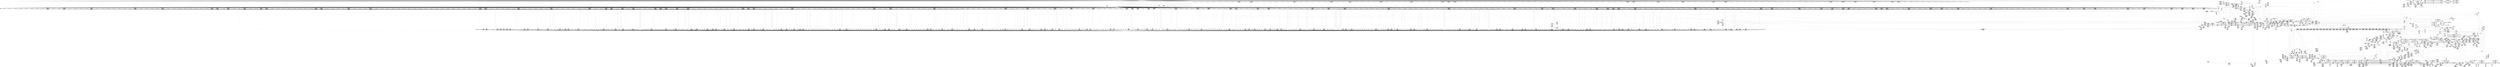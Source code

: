 digraph {
	CE0x481c060 [shape=record,shape=Mrecord,label="{CE0x481c060|80:_i64,_:_CRE_1337,1338_}"]
	CE0x47fde20 [shape=record,shape=Mrecord,label="{CE0x47fde20|i32_2|*Constant*}"]
	CE0x4809860 [shape=record,shape=Mrecord,label="{CE0x4809860|0:_i16,_4:_i32,_8:_i16,_40:_%struct.super_block*,_72:_i32,_:_SCMRE_171,172_}"]
	CE0x480f0e0 [shape=record,shape=Mrecord,label="{CE0x480f0e0|0:_i16,_4:_i32,_8:_i16,_40:_%struct.super_block*,_72:_i32,_:_SCMRE_249,250_}"]
	CE0x4872b00 [shape=record,shape=Mrecord,label="{CE0x4872b00|common_perm:call|security/apparmor/lsm.c,168|*SummSource*}"]
	CE0x48b5d40 [shape=record,shape=Mrecord,label="{CE0x48b5d40|__aa_current_profile:tmp16|security/apparmor/include/context.h,138|*SummSink*}"]
	CE0x4828420 [shape=record,shape=Mrecord,label="{CE0x4828420|0:_i16,_4:_i32,_8:_i16,_40:_%struct.super_block*,_72:_i32,_:_SCMRE_816,824_|*MultipleSource*|*LoadInst*|security/apparmor/lsm.c,369|security/apparmor/include/apparmor.h,117|Function::mediated_filesystem&Arg::inode::}"]
	CE0x4851080 [shape=record,shape=Mrecord,label="{CE0x4851080|80:_i64,_:_CRE_1353,1354_}"]
	CE0x4873df0 [shape=record,shape=Mrecord,label="{CE0x4873df0|_ret_%struct.aa_profile*_%call4,_!dbg_!15494|security/apparmor/include/context.h,138}"]
	CE0x47d73a0 [shape=record,shape=Mrecord,label="{CE0x47d73a0|i64*_getelementptr_inbounds_(_11_x_i64_,_11_x_i64_*___llvm_gcov_ctr58,_i64_0,_i64_1)|*Constant*|*SummSink*}"]
	CE0x4829440 [shape=record,shape=Mrecord,label="{CE0x4829440|0:_i16,_4:_i32,_8:_i16,_40:_%struct.super_block*,_72:_i32,_:_SCMRE_864,865_}"]
	CE0x48371e0 [shape=record,shape=Mrecord,label="{CE0x48371e0|80:_i64,_:_CRE_447,448_}"]
	CE0x4847d40 [shape=record,shape=Mrecord,label="{CE0x4847d40|80:_i64,_:_CRE_1226,1227_}"]
	CE0x47d10c0 [shape=record,shape=Mrecord,label="{CE0x47d10c0|aa_cred_profile:if.end|*SummSource*}"]
	CE0x48ce6f0 [shape=record,shape=Mrecord,label="{CE0x48ce6f0|VOIDTB_TE:_CE_16,20_|*MultipleSource*|Function::common_perm_mnt_dentry&Arg::mnt::|Function::apparmor_inode_getattr&Arg::mnt::}"]
	CE0x48107a0 [shape=record,shape=Mrecord,label="{CE0x48107a0|0:_i16,_4:_i32,_8:_i16,_40:_%struct.super_block*,_72:_i32,_:_SCMRE_263,264_}"]
	CE0x482f6d0 [shape=record,shape=Mrecord,label="{CE0x482f6d0|0:_i16,_4:_i32,_8:_i16,_40:_%struct.super_block*,_72:_i32,_:_SCMRE_924,925_}"]
	CE0x47ff710 [shape=record,shape=Mrecord,label="{CE0x47ff710|i64_3|*Constant*}"]
	CE0x480c100 [shape=record,shape=Mrecord,label="{CE0x480c100|0:_i16,_4:_i32,_8:_i16,_40:_%struct.super_block*,_72:_i32,_:_SCMRE_196,197_}"]
	CE0x48410e0 [shape=record,shape=Mrecord,label="{CE0x48410e0|80:_i64,_:_CRE_32,40_|*MultipleSource*|*LoadInst*|security/apparmor/include/apparmor.h,117|security/apparmor/include/apparmor.h,117}"]
	CE0x4882c90 [shape=record,shape=Mrecord,label="{CE0x4882c90|__aa_current_profile:land.lhs.true2}"]
	CE0x48cc150 [shape=record,shape=Mrecord,label="{CE0x48cc150|aa_cred_profile:tmp|*SummSource*}"]
	CE0x484a380 [shape=record,shape=Mrecord,label="{CE0x484a380|80:_i64,_:_CRE_1262,1263_}"]
	CE0x49026a0 [shape=record,shape=Mrecord,label="{CE0x49026a0|i64*_getelementptr_inbounds_(_16_x_i64_,_16_x_i64_*___llvm_gcov_ctr46,_i64_0,_i64_12)|*Constant*|*SummSink*}"]
	CE0x48e8c90 [shape=record,shape=Mrecord,label="{CE0x48e8c90|aa_cred_profile:tmp21|security/apparmor/include/context.h,100|*SummSink*}"]
	CE0x486f2e0 [shape=record,shape=Mrecord,label="{CE0x486f2e0|mediated_filesystem:lnot|security/apparmor/include/apparmor.h,117|*SummSink*}"]
	CE0x47e8d60 [shape=record,shape=Mrecord,label="{CE0x47e8d60|72:_%struct.hlist_bl_node**,_80:_%struct.dentry*,_104:_%struct.inode*,_:_CRE_205,206_}"]
	CE0x48544d0 [shape=record,shape=Mrecord,label="{CE0x48544d0|80:_i64,_:_CRE_1624,1625_}"]
	CE0x4804650 [shape=record,shape=Mrecord,label="{CE0x4804650|0:_i16,_4:_i32,_8:_i16,_40:_%struct.super_block*,_72:_i32,_:_SCMRE_64,72_|*MultipleSource*|*LoadInst*|security/apparmor/lsm.c,369|security/apparmor/include/apparmor.h,117|Function::mediated_filesystem&Arg::inode::}"]
	CE0x48275e0 [shape=record,shape=Mrecord,label="{CE0x48275e0|0:_i16,_4:_i32,_8:_i16,_40:_%struct.super_block*,_72:_i32,_:_SCMRE_768,776_|*MultipleSource*|*LoadInst*|security/apparmor/lsm.c,369|security/apparmor/include/apparmor.h,117|Function::mediated_filesystem&Arg::inode::}"]
	CE0x48bec80 [shape=record,shape=Mrecord,label="{CE0x48bec80|__aa_current_profile:tmp20|security/apparmor/include/context.h,138|*SummSink*}"]
	CE0x482fa10 [shape=record,shape=Mrecord,label="{CE0x482fa10|0:_i16,_4:_i32,_8:_i16,_40:_%struct.super_block*,_72:_i32,_:_SCMRE_926,927_}"]
	CE0x4805c40 [shape=record,shape=Mrecord,label="{CE0x4805c40|0:_i16,_4:_i32,_8:_i16,_40:_%struct.super_block*,_72:_i32,_:_SCMRE_128,136_|*MultipleSource*|*LoadInst*|security/apparmor/lsm.c,369|security/apparmor/include/apparmor.h,117|Function::mediated_filesystem&Arg::inode::}"]
	CE0x4887dc0 [shape=record,shape=Mrecord,label="{CE0x4887dc0|__aa_current_profile:cred|security/apparmor/include/context.h,138|*SummSource*}"]
	CE0x48b56d0 [shape=record,shape=Mrecord,label="{CE0x48b56d0|__aa_current_profile:tmp15|security/apparmor/include/context.h,138}"]
	CE0x48054f0 [shape=record,shape=Mrecord,label="{CE0x48054f0|0:_i16,_4:_i32,_8:_i16,_40:_%struct.super_block*,_72:_i32,_:_SCMRE_104,112_|*MultipleSource*|*LoadInst*|security/apparmor/lsm.c,369|security/apparmor/include/apparmor.h,117|Function::mediated_filesystem&Arg::inode::}"]
	CE0x47d07b0 [shape=record,shape=Mrecord,label="{CE0x47d07b0|i64*_getelementptr_inbounds_(_2_x_i64_,_2_x_i64_*___llvm_gcov_ctr55,_i64_0,_i64_0)|*Constant*|*SummSink*}"]
	CE0x484c4f0 [shape=record,shape=Mrecord,label="{CE0x484c4f0|80:_i64,_:_CRE_1312,1313_}"]
	CE0x48cd0c0 [shape=record,shape=Mrecord,label="{CE0x48cd0c0|_call_void_mcount()_#2|*SummSink*}"]
	CE0x47de280 [shape=record,shape=Mrecord,label="{CE0x47de280|i32_78|*Constant*}"]
	CE0x47ed820 [shape=record,shape=Mrecord,label="{CE0x47ed820|72:_%struct.hlist_bl_node**,_80:_%struct.dentry*,_104:_%struct.inode*,_:_CRE_309,310_}"]
	CE0x48587c0 [shape=record,shape=Mrecord,label="{CE0x48587c0|80:_i64,_:_CRE_1687,1688_}"]
	CE0x486af60 [shape=record,shape=Mrecord,label="{CE0x486af60|GLOBAL:common_perm|*Constant*|*SummSource*}"]
	CE0x481a2b0 [shape=record,shape=Mrecord,label="{CE0x481a2b0|0:_i16,_4:_i32,_8:_i16,_40:_%struct.super_block*,_72:_i32,_:_SCMRE_487,488_}"]
	CE0x4845940 [shape=record,shape=Mrecord,label="{CE0x4845940|80:_i64,_:_CRE_336,344_|*MultipleSource*|*LoadInst*|security/apparmor/include/apparmor.h,117|security/apparmor/include/apparmor.h,117}"]
	CE0x4872bd0 [shape=record,shape=Mrecord,label="{CE0x4872bd0|common_perm:call|security/apparmor/lsm.c,168|*SummSink*}"]
	CE0x48523a0 [shape=record,shape=Mrecord,label="{CE0x48523a0|80:_i64,_:_CRE_1371,1372_}"]
	CE0x48557f0 [shape=record,shape=Mrecord,label="{CE0x48557f0|80:_i64,_:_CRE_1642,1643_}"]
	CE0x48f1470 [shape=record,shape=Mrecord,label="{CE0x48f1470|aa_cred_profile:lnot|security/apparmor/include/context.h,100|*SummSource*}"]
	CE0x483a470 [shape=record,shape=Mrecord,label="{CE0x483a470|80:_i64,_:_CRE_570,571_}"]
	CE0x4808680 [shape=record,shape=Mrecord,label="{CE0x4808680|0:_i16,_4:_i32,_8:_i16,_40:_%struct.super_block*,_72:_i32,_:_SCMRE_160,161_}"]
	CE0x4884840 [shape=record,shape=Mrecord,label="{CE0x4884840|__aa_current_profile:tmp11|security/apparmor/include/context.h,138|*SummSource*}"]
	CE0x47f53d0 [shape=record,shape=Mrecord,label="{CE0x47f53d0|mediated_filesystem:entry|*SummSource*}"]
	CE0x47dfe30 [shape=record,shape=Mrecord,label="{CE0x47dfe30|44:_i32,_48:_i16,_128:_i8*,_:_SCMRE_88,89_|*MultipleSource*|Function::aa_cred_profile&Arg::cred::|security/apparmor/include/context.h,138|security/apparmor/include/context.h,99}"]
	CE0x48ffb10 [shape=record,shape=Mrecord,label="{CE0x48ffb10|44:_i32,_48:_i16,_128:_i8*,_:_SCMRE_152,160_|*MultipleSource*|Function::aa_cred_profile&Arg::cred::|security/apparmor/include/context.h,138|security/apparmor/include/context.h,99}"]
	CE0x4812820 [shape=record,shape=Mrecord,label="{CE0x4812820|0:_i16,_4:_i32,_8:_i16,_40:_%struct.super_block*,_72:_i32,_:_SCMRE_283,284_}"]
	CE0x485a0a0 [shape=record,shape=Mrecord,label="{CE0x485a0a0|80:_i64,_:_CRE_1800,1804_|*MultipleSource*|*LoadInst*|security/apparmor/include/apparmor.h,117|security/apparmor/include/apparmor.h,117}"]
	CE0x47f1b80 [shape=record,shape=Mrecord,label="{CE0x47f1b80|i1_true|*Constant*}"]
	CE0x48912b0 [shape=record,shape=Mrecord,label="{CE0x48912b0|common_perm:tmp3|security/apparmor/lsm.c,169|*SummSink*}"]
	CE0x48b7b60 [shape=record,shape=Mrecord,label="{CE0x48b7b60|COLLAPSED:_GCMRE___llvm_gcov_ctr112_internal_global_2_x_i64_zeroinitializer:_elem_0:default:}"]
	CE0x4832660 [shape=record,shape=Mrecord,label="{CE0x4832660|0:_i16,_4:_i32,_8:_i16,_40:_%struct.super_block*,_72:_i32,_:_SCMRE_988,992_|*MultipleSource*|*LoadInst*|security/apparmor/lsm.c,369|security/apparmor/include/apparmor.h,117|Function::mediated_filesystem&Arg::inode::}"]
	CE0x4806580 [shape=record,shape=Mrecord,label="{CE0x4806580|0:_i16,_4:_i32,_8:_i16,_40:_%struct.super_block*,_72:_i32,_:_SCMRE_139,140_}"]
	CE0x4839e70 [shape=record,shape=Mrecord,label="{CE0x4839e70|80:_i64,_:_CRE_564,565_}"]
	CE0x488df50 [shape=record,shape=Mrecord,label="{CE0x488df50|aa_path_perm:path|Function::aa_path_perm&Arg::path::}"]
	CE0x481be40 [shape=record,shape=Mrecord,label="{CE0x481be40|80:_i64,_:_CRE_1335,1336_}"]
	CE0x483c120 [shape=record,shape=Mrecord,label="{CE0x483c120|80:_i64,_:_CRE_597,598_}"]
	CE0x4849d20 [shape=record,shape=Mrecord,label="{CE0x4849d20|80:_i64,_:_CRE_1256,1257_}"]
	CE0x47e7e30 [shape=record,shape=Mrecord,label="{CE0x47e7e30|72:_%struct.hlist_bl_node**,_80:_%struct.dentry*,_104:_%struct.inode*,_:_CRE_196,197_}"]
	CE0x47f80b0 [shape=record,shape=Mrecord,label="{CE0x47f80b0|common_perm_mnt_dentry:op|Function::common_perm_mnt_dentry&Arg::op::|*SummSink*}"]
	CE0x48fa690 [shape=record,shape=Mrecord,label="{CE0x48fa690|44:_i32,_48:_i16,_128:_i8*,_:_SCMRE_32,36_|*MultipleSource*|Function::aa_cred_profile&Arg::cred::|security/apparmor/include/context.h,138|security/apparmor/include/context.h,99}"]
	CE0x47c35a0 [shape=record,shape=Mrecord,label="{CE0x47c35a0|__aa_current_profile:tmp2}"]
	CE0x485e550 [shape=record,shape=Mrecord,label="{CE0x485e550|0:_%struct.vfsmount*,_8:_%struct.dentry*,_:_SCMRE_8,16_|*MultipleSource*|security/apparmor/lsm.c, 206|security/apparmor/lsm.c,206}"]
	CE0x4822bf0 [shape=record,shape=Mrecord,label="{CE0x4822bf0|0:_i16,_4:_i32,_8:_i16,_40:_%struct.super_block*,_72:_i32,_:_SCMRE_608,609_}"]
	CE0x48fb370 [shape=record,shape=Mrecord,label="{CE0x48fb370|aa_cred_profile:do.end8|*SummSink*}"]
	CE0x4821bb0 [shape=record,shape=Mrecord,label="{CE0x4821bb0|0:_i16,_4:_i32,_8:_i16,_40:_%struct.super_block*,_72:_i32,_:_SCMRE_598,599_}"]
	CE0x4903eb0 [shape=record,shape=Mrecord,label="{CE0x4903eb0|aa_cred_profile:tmp30|security/apparmor/include/context.h,100|*SummSource*}"]
	CE0x47d8000 [shape=record,shape=Mrecord,label="{CE0x47d8000|72:_%struct.hlist_bl_node**,_80:_%struct.dentry*,_104:_%struct.inode*,_:_CRE_162,163_}"]
	CE0x48136c0 [shape=record,shape=Mrecord,label="{CE0x48136c0|0:_i16,_4:_i32,_8:_i16,_40:_%struct.super_block*,_72:_i32,_:_SCMRE_292,293_}"]
	CE0x48bac20 [shape=record,shape=Mrecord,label="{CE0x48bac20|44:_i32,_48:_i16,_128:_i8*,_:_SCMRE_52,56_|*MultipleSource*|Function::aa_cred_profile&Arg::cred::|security/apparmor/include/context.h,138|security/apparmor/include/context.h,99}"]
	CE0x4817bd0 [shape=record,shape=Mrecord,label="{CE0x4817bd0|0:_i16,_4:_i32,_8:_i16,_40:_%struct.super_block*,_72:_i32,_:_SCMRE_432,440_|*MultipleSource*|*LoadInst*|security/apparmor/lsm.c,369|security/apparmor/include/apparmor.h,117|Function::mediated_filesystem&Arg::inode::}"]
	CE0x4813860 [shape=record,shape=Mrecord,label="{CE0x4813860|0:_i16,_4:_i32,_8:_i16,_40:_%struct.super_block*,_72:_i32,_:_SCMRE_293,294_}"]
	CE0x48853f0 [shape=record,shape=Mrecord,label="{CE0x48853f0|GLOBAL:__aa_current_profile.__warned|Global_var:__aa_current_profile.__warned|*SummSource*}"]
	CE0x4826870 [shape=record,shape=Mrecord,label="{CE0x4826870|0:_i16,_4:_i32,_8:_i16,_40:_%struct.super_block*,_72:_i32,_:_SCMRE_728,736_|*MultipleSource*|*LoadInst*|security/apparmor/lsm.c,369|security/apparmor/include/apparmor.h,117|Function::mediated_filesystem&Arg::inode::}"]
	CE0x48fb480 [shape=record,shape=Mrecord,label="{CE0x48fb480|aa_cred_profile:lor.rhs}"]
	CE0x4830a50 [shape=record,shape=Mrecord,label="{CE0x4830a50|0:_i16,_4:_i32,_8:_i16,_40:_%struct.super_block*,_72:_i32,_:_SCMRE_936,944_|*MultipleSource*|*LoadInst*|security/apparmor/lsm.c,369|security/apparmor/include/apparmor.h,117|Function::mediated_filesystem&Arg::inode::}"]
	CE0x48cd880 [shape=record,shape=Mrecord,label="{CE0x48cd880|i64*_getelementptr_inbounds_(_16_x_i64_,_16_x_i64_*___llvm_gcov_ctr46,_i64_0,_i64_4)|*Constant*|*SummSource*}"]
	CE0x4847f60 [shape=record,shape=Mrecord,label="{CE0x4847f60|80:_i64,_:_CRE_1228,1229_}"]
	CE0x485d7a0 [shape=record,shape=Mrecord,label="{CE0x485d7a0|mediated_filesystem:tmp5|security/apparmor/include/apparmor.h,117|*SummSink*}"]
	CE0x47ef1a0 [shape=record,shape=Mrecord,label="{CE0x47ef1a0|apparmor_inode_getattr:tmp3|security/apparmor/lsm.c,369}"]
	CE0x480c920 [shape=record,shape=Mrecord,label="{CE0x480c920|0:_i16,_4:_i32,_8:_i16,_40:_%struct.super_block*,_72:_i32,_:_SCMRE_201,202_}"]
	CE0x4820b70 [shape=record,shape=Mrecord,label="{CE0x4820b70|0:_i16,_4:_i32,_8:_i16,_40:_%struct.super_block*,_72:_i32,_:_SCMRE_588,589_}"]
	CE0x47ed430 [shape=record,shape=Mrecord,label="{CE0x47ed430|72:_%struct.hlist_bl_node**,_80:_%struct.dentry*,_104:_%struct.inode*,_:_CRE_306,307_}"]
	CE0x47d8b80 [shape=record,shape=Mrecord,label="{CE0x47d8b80|GLOBAL:current_task|Global_var:current_task|*SummSink*}"]
	CE0x48124e0 [shape=record,shape=Mrecord,label="{CE0x48124e0|0:_i16,_4:_i32,_8:_i16,_40:_%struct.super_block*,_72:_i32,_:_SCMRE_281,282_}"]
	CE0x48b84a0 [shape=record,shape=Mrecord,label="{CE0x48b84a0|__aa_current_profile:if.end|*SummSource*}"]
	CE0x47dde80 [shape=record,shape=Mrecord,label="{CE0x47dde80|_ret_%struct.task_struct*_%tmp4,_!dbg_!15471|./arch/x86/include/asm/current.h,14}"]
	CE0x4813ba0 [shape=record,shape=Mrecord,label="{CE0x4813ba0|0:_i16,_4:_i32,_8:_i16,_40:_%struct.super_block*,_72:_i32,_:_SCMRE_295,296_}"]
	CE0x4810460 [shape=record,shape=Mrecord,label="{CE0x4810460|0:_i16,_4:_i32,_8:_i16,_40:_%struct.super_block*,_72:_i32,_:_SCMRE_261,262_}"]
	CE0x47e5850 [shape=record,shape=Mrecord,label="{CE0x47e5850|mediated_filesystem:tmp3}"]
	CE0x47de5c0 [shape=record,shape=Mrecord,label="{CE0x47de5c0|get_current:bb|*SummSink*}"]
	CE0x480ba80 [shape=record,shape=Mrecord,label="{CE0x480ba80|0:_i16,_4:_i32,_8:_i16,_40:_%struct.super_block*,_72:_i32,_:_SCMRE_192,193_}"]
	CE0x47e2610 [shape=record,shape=Mrecord,label="{CE0x47e2610|__aa_current_profile:tmp21|security/apparmor/include/context.h,138|*SummSink*}"]
	CE0x4843660 [shape=record,shape=Mrecord,label="{CE0x4843660|80:_i64,_:_CRE_192,200_|*MultipleSource*|*LoadInst*|security/apparmor/include/apparmor.h,117|security/apparmor/include/apparmor.h,117}"]
	CE0x488bad0 [shape=record,shape=Mrecord,label="{CE0x488bad0|common_perm:if.then|*SummSource*}"]
	CE0x487e460 [shape=record,shape=Mrecord,label="{CE0x487e460|common_perm_mnt_dentry:tmp7|*LoadInst*|security/apparmor/lsm.c,208|*SummSink*}"]
	CE0x4843470 [shape=record,shape=Mrecord,label="{CE0x4843470|80:_i64,_:_CRE_184,188_|*MultipleSource*|*LoadInst*|security/apparmor/include/apparmor.h,117|security/apparmor/include/apparmor.h,117}"]
	CE0x48155a0 [shape=record,shape=Mrecord,label="{CE0x48155a0|0:_i16,_4:_i32,_8:_i16,_40:_%struct.super_block*,_72:_i32,_:_SCMRE_311,312_}"]
	CE0x48eb2b0 [shape=record,shape=Mrecord,label="{CE0x48eb2b0|%struct.aa_task_cxt*_null|*Constant*|*SummSource*}"]
	CE0x4850d50 [shape=record,shape=Mrecord,label="{CE0x4850d50|80:_i64,_:_CRE_1350,1351_}"]
	CE0x4845f10 [shape=record,shape=Mrecord,label="{CE0x4845f10|80:_i64,_:_CRE_360,368_|*MultipleSource*|*LoadInst*|security/apparmor/include/apparmor.h,117|security/apparmor/include/apparmor.h,117}"]
	CE0x483ae00 [shape=record,shape=Mrecord,label="{CE0x483ae00|80:_i64,_:_CRE_579,580_}"]
	CE0x47f4c40 [shape=record,shape=Mrecord,label="{CE0x47f4c40|apparmor_inode_getattr:tmp5|security/apparmor/lsm.c,369}"]
	CE0x4847900 [shape=record,shape=Mrecord,label="{CE0x4847900|80:_i64,_:_CRE_1222,1223_}"]
	CE0x488d510 [shape=record,shape=Mrecord,label="{CE0x488d510|aa_path_perm:entry|*SummSink*}"]
	CE0x4835420 [shape=record,shape=Mrecord,label="{CE0x4835420|80:_i64,_:_CRE_419,420_}"]
	CE0x47d7db0 [shape=record,shape=Mrecord,label="{CE0x47d7db0|__aa_current_profile:tmp7|security/apparmor/include/context.h,138|*SummSource*}"]
	CE0x47f8970 [shape=record,shape=Mrecord,label="{CE0x47f8970|common_perm_mnt_dentry:mnt|Function::common_perm_mnt_dentry&Arg::mnt::|*SummSource*}"]
	CE0x48915d0 [shape=record,shape=Mrecord,label="{CE0x48915d0|common_perm:tmp4|security/apparmor/lsm.c,169}"]
	CE0x47e8850 [shape=record,shape=Mrecord,label="{CE0x47e8850|72:_%struct.hlist_bl_node**,_80:_%struct.dentry*,_104:_%struct.inode*,_:_CRE_202,203_}"]
	CE0x4837c80 [shape=record,shape=Mrecord,label="{CE0x4837c80|80:_i64,_:_CRE_457,458_}"]
	CE0x4833ff0 [shape=record,shape=Mrecord,label="{CE0x4833ff0|80:_i64,_:_CRE_400,401_}"]
	CE0x482e010 [shape=record,shape=Mrecord,label="{CE0x482e010|0:_i16,_4:_i32,_8:_i16,_40:_%struct.super_block*,_72:_i32,_:_SCMRE_910,911_}"]
	CE0x484a160 [shape=record,shape=Mrecord,label="{CE0x484a160|80:_i64,_:_CRE_1260,1261_}"]
	CE0x47bbfe0 [shape=record,shape=Mrecord,label="{CE0x47bbfe0|i64_1|*Constant*|*SummSink*}"]
	CE0x47ce7a0 [shape=record,shape=Mrecord,label="{CE0x47ce7a0|72:_%struct.hlist_bl_node**,_80:_%struct.dentry*,_104:_%struct.inode*,_:_CRE_180,181_}"]
	CE0x4835970 [shape=record,shape=Mrecord,label="{CE0x4835970|80:_i64,_:_CRE_424,425_}"]
	CE0x4835a80 [shape=record,shape=Mrecord,label="{CE0x4835a80|80:_i64,_:_CRE_425,426_}"]
	CE0x4814be0 [shape=record,shape=Mrecord,label="{CE0x4814be0|0:_i16,_4:_i32,_8:_i16,_40:_%struct.super_block*,_72:_i32,_:_SCMRE_305,306_}"]
	CE0x48c0380 [shape=record,shape=Mrecord,label="{CE0x48c0380|__aa_current_profile:tmp18|security/apparmor/include/context.h,138|*SummSink*}"]
	CE0x47fbd80 [shape=record,shape=Mrecord,label="{CE0x47fbd80|GLOBAL:aa_cred_profile|*Constant*}"]
	CE0x483c9a0 [shape=record,shape=Mrecord,label="{CE0x483c9a0|80:_i64,_:_CRE_605,606_}"]
	CE0x4871f30 [shape=record,shape=Mrecord,label="{CE0x4871f30|__aa_current_profile:tmp7|security/apparmor/include/context.h,138|*SummSink*}"]
	CE0x4823dd0 [shape=record,shape=Mrecord,label="{CE0x4823dd0|0:_i16,_4:_i32,_8:_i16,_40:_%struct.super_block*,_72:_i32,_:_SCMRE_619,620_}"]
	CE0x48576c0 [shape=record,shape=Mrecord,label="{CE0x48576c0|80:_i64,_:_CRE_1671,1672_}"]
	CE0x485cc00 [shape=record,shape=Mrecord,label="{CE0x485cc00|80:_i64,_:_CRE_2248,2256_|*MultipleSource*|*LoadInst*|security/apparmor/include/apparmor.h,117|security/apparmor/include/apparmor.h,117}"]
	CE0x4855f60 [shape=record,shape=Mrecord,label="{CE0x4855f60|80:_i64,_:_CRE_1649,1650_}"]
	CE0x48117e0 [shape=record,shape=Mrecord,label="{CE0x48117e0|0:_i16,_4:_i32,_8:_i16,_40:_%struct.super_block*,_72:_i32,_:_SCMRE_273,274_}"]
	CE0x48494a0 [shape=record,shape=Mrecord,label="{CE0x48494a0|80:_i64,_:_CRE_1248,1249_}"]
	CE0x481bb10 [shape=record,shape=Mrecord,label="{CE0x481bb10|80:_i64,_:_CRE_1332,1333_}"]
	CE0x4837730 [shape=record,shape=Mrecord,label="{CE0x4837730|80:_i64,_:_CRE_452,453_}"]
	CE0x482d310 [shape=record,shape=Mrecord,label="{CE0x482d310|0:_i16,_4:_i32,_8:_i16,_40:_%struct.super_block*,_72:_i32,_:_SCMRE_902,903_}"]
	CE0x4472e40 [shape=record,shape=Mrecord,label="{CE0x4472e40|72:_%struct.hlist_bl_node**,_80:_%struct.dentry*,_104:_%struct.inode*,_:_CRE_24,40_|*MultipleSource*|security/apparmor/lsm.c,369|Function::apparmor_inode_getattr&Arg::dentry::}"]
	CE0x4902360 [shape=record,shape=Mrecord,label="{CE0x4902360|i64*_getelementptr_inbounds_(_16_x_i64_,_16_x_i64_*___llvm_gcov_ctr46,_i64_0,_i64_12)|*Constant*|*SummSource*}"]
	CE0x488add0 [shape=record,shape=Mrecord,label="{CE0x488add0|common_perm:tmp7|security/apparmor/lsm.c,170}"]
	CE0x48043e0 [shape=record,shape=Mrecord,label="{CE0x48043e0|0:_i16,_4:_i32,_8:_i16,_40:_%struct.super_block*,_72:_i32,_:_SCMRE_56,64_|*MultipleSource*|*LoadInst*|security/apparmor/lsm.c,369|security/apparmor/include/apparmor.h,117|Function::mediated_filesystem&Arg::inode::}"]
	CE0x48588d0 [shape=record,shape=Mrecord,label="{CE0x48588d0|80:_i64,_:_CRE_1688,1696_|*MultipleSource*|*LoadInst*|security/apparmor/include/apparmor.h,117|security/apparmor/include/apparmor.h,117}"]
	CE0x4909600 [shape=record,shape=Mrecord,label="{CE0x4909600|aa_cred_profile:tmp33|security/apparmor/include/context.h,101|*SummSink*}"]
	CE0x485bbf0 [shape=record,shape=Mrecord,label="{CE0x485bbf0|80:_i64,_:_CRE_1880,1884_|*MultipleSource*|*LoadInst*|security/apparmor/include/apparmor.h,117|security/apparmor/include/apparmor.h,117}"]
	CE0x48d02f0 [shape=record,shape=Mrecord,label="{CE0x48d02f0|44:_i32,_48:_i16,_128:_i8*,_:_SCMRE_120,128_|*MultipleSource*|Function::aa_cred_profile&Arg::cred::|security/apparmor/include/context.h,138|security/apparmor/include/context.h,99}"]
	CE0x4819410 [shape=record,shape=Mrecord,label="{CE0x4819410|0:_i16,_4:_i32,_8:_i16,_40:_%struct.super_block*,_72:_i32,_:_SCMRE_478,479_}"]
	CE0x482ce30 [shape=record,shape=Mrecord,label="{CE0x482ce30|0:_i16,_4:_i32,_8:_i16,_40:_%struct.super_block*,_72:_i32,_:_SCMRE_899,900_}"]
	CE0x4904bc0 [shape=record,shape=Mrecord,label="{CE0x4904bc0|aa_cred_profile:tmp26|security/apparmor/include/context.h,100|*SummSource*}"]
	CE0x48bf1e0 [shape=record,shape=Mrecord,label="{CE0x48bf1e0|__aa_current_profile:call3|security/apparmor/include/context.h,138|*SummSource*}"]
	CE0x48555d0 [shape=record,shape=Mrecord,label="{CE0x48555d0|80:_i64,_:_CRE_1640,1641_}"]
	CE0x4845d20 [shape=record,shape=Mrecord,label="{CE0x4845d20|80:_i64,_:_CRE_352,360_|*MultipleSource*|*LoadInst*|security/apparmor/include/apparmor.h,117|security/apparmor/include/apparmor.h,117}"]
	CE0x47ce290 [shape=record,shape=Mrecord,label="{CE0x47ce290|72:_%struct.hlist_bl_node**,_80:_%struct.dentry*,_104:_%struct.inode*,_:_CRE_177,178_}"]
	CE0x47bfde0 [shape=record,shape=Mrecord,label="{CE0x47bfde0|apparmor_inode_getattr:if.then|*SummSource*}"]
	CE0x48beb80 [shape=record,shape=Mrecord,label="{CE0x48beb80|__aa_current_profile:tmp20|security/apparmor/include/context.h,138|*SummSource*}"]
	CE0x47c9a60 [shape=record,shape=Mrecord,label="{CE0x47c9a60|_call_void_mcount()_#2}"]
	CE0x4801c00 [shape=record,shape=Mrecord,label="{CE0x4801c00|mediated_filesystem:i_sb|security/apparmor/include/apparmor.h,117|*SummSink*}"]
	CE0x48541a0 [shape=record,shape=Mrecord,label="{CE0x48541a0|80:_i64,_:_CRE_1621,1622_}"]
	CE0x4807640 [shape=record,shape=Mrecord,label="{CE0x4807640|0:_i16,_4:_i32,_8:_i16,_40:_%struct.super_block*,_72:_i32,_:_SCMRE_150,151_}"]
	CE0x4905440 [shape=record,shape=Mrecord,label="{CE0x4905440|i64*_getelementptr_inbounds_(_16_x_i64_,_16_x_i64_*___llvm_gcov_ctr46,_i64_0,_i64_13)|*Constant*}"]
	CE0x48e42c0 [shape=record,shape=Mrecord,label="{CE0x48e42c0|aa_cred_profile:tmp2}"]
	CE0x48724c0 [shape=record,shape=Mrecord,label="{CE0x48724c0|__aa_current_profile:entry|*SummSource*}"]
	CE0x4871cc0 [shape=record,shape=Mrecord,label="{CE0x4871cc0|GLOBAL:current_task|Global_var:current_task|*SummSource*}"]
	CE0x48150c0 [shape=record,shape=Mrecord,label="{CE0x48150c0|0:_i16,_4:_i32,_8:_i16,_40:_%struct.super_block*,_72:_i32,_:_SCMRE_308,309_}"]
	CE0x48012d0 [shape=record,shape=Mrecord,label="{CE0x48012d0|i64_2|*Constant*}"]
	CE0x486f730 [shape=record,shape=Mrecord,label="{CE0x486f730|common_perm_mnt_dentry:bb|*SummSource*}"]
	CE0x488b930 [shape=record,shape=Mrecord,label="{CE0x488b930|i64*_getelementptr_inbounds_(_5_x_i64_,_5_x_i64_*___llvm_gcov_ctr57,_i64_0,_i64_0)|*Constant*|*SummSource*}"]
	CE0x484ae20 [shape=record,shape=Mrecord,label="{CE0x484ae20|80:_i64,_:_CRE_1272,1273_}"]
	CE0x480e950 [shape=record,shape=Mrecord,label="{CE0x480e950|0:_i16,_4:_i32,_8:_i16,_40:_%struct.super_block*,_72:_i32,_:_SCMRE_244,245_}"]
	CE0x4831fe0 [shape=record,shape=Mrecord,label="{CE0x4831fe0|0:_i16,_4:_i32,_8:_i16,_40:_%struct.super_block*,_72:_i32,_:_SCMRE_981,982_}"]
	CE0x47ebfb0 [shape=record,shape=Mrecord,label="{CE0x47ebfb0|72:_%struct.hlist_bl_node**,_80:_%struct.dentry*,_104:_%struct.inode*,_:_CRE_264,272_|*MultipleSource*|security/apparmor/lsm.c,369|Function::apparmor_inode_getattr&Arg::dentry::}"]
	CE0x4905280 [shape=record,shape=Mrecord,label="{CE0x4905280|aa_cred_profile:tmp27|security/apparmor/include/context.h,100|*SummSink*}"]
	CE0x47d8820 [shape=record,shape=Mrecord,label="{CE0x47d8820|common_perm:call|security/apparmor/lsm.c,168}"]
	CE0x4868680 [shape=record,shape=Mrecord,label="{CE0x4868680|aa_cred_profile:profile|security/apparmor/include/context.h,100|*SummSink*}"]
	CE0x4876240 [shape=record,shape=Mrecord,label="{CE0x4876240|common_perm:op|Function::common_perm&Arg::op::}"]
	CE0x47d6f20 [shape=record,shape=Mrecord,label="{CE0x47d6f20|apparmor_inode_getattr:tmp6|security/apparmor/lsm.c,369|*SummSink*}"]
	CE0x4834320 [shape=record,shape=Mrecord,label="{CE0x4834320|80:_i64,_:_CRE_403,404_}"]
	CE0x48567e0 [shape=record,shape=Mrecord,label="{CE0x48567e0|80:_i64,_:_CRE_1657,1658_}"]
	CE0x47f6990 [shape=record,shape=Mrecord,label="{CE0x47f6990|apparmor_inode_getattr:tmp12|security/apparmor/lsm.c,374|*SummSink*}"]
	CE0x48223d0 [shape=record,shape=Mrecord,label="{CE0x48223d0|0:_i16,_4:_i32,_8:_i16,_40:_%struct.super_block*,_72:_i32,_:_SCMRE_603,604_}"]
	CE0x47ff0d0 [shape=record,shape=Mrecord,label="{CE0x47ff0d0|i64_2|*Constant*}"]
	CE0x47dc260 [shape=record,shape=Mrecord,label="{CE0x47dc260|_ret_i32_%retval.0,_!dbg_!15478|security/apparmor/lsm.c,374}"]
	CE0x48e91c0 [shape=record,shape=Mrecord,label="{CE0x48e91c0|_call_void_asm_sideeffect_1:_09ud2_0A.pushsection___bug_table,_22a_22_0A2:_09.long_1b_-_2b,_$_0:c_-_2b_0A_09.word_$_1:c_,_0_0A_09.org_2b+$_2:c_0A.popsection_,_i,i,i,_dirflag_,_fpsr_,_flags_(i8*_getelementptr_inbounds_(_36_x_i8_,_36_x_i8_*_.str12,_i32_0,_i32_0),_i32_100,_i64_12)_#2,_!dbg_!15490,_!srcloc_!15493|security/apparmor/include/context.h,100|*SummSource*}"]
	CE0x4842ac0 [shape=record,shape=Mrecord,label="{CE0x4842ac0|80:_i64,_:_CRE_136,140_|*MultipleSource*|*LoadInst*|security/apparmor/include/apparmor.h,117|security/apparmor/include/apparmor.h,117}"]
	CE0x485e030 [shape=record,shape=Mrecord,label="{CE0x485e030|_call_void_mcount()_#2}"]
	CE0x4883a80 [shape=record,shape=Mrecord,label="{CE0x4883a80|i32_22|*Constant*|*SummSink*}"]
	CE0x48f1980 [shape=record,shape=Mrecord,label="{CE0x48f1980|aa_cred_profile:tmp13|*SummSource*}"]
	CE0x4843a40 [shape=record,shape=Mrecord,label="{CE0x4843a40|80:_i64,_:_CRE_208,216_|*MultipleSource*|*LoadInst*|security/apparmor/include/apparmor.h,117|security/apparmor/include/apparmor.h,117}"]
	CE0x4849060 [shape=record,shape=Mrecord,label="{CE0x4849060|80:_i64,_:_CRE_1244,1245_}"]
	CE0x4890220 [shape=record,shape=Mrecord,label="{CE0x4890220|__aa_current_profile:tmp|*SummSink*}"]
	CE0x47ea090 [shape=record,shape=Mrecord,label="{CE0x47ea090|72:_%struct.hlist_bl_node**,_80:_%struct.dentry*,_104:_%struct.inode*,_:_CRE_212,213_}"]
	CE0x480a8a0 [shape=record,shape=Mrecord,label="{CE0x480a8a0|0:_i16,_4:_i32,_8:_i16,_40:_%struct.super_block*,_72:_i32,_:_SCMRE_181,182_}"]
	CE0x480c5e0 [shape=record,shape=Mrecord,label="{CE0x480c5e0|0:_i16,_4:_i32,_8:_i16,_40:_%struct.super_block*,_72:_i32,_:_SCMRE_199,200_}"]
	CE0x48be1a0 [shape=record,shape=Mrecord,label="{CE0x48be1a0|i64*_getelementptr_inbounds_(_11_x_i64_,_11_x_i64_*___llvm_gcov_ctr58,_i64_0,_i64_10)|*Constant*|*SummSink*}"]
	CE0x4835ec0 [shape=record,shape=Mrecord,label="{CE0x4835ec0|80:_i64,_:_CRE_429,430_}"]
	CE0x48e8670 [shape=record,shape=Mrecord,label="{CE0x48e8670|aa_cred_profile:tmp20|security/apparmor/include/context.h,100|*SummSink*}"]
	CE0x47e0070 [shape=record,shape=Mrecord,label="{CE0x47e0070|44:_i32,_48:_i16,_128:_i8*,_:_SCMRE_96,104_|*MultipleSource*|Function::aa_cred_profile&Arg::cred::|security/apparmor/include/context.h,138|security/apparmor/include/context.h,99}"]
	CE0x486cb40 [shape=record,shape=Mrecord,label="{CE0x486cb40|common_perm_mnt_dentry:i_uid|security/apparmor/lsm.c,207|*SummSource*}"]
	"CONST[source:0(mediator),value:0(static)][purpose:{operation}][SnkIdx:4]"
	CE0x47f9000 [shape=record,shape=Mrecord,label="{CE0x47f9000|common_perm_mnt_dentry:dentry|Function::common_perm_mnt_dentry&Arg::dentry::|*SummSource*}"]
	CE0x48e8600 [shape=record,shape=Mrecord,label="{CE0x48e8600|aa_cred_profile:tmp20|security/apparmor/include/context.h,100|*SummSource*}"]
	CE0x47d8d30 [shape=record,shape=Mrecord,label="{CE0x47d8d30|aa_cred_profile:do.body5}"]
	CE0x480bdc0 [shape=record,shape=Mrecord,label="{CE0x480bdc0|0:_i16,_4:_i32,_8:_i16,_40:_%struct.super_block*,_72:_i32,_:_SCMRE_194,195_}"]
	CE0x4810ae0 [shape=record,shape=Mrecord,label="{CE0x4810ae0|0:_i16,_4:_i32,_8:_i16,_40:_%struct.super_block*,_72:_i32,_:_SCMRE_265,266_}"]
	CE0x47fb940 [shape=record,shape=Mrecord,label="{CE0x47fb940|i64*_getelementptr_inbounds_(_6_x_i64_,_6_x_i64_*___llvm_gcov_ctr85,_i64_0,_i64_5)|*Constant*|*SummSink*}"]
	CE0x48e39a0 [shape=record,shape=Mrecord,label="{CE0x48e39a0|i64*_getelementptr_inbounds_(_16_x_i64_,_16_x_i64_*___llvm_gcov_ctr46,_i64_0,_i64_14)|*Constant*|*SummSource*}"]
	CE0x47c74a0 [shape=record,shape=Mrecord,label="{CE0x47c74a0|i32_1|*Constant*|*SummSink*}"]
	CE0x47f61b0 [shape=record,shape=Mrecord,label="{CE0x47f61b0|apparmor_inode_getattr:tmp11|security/apparmor/lsm.c,374|*SummSource*}"]
	CE0x4822d90 [shape=record,shape=Mrecord,label="{CE0x4822d90|0:_i16,_4:_i32,_8:_i16,_40:_%struct.super_block*,_72:_i32,_:_SCMRE_609,610_}"]
	CE0x4833dd0 [shape=record,shape=Mrecord,label="{CE0x4833dd0|80:_i64,_:_CRE_398,399_}"]
	CE0x47bbd30 [shape=record,shape=Mrecord,label="{CE0x47bbd30|apparmor_inode_getattr:return|*SummSource*}"]
	CE0x47f3350 [shape=record,shape=Mrecord,label="{CE0x47f3350|i64*_getelementptr_inbounds_(_6_x_i64_,_6_x_i64_*___llvm_gcov_ctr85,_i64_0,_i64_4)|*Constant*}"]
	CE0x483b020 [shape=record,shape=Mrecord,label="{CE0x483b020|80:_i64,_:_CRE_581,582_}"]
	CE0x48ec4f0 [shape=record,shape=Mrecord,label="{CE0x48ec4f0|aa_cred_profile:tobool1|security/apparmor/include/context.h,100}"]
	CE0x4853900 [shape=record,shape=Mrecord,label="{CE0x4853900|80:_i64,_:_CRE_1608,1612_|*MultipleSource*|*LoadInst*|security/apparmor/include/apparmor.h,117|security/apparmor/include/apparmor.h,117}"]
	CE0x47e5eb0 [shape=record,shape=Mrecord,label="{CE0x47e5eb0|mediated_filesystem:tmp1|*SummSink*}"]
	CE0x48924a0 [shape=record,shape=Mrecord,label="{CE0x48924a0|COLLAPSED:_CRE:_elem_0::|security/apparmor/lsm.c,169}"]
	CE0x481d910 [shape=record,shape=Mrecord,label="{CE0x481d910|0:_i16,_4:_i32,_8:_i16,_40:_%struct.super_block*,_72:_i32,_:_SCMRE_557,558_}"]
	CE0x4835310 [shape=record,shape=Mrecord,label="{CE0x4835310|80:_i64,_:_CRE_418,419_}"]
	CE0x47c30e0 [shape=record,shape=Mrecord,label="{CE0x47c30e0|i32_0|*Constant*|*SummSource*}"]
	CE0x4906650 [shape=record,shape=Mrecord,label="{CE0x4906650|i64*_getelementptr_inbounds_(_16_x_i64_,_16_x_i64_*___llvm_gcov_ctr46,_i64_0,_i64_15)|*Constant*|*SummSource*}"]
	CE0x47f9bf0 [shape=record,shape=Mrecord,label="{CE0x47f9bf0|common_perm_mnt_dentry:mask|Function::common_perm_mnt_dentry&Arg::mask::|*SummSink*}"]
	CE0x47e36d0 [shape=record,shape=Mrecord,label="{CE0x47e36d0|__aa_current_profile:bb}"]
	CE0x48e6470 [shape=record,shape=Mrecord,label="{CE0x48e6470|aa_cred_profile:tmp23|security/apparmor/include/context.h,100|*SummSink*}"]
	CE0x48bc4f0 [shape=record,shape=Mrecord,label="{CE0x48bc4f0|GLOBAL:lockdep_rcu_suspicious|*Constant*|*SummSink*}"]
	CE0x4800ca0 [shape=record,shape=Mrecord,label="{CE0x4800ca0|common_perm:path|Function::common_perm&Arg::path::}"]
	CE0x484c710 [shape=record,shape=Mrecord,label="{CE0x484c710|80:_i64,_:_CRE_1314,1315_}"]
	CE0x47be7c0 [shape=record,shape=Mrecord,label="{CE0x47be7c0|i64_1|*Constant*}"]
	CE0x47ee360 [shape=record,shape=Mrecord,label="{CE0x47ee360|72:_%struct.hlist_bl_node**,_80:_%struct.dentry*,_104:_%struct.inode*,_:_CRE_316,317_}"]
	CE0x486c5b0 [shape=record,shape=Mrecord,label="{CE0x486c5b0|GLOBAL:common_perm|*Constant*|*SummSink*}"]
	CE0x4872710 [shape=record,shape=Mrecord,label="{CE0x4872710|i64*_getelementptr_inbounds_(_2_x_i64_,_2_x_i64_*___llvm_gcov_ctr83,_i64_0,_i64_1)|*Constant*}"]
	CE0x4904420 [shape=record,shape=Mrecord,label="{CE0x4904420|aa_cred_profile:tmp31|security/apparmor/include/context.h,100|*SummSource*}"]
	CE0x48b3130 [shape=record,shape=Mrecord,label="{CE0x48b3130|aa_cred_profile:lor.end}"]
	CE0x4824110 [shape=record,shape=Mrecord,label="{CE0x4824110|0:_i16,_4:_i32,_8:_i16,_40:_%struct.super_block*,_72:_i32,_:_SCMRE_621,622_}"]
	CE0x485b9d0 [shape=record,shape=Mrecord,label="{CE0x485b9d0|80:_i64,_:_CRE_1878,1879_}"]
	CE0x47e7260 [shape=record,shape=Mrecord,label="{CE0x47e7260|72:_%struct.hlist_bl_node**,_80:_%struct.dentry*,_104:_%struct.inode*,_:_CRE_189,190_}"]
	CE0x4901b70 [shape=record,shape=Mrecord,label="{CE0x4901b70|aa_cred_profile:tmp25|security/apparmor/include/context.h,100}"]
	CE0x48fa930 [shape=record,shape=Mrecord,label="{CE0x48fa930|aa_cred_profile:lor.end|*SummSink*}"]
	CE0x4861a50 [shape=record,shape=Mrecord,label="{CE0x4861a50|_call_void_mcount()_#2}"]
	CE0x4861460 [shape=record,shape=Mrecord,label="{CE0x4861460|i64*_getelementptr_inbounds_(_11_x_i64_,_11_x_i64_*___llvm_gcov_ctr58,_i64_0,_i64_0)|*Constant*}"]
	CE0x483d220 [shape=record,shape=Mrecord,label="{CE0x483d220|80:_i64,_:_CRE_613,614_}"]
	CE0x47de510 [shape=record,shape=Mrecord,label="{CE0x47de510|get_current:bb}"]
	CE0x4801490 [shape=record,shape=Mrecord,label="{CE0x4801490|common_perm:cmp|security/apparmor/lsm.c,169}"]
	CE0x4851b20 [shape=record,shape=Mrecord,label="{CE0x4851b20|80:_i64,_:_CRE_1363,1364_}"]
	CE0x47edaf0 [shape=record,shape=Mrecord,label="{CE0x47edaf0|72:_%struct.hlist_bl_node**,_80:_%struct.dentry*,_104:_%struct.inode*,_:_CRE_311,312_}"]
	CE0x47df030 [shape=record,shape=Mrecord,label="{CE0x47df030|aa_cred_profile:tmp11|security/apparmor/include/context.h,100|*SummSource*}"]
	CE0x481aa10 [shape=record,shape=Mrecord,label="{CE0x481aa10|80:_i64,_:_CRE_1316,1317_}"]
	CE0x48efa70 [shape=record,shape=Mrecord,label="{CE0x48efa70|aa_cred_profile:tmp17|security/apparmor/include/context.h,100|*SummSource*}"]
	CE0x47f1ef0 [shape=record,shape=Mrecord,label="{CE0x47f1ef0|i1_true|*Constant*|*SummSource*}"]
	CE0x481a110 [shape=record,shape=Mrecord,label="{CE0x481a110|0:_i16,_4:_i32,_8:_i16,_40:_%struct.super_block*,_72:_i32,_:_SCMRE_486,487_}"]
	CE0x482b0f0 [shape=record,shape=Mrecord,label="{CE0x482b0f0|0:_i16,_4:_i32,_8:_i16,_40:_%struct.super_block*,_72:_i32,_:_SCMRE_881,882_}"]
	CE0x4867f00 [shape=record,shape=Mrecord,label="{CE0x4867f00|get_current:tmp4|./arch/x86/include/asm/current.h,14}"]
	CE0x4833120 [shape=record,shape=Mrecord,label="{CE0x4833120|mediated_filesystem:tmp4|*LoadInst*|security/apparmor/include/apparmor.h,117}"]
	CE0x488b580 [shape=record,shape=Mrecord,label="{CE0x488b580|i64*_getelementptr_inbounds_(_11_x_i64_,_11_x_i64_*___llvm_gcov_ctr58,_i64_0,_i64_1)|*Constant*}"]
	CE0x4824930 [shape=record,shape=Mrecord,label="{CE0x4824930|0:_i16,_4:_i32,_8:_i16,_40:_%struct.super_block*,_72:_i32,_:_SCMRE_640,648_|*MultipleSource*|*LoadInst*|security/apparmor/lsm.c,369|security/apparmor/include/apparmor.h,117|Function::mediated_filesystem&Arg::inode::}"]
	CE0x4867840 [shape=record,shape=Mrecord,label="{CE0x4867840|44:_i32,_48:_i16,_128:_i8*,_:_SCMRE_136,144_|*MultipleSource*|Function::aa_cred_profile&Arg::cred::|security/apparmor/include/context.h,138|security/apparmor/include/context.h,99}"]
	CE0x5088e40 [shape=record,shape=Mrecord,label="{CE0x5088e40|72:_%struct.hlist_bl_node**,_80:_%struct.dentry*,_104:_%struct.inode*,_:_CRE_88,89_}"]
	CE0x47ce0e0 [shape=record,shape=Mrecord,label="{CE0x47ce0e0|72:_%struct.hlist_bl_node**,_80:_%struct.dentry*,_104:_%struct.inode*,_:_CRE_176,177_}"]
	CE0x4904f40 [shape=record,shape=Mrecord,label="{CE0x4904f40|aa_cred_profile:tmp27|security/apparmor/include/context.h,100}"]
	CE0x47c21d0 [shape=record,shape=Mrecord,label="{CE0x47c21d0|72:_%struct.hlist_bl_node**,_80:_%struct.dentry*,_104:_%struct.inode*,_:_CRE_80,88_|*MultipleSource*|security/apparmor/lsm.c,369|Function::apparmor_inode_getattr&Arg::dentry::}"]
	CE0x4811640 [shape=record,shape=Mrecord,label="{CE0x4811640|0:_i16,_4:_i32,_8:_i16,_40:_%struct.super_block*,_72:_i32,_:_SCMRE_272,273_}"]
	CE0x4833cc0 [shape=record,shape=Mrecord,label="{CE0x4833cc0|80:_i64,_:_CRE_397,398_}"]
	CE0x4839f20 [shape=record,shape=Mrecord,label="{CE0x4839f20|80:_i64,_:_CRE_565,566_}"]
	CE0x48499f0 [shape=record,shape=Mrecord,label="{CE0x48499f0|80:_i64,_:_CRE_1253,1254_}"]
	CE0x4823410 [shape=record,shape=Mrecord,label="{CE0x4823410|0:_i16,_4:_i32,_8:_i16,_40:_%struct.super_block*,_72:_i32,_:_SCMRE_613,614_}"]
	CE0x48496c0 [shape=record,shape=Mrecord,label="{CE0x48496c0|80:_i64,_:_CRE_1250,1251_}"]
	CE0x47bba90 [shape=record,shape=Mrecord,label="{CE0x47bba90|apparmor_inode_getattr:if.then}"]
	CE0x47f7430 [shape=record,shape=Mrecord,label="{CE0x47f7430|__aa_current_profile:tobool|security/apparmor/include/context.h,138}"]
	CE0x487f2e0 [shape=record,shape=Mrecord,label="{CE0x487f2e0|common_perm:tmp9|security/apparmor/lsm.c,172|*SummSource*}"]
	CE0x487fec0 [shape=record,shape=Mrecord,label="{CE0x487fec0|__aa_current_profile:if.then}"]
	CE0x48ebb60 [shape=record,shape=Mrecord,label="{CE0x48ebb60|aa_cred_profile:bb}"]
	CE0x4857f40 [shape=record,shape=Mrecord,label="{CE0x4857f40|80:_i64,_:_CRE_1679,1680_}"]
	CE0x488a9f0 [shape=record,shape=Mrecord,label="{CE0x488a9f0|i64*_getelementptr_inbounds_(_5_x_i64_,_5_x_i64_*___llvm_gcov_ctr57,_i64_0,_i64_3)|*Constant*|*SummSink*}"]
	CE0x481a900 [shape=record,shape=Mrecord,label="{CE0x481a900|80:_i64,_:_CRE_1315,1316_}"]
	CE0x47f5530 [shape=record,shape=Mrecord,label="{CE0x47f5530|_ret_i1_%lnot,_!dbg_!15473|security/apparmor/include/apparmor.h,117}"]
	CE0x47fb410 [shape=record,shape=Mrecord,label="{CE0x47fb410|apparmor_inode_getattr:retval.0|*SummSink*}"]
	CE0x4848f50 [shape=record,shape=Mrecord,label="{CE0x4848f50|80:_i64,_:_CRE_1243,1244_}"]
	CE0x49064a0 [shape=record,shape=Mrecord,label="{CE0x49064a0|aa_cred_profile:tmp29|security/apparmor/include/context.h,100|*SummSource*}"]
	CE0x485c030 [shape=record,shape=Mrecord,label="{CE0x485c030|80:_i64,_:_CRE_1904,1920_|*MultipleSource*|*LoadInst*|security/apparmor/include/apparmor.h,117|security/apparmor/include/apparmor.h,117}"]
	CE0x48059d0 [shape=record,shape=Mrecord,label="{CE0x48059d0|0:_i16,_4:_i32,_8:_i16,_40:_%struct.super_block*,_72:_i32,_:_SCMRE_120,128_|*MultipleSource*|*LoadInst*|security/apparmor/lsm.c,369|security/apparmor/include/apparmor.h,117|Function::mediated_filesystem&Arg::inode::}"]
	CE0x486fcb0 [shape=record,shape=Mrecord,label="{CE0x486fcb0|common_perm_mnt_dentry:path|security/apparmor/lsm.c, 206|*SummSource*}"]
	CE0x484c600 [shape=record,shape=Mrecord,label="{CE0x484c600|80:_i64,_:_CRE_1313,1314_}"]
	CE0x48ee9a0 [shape=record,shape=Mrecord,label="{CE0x48ee9a0|i64_6|*Constant*|*SummSink*}"]
	CE0x4837620 [shape=record,shape=Mrecord,label="{CE0x4837620|80:_i64,_:_CRE_451,452_}"]
	CE0x47ddae0 [shape=record,shape=Mrecord,label="{CE0x47ddae0|get_current:entry|*SummSource*}"]
	CE0x487e230 [shape=record,shape=Mrecord,label="{CE0x487e230|common_perm_mnt_dentry:tmp7|*LoadInst*|security/apparmor/lsm.c,208}"]
	CE0x4882970 [shape=record,shape=Mrecord,label="{CE0x4882970|aa_cred_profile:if.then}"]
	CE0x4866f80 [shape=record,shape=Mrecord,label="{CE0x4866f80|get_current:tmp2}"]
	CE0x4856b10 [shape=record,shape=Mrecord,label="{CE0x4856b10|80:_i64,_:_CRE_1660,1661_}"]
	CE0x48528f0 [shape=record,shape=Mrecord,label="{CE0x48528f0|80:_i64,_:_CRE_1376,1384_|*MultipleSource*|*LoadInst*|security/apparmor/include/apparmor.h,117|security/apparmor/include/apparmor.h,117}"]
	CE0x48ea5f0 [shape=record,shape=Mrecord,label="{CE0x48ea5f0|void_(i8*,_i32,_i64)*_asm_sideeffect_1:_09ud2_0A.pushsection___bug_table,_22a_22_0A2:_09.long_1b_-_2b,_$_0:c_-_2b_0A_09.word_$_1:c_,_0_0A_09.org_2b+$_2:c_0A.popsection_,_i,i,i,_dirflag_,_fpsr_,_flags_|*SummSource*}"]
	CE0x48d05b0 [shape=record,shape=Mrecord,label="{CE0x48d05b0|i64*_getelementptr_inbounds_(_2_x_i64_,_2_x_i64_*___llvm_gcov_ctr112,_i64_0,_i64_0)|*Constant*|*SummSink*}"]
	CE0x485f1d0 [shape=record,shape=Mrecord,label="{CE0x485f1d0|__aa_current_profile:call|security/apparmor/include/context.h,138|*SummSink*}"]
	CE0x4888f50 [shape=record,shape=Mrecord,label="{CE0x4888f50|aa_cred_profile:expval|security/apparmor/include/context.h,100}"]
	CE0x47c5490 [shape=record,shape=Mrecord,label="{CE0x47c5490|i64*_getelementptr_inbounds_(_6_x_i64_,_6_x_i64_*___llvm_gcov_ctr85,_i64_0,_i64_0)|*Constant*}"]
	CE0x4816900 [shape=record,shape=Mrecord,label="{CE0x4816900|0:_i16,_4:_i32,_8:_i16,_40:_%struct.super_block*,_72:_i32,_:_SCMRE_376,384_|*MultipleSource*|*LoadInst*|security/apparmor/lsm.c,369|security/apparmor/include/apparmor.h,117|Function::mediated_filesystem&Arg::inode::}"]
	CE0x480f760 [shape=record,shape=Mrecord,label="{CE0x480f760|0:_i16,_4:_i32,_8:_i16,_40:_%struct.super_block*,_72:_i32,_:_SCMRE_253,254_}"]
	CE0x481e950 [shape=record,shape=Mrecord,label="{CE0x481e950|0:_i16,_4:_i32,_8:_i16,_40:_%struct.super_block*,_72:_i32,_:_SCMRE_567,568_}"]
	CE0x483b570 [shape=record,shape=Mrecord,label="{CE0x483b570|80:_i64,_:_CRE_586,587_}"]
	CE0x48e8e50 [shape=record,shape=Mrecord,label="{CE0x48e8e50|_call_void_asm_sideeffect_1:_09ud2_0A.pushsection___bug_table,_22a_22_0A2:_09.long_1b_-_2b,_$_0:c_-_2b_0A_09.word_$_1:c_,_0_0A_09.org_2b+$_2:c_0A.popsection_,_i,i,i,_dirflag_,_fpsr_,_flags_(i8*_getelementptr_inbounds_(_36_x_i8_,_36_x_i8_*_.str12,_i32_0,_i32_0),_i32_100,_i64_12)_#2,_!dbg_!15490,_!srcloc_!15493|security/apparmor/include/context.h,100}"]
	CE0x47ce5f0 [shape=record,shape=Mrecord,label="{CE0x47ce5f0|72:_%struct.hlist_bl_node**,_80:_%struct.dentry*,_104:_%struct.inode*,_:_CRE_179,180_}"]
	CE0x47ff2a0 [shape=record,shape=Mrecord,label="{CE0x47ff2a0|__aa_current_profile:tmp4|security/apparmor/include/context.h,138}"]
	CE0x48303d0 [shape=record,shape=Mrecord,label="{CE0x48303d0|0:_i16,_4:_i32,_8:_i16,_40:_%struct.super_block*,_72:_i32,_:_SCMRE_932,933_}"]
	CE0x48114a0 [shape=record,shape=Mrecord,label="{CE0x48114a0|0:_i16,_4:_i32,_8:_i16,_40:_%struct.super_block*,_72:_i32,_:_SCMRE_271,272_}"]
	CE0x483f440 [shape=record,shape=Mrecord,label="{CE0x483f440|80:_i64,_:_CRE_704,708_|*MultipleSource*|*LoadInst*|security/apparmor/include/apparmor.h,117|security/apparmor/include/apparmor.h,117}"]
	CE0x4881100 [shape=record,shape=Mrecord,label="{CE0x4881100|__aa_current_profile:tobool1|security/apparmor/include/context.h,138|*SummSink*}"]
	CE0x48e3470 [shape=record,shape=Mrecord,label="{CE0x48e3470|aa_cred_profile:tmp29|security/apparmor/include/context.h,100|*SummSink*}"]
	CE0x482dcd0 [shape=record,shape=Mrecord,label="{CE0x482dcd0|0:_i16,_4:_i32,_8:_i16,_40:_%struct.super_block*,_72:_i32,_:_SCMRE_908,909_}"]
	CE0x4807300 [shape=record,shape=Mrecord,label="{CE0x4807300|0:_i16,_4:_i32,_8:_i16,_40:_%struct.super_block*,_72:_i32,_:_SCMRE_148,149_}"]
	CE0x47f9b20 [shape=record,shape=Mrecord,label="{CE0x47f9b20|common_perm_mnt_dentry:mask|Function::common_perm_mnt_dentry&Arg::mask::|*SummSource*}"]
	CE0x48096c0 [shape=record,shape=Mrecord,label="{CE0x48096c0|0:_i16,_4:_i32,_8:_i16,_40:_%struct.super_block*,_72:_i32,_:_SCMRE_170,171_}"]
	CE0x485b210 [shape=record,shape=Mrecord,label="{CE0x485b210|80:_i64,_:_CRE_1872,1873_}"]
	CE0x4883b80 [shape=record,shape=Mrecord,label="{CE0x4883b80|aa_cred_profile:security|security/apparmor/include/context.h,99|*SummSource*}"]
	CE0x48eb070 [shape=record,shape=Mrecord,label="{CE0x48eb070|aa_cred_profile:tmp5|security/apparmor/include/context.h,99|*SummSink*}"]
	CE0x47f5b30 [shape=record,shape=Mrecord,label="{CE0x47f5b30|_ret_i1_%lnot,_!dbg_!15473|security/apparmor/include/apparmor.h,117|*SummSink*}"]
	CE0x483bac0 [shape=record,shape=Mrecord,label="{CE0x483bac0|80:_i64,_:_CRE_591,592_}"]
	CE0x480a700 [shape=record,shape=Mrecord,label="{CE0x480a700|0:_i16,_4:_i32,_8:_i16,_40:_%struct.super_block*,_72:_i32,_:_SCMRE_180,181_}"]
	CE0x47f1500 [shape=record,shape=Mrecord,label="{CE0x47f1500|mediated_filesystem:and|security/apparmor/include/apparmor.h,117}"]
	CE0x482e350 [shape=record,shape=Mrecord,label="{CE0x482e350|0:_i16,_4:_i32,_8:_i16,_40:_%struct.super_block*,_72:_i32,_:_SCMRE_912,913_}"]
	CE0x48361f0 [shape=record,shape=Mrecord,label="{CE0x48361f0|80:_i64,_:_CRE_432,433_}"]
	CE0x48b8020 [shape=record,shape=Mrecord,label="{CE0x48b8020|aa_cred_profile:lor.rhs|*SummSource*}"]
	CE0x4904540 [shape=record,shape=Mrecord,label="{CE0x4904540|aa_cred_profile:tmp31|security/apparmor/include/context.h,100|*SummSink*}"]
	CE0x485d3c0 [shape=record,shape=Mrecord,label="{CE0x485d3c0|mediated_filesystem:tmp5|security/apparmor/include/apparmor.h,117}"]
	CE0x47fcaf0 [shape=record,shape=Mrecord,label="{CE0x47fcaf0|common_perm:cond|Function::common_perm&Arg::cond::|*SummSink*}"]
	CE0x4854800 [shape=record,shape=Mrecord,label="{CE0x4854800|80:_i64,_:_CRE_1627,1628_}"]
	CE0x480eda0 [shape=record,shape=Mrecord,label="{CE0x480eda0|0:_i16,_4:_i32,_8:_i16,_40:_%struct.super_block*,_72:_i32,_:_SCMRE_247,248_}"]
	CE0x480ad80 [shape=record,shape=Mrecord,label="{CE0x480ad80|0:_i16,_4:_i32,_8:_i16,_40:_%struct.super_block*,_72:_i32,_:_SCMRE_184,185_}"]
	CE0x4880da0 [shape=record,shape=Mrecord,label="{CE0x4880da0|aa_cred_profile:tmp7|security/apparmor/include/context.h,100}"]
	CE0x4904230 [shape=record,shape=Mrecord,label="{CE0x4904230|aa_cred_profile:tmp31|security/apparmor/include/context.h,100}"]
	CE0x48f0ea0 [shape=record,shape=Mrecord,label="{CE0x48f0ea0|aa_cred_profile:tobool1|security/apparmor/include/context.h,100|*SummSource*}"]
	CE0x4822710 [shape=record,shape=Mrecord,label="{CE0x4822710|0:_i16,_4:_i32,_8:_i16,_40:_%struct.super_block*,_72:_i32,_:_SCMRE_605,606_}"]
	CE0x4829b50 [shape=record,shape=Mrecord,label="{CE0x4829b50|0:_i16,_4:_i32,_8:_i16,_40:_%struct.super_block*,_72:_i32,_:_SCMRE_867,868_}"]
	CE0x48ee0b0 [shape=record,shape=Mrecord,label="{CE0x48ee0b0|aa_cred_profile:tobool4|security/apparmor/include/context.h,100|*SummSink*}"]
	CE0x485e3d0 [shape=record,shape=Mrecord,label="{CE0x485e3d0|common_perm_mnt_dentry:dentry2|security/apparmor/lsm.c,206}"]
	CE0x48f0ab0 [shape=record,shape=Mrecord,label="{CE0x48f0ab0|aa_cred_profile:tmp6|security/apparmor/include/context.h,100}"]
	CE0x4835fd0 [shape=record,shape=Mrecord,label="{CE0x4835fd0|80:_i64,_:_CRE_430,431_}"]
	CE0x47ea9b0 [shape=record,shape=Mrecord,label="{CE0x47ea9b0|72:_%struct.hlist_bl_node**,_80:_%struct.dentry*,_104:_%struct.inode*,_:_CRE_217,218_}"]
	CE0x47eed10 [shape=record,shape=Mrecord,label="{CE0x47eed10|apparmor_inode_getattr:call|security/apparmor/lsm.c,369|*SummSink*}"]
	CE0x48f0bf0 [shape=record,shape=Mrecord,label="{CE0x48f0bf0|aa_cred_profile:tmp6|security/apparmor/include/context.h,100|*SummSink*}"]
	CE0x4905f30 [shape=record,shape=Mrecord,label="{CE0x4905f30|aa_cred_profile:tmp28|security/apparmor/include/context.h,100|*SummSource*}"]
	CE0x4860ac0 [shape=record,shape=Mrecord,label="{CE0x4860ac0|common_perm_mnt_dentry:tmp6|security/apparmor/lsm.c,207}"]
	CE0x488d670 [shape=record,shape=Mrecord,label="{CE0x488d670|aa_path_perm:op|Function::aa_path_perm&Arg::op::}"]
	CE0x48397e0 [shape=record,shape=Mrecord,label="{CE0x48397e0|80:_i64,_:_CRE_560,561_}"]
	CE0x48ce270 [shape=record,shape=Mrecord,label="{CE0x48ce270|aa_cred_profile:do.end8}"]
	CE0x4901ff0 [shape=record,shape=Mrecord,label="{CE0x4901ff0|i64*_getelementptr_inbounds_(_16_x_i64_,_16_x_i64_*___llvm_gcov_ctr46,_i64_0,_i64_12)|*Constant*}"]
	CE0x4901440 [shape=record,shape=Mrecord,label="{CE0x4901440|aa_cred_profile:tmp9|security/apparmor/include/context.h,100|*SummSource*}"]
	CE0x483af10 [shape=record,shape=Mrecord,label="{CE0x483af10|80:_i64,_:_CRE_580,581_}"]
	CE0x47ff5e0 [shape=record,shape=Mrecord,label="{CE0x47ff5e0|common_perm:tmp2|security/apparmor/lsm.c,169|*SummSource*}"]
	CE0x4841760 [shape=record,shape=Mrecord,label="{CE0x4841760|80:_i64,_:_CRE_64,72_|*MultipleSource*|*LoadInst*|security/apparmor/include/apparmor.h,117|security/apparmor/include/apparmor.h,117}"]
	CE0x47d0f50 [shape=record,shape=Mrecord,label="{CE0x47d0f50|aa_cred_profile:if.end}"]
	CE0x48720f0 [shape=record,shape=Mrecord,label="{CE0x48720f0|GLOBAL:__aa_current_profile.__warned|Global_var:__aa_current_profile.__warned}"]
	CE0x4845370 [shape=record,shape=Mrecord,label="{CE0x4845370|80:_i64,_:_CRE_312,320_|*MultipleSource*|*LoadInst*|security/apparmor/include/apparmor.h,117|security/apparmor/include/apparmor.h,117}"]
	CE0x47c6d00 [shape=record,shape=Mrecord,label="{CE0x47c6d00|mediated_filesystem:tmp1}"]
	CE0x47fa6a0 [shape=record,shape=Mrecord,label="{CE0x47fa6a0|0:_i16,_4:_i32,_8:_i16,_40:_%struct.super_block*,_72:_i32,_:_SCMRE_508,512_|*MultipleSource*|*LoadInst*|security/apparmor/lsm.c,369|security/apparmor/include/apparmor.h,117|Function::mediated_filesystem&Arg::inode::}"]
	CE0x481b180 [shape=record,shape=Mrecord,label="{CE0x481b180|80:_i64,_:_CRE_1323,1324_}"]
	CE0x480aa40 [shape=record,shape=Mrecord,label="{CE0x480aa40|0:_i16,_4:_i32,_8:_i16,_40:_%struct.super_block*,_72:_i32,_:_SCMRE_182,183_}"]
	CE0x47de7e0 [shape=record,shape=Mrecord,label="{CE0x47de7e0|i64*_getelementptr_inbounds_(_2_x_i64_,_2_x_i64_*___llvm_gcov_ctr112,_i64_0,_i64_0)|*Constant*}"]
	CE0x4856a00 [shape=record,shape=Mrecord,label="{CE0x4856a00|80:_i64,_:_CRE_1659,1660_}"]
	CE0x48f19f0 [shape=record,shape=Mrecord,label="{CE0x48f19f0|aa_cred_profile:tmp13|*SummSink*}"]
	CE0x48543c0 [shape=record,shape=Mrecord,label="{CE0x48543c0|80:_i64,_:_CRE_1623,1624_}"]
	CE0x48b57b0 [shape=record,shape=Mrecord,label="{CE0x48b57b0|__aa_current_profile:tmp15|security/apparmor/include/context.h,138|*SummSink*}"]
	CE0x488a430 [shape=record,shape=Mrecord,label="{CE0x488a430|i64*_getelementptr_inbounds_(_5_x_i64_,_5_x_i64_*___llvm_gcov_ctr57,_i64_0,_i64_3)|*Constant*}"]
	CE0x480b740 [shape=record,shape=Mrecord,label="{CE0x480b740|0:_i16,_4:_i32,_8:_i16,_40:_%struct.super_block*,_72:_i32,_:_SCMRE_190,191_}"]
	CE0x48ed610 [shape=record,shape=Mrecord,label="{CE0x48ed610|44:_i32,_48:_i16,_128:_i8*,_:_SCMRE_40,44_|*MultipleSource*|Function::aa_cred_profile&Arg::cred::|security/apparmor/include/context.h,138|security/apparmor/include/context.h,99}"]
	CE0x486cfb0 [shape=record,shape=Mrecord,label="{CE0x486cfb0|i32_2|*Constant*|*SummSink*}"]
	CE0x4860570 [shape=record,shape=Mrecord,label="{CE0x4860570|common_perm_mnt_dentry:tmp4|*LoadInst*|security/apparmor/lsm.c,207}"]
	CE0x47c3270 [shape=record,shape=Mrecord,label="{CE0x47c3270|i64*_getelementptr_inbounds_(_6_x_i64_,_6_x_i64_*___llvm_gcov_ctr85,_i64_0,_i64_0)|*Constant*|*SummSink*}"]
	CE0x47f1880 [shape=record,shape=Mrecord,label="{CE0x47f1880|mediated_filesystem:tobool|security/apparmor/include/apparmor.h,117}"]
	CE0x483d440 [shape=record,shape=Mrecord,label="{CE0x483d440|80:_i64,_:_CRE_615,616_}"]
	CE0x4891070 [shape=record,shape=Mrecord,label="{CE0x4891070|common_perm:tmp3|security/apparmor/lsm.c,169|*SummSource*}"]
	CE0x47ed280 [shape=record,shape=Mrecord,label="{CE0x47ed280|72:_%struct.hlist_bl_node**,_80:_%struct.dentry*,_104:_%struct.inode*,_:_CRE_305,306_}"]
	CE0x4843c30 [shape=record,shape=Mrecord,label="{CE0x4843c30|80:_i64,_:_CRE_216,224_|*MultipleSource*|*LoadInst*|security/apparmor/include/apparmor.h,117|security/apparmor/include/apparmor.h,117}"]
	CE0x481c4a0 [shape=record,shape=Mrecord,label="{CE0x481c4a0|80:_i64,_:_CRE_1341,1342_}"]
	CE0x487e2a0 [shape=record,shape=Mrecord,label="{CE0x487e2a0|common_perm_mnt_dentry:tmp7|*LoadInst*|security/apparmor/lsm.c,208|*SummSource*}"]
	CE0x484c2d0 [shape=record,shape=Mrecord,label="{CE0x484c2d0|80:_i64,_:_CRE_1310,1311_}"]
	CE0x47ca850 [shape=record,shape=Mrecord,label="{CE0x47ca850|i64*_getelementptr_inbounds_(_6_x_i64_,_6_x_i64_*___llvm_gcov_ctr85,_i64_0,_i64_3)|*Constant*}"]
	CE0x481ab20 [shape=record,shape=Mrecord,label="{CE0x481ab20|80:_i64,_:_CRE_1317,1318_}"]
	CE0x4846800 [shape=record,shape=Mrecord,label="{CE0x4846800|80:_i64,_:_CRE_0,8_|*MultipleSource*|*LoadInst*|security/apparmor/include/apparmor.h,117|security/apparmor/include/apparmor.h,117}"]
	CE0x48449c0 [shape=record,shape=Mrecord,label="{CE0x48449c0|80:_i64,_:_CRE_272,280_|*MultipleSource*|*LoadInst*|security/apparmor/include/apparmor.h,117|security/apparmor/include/apparmor.h,117}"]
	CE0x47e4950 [shape=record,shape=Mrecord,label="{CE0x47e4950|i32_8|*Constant*}"]
	CE0x47e4c80 [shape=record,shape=Mrecord,label="{CE0x47e4c80|GLOBAL:__aa_current_profile|*Constant*|*SummSource*}"]
	CE0x4888270 [shape=record,shape=Mrecord,label="{CE0x4888270|__aa_current_profile:tmp21|security/apparmor/include/context.h,138}"]
	CE0x483b790 [shape=record,shape=Mrecord,label="{CE0x483b790|80:_i64,_:_CRE_588,589_}"]
	CE0x4854e60 [shape=record,shape=Mrecord,label="{CE0x4854e60|80:_i64,_:_CRE_1633,1634_}"]
	CE0x488f730 [shape=record,shape=Mrecord,label="{CE0x488f730|i64*_getelementptr_inbounds_(_5_x_i64_,_5_x_i64_*___llvm_gcov_ctr57,_i64_0,_i64_4)|*Constant*}"]
	CE0x483dbb0 [shape=record,shape=Mrecord,label="{CE0x483dbb0|80:_i64,_:_CRE_622,623_}"]
	CE0x4861210 [shape=record,shape=Mrecord,label="{CE0x4861210|__aa_current_profile:bb|*SummSource*}"]
	CE0x4819160 [shape=record,shape=Mrecord,label="{CE0x4819160|0:_i16,_4:_i32,_8:_i16,_40:_%struct.super_block*,_72:_i32,_:_SCMRE_476,477_}"]
	CE0x48bc9d0 [shape=record,shape=Mrecord,label="{CE0x48bc9d0|i32_138|*Constant*|*SummSource*}"]
	CE0x48cf130 [shape=record,shape=Mrecord,label="{CE0x48cf130|aa_cred_profile:tmp4|*LoadInst*|security/apparmor/include/context.h,99}"]
	CE0x485df20 [shape=record,shape=Mrecord,label="{CE0x485df20|__aa_current_profile:tmp3|*SummSink*}"]
	CE0x481e470 [shape=record,shape=Mrecord,label="{CE0x481e470|0:_i16,_4:_i32,_8:_i16,_40:_%struct.super_block*,_72:_i32,_:_SCMRE_564,565_}"]
	CE0x47c3680 [shape=record,shape=Mrecord,label="{CE0x47c3680|__aa_current_profile:tmp2|*SummSink*}"]
	CE0x47f6f40 [shape=record,shape=Mrecord,label="{CE0x47f6f40|COLLAPSED:_GCMRE___llvm_gcov_ctr58_internal_global_11_x_i64_zeroinitializer:_elem_0:default:}"]
	CE0x48173c0 [shape=record,shape=Mrecord,label="{CE0x48173c0|0:_i16,_4:_i32,_8:_i16,_40:_%struct.super_block*,_72:_i32,_:_SCMRE_408,416_|*MultipleSource*|*LoadInst*|security/apparmor/lsm.c,369|security/apparmor/include/apparmor.h,117|Function::mediated_filesystem&Arg::inode::}"]
	CE0x48e69a0 [shape=record,shape=Mrecord,label="{CE0x48e69a0|i64*_getelementptr_inbounds_(_16_x_i64_,_16_x_i64_*___llvm_gcov_ctr46,_i64_0,_i64_10)|*Constant*|*SummSource*}"]
	CE0x47fbaa0 [shape=record,shape=Mrecord,label="{CE0x47fbaa0|__aa_current_profile:call4|security/apparmor/include/context.h,138|*SummSource*}"]
	CE0x47ff140 [shape=record,shape=Mrecord,label="{CE0x47ff140|i64_3|*Constant*}"]
	CE0x4882600 [shape=record,shape=Mrecord,label="{CE0x4882600|__aa_current_profile:tmp10|security/apparmor/include/context.h,138|*SummSink*}"]
	CE0x48216d0 [shape=record,shape=Mrecord,label="{CE0x48216d0|0:_i16,_4:_i32,_8:_i16,_40:_%struct.super_block*,_72:_i32,_:_SCMRE_595,596_}"]
	CE0x47ce950 [shape=record,shape=Mrecord,label="{CE0x47ce950|72:_%struct.hlist_bl_node**,_80:_%struct.dentry*,_104:_%struct.inode*,_:_CRE_181,182_}"]
	CE0x48e5d90 [shape=record,shape=Mrecord,label="{CE0x48e5d90|aa_cred_profile:tmp22|security/apparmor/include/context.h,100|*SummSink*}"]
	CE0x485cfe0 [shape=record,shape=Mrecord,label="{CE0x485cfe0|80:_i64,_:_CRE_2264,2268_|*MultipleSource*|*LoadInst*|security/apparmor/include/apparmor.h,117|security/apparmor/include/apparmor.h,117}"]
	CE0x483c010 [shape=record,shape=Mrecord,label="{CE0x483c010|80:_i64,_:_CRE_596,597_}"]
	CE0x486aa50 [shape=record,shape=Mrecord,label="{CE0x486aa50|common_perm:path|Function::common_perm&Arg::path::|*SummSink*}"]
	CE0x4853ce0 [shape=record,shape=Mrecord,label="{CE0x4853ce0|80:_i64,_:_CRE_1617,1618_}"]
	CE0x4837950 [shape=record,shape=Mrecord,label="{CE0x4837950|80:_i64,_:_CRE_454,455_}"]
	CE0x483e540 [shape=record,shape=Mrecord,label="{CE0x483e540|80:_i64,_:_CRE_631,632_}"]
	CE0x47c4820 [shape=record,shape=Mrecord,label="{CE0x47c4820|_call_void_mcount()_#2|*SummSource*}"]
	CE0x47dc2d0 [shape=record,shape=Mrecord,label="{CE0x47dc2d0|_ret_i32_%retval.0,_!dbg_!15478|security/apparmor/lsm.c,374|*SummSource*}"]
	CE0x48cd3c0 [shape=record,shape=Mrecord,label="{CE0x48cd3c0|aa_cred_profile:tmp9|security/apparmor/include/context.h,100|*SummSink*}"]
	CE0x48eb9d0 [shape=record,shape=Mrecord,label="{CE0x48eb9d0|aa_cred_profile:do.cond|*SummSource*}"]
	CE0x47dec50 [shape=record,shape=Mrecord,label="{CE0x47dec50|aa_cred_profile:tmp10|security/apparmor/include/context.h,100|*SummSink*}"]
	CE0x47e75c0 [shape=record,shape=Mrecord,label="{CE0x47e75c0|72:_%struct.hlist_bl_node**,_80:_%struct.dentry*,_104:_%struct.inode*,_:_CRE_191,192_}"]
	CE0x486b210 [shape=record,shape=Mrecord,label="{CE0x486b210|common_perm:tmp1}"]
	CE0x48ea950 [shape=record,shape=Mrecord,label="{CE0x48ea950|i64*_getelementptr_inbounds_(_16_x_i64_,_16_x_i64_*___llvm_gcov_ctr46,_i64_0,_i64_9)|*Constant*|*SummSink*}"]
	CE0x47e4e70 [shape=record,shape=Mrecord,label="{CE0x47e4e70|mediated_filesystem:tmp1|*SummSource*}"]
	CE0x4830570 [shape=record,shape=Mrecord,label="{CE0x4830570|0:_i16,_4:_i32,_8:_i16,_40:_%struct.super_block*,_72:_i32,_:_SCMRE_933,934_}"]
	CE0x488dd90 [shape=record,shape=Mrecord,label="{CE0x488dd90|aa_path_perm:profile|Function::aa_path_perm&Arg::profile::|*SummSink*}"]
	CE0x484c3e0 [shape=record,shape=Mrecord,label="{CE0x484c3e0|80:_i64,_:_CRE_1311,1312_}"]
	CE0x4850800 [shape=record,shape=Mrecord,label="{CE0x4850800|80:_i64,_:_CRE_1345,1346_}"]
	CE0x48b8aa0 [shape=record,shape=Mrecord,label="{CE0x48b8aa0|0:_i8,_:_GCMR___aa_current_profile.__warned_internal_global_i8_0,_section_.data.unlikely_,_align_1:_elem_0:default:}"]
	CE0x483f630 [shape=record,shape=Mrecord,label="{CE0x483f630|80:_i64,_:_CRE_712,720_|*MultipleSource*|*LoadInst*|security/apparmor/include/apparmor.h,117|security/apparmor/include/apparmor.h,117}"]
	CE0x48cc4c0 [shape=record,shape=Mrecord,label="{CE0x48cc4c0|aa_cred_profile:do.cond}"]
	CE0x4808820 [shape=record,shape=Mrecord,label="{CE0x4808820|0:_i16,_4:_i32,_8:_i16,_40:_%struct.super_block*,_72:_i32,_:_SCMRE_161,162_}"]
	CE0x48cdbe0 [shape=record,shape=Mrecord,label="{CE0x48cdbe0|i64*_getelementptr_inbounds_(_16_x_i64_,_16_x_i64_*___llvm_gcov_ctr46,_i64_0,_i64_4)|*Constant*|*SummSink*}"]
	CE0x47f81c0 [shape=record,shape=Mrecord,label="{CE0x47f81c0|apparmor_inode_getattr:mnt|Function::apparmor_inode_getattr&Arg::mnt::}"]
	CE0x4883cd0 [shape=record,shape=Mrecord,label="{CE0x4883cd0|__aa_current_profile:do.end|*SummSink*}"]
	CE0x4860490 [shape=record,shape=Mrecord,label="{CE0x4860490|common_perm_mnt_dentry:d_inode|security/apparmor/lsm.c,207|*SummSource*}"]
	CE0x4887e90 [shape=record,shape=Mrecord,label="{CE0x4887e90|__aa_current_profile:cred|security/apparmor/include/context.h,138|*SummSink*}"]
	CE0x482c470 [shape=record,shape=Mrecord,label="{CE0x482c470|0:_i16,_4:_i32,_8:_i16,_40:_%struct.super_block*,_72:_i32,_:_SCMRE_893,894_}"]
	CE0x48e4580 [shape=record,shape=Mrecord,label="{CE0x48e4580|aa_cred_profile:tmp3|*SummSource*}"]
	CE0x48b4270 [shape=record,shape=Mrecord,label="{CE0x48b4270|i64*_getelementptr_inbounds_(_11_x_i64_,_11_x_i64_*___llvm_gcov_ctr58,_i64_0,_i64_6)|*Constant*|*SummSink*}"]
	CE0x4808340 [shape=record,shape=Mrecord,label="{CE0x4808340|0:_i16,_4:_i32,_8:_i16,_40:_%struct.super_block*,_72:_i32,_:_SCMRE_158,159_}"]
	CE0x4808b60 [shape=record,shape=Mrecord,label="{CE0x4808b60|0:_i16,_4:_i32,_8:_i16,_40:_%struct.super_block*,_72:_i32,_:_SCMRE_163,164_}"]
	CE0x48cd170 [shape=record,shape=Mrecord,label="{CE0x48cd170|get_current:tmp3|*SummSource*}"]
	CE0x4839c50 [shape=record,shape=Mrecord,label="{CE0x4839c50|80:_i64,_:_CRE_562,563_}"]
	CE0x48ec9c0 [shape=record,shape=Mrecord,label="{CE0x48ec9c0|%struct.aa_profile*_null|*Constant*|*SummSource*}"]
	CE0x485ff20 [shape=record,shape=Mrecord,label="{CE0x485ff20|common_perm_mnt_dentry:uid|security/apparmor/lsm.c,207|*SummSink*}"]
	CE0x484bae0 [shape=record,shape=Mrecord,label="{CE0x484bae0|80:_i64,_:_CRE_1304,1305_}"]
	CE0x48eb710 [shape=record,shape=Mrecord,label="{CE0x48eb710|aa_cred_profile:tobool|security/apparmor/include/context.h,100}"]
	CE0x484a050 [shape=record,shape=Mrecord,label="{CE0x484a050|80:_i64,_:_CRE_1259,1260_}"]
	CE0x47e3c70 [shape=record,shape=Mrecord,label="{CE0x47e3c70|mediated_filesystem:tmp|*SummSource*}"]
	CE0x4845180 [shape=record,shape=Mrecord,label="{CE0x4845180|80:_i64,_:_CRE_304,312_|*MultipleSource*|*LoadInst*|security/apparmor/include/apparmor.h,117|security/apparmor/include/apparmor.h,117}"]
	CE0x48401d0 [shape=record,shape=Mrecord,label="{CE0x48401d0|80:_i64,_:_CRE_1209,1210_}"]
	CE0x47ebb50 [shape=record,shape=Mrecord,label="{CE0x47ebb50|72:_%struct.hlist_bl_node**,_80:_%struct.dentry*,_104:_%struct.inode*,_:_CRE_232,240_|*MultipleSource*|security/apparmor/lsm.c,369|Function::apparmor_inode_getattr&Arg::dentry::}"]
	CE0x487de90 [shape=record,shape=Mrecord,label="{CE0x487de90|common_perm_mnt_dentry:d_inode3|security/apparmor/lsm.c,208|*SummSink*}"]
	CE0x488d820 [shape=record,shape=Mrecord,label="{CE0x488d820|aa_path_perm:op|Function::aa_path_perm&Arg::op::|*SummSource*}"]
	CE0x47c7df0 [shape=record,shape=Mrecord,label="{CE0x47c7df0|i64*_getelementptr_inbounds_(_6_x_i64_,_6_x_i64_*___llvm_gcov_ctr85,_i64_0,_i64_3)|*Constant*|*SummSink*}"]
	CE0x4841420 [shape=record,shape=Mrecord,label="{CE0x4841420|80:_i64,_:_CRE_48,56_|*MultipleSource*|*LoadInst*|security/apparmor/include/apparmor.h,117|security/apparmor/include/apparmor.h,117}"]
	CE0x47e69f0 [shape=record,shape=Mrecord,label="{CE0x47e69f0|72:_%struct.hlist_bl_node**,_80:_%struct.dentry*,_104:_%struct.inode*,_:_CRE_184,185_}"]
	CE0x482eeb0 [shape=record,shape=Mrecord,label="{CE0x482eeb0|0:_i16,_4:_i32,_8:_i16,_40:_%struct.super_block*,_72:_i32,_:_SCMRE_919,920_}"]
	CE0x47f6c10 [shape=record,shape=Mrecord,label="{CE0x47f6c10|i64*_getelementptr_inbounds_(_11_x_i64_,_11_x_i64_*___llvm_gcov_ctr58,_i64_0,_i64_0)|*Constant*|*SummSource*}"]
	CE0x47c4e10 [shape=record,shape=Mrecord,label="{CE0x47c4e10|72:_%struct.hlist_bl_node**,_80:_%struct.dentry*,_104:_%struct.inode*,_:_CRE_93,94_}"]
	CE0x48542b0 [shape=record,shape=Mrecord,label="{CE0x48542b0|80:_i64,_:_CRE_1622,1623_}"]
	CE0x481b8f0 [shape=record,shape=Mrecord,label="{CE0x481b8f0|80:_i64,_:_CRE_1330,1331_}"]
	CE0x483cab0 [shape=record,shape=Mrecord,label="{CE0x483cab0|80:_i64,_:_CRE_606,607_}"]
	CE0x481e7b0 [shape=record,shape=Mrecord,label="{CE0x481e7b0|0:_i16,_4:_i32,_8:_i16,_40:_%struct.super_block*,_72:_i32,_:_SCMRE_566,567_}"]
	CE0x47ec760 [shape=record,shape=Mrecord,label="{CE0x47ec760|72:_%struct.hlist_bl_node**,_80:_%struct.dentry*,_104:_%struct.inode*,_:_CRE_288,296_|*MultipleSource*|security/apparmor/lsm.c,369|Function::apparmor_inode_getattr&Arg::dentry::}"]
	CE0x488b860 [shape=record,shape=Mrecord,label="{CE0x488b860|i64*_getelementptr_inbounds_(_5_x_i64_,_5_x_i64_*___llvm_gcov_ctr57,_i64_0,_i64_0)|*Constant*}"]
	CE0x4835640 [shape=record,shape=Mrecord,label="{CE0x4835640|80:_i64,_:_CRE_421,422_}"]
	CE0x47fc5a0 [shape=record,shape=Mrecord,label="{CE0x47fc5a0|aa_cred_profile:cred|Function::aa_cred_profile&Arg::cred::}"]
	CE0x48e45f0 [shape=record,shape=Mrecord,label="{CE0x48e45f0|aa_cred_profile:tmp3|*SummSink*}"]
	CE0x4875200 [shape=record,shape=Mrecord,label="{CE0x4875200|i32_4|*Constant*|*SummSink*}"]
	CE0x48e7390 [shape=record,shape=Mrecord,label="{CE0x48e7390|aa_cred_profile:tmp18|security/apparmor/include/context.h,100|*SummSource*}"]
	CE0x482fbb0 [shape=record,shape=Mrecord,label="{CE0x482fbb0|0:_i16,_4:_i32,_8:_i16,_40:_%struct.super_block*,_72:_i32,_:_SCMRE_927,928_}"]
	CE0x47bab60 [shape=record,shape=Mrecord,label="{CE0x47bab60|72:_%struct.hlist_bl_node**,_80:_%struct.dentry*,_104:_%struct.inode*,_:_CRE_158,159_}"]
	CE0x48102c0 [shape=record,shape=Mrecord,label="{CE0x48102c0|0:_i16,_4:_i32,_8:_i16,_40:_%struct.super_block*,_72:_i32,_:_SCMRE_260,261_}"]
	CE0x481dab0 [shape=record,shape=Mrecord,label="{CE0x481dab0|0:_i16,_4:_i32,_8:_i16,_40:_%struct.super_block*,_72:_i32,_:_SCMRE_558,559_}"]
	CE0x4856f50 [shape=record,shape=Mrecord,label="{CE0x4856f50|80:_i64,_:_CRE_1664,1665_}"]
	CE0x4827330 [shape=record,shape=Mrecord,label="{CE0x4827330|0:_i16,_4:_i32,_8:_i16,_40:_%struct.super_block*,_72:_i32,_:_SCMRE_760,768_|*MultipleSource*|*LoadInst*|security/apparmor/lsm.c,369|security/apparmor/include/apparmor.h,117|Function::mediated_filesystem&Arg::inode::}"]
	CE0x481b4b0 [shape=record,shape=Mrecord,label="{CE0x481b4b0|80:_i64,_:_CRE_1326,1327_}"]
	CE0x488e270 [shape=record,shape=Mrecord,label="{CE0x488e270|aa_path_perm:path|Function::aa_path_perm&Arg::path::|*SummSink*}"]
	CE0x47c93a0 [shape=record,shape=Mrecord,label="{CE0x47c93a0|72:_%struct.hlist_bl_node**,_80:_%struct.dentry*,_104:_%struct.inode*,_:_CRE_145,146_}"]
	CE0x485e440 [shape=record,shape=Mrecord,label="{CE0x485e440|0:_%struct.vfsmount*,_8:_%struct.dentry*,_:_SCMRE_0,8_|*MultipleSource*|security/apparmor/lsm.c, 206|security/apparmor/lsm.c,206}"]
	CE0x48edcd0 [shape=record,shape=Mrecord,label="{CE0x48edcd0|aa_cred_profile:tobool4|security/apparmor/include/context.h,100|*SummSource*}"]
	CE0x48760c0 [shape=record,shape=Mrecord,label="{CE0x48760c0|common_perm:entry|*SummSource*}"]
	CE0x4829d70 [shape=record,shape=Mrecord,label="{CE0x4829d70|0:_i16,_4:_i32,_8:_i16,_40:_%struct.super_block*,_72:_i32,_:_SCMRE_869,870_}"]
	CE0x4820d10 [shape=record,shape=Mrecord,label="{CE0x4820d10|0:_i16,_4:_i32,_8:_i16,_40:_%struct.super_block*,_72:_i32,_:_SCMRE_589,590_}"]
	CE0x483e650 [shape=record,shape=Mrecord,label="{CE0x483e650|80:_i64,_:_CRE_632,640_|*MultipleSource*|*LoadInst*|security/apparmor/include/apparmor.h,117|security/apparmor/include/apparmor.h,117}"]
	CE0x483fa10 [shape=record,shape=Mrecord,label="{CE0x483fa10|80:_i64,_:_CRE_736,880_|*MultipleSource*|*LoadInst*|security/apparmor/include/apparmor.h,117|security/apparmor/include/apparmor.h,117}"]
	CE0x48e4430 [shape=record,shape=Mrecord,label="{CE0x48e4430|aa_cred_profile:tmp3}"]
	CE0x484a9e0 [shape=record,shape=Mrecord,label="{CE0x484a9e0|80:_i64,_:_CRE_1268,1269_}"]
	CE0x480d7c0 [shape=record,shape=Mrecord,label="{CE0x480d7c0|0:_i16,_4:_i32,_8:_i16,_40:_%struct.super_block*,_72:_i32,_:_SCMRE_216,224_|*MultipleSource*|*LoadInst*|security/apparmor/lsm.c,369|security/apparmor/include/apparmor.h,117|Function::mediated_filesystem&Arg::inode::}"]
	CE0x480ff80 [shape=record,shape=Mrecord,label="{CE0x480ff80|0:_i16,_4:_i32,_8:_i16,_40:_%struct.super_block*,_72:_i32,_:_SCMRE_258,259_}"]
	CE0x47f4ee0 [shape=record,shape=Mrecord,label="{CE0x47f4ee0|GLOBAL:mediated_filesystem|*Constant*}"]
	CE0x47e8340 [shape=record,shape=Mrecord,label="{CE0x47e8340|72:_%struct.hlist_bl_node**,_80:_%struct.dentry*,_104:_%struct.inode*,_:_CRE_199,200_}"]
	CE0x483b460 [shape=record,shape=Mrecord,label="{CE0x483b460|80:_i64,_:_CRE_585,586_}"]
	CE0x482db30 [shape=record,shape=Mrecord,label="{CE0x482db30|0:_i16,_4:_i32,_8:_i16,_40:_%struct.super_block*,_72:_i32,_:_SCMRE_907,908_}"]
	CE0x482bdf0 [shape=record,shape=Mrecord,label="{CE0x482bdf0|0:_i16,_4:_i32,_8:_i16,_40:_%struct.super_block*,_72:_i32,_:_SCMRE_889,890_}"]
	CE0x488fbc0 [shape=record,shape=Mrecord,label="{CE0x488fbc0|common_perm:error.0|*SummSink*}"]
	CE0x48f12f0 [shape=record,shape=Mrecord,label="{CE0x48f12f0|aa_cred_profile:lnot|security/apparmor/include/context.h,100}"]
	CE0x4851e50 [shape=record,shape=Mrecord,label="{CE0x4851e50|80:_i64,_:_CRE_1366,1367_}"]
	CE0x487dca0 [shape=record,shape=Mrecord,label="{CE0x487dca0|common_perm_mnt_dentry:d_inode3|security/apparmor/lsm.c,208}"]
	CE0x483c230 [shape=record,shape=Mrecord,label="{CE0x483c230|80:_i64,_:_CRE_598,599_}"]
	CE0x4830d90 [shape=record,shape=Mrecord,label="{CE0x4830d90|0:_i16,_4:_i32,_8:_i16,_40:_%struct.super_block*,_72:_i32,_:_SCMRE_952,960_|*MultipleSource*|*LoadInst*|security/apparmor/lsm.c,369|security/apparmor/include/apparmor.h,117|Function::mediated_filesystem&Arg::inode::}"]
	CE0x486ab80 [shape=record,shape=Mrecord,label="{CE0x486ab80|common_perm:mask|Function::common_perm&Arg::mask::}"]
	CE0x482bf90 [shape=record,shape=Mrecord,label="{CE0x482bf90|0:_i16,_4:_i32,_8:_i16,_40:_%struct.super_block*,_72:_i32,_:_SCMRE_890,891_}"]
	CE0x47f3ac0 [shape=record,shape=Mrecord,label="{CE0x47f3ac0|apparmor_inode_getattr:tmp9|security/apparmor/lsm.c,372}"]
	CE0x4818ea0 [shape=record,shape=Mrecord,label="{CE0x4818ea0|0:_i16,_4:_i32,_8:_i16,_40:_%struct.super_block*,_72:_i32,_:_SCMRE_474,475_}"]
	CE0x47deb70 [shape=record,shape=Mrecord,label="{CE0x47deb70|aa_cred_profile:tmp10|security/apparmor/include/context.h,100}"]
	CE0x48e4330 [shape=record,shape=Mrecord,label="{CE0x48e4330|aa_cred_profile:tmp2|*SummSource*}"]
	CE0x48524b0 [shape=record,shape=Mrecord,label="{CE0x48524b0|80:_i64,_:_CRE_1372,1373_}"]
	CE0x48474c0 [shape=record,shape=Mrecord,label="{CE0x48474c0|80:_i64,_:_CRE_1218,1219_}"]
	CE0x4811cc0 [shape=record,shape=Mrecord,label="{CE0x4811cc0|0:_i16,_4:_i32,_8:_i16,_40:_%struct.super_block*,_72:_i32,_:_SCMRE_276,277_}"]
	CE0x47c7600 [shape=record,shape=Mrecord,label="{CE0x47c7600|common_perm_mnt_dentry:cond|security/apparmor/lsm.c, 207}"]
	CE0x482de70 [shape=record,shape=Mrecord,label="{CE0x482de70|0:_i16,_4:_i32,_8:_i16,_40:_%struct.super_block*,_72:_i32,_:_SCMRE_909,910_}"]
	CE0x47ee000 [shape=record,shape=Mrecord,label="{CE0x47ee000|72:_%struct.hlist_bl_node**,_80:_%struct.dentry*,_104:_%struct.inode*,_:_CRE_314,315_}"]
	CE0x4837b70 [shape=record,shape=Mrecord,label="{CE0x4837b70|80:_i64,_:_CRE_456,457_}"]
	CE0x48565c0 [shape=record,shape=Mrecord,label="{CE0x48565c0|80:_i64,_:_CRE_1655,1656_}"]
	CE0x48382e0 [shape=record,shape=Mrecord,label="{CE0x48382e0|80:_i64,_:_CRE_463,464_}"]
	CE0x4832180 [shape=record,shape=Mrecord,label="{CE0x4832180|0:_i16,_4:_i32,_8:_i16,_40:_%struct.super_block*,_72:_i32,_:_SCMRE_982,983_}"]
	CE0x48bf340 [shape=record,shape=Mrecord,label="{CE0x48bf340|__aa_current_profile:call3|security/apparmor/include/context.h,138|*SummSink*}"]
	CE0x4807980 [shape=record,shape=Mrecord,label="{CE0x4807980|0:_i16,_4:_i32,_8:_i16,_40:_%struct.super_block*,_72:_i32,_:_SCMRE_152,153_}"]
	CE0x47c5860 [shape=record,shape=Mrecord,label="{CE0x47c5860|72:_%struct.hlist_bl_node**,_80:_%struct.dentry*,_104:_%struct.inode*,_:_CRE_96,104_|*MultipleSource*|security/apparmor/lsm.c,369|Function::apparmor_inode_getattr&Arg::dentry::}"]
	CE0x485a860 [shape=record,shape=Mrecord,label="{CE0x485a860|80:_i64,_:_CRE_1832,1840_|*MultipleSource*|*LoadInst*|security/apparmor/include/apparmor.h,117|security/apparmor/include/apparmor.h,117}"]
	CE0x482e830 [shape=record,shape=Mrecord,label="{CE0x482e830|0:_i16,_4:_i32,_8:_i16,_40:_%struct.super_block*,_72:_i32,_:_SCMRE_915,916_}"]
	CE0x4834fe0 [shape=record,shape=Mrecord,label="{CE0x4834fe0|80:_i64,_:_CRE_415,416_}"]
	CE0x485aa50 [shape=record,shape=Mrecord,label="{CE0x485aa50|80:_i64,_:_CRE_1840,1848_|*MultipleSource*|*LoadInst*|security/apparmor/include/apparmor.h,117|security/apparmor/include/apparmor.h,117}"]
	CE0x47e4740 [shape=record,shape=Mrecord,label="{CE0x47e4740|_call_void_mcount()_#2|*SummSource*}"]
	CE0x4852d30 [shape=record,shape=Mrecord,label="{CE0x4852d30|80:_i64,_:_CRE_1536,1568_|*MultipleSource*|*LoadInst*|security/apparmor/include/apparmor.h,117|security/apparmor/include/apparmor.h,117}"]
	CE0x482c950 [shape=record,shape=Mrecord,label="{CE0x482c950|0:_i16,_4:_i32,_8:_i16,_40:_%struct.super_block*,_72:_i32,_:_SCMRE_896,897_}"]
	CE0x4860f80 [shape=record,shape=Mrecord,label="{CE0x4860f80|common_perm:if.end|*SummSource*}"]
	CE0x4834430 [shape=record,shape=Mrecord,label="{CE0x4834430|80:_i64,_:_CRE_404,405_}"]
	CE0x47f1570 [shape=record,shape=Mrecord,label="{CE0x47f1570|mediated_filesystem:and|security/apparmor/include/apparmor.h,117|*SummSource*}"]
	CE0x4871ac0 [shape=record,shape=Mrecord,label="{CE0x4871ac0|GLOBAL:current_task|Global_var:current_task}"]
	CE0x4901220 [shape=record,shape=Mrecord,label="{CE0x4901220|aa_cred_profile:tmp9|security/apparmor/include/context.h,100}"]
	CE0x48e5590 [shape=record,shape=Mrecord,label="{CE0x48e5590|i64_12|*Constant*}"]
	CE0x48b7ef0 [shape=record,shape=Mrecord,label="{CE0x48b7ef0|_call_void_mcount()_#2|*SummSink*}"]
	CE0x481d6f0 [shape=record,shape=Mrecord,label="{CE0x481d6f0|0:_i16,_4:_i32,_8:_i16,_40:_%struct.super_block*,_72:_i32,_:_SCMRE_555,556_}"]
	CE0x48ba9e0 [shape=record,shape=Mrecord,label="{CE0x48ba9e0|44:_i32,_48:_i16,_128:_i8*,_:_SCMRE_48,52_|*MultipleSource*|Function::aa_cred_profile&Arg::cred::|security/apparmor/include/context.h,138|security/apparmor/include/context.h,99}"]
	CE0x4838a50 [shape=record,shape=Mrecord,label="{CE0x4838a50|80:_i64,_:_CRE_496,504_|*MultipleSource*|*LoadInst*|security/apparmor/include/apparmor.h,117|security/apparmor/include/apparmor.h,117}"]
	CE0x4874d20 [shape=record,shape=Mrecord,label="{CE0x4874d20|common_perm_mnt_dentry:tmp6|security/apparmor/lsm.c,207|*SummSink*}"]
	CE0x488efc0 [shape=record,shape=Mrecord,label="{CE0x488efc0|aa_path_perm:cond|Function::aa_path_perm&Arg::cond::|*SummSource*}"]
	CE0x47c6470 [shape=record,shape=Mrecord,label="{CE0x47c6470|72:_%struct.hlist_bl_node**,_80:_%struct.dentry*,_104:_%struct.inode*,_:_CRE_146,147_}"]
	CE0x4817670 [shape=record,shape=Mrecord,label="{CE0x4817670|0:_i16,_4:_i32,_8:_i16,_40:_%struct.super_block*,_72:_i32,_:_SCMRE_416,424_|*MultipleSource*|*LoadInst*|security/apparmor/lsm.c,369|security/apparmor/include/apparmor.h,117|Function::mediated_filesystem&Arg::inode::}"]
	CE0x48887c0 [shape=record,shape=Mrecord,label="{CE0x48887c0|aa_cred_profile:conv|security/apparmor/include/context.h,100}"]
	CE0x4849170 [shape=record,shape=Mrecord,label="{CE0x4849170|80:_i64,_:_CRE_1245,1246_}"]
	CE0x48bbd00 [shape=record,shape=Mrecord,label="{CE0x48bbd00|i8*_getelementptr_inbounds_(_36_x_i8_,_36_x_i8_*_.str12,_i32_0,_i32_0)|*Constant*|*SummSource*}"]
	CE0x48e5600 [shape=record,shape=Mrecord,label="{CE0x48e5600|i64_12|*Constant*|*SummSource*}"]
	CE0x48917e0 [shape=record,shape=Mrecord,label="{CE0x48917e0|__aa_current_profile:tmp1|*SummSink*}"]
	CE0x4888480 [shape=record,shape=Mrecord,label="{CE0x4888480|aa_cred_profile:lnot.ext|security/apparmor/include/context.h,100|*SummSource*}"]
	CE0x48545e0 [shape=record,shape=Mrecord,label="{CE0x48545e0|80:_i64,_:_CRE_1625,1626_}"]
	CE0x48048c0 [shape=record,shape=Mrecord,label="{CE0x48048c0|0:_i16,_4:_i32,_8:_i16,_40:_%struct.super_block*,_72:_i32,_:_SCMRE_72,76_|*MultipleSource*|*LoadInst*|security/apparmor/lsm.c,369|security/apparmor/include/apparmor.h,117|Function::mediated_filesystem&Arg::inode::}"]
	CE0x4890050 [shape=record,shape=Mrecord,label="{CE0x4890050|i64*_getelementptr_inbounds_(_5_x_i64_,_5_x_i64_*___llvm_gcov_ctr57,_i64_0,_i64_4)|*Constant*|*SummSink*}"]
	CE0x47edca0 [shape=record,shape=Mrecord,label="{CE0x47edca0|72:_%struct.hlist_bl_node**,_80:_%struct.dentry*,_104:_%struct.inode*,_:_CRE_312,313_}"]
	CE0x48d0690 [shape=record,shape=Mrecord,label="{CE0x48d0690|get_current:tmp2|*SummSink*}"]
	CE0x4826060 [shape=record,shape=Mrecord,label="{CE0x4826060|0:_i16,_4:_i32,_8:_i16,_40:_%struct.super_block*,_72:_i32,_:_SCMRE_696,704_|*MultipleSource*|*LoadInst*|security/apparmor/lsm.c,369|security/apparmor/include/apparmor.h,117|Function::mediated_filesystem&Arg::inode::}"]
	CE0x481eaf0 [shape=record,shape=Mrecord,label="{CE0x481eaf0|0:_i16,_4:_i32,_8:_i16,_40:_%struct.super_block*,_72:_i32,_:_SCMRE_568,569_}"]
	CE0x4803890 [shape=record,shape=Mrecord,label="{CE0x4803890|common_perm:tmp1|*SummSink*}"]
	CE0x4848b10 [shape=record,shape=Mrecord,label="{CE0x4848b10|80:_i64,_:_CRE_1239,1240_}"]
	CE0x487edd0 [shape=record,shape=Mrecord,label="{CE0x487edd0|common_perm_mnt_dentry:tmp8|security/apparmor/lsm.c,208|*SummSource*}"]
	CE0x48e9340 [shape=record,shape=Mrecord,label="{CE0x48e9340|_call_void_asm_sideeffect_1:_09ud2_0A.pushsection___bug_table,_22a_22_0A2:_09.long_1b_-_2b,_$_0:c_-_2b_0A_09.word_$_1:c_,_0_0A_09.org_2b+$_2:c_0A.popsection_,_i,i,i,_dirflag_,_fpsr_,_flags_(i8*_getelementptr_inbounds_(_36_x_i8_,_36_x_i8_*_.str12,_i32_0,_i32_0),_i32_100,_i64_12)_#2,_!dbg_!15490,_!srcloc_!15493|security/apparmor/include/context.h,100|*SummSink*}"]
	CE0x47c9920 [shape=record,shape=Mrecord,label="{CE0x47c9920|72:_%struct.hlist_bl_node**,_80:_%struct.dentry*,_104:_%struct.inode*,_:_CRE_89,90_}"]
	CE0x483f250 [shape=record,shape=Mrecord,label="{CE0x483f250|80:_i64,_:_CRE_696,704_|*MultipleSource*|*LoadInst*|security/apparmor/include/apparmor.h,117|security/apparmor/include/apparmor.h,117}"]
	CE0x4836c90 [shape=record,shape=Mrecord,label="{CE0x4836c90|80:_i64,_:_CRE_442,443_}"]
	CE0x4820830 [shape=record,shape=Mrecord,label="{CE0x4820830|0:_i16,_4:_i32,_8:_i16,_40:_%struct.super_block*,_72:_i32,_:_SCMRE_586,587_}"]
	CE0x48296f0 [shape=record,shape=Mrecord,label="{CE0x48296f0|0:_i16,_4:_i32,_8:_i16,_40:_%struct.super_block*,_72:_i32,_:_SCMRE_865,866_}"]
	CE0x48ec150 [shape=record,shape=Mrecord,label="{CE0x48ec150|aa_cred_profile:tmp12|security/apparmor/include/context.h,100|*SummSource*}"]
	CE0x4822230 [shape=record,shape=Mrecord,label="{CE0x4822230|0:_i16,_4:_i32,_8:_i16,_40:_%struct.super_block*,_72:_i32,_:_SCMRE_602,603_}"]
	CE0x48740f0 [shape=record,shape=Mrecord,label="{CE0x48740f0|common_perm_mnt_dentry:tmp}"]
	CE0x4810fc0 [shape=record,shape=Mrecord,label="{CE0x4810fc0|0:_i16,_4:_i32,_8:_i16,_40:_%struct.super_block*,_72:_i32,_:_SCMRE_268,269_}"]
	CE0x47ceeb0 [shape=record,shape=Mrecord,label="{CE0x47ceeb0|i64*_getelementptr_inbounds_(_6_x_i64_,_6_x_i64_*___llvm_gcov_ctr85,_i64_0,_i64_3)|*Constant*|*SummSource*}"]
	CE0x47f71a0 [shape=record,shape=Mrecord,label="{CE0x47f71a0|common_perm:tmp|*SummSource*}"]
	CE0x485be10 [shape=record,shape=Mrecord,label="{CE0x485be10|80:_i64,_:_CRE_1896,1904_|*MultipleSource*|*LoadInst*|security/apparmor/include/apparmor.h,117|security/apparmor/include/apparmor.h,117}"]
	CE0x4908d40 [shape=record,shape=Mrecord,label="{CE0x4908d40|aa_cred_profile:tmp32|security/apparmor/include/context.h,101}"]
	CE0x483ccd0 [shape=record,shape=Mrecord,label="{CE0x483ccd0|80:_i64,_:_CRE_608,609_}"]
	CE0x4800e50 [shape=record,shape=Mrecord,label="{CE0x4800e50|mediated_filesystem:bb|*SummSink*}"]
	CE0x4804b30 [shape=record,shape=Mrecord,label="{CE0x4804b30|0:_i16,_4:_i32,_8:_i16,_40:_%struct.super_block*,_72:_i32,_:_SCMRE_76,80_|*MultipleSource*|*LoadInst*|security/apparmor/lsm.c,369|security/apparmor/include/apparmor.h,117|Function::mediated_filesystem&Arg::inode::}"]
	CE0x482b290 [shape=record,shape=Mrecord,label="{CE0x482b290|0:_i16,_4:_i32,_8:_i16,_40:_%struct.super_block*,_72:_i32,_:_SCMRE_882,883_}"]
	CE0x47eea20 [shape=record,shape=Mrecord,label="{CE0x47eea20|apparmor_inode_getattr:tmp2|*LoadInst*|security/apparmor/lsm.c,369|*SummSource*}"]
	CE0x47e27f0 [shape=record,shape=Mrecord,label="{CE0x47e27f0|i64*_getelementptr_inbounds_(_16_x_i64_,_16_x_i64_*___llvm_gcov_ctr46,_i64_0,_i64_0)|*Constant*}"]
	CE0x486c2a0 [shape=record,shape=Mrecord,label="{CE0x486c2a0|common_perm_mnt_dentry:mode|security/apparmor/lsm.c,207|*SummSink*}"]
	CE0x47fcc60 [shape=record,shape=Mrecord,label="{CE0x47fcc60|_ret_i32_%error.0,_!dbg_!15483|security/apparmor/lsm.c,172}"]
	CE0x436e8e0 [shape=record,shape=Mrecord,label="{CE0x436e8e0|apparmor_inode_getattr:dentry|Function::apparmor_inode_getattr&Arg::dentry::|*SummSource*}"]
	CE0x48698c0 [shape=record,shape=Mrecord,label="{CE0x48698c0|44:_i32,_48:_i16,_128:_i8*,_:_SCMRE_20,24_|*MultipleSource*|Function::aa_cred_profile&Arg::cred::|security/apparmor/include/context.h,138|security/apparmor/include/context.h,99}"]
	CE0x488d9d0 [shape=record,shape=Mrecord,label="{CE0x488d9d0|aa_path_perm:profile|Function::aa_path_perm&Arg::profile::}"]
	CE0x47ede50 [shape=record,shape=Mrecord,label="{CE0x47ede50|72:_%struct.hlist_bl_node**,_80:_%struct.dentry*,_104:_%struct.inode*,_:_CRE_313,314_}"]
	CE0x47df150 [shape=record,shape=Mrecord,label="{CE0x47df150|aa_cred_profile:tmp11|security/apparmor/include/context.h,100|*SummSink*}"]
	CE0x4832b30 [shape=record,shape=Mrecord,label="{CE0x4832b30|0:_i16,_4:_i32,_8:_i16,_40:_%struct.super_block*,_72:_i32,_:_SCMRE_1000,1008_|*MultipleSource*|*LoadInst*|security/apparmor/lsm.c,369|security/apparmor/include/apparmor.h,117|Function::mediated_filesystem&Arg::inode::}"]
	CE0x4836960 [shape=record,shape=Mrecord,label="{CE0x4836960|80:_i64,_:_CRE_439,440_}"]
	CE0x48e4a80 [shape=record,shape=Mrecord,label="{CE0x48e4a80|get_current:tmp|*SummSink*}"]
	CE0x4825d60 [shape=record,shape=Mrecord,label="{CE0x4825d60|0:_i16,_4:_i32,_8:_i16,_40:_%struct.super_block*,_72:_i32,_:_SCMRE_688,692_|*MultipleSource*|*LoadInst*|security/apparmor/lsm.c,369|security/apparmor/include/apparmor.h,117|Function::mediated_filesystem&Arg::inode::}"]
	CE0x47c5e80 [shape=record,shape=Mrecord,label="{CE0x47c5e80|72:_%struct.hlist_bl_node**,_80:_%struct.dentry*,_104:_%struct.inode*,_:_CRE_112,144_|*MultipleSource*|security/apparmor/lsm.c,369|Function::apparmor_inode_getattr&Arg::dentry::}"]
	CE0x480af20 [shape=record,shape=Mrecord,label="{CE0x480af20|0:_i16,_4:_i32,_8:_i16,_40:_%struct.super_block*,_72:_i32,_:_SCMRE_185,186_}"]
	CE0x488f8f0 [shape=record,shape=Mrecord,label="{CE0x488f8f0|common_perm:error.0}"]
	CE0x47e8190 [shape=record,shape=Mrecord,label="{CE0x47e8190|72:_%struct.hlist_bl_node**,_80:_%struct.dentry*,_104:_%struct.inode*,_:_CRE_198,199_}"]
	CE0x4820010 [shape=record,shape=Mrecord,label="{CE0x4820010|0:_i16,_4:_i32,_8:_i16,_40:_%struct.super_block*,_72:_i32,_:_SCMRE_581,582_}"]
	CE0x48fff90 [shape=record,shape=Mrecord,label="{CE0x48fff90|44:_i32,_48:_i16,_128:_i8*,_:_SCMRE_168,176_|*MultipleSource*|Function::aa_cred_profile&Arg::cred::|security/apparmor/include/context.h,138|security/apparmor/include/context.h,99}"]
	CE0x48b7dd0 [shape=record,shape=Mrecord,label="{CE0x48b7dd0|_call_void_mcount()_#2|*SummSource*}"]
	CE0x480e840 [shape=record,shape=Mrecord,label="{CE0x480e840|0:_i16,_4:_i32,_8:_i16,_40:_%struct.super_block*,_72:_i32,_:_SCMRE_243,244_}"]
	CE0x48514c0 [shape=record,shape=Mrecord,label="{CE0x48514c0|80:_i64,_:_CRE_1357,1358_}"]
	CE0x4809d40 [shape=record,shape=Mrecord,label="{CE0x4809d40|0:_i16,_4:_i32,_8:_i16,_40:_%struct.super_block*,_72:_i32,_:_SCMRE_174,175_}"]
	CE0x48b8ca0 [shape=record,shape=Mrecord,label="{CE0x48b8ca0|__aa_current_profile:tmp8|security/apparmor/include/context.h,138|*SummSink*}"]
	CE0x482f870 [shape=record,shape=Mrecord,label="{CE0x482f870|0:_i16,_4:_i32,_8:_i16,_40:_%struct.super_block*,_72:_i32,_:_SCMRE_925,926_}"]
	CE0x4836740 [shape=record,shape=Mrecord,label="{CE0x4836740|80:_i64,_:_CRE_437,438_}"]
	CE0x47e6840 [shape=record,shape=Mrecord,label="{CE0x47e6840|72:_%struct.hlist_bl_node**,_80:_%struct.dentry*,_104:_%struct.inode*,_:_CRE_183,184_}"]
	CE0x4807cc0 [shape=record,shape=Mrecord,label="{CE0x4807cc0|0:_i16,_4:_i32,_8:_i16,_40:_%struct.super_block*,_72:_i32,_:_SCMRE_154,155_}"]
	CE0x48b4640 [shape=record,shape=Mrecord,label="{CE0x48b4640|i1_true|*Constant*}"]
	CE0x482a250 [shape=record,shape=Mrecord,label="{CE0x482a250|0:_i16,_4:_i32,_8:_i16,_40:_%struct.super_block*,_72:_i32,_:_SCMRE_872,873_}"]
	CE0x481f310 [shape=record,shape=Mrecord,label="{CE0x481f310|0:_i16,_4:_i32,_8:_i16,_40:_%struct.super_block*,_72:_i32,_:_SCMRE_573,574_}"]
	CE0x480ea60 [shape=record,shape=Mrecord,label="{CE0x480ea60|0:_i16,_4:_i32,_8:_i16,_40:_%struct.super_block*,_72:_i32,_:_SCMRE_245,246_}"]
	CE0x4885900 [shape=record,shape=Mrecord,label="{CE0x4885900|__aa_current_profile:if.end|*SummSink*}"]
	CE0x48b5f00 [shape=record,shape=Mrecord,label="{CE0x48b5f00|i8_1|*Constant*}"]
	CE0x48198f0 [shape=record,shape=Mrecord,label="{CE0x48198f0|0:_i16,_4:_i32,_8:_i16,_40:_%struct.super_block*,_72:_i32,_:_SCMRE_481,482_}"]
	CE0x485bd00 [shape=record,shape=Mrecord,label="{CE0x485bd00|80:_i64,_:_CRE_1888,1896_|*MultipleSource*|*LoadInst*|security/apparmor/include/apparmor.h,117|security/apparmor/include/apparmor.h,117}"]
	CE0x484a490 [shape=record,shape=Mrecord,label="{CE0x484a490|80:_i64,_:_CRE_1263,1264_}"]
	CE0x47ef450 [shape=record,shape=Mrecord,label="{CE0x47ef450|apparmor_inode_getattr:tmp3|security/apparmor/lsm.c,369|*SummSink*}"]
	CE0x47d7100 [shape=record,shape=Mrecord,label="{CE0x47d7100|apparmor_inode_getattr:dentry|Function::apparmor_inode_getattr&Arg::dentry::|*SummSink*}"]
	CE0x4826b20 [shape=record,shape=Mrecord,label="{CE0x4826b20|0:_i16,_4:_i32,_8:_i16,_40:_%struct.super_block*,_72:_i32,_:_SCMRE_736,740_|*MultipleSource*|*LoadInst*|security/apparmor/lsm.c,369|security/apparmor/include/apparmor.h,117|Function::mediated_filesystem&Arg::inode::}"]
	CE0x48cd210 [shape=record,shape=Mrecord,label="{CE0x48cd210|get_current:tmp3|*SummSink*}"]
	CE0x4834cb0 [shape=record,shape=Mrecord,label="{CE0x4834cb0|80:_i64,_:_CRE_412,413_}"]
	CE0x4813520 [shape=record,shape=Mrecord,label="{CE0x4813520|0:_i16,_4:_i32,_8:_i16,_40:_%struct.super_block*,_72:_i32,_:_SCMRE_291,292_}"]
	CE0x4821ef0 [shape=record,shape=Mrecord,label="{CE0x4821ef0|0:_i16,_4:_i32,_8:_i16,_40:_%struct.super_block*,_72:_i32,_:_SCMRE_600,601_}"]
	CE0x47d0650 [shape=record,shape=Mrecord,label="{CE0x47d0650|i64*_getelementptr_inbounds_(_2_x_i64_,_2_x_i64_*___llvm_gcov_ctr55,_i64_0,_i64_0)|*Constant*|*SummSource*}"]
	CE0x47f95d0 [shape=record,shape=Mrecord,label="{CE0x47f95d0|i32_128|*Constant*}"]
	CE0x484a6b0 [shape=record,shape=Mrecord,label="{CE0x484a6b0|80:_i64,_:_CRE_1265,1266_}"]
	CE0x4831c10 [shape=record,shape=Mrecord,label="{CE0x4831c10|0:_i16,_4:_i32,_8:_i16,_40:_%struct.super_block*,_72:_i32,_:_SCMRE_978,979_}"]
	CE0x48cc0e0 [shape=record,shape=Mrecord,label="{CE0x48cc0e0|COLLAPSED:_GCMRE___llvm_gcov_ctr46_internal_global_16_x_i64_zeroinitializer:_elem_0:default:}"]
	"CONST[source:0(mediator),value:2(dynamic)][purpose:{subject}][SnkIdx:1]"
	CE0x4834540 [shape=record,shape=Mrecord,label="{CE0x4834540|80:_i64,_:_CRE_405,406_}"]
	CE0x48415c0 [shape=record,shape=Mrecord,label="{CE0x48415c0|80:_i64,_:_CRE_56,64_|*MultipleSource*|*LoadInst*|security/apparmor/include/apparmor.h,117|security/apparmor/include/apparmor.h,117}"]
	CE0x49099a0 [shape=record,shape=Mrecord,label="{CE0x49099a0|aa_cred_profile:profile11|security/apparmor/include/context.h,101}"]
	CE0x48ef080 [shape=record,shape=Mrecord,label="{CE0x48ef080|aa_cred_profile:tmp15|security/apparmor/include/context.h,100|*SummSink*}"]
	CE0x47d76a0 [shape=record,shape=Mrecord,label="{CE0x47d76a0|apparmor_inode_getattr:tmp5|security/apparmor/lsm.c,369|*SummSource*}"]
	CE0x48efbf0 [shape=record,shape=Mrecord,label="{CE0x48efbf0|aa_cred_profile:tmp17|security/apparmor/include/context.h,100|*SummSink*}"]
	CE0x4803f00 [shape=record,shape=Mrecord,label="{CE0x4803f00|0:_i16,_4:_i32,_8:_i16,_40:_%struct.super_block*,_72:_i32,_:_SCMRE_40,48_|*MultipleSource*|*LoadInst*|security/apparmor/lsm.c,369|security/apparmor/include/apparmor.h,117|Function::mediated_filesystem&Arg::inode::}"]
	CE0x4834dc0 [shape=record,shape=Mrecord,label="{CE0x4834dc0|80:_i64,_:_CRE_413,414_}"]
	CE0x4856070 [shape=record,shape=Mrecord,label="{CE0x4856070|80:_i64,_:_CRE_1650,1651_}"]
	CE0x4823f70 [shape=record,shape=Mrecord,label="{CE0x4823f70|0:_i16,_4:_i32,_8:_i16,_40:_%struct.super_block*,_72:_i32,_:_SCMRE_620,621_}"]
	CE0x4834980 [shape=record,shape=Mrecord,label="{CE0x4834980|80:_i64,_:_CRE_409,410_}"]
	CE0x4855d40 [shape=record,shape=Mrecord,label="{CE0x4855d40|80:_i64,_:_CRE_1647,1648_}"]
	CE0x4837ea0 [shape=record,shape=Mrecord,label="{CE0x4837ea0|80:_i64,_:_CRE_459,460_}"]
	CE0x4875580 [shape=record,shape=Mrecord,label="{CE0x4875580|i64_4|*Constant*|*SummSink*}"]
	CE0x4809520 [shape=record,shape=Mrecord,label="{CE0x4809520|0:_i16,_4:_i32,_8:_i16,_40:_%struct.super_block*,_72:_i32,_:_SCMRE_169,170_}"]
	CE0x48e81c0 [shape=record,shape=Mrecord,label="{CE0x48e81c0|i64*_getelementptr_inbounds_(_16_x_i64_,_16_x_i64_*___llvm_gcov_ctr46,_i64_0,_i64_8)|*Constant*|*SummSink*}"]
	CE0x48477f0 [shape=record,shape=Mrecord,label="{CE0x48477f0|80:_i64,_:_CRE_1221,1222_}"]
	CE0x4852f50 [shape=record,shape=Mrecord,label="{CE0x4852f50|80:_i64,_:_CRE_1568,1584_|*MultipleSource*|*LoadInst*|security/apparmor/include/apparmor.h,117|security/apparmor/include/apparmor.h,117}"]
	CE0x48383f0 [shape=record,shape=Mrecord,label="{CE0x48383f0|80:_i64,_:_CRE_464,472_|*MultipleSource*|*LoadInst*|security/apparmor/include/apparmor.h,117|security/apparmor/include/apparmor.h,117}"]
	CE0x485f130 [shape=record,shape=Mrecord,label="{CE0x485f130|__aa_current_profile:call|security/apparmor/include/context.h,138|*SummSource*}"]
	CE0x483abe0 [shape=record,shape=Mrecord,label="{CE0x483abe0|80:_i64,_:_CRE_577,578_}"]
	CE0x488c070 [shape=record,shape=Mrecord,label="{CE0x488c070|GLOBAL:common_perm|*Constant*}"]
	CE0x47ff9f0 [shape=record,shape=Mrecord,label="{CE0x47ff9f0|aa_cred_profile:cred|Function::aa_cred_profile&Arg::cred::|*SummSource*}"]
	CE0x47ea650 [shape=record,shape=Mrecord,label="{CE0x47ea650|72:_%struct.hlist_bl_node**,_80:_%struct.dentry*,_104:_%struct.inode*,_:_CRE_215,216_}"]
	CE0x481b290 [shape=record,shape=Mrecord,label="{CE0x481b290|80:_i64,_:_CRE_1324,1325_}"]
	CE0x48ba340 [shape=record,shape=Mrecord,label="{CE0x48ba340|get_current:tmp1|*SummSource*}"]
	CE0x485dac0 [shape=record,shape=Mrecord,label="{CE0x485dac0|_call_void_mcount()_#2|*SummSink*}"]
	CE0x47dc6d0 [shape=record,shape=Mrecord,label="{CE0x47dc6d0|mediated_filesystem:bb}"]
	CE0x4822f30 [shape=record,shape=Mrecord,label="{CE0x4822f30|0:_i16,_4:_i32,_8:_i16,_40:_%struct.super_block*,_72:_i32,_:_SCMRE_610,611_}"]
	CE0x488cc10 [shape=record,shape=Mrecord,label="{CE0x488cc10|common_perm:call1|security/apparmor/lsm.c,170|*SummSink*}"]
	CE0x47c3610 [shape=record,shape=Mrecord,label="{CE0x47c3610|__aa_current_profile:tmp2|*SummSource*}"]
	CE0x48fac10 [shape=record,shape=Mrecord,label="{CE0x48fac10|44:_i32,_48:_i16,_128:_i8*,_:_SCMRE_56,64_|*MultipleSource*|Function::aa_cred_profile&Arg::cred::|security/apparmor/include/context.h,138|security/apparmor/include/context.h,99}"]
	CE0x47e44f0 [shape=record,shape=Mrecord,label="{CE0x47e44f0|_call_void_mcount()_#2}"]
	CE0x4824c60 [shape=record,shape=Mrecord,label="{CE0x4824c60|0:_i16,_4:_i32,_8:_i16,_40:_%struct.super_block*,_72:_i32,_:_SCMRE_648,656_|*MultipleSource*|*LoadInst*|security/apparmor/lsm.c,369|security/apparmor/include/apparmor.h,117|Function::mediated_filesystem&Arg::inode::}"]
	CE0x4883780 [shape=record,shape=Mrecord,label="{CE0x4883780|__aa_current_profile:tmp4|security/apparmor/include/context.h,138|*SummSink*}"]
	CE0x484ac00 [shape=record,shape=Mrecord,label="{CE0x484ac00|80:_i64,_:_CRE_1270,1271_}"]
	CE0x4852a00 [shape=record,shape=Mrecord,label="{CE0x4852a00|80:_i64,_:_CRE_1384,1392_|*MultipleSource*|*LoadInst*|security/apparmor/include/apparmor.h,117|security/apparmor/include/apparmor.h,117}"]
	CE0x4908db0 [shape=record,shape=Mrecord,label="{CE0x4908db0|aa_cred_profile:tmp32|security/apparmor/include/context.h,101|*SummSource*}"]
	CE0x48286d0 [shape=record,shape=Mrecord,label="{CE0x48286d0|0:_i16,_4:_i32,_8:_i16,_40:_%struct.super_block*,_72:_i32,_:_SCMRE_824,832_|*MultipleSource*|*LoadInst*|security/apparmor/lsm.c,369|security/apparmor/include/apparmor.h,117|Function::mediated_filesystem&Arg::inode::}"]
	CE0x47d86e0 [shape=record,shape=Mrecord,label="{CE0x47d86e0|_call_void_mcount()_#2}"]
	CE0x48ec8d0 [shape=record,shape=Mrecord,label="{CE0x48ec8d0|%struct.aa_profile*_null|*Constant*|*SummSink*}"]
	CE0x483daa0 [shape=record,shape=Mrecord,label="{CE0x483daa0|80:_i64,_:_CRE_621,622_}"]
	CE0x47ed1a0 [shape=record,shape=Mrecord,label="{CE0x47ed1a0|72:_%struct.hlist_bl_node**,_80:_%struct.dentry*,_104:_%struct.inode*,_:_CRE_304,305_}"]
	CE0x482c7b0 [shape=record,shape=Mrecord,label="{CE0x482c7b0|0:_i16,_4:_i32,_8:_i16,_40:_%struct.super_block*,_72:_i32,_:_SCMRE_895,896_}"]
	CE0x4903f20 [shape=record,shape=Mrecord,label="{CE0x4903f20|aa_cred_profile:tmp30|security/apparmor/include/context.h,100|*SummSink*}"]
	CE0x4805eb0 [shape=record,shape=Mrecord,label="{CE0x4805eb0|0:_i16,_4:_i32,_8:_i16,_40:_%struct.super_block*,_72:_i32,_:_SCMRE_136,137_}"]
	CE0x48712d0 [shape=record,shape=Mrecord,label="{CE0x48712d0|common_perm_mnt_dentry:mnt1|security/apparmor/lsm.c,206}"]
	CE0x4843090 [shape=record,shape=Mrecord,label="{CE0x4843090|80:_i64,_:_CRE_160,176_|*MultipleSource*|*LoadInst*|security/apparmor/include/apparmor.h,117|security/apparmor/include/apparmor.h,117}"]
	CE0x480daf0 [shape=record,shape=Mrecord,label="{CE0x480daf0|0:_i16,_4:_i32,_8:_i16,_40:_%struct.super_block*,_72:_i32,_:_SCMRE_224,232_|*MultipleSource*|*LoadInst*|security/apparmor/lsm.c,369|security/apparmor/include/apparmor.h,117|Function::mediated_filesystem&Arg::inode::}"]
	CE0x488b260 [shape=record,shape=Mrecord,label="{CE0x488b260|__aa_current_profile:tmp1}"]
	CE0x4849c10 [shape=record,shape=Mrecord,label="{CE0x4849c10|80:_i64,_:_CRE_1255,1256_}"]
	CE0x48380c0 [shape=record,shape=Mrecord,label="{CE0x48380c0|80:_i64,_:_CRE_461,462_}"]
	CE0x47c96b0 [shape=record,shape=Mrecord,label="{CE0x47c96b0|apparmor_inode_getattr:if.end}"]
	CE0x47ec9f0 [shape=record,shape=Mrecord,label="{CE0x47ec9f0|72:_%struct.hlist_bl_node**,_80:_%struct.dentry*,_104:_%struct.inode*,_:_CRE_296,304_|*MultipleSource*|security/apparmor/lsm.c,369|Function::apparmor_inode_getattr&Arg::dentry::}"]
	CE0x47c8290 [shape=record,shape=Mrecord,label="{CE0x47c8290|apparmor_inode_getattr:tmp7|security/apparmor/lsm.c,370}"]
	CE0x480bf60 [shape=record,shape=Mrecord,label="{CE0x480bf60|0:_i16,_4:_i32,_8:_i16,_40:_%struct.super_block*,_72:_i32,_:_SCMRE_195,196_}"]
	CE0x4854040 [shape=record,shape=Mrecord,label="{CE0x4854040|80:_i64,_:_CRE_1619,1620_}"]
	CE0x47c9500 [shape=record,shape=Mrecord,label="{CE0x47c9500|apparmor_inode_getattr:tmp}"]
	CE0x4857c10 [shape=record,shape=Mrecord,label="{CE0x4857c10|80:_i64,_:_CRE_1676,1677_}"]
	CE0x48b8c30 [shape=record,shape=Mrecord,label="{CE0x48b8c30|__aa_current_profile:tobool1|security/apparmor/include/context.h,138}"]
	CE0x4860840 [shape=record,shape=Mrecord,label="{CE0x4860840|common_perm_mnt_dentry:tmp5|security/apparmor/lsm.c,207|*SummSource*}"]
	CE0x4873bf0 [shape=record,shape=Mrecord,label="{CE0x4873bf0|_ret_%struct.aa_profile*_%call4,_!dbg_!15494|security/apparmor/include/context.h,138|*SummSource*}"]
	CE0x47d1330 [shape=record,shape=Mrecord,label="{CE0x47d1330|72:_%struct.hlist_bl_node**,_80:_%struct.dentry*,_104:_%struct.inode*,_:_CRE_40,48_|*MultipleSource*|security/apparmor/lsm.c,369|Function::apparmor_inode_getattr&Arg::dentry::}"]
	CE0x480b8e0 [shape=record,shape=Mrecord,label="{CE0x480b8e0|0:_i16,_4:_i32,_8:_i16,_40:_%struct.super_block*,_72:_i32,_:_SCMRE_191,192_}"]
	CE0x4870b70 [shape=record,shape=Mrecord,label="{CE0x4870b70|common_perm_mnt_dentry:cond|security/apparmor/lsm.c, 207|*SummSource*}"]
	CE0x480ce00 [shape=record,shape=Mrecord,label="{CE0x480ce00|0:_i16,_4:_i32,_8:_i16,_40:_%struct.super_block*,_72:_i32,_:_SCMRE_204,205_}"]
	CE0x48897d0 [shape=record,shape=Mrecord,label="{CE0x48897d0|common_perm:tmp4|security/apparmor/lsm.c,169|*SummSource*}"]
	CE0x483ddd0 [shape=record,shape=Mrecord,label="{CE0x483ddd0|80:_i64,_:_CRE_624,625_}"]
	CE0x47c9570 [shape=record,shape=Mrecord,label="{CE0x47c9570|apparmor_inode_getattr:tmp|*SummSource*}"]
	CE0x47f3ba0 [shape=record,shape=Mrecord,label="{CE0x47f3ba0|apparmor_inode_getattr:tmp9|security/apparmor/lsm.c,372|*SummSink*}"]
	CE0x48eb810 [shape=record,shape=Mrecord,label="{CE0x48eb810|i64_2|*Constant*}"]
	CE0x487fa50 [shape=record,shape=Mrecord,label="{CE0x487fa50|common_perm:tmp10|security/apparmor/lsm.c,172|*SummSink*}"]
	CE0x4872430 [shape=record,shape=Mrecord,label="{CE0x4872430|__aa_current_profile:entry}"]
	CE0x481f990 [shape=record,shape=Mrecord,label="{CE0x481f990|0:_i16,_4:_i32,_8:_i16,_40:_%struct.super_block*,_72:_i32,_:_SCMRE_577,578_}"]
	CE0x485d1d0 [shape=record,shape=Mrecord,label="{CE0x485d1d0|80:_i64,_:_CRE_2268,2304_|*MultipleSource*|*LoadInst*|security/apparmor/include/apparmor.h,117|security/apparmor/include/apparmor.h,117}"]
	CE0x4835db0 [shape=record,shape=Mrecord,label="{CE0x4835db0|80:_i64,_:_CRE_428,429_}"]
	CE0x4881030 [shape=record,shape=Mrecord,label="{CE0x4881030|__aa_current_profile:tobool1|security/apparmor/include/context.h,138|*SummSource*}"]
	CE0x4844200 [shape=record,shape=Mrecord,label="{CE0x4844200|80:_i64,_:_CRE_248,252_|*MultipleSource*|*LoadInst*|security/apparmor/include/apparmor.h,117|security/apparmor/include/apparmor.h,117}"]
	CE0x4812d00 [shape=record,shape=Mrecord,label="{CE0x4812d00|0:_i16,_4:_i32,_8:_i16,_40:_%struct.super_block*,_72:_i32,_:_SCMRE_286,287_}"]
	CE0x48e7b10 [shape=record,shape=Mrecord,label="{CE0x48e7b10|i64*_getelementptr_inbounds_(_16_x_i64_,_16_x_i64_*___llvm_gcov_ctr46,_i64_0,_i64_8)|*Constant*}"]
	CE0x47f05b0 [shape=record,shape=Mrecord,label="{CE0x47f05b0|apparmor_inode_getattr:tmp4|security/apparmor/lsm.c,369}"]
	CE0x4822570 [shape=record,shape=Mrecord,label="{CE0x4822570|0:_i16,_4:_i32,_8:_i16,_40:_%struct.super_block*,_72:_i32,_:_SCMRE_604,605_}"]
	CE0x48f0b80 [shape=record,shape=Mrecord,label="{CE0x48f0b80|i64_0|*Constant*}"]
	CE0x482bc50 [shape=record,shape=Mrecord,label="{CE0x482bc50|0:_i16,_4:_i32,_8:_i16,_40:_%struct.super_block*,_72:_i32,_:_SCMRE_888,889_}"]
	CE0x48b80b0 [shape=record,shape=Mrecord,label="{CE0x48b80b0|aa_cred_profile:lor.rhs|*SummSink*}"]
	CE0x49062b0 [shape=record,shape=Mrecord,label="{CE0x49062b0|aa_cred_profile:tmp29|security/apparmor/include/context.h,100}"]
	CE0x47ebc00 [shape=record,shape=Mrecord,label="{CE0x47ebc00|72:_%struct.hlist_bl_node**,_80:_%struct.dentry*,_104:_%struct.inode*,_:_CRE_256,264_|*MultipleSource*|security/apparmor/lsm.c,369|Function::apparmor_inode_getattr&Arg::dentry::}"]
	CE0x482f1f0 [shape=record,shape=Mrecord,label="{CE0x482f1f0|0:_i16,_4:_i32,_8:_i16,_40:_%struct.super_block*,_72:_i32,_:_SCMRE_921,922_}"]
	CE0x48028f0 [shape=record,shape=Mrecord,label="{CE0x48028f0|0:_i16,_4:_i32,_8:_i16,_40:_%struct.super_block*,_72:_i32,_:_SCMRE_12,16_|*MultipleSource*|*LoadInst*|security/apparmor/lsm.c,369|security/apparmor/include/apparmor.h,117|Function::mediated_filesystem&Arg::inode::}"]
	CE0x4880c20 [shape=record,shape=Mrecord,label="{CE0x4880c20|GLOBAL:__llvm_gcov_ctr46|Global_var:__llvm_gcov_ctr46|*SummSink*}"]
	CE0x4824450 [shape=record,shape=Mrecord,label="{CE0x4824450|0:_i16,_4:_i32,_8:_i16,_40:_%struct.super_block*,_72:_i32,_:_SCMRE_623,624_}"]
	CE0x480e0e0 [shape=record,shape=Mrecord,label="{CE0x480e0e0|0:_i16,_4:_i32,_8:_i16,_40:_%struct.super_block*,_72:_i32,_:_SCMRE_240,241_}"]
	CE0x47c7a10 [shape=record,shape=Mrecord,label="{CE0x47c7a10|72:_%struct.hlist_bl_node**,_80:_%struct.dentry*,_104:_%struct.inode*,_:_CRE_154,155_}"]
	CE0x483ec80 [shape=record,shape=Mrecord,label="{CE0x483ec80|80:_i64,_:_CRE_664,672_|*MultipleSource*|*LoadInst*|security/apparmor/include/apparmor.h,117|security/apparmor/include/apparmor.h,117}"]
	CE0x483e760 [shape=record,shape=Mrecord,label="{CE0x483e760|80:_i64,_:_CRE_640,648_|*MultipleSource*|*LoadInst*|security/apparmor/include/apparmor.h,117|security/apparmor/include/apparmor.h,117}"]
	CE0x487f7a0 [shape=record,shape=Mrecord,label="{CE0x487f7a0|common_perm:tmp10|security/apparmor/lsm.c,172}"]
	CE0x4868150 [shape=record,shape=Mrecord,label="{CE0x4868150|i64*_getelementptr_inbounds_(_2_x_i64_,_2_x_i64_*___llvm_gcov_ctr112,_i64_0,_i64_1)|*Constant*|*SummSource*}"]
	CE0x4811e60 [shape=record,shape=Mrecord,label="{CE0x4811e60|0:_i16,_4:_i32,_8:_i16,_40:_%struct.super_block*,_72:_i32,_:_SCMRE_277,278_}"]
	CE0x482c130 [shape=record,shape=Mrecord,label="{CE0x482c130|0:_i16,_4:_i32,_8:_i16,_40:_%struct.super_block*,_72:_i32,_:_SCMRE_891,892_}"]
	CE0x47ed940 [shape=record,shape=Mrecord,label="{CE0x47ed940|72:_%struct.hlist_bl_node**,_80:_%struct.dentry*,_104:_%struct.inode*,_:_CRE_310,311_}"]
	CE0x488a740 [shape=record,shape=Mrecord,label="{CE0x488a740|i64*_getelementptr_inbounds_(_5_x_i64_,_5_x_i64_*___llvm_gcov_ctr57,_i64_0,_i64_3)|*Constant*|*SummSource*}"]
	CE0x48fa120 [shape=record,shape=Mrecord,label="{CE0x48fa120|aa_cred_profile:lnot.ext|security/apparmor/include/context.h,100}"]
	CE0x4855190 [shape=record,shape=Mrecord,label="{CE0x4855190|80:_i64,_:_CRE_1636,1637_}"]
	CE0x488fa50 [shape=record,shape=Mrecord,label="{CE0x488fa50|common_perm:error.0|*SummSource*}"]
	CE0x487e810 [shape=record,shape=Mrecord,label="{CE0x487e810|common_perm_mnt_dentry:i_mode|security/apparmor/lsm.c,208|*SummSource*}"]
	CE0x48e7610 [shape=record,shape=Mrecord,label="{CE0x48e7610|aa_cred_profile:tmp19|security/apparmor/include/context.h,100}"]
	CE0x48e8b70 [shape=record,shape=Mrecord,label="{CE0x48e8b70|aa_cred_profile:tmp21|security/apparmor/include/context.h,100|*SummSource*}"]
	CE0x4859310 [shape=record,shape=Mrecord,label="{CE0x4859310|80:_i64,_:_CRE_1736,1752_|*MultipleSource*|*LoadInst*|security/apparmor/include/apparmor.h,117|security/apparmor/include/apparmor.h,117}"]
	CE0x47e8a00 [shape=record,shape=Mrecord,label="{CE0x47e8a00|72:_%struct.hlist_bl_node**,_80:_%struct.dentry*,_104:_%struct.inode*,_:_CRE_203,204_}"]
	CE0x4905ec0 [shape=record,shape=Mrecord,label="{CE0x4905ec0|aa_cred_profile:tmp28|security/apparmor/include/context.h,100}"]
	CE0x487ee90 [shape=record,shape=Mrecord,label="{CE0x487ee90|common_perm_mnt_dentry:tmp8|security/apparmor/lsm.c,208|*SummSink*}"]
	CE0x4889460 [shape=record,shape=Mrecord,label="{CE0x4889460|GLOBAL:__llvm_gcov_ctr57|Global_var:__llvm_gcov_ctr57}"]
	CE0x481f170 [shape=record,shape=Mrecord,label="{CE0x481f170|0:_i16,_4:_i32,_8:_i16,_40:_%struct.super_block*,_72:_i32,_:_SCMRE_572,573_}"]
	CE0x47e7920 [shape=record,shape=Mrecord,label="{CE0x47e7920|72:_%struct.hlist_bl_node**,_80:_%struct.dentry*,_104:_%struct.inode*,_:_CRE_193,194_}"]
	CE0x4849e30 [shape=record,shape=Mrecord,label="{CE0x4849e30|80:_i64,_:_CRE_1257,1258_}"]
	CE0x47ffd70 [shape=record,shape=Mrecord,label="{CE0x47ffd70|_ret_%struct.aa_profile*_%tmp34,_!dbg_!15510|security/apparmor/include/context.h,101}"]
	CE0x47d69b0 [shape=record,shape=Mrecord,label="{CE0x47d69b0|i32_8|*Constant*|*SummSink*}"]
	CE0x47c6c90 [shape=record,shape=Mrecord,label="{CE0x47c6c90|i64_1|*Constant*}"]
	CE0x48299a0 [shape=record,shape=Mrecord,label="{CE0x48299a0|0:_i16,_4:_i32,_8:_i16,_40:_%struct.super_block*,_72:_i32,_:_SCMRE_866,867_}"]
	CE0x4860380 [shape=record,shape=Mrecord,label="{CE0x4860380|common_perm_mnt_dentry:d_inode|security/apparmor/lsm.c,207}"]
	CE0x47c4760 [shape=record,shape=Mrecord,label="{CE0x47c4760|72:_%struct.hlist_bl_node**,_80:_%struct.dentry*,_104:_%struct.inode*,_:_CRE_150,151_}"]
	CE0x4833800 [shape=record,shape=Mrecord,label="{CE0x4833800|80:_i64,_:_CRE_393,394_}"]
	CE0x48f0120 [shape=record,shape=Mrecord,label="{CE0x48f0120|i64*_getelementptr_inbounds_(_16_x_i64_,_16_x_i64_*___llvm_gcov_ctr46,_i64_0,_i64_7)|*Constant*|*SummSource*}"]
	CE0x4835860 [shape=record,shape=Mrecord,label="{CE0x4835860|80:_i64,_:_CRE_423,424_}"]
	CE0x483d990 [shape=record,shape=Mrecord,label="{CE0x483d990|80:_i64,_:_CRE_620,621_}"]
	CE0x486f8f0 [shape=record,shape=Mrecord,label="{CE0x486f8f0|common_perm_mnt_dentry:bb|*SummSink*}"]
	CE0x4804da0 [shape=record,shape=Mrecord,label="{CE0x4804da0|0:_i16,_4:_i32,_8:_i16,_40:_%struct.super_block*,_72:_i32,_:_SCMRE_80,88_|*MultipleSource*|*LoadInst*|security/apparmor/lsm.c,369|security/apparmor/include/apparmor.h,117|Function::mediated_filesystem&Arg::inode::}"]
	CE0x4868500 [shape=record,shape=Mrecord,label="{CE0x4868500|aa_cred_profile:profile|security/apparmor/include/context.h,100|*SummSource*}"]
	CE0x484bd00 [shape=record,shape=Mrecord,label="{CE0x484bd00|80:_i64,_:_CRE_1305,1306_}"]
	CE0x4814700 [shape=record,shape=Mrecord,label="{CE0x4814700|0:_i16,_4:_i32,_8:_i16,_40:_%struct.super_block*,_72:_i32,_:_SCMRE_302,303_}"]
	CE0x48e7320 [shape=record,shape=Mrecord,label="{CE0x48e7320|aa_cred_profile:tmp18|security/apparmor/include/context.h,100}"]
	CE0x481c7d0 [shape=record,shape=Mrecord,label="{CE0x481c7d0|80:_i64,_:_CRE_1344,1345_}"]
	CE0x488bdf0 [shape=record,shape=Mrecord,label="{CE0x488bdf0|common_perm_mnt_dentry:call|security/apparmor/lsm.c,211|*SummSource*}"]
	CE0x483bbd0 [shape=record,shape=Mrecord,label="{CE0x483bbd0|80:_i64,_:_CRE_592,593_}"]
	CE0x4808ea0 [shape=record,shape=Mrecord,label="{CE0x4808ea0|0:_i16,_4:_i32,_8:_i16,_40:_%struct.super_block*,_72:_i32,_:_SCMRE_165,166_}"]
	CE0x483e100 [shape=record,shape=Mrecord,label="{CE0x483e100|80:_i64,_:_CRE_627,628_}"]
	CE0x4909d50 [shape=record,shape=Mrecord,label="{CE0x4909d50|aa_cred_profile:tmp34|security/apparmor/include/context.h,101}"]
	CE0x4814220 [shape=record,shape=Mrecord,label="{CE0x4814220|0:_i16,_4:_i32,_8:_i16,_40:_%struct.super_block*,_72:_i32,_:_SCMRE_299,300_}"]
	CE0x47ee870 [shape=record,shape=Mrecord,label="{CE0x47ee870|72:_%struct.hlist_bl_node**,_80:_%struct.dentry*,_104:_%struct.inode*,_:_CRE_319,320_}"]
	CE0x48498e0 [shape=record,shape=Mrecord,label="{CE0x48498e0|80:_i64,_:_CRE_1252,1253_}"]
	CE0x48750c0 [shape=record,shape=Mrecord,label="{CE0x48750c0|i32_4|*Constant*|*SummSource*}"]
	CE0x483a690 [shape=record,shape=Mrecord,label="{CE0x483a690|80:_i64,_:_CRE_572,573_}"]
	CE0x47cd510 [shape=record,shape=Mrecord,label="{CE0x47cd510|72:_%struct.hlist_bl_node**,_80:_%struct.dentry*,_104:_%struct.inode*,_:_CRE_169,170_}"]
	CE0x4829c60 [shape=record,shape=Mrecord,label="{CE0x4829c60|0:_i16,_4:_i32,_8:_i16,_40:_%struct.super_block*,_72:_i32,_:_SCMRE_868,869_}"]
	CE0x48399d0 [shape=record,shape=Mrecord,label="{CE0x48399d0|80:_i64,_:_CRE_561,562_}"]
	CE0x483f820 [shape=record,shape=Mrecord,label="{CE0x483f820|80:_i64,_:_CRE_720,736_|*MultipleSource*|*LoadInst*|security/apparmor/include/apparmor.h,117|security/apparmor/include/apparmor.h,117}"]
	CE0x48889d0 [shape=record,shape=Mrecord,label="{CE0x48889d0|aa_cred_profile:conv|security/apparmor/include/context.h,100|*SummSource*}"]
	CE0x47c4680 [shape=record,shape=Mrecord,label="{CE0x47c4680|72:_%struct.hlist_bl_node**,_80:_%struct.dentry*,_104:_%struct.inode*,_:_CRE_149,150_}"]
	CE0x47fa120 [shape=record,shape=Mrecord,label="{CE0x47fa120|i64*_getelementptr_inbounds_(_6_x_i64_,_6_x_i64_*___llvm_gcov_ctr85,_i64_0,_i64_5)|*Constant*}"]
	CE0x48ce0a0 [shape=record,shape=Mrecord,label="{CE0x48ce0a0|aa_cred_profile:do.end10|*SummSource*}"]
	CE0x47cf2a0 [shape=record,shape=Mrecord,label="{CE0x47cf2a0|i32_0|*Constant*}"]
	CE0x4838c40 [shape=record,shape=Mrecord,label="{CE0x4838c40|80:_i64,_:_CRE_504,512_|*MultipleSource*|*LoadInst*|security/apparmor/include/apparmor.h,117|security/apparmor/include/apparmor.h,117}"]
	CE0x485b5f0 [shape=record,shape=Mrecord,label="{CE0x485b5f0|80:_i64,_:_CRE_1874,1875_}"]
	CE0x481ec90 [shape=record,shape=Mrecord,label="{CE0x481ec90|0:_i16,_4:_i32,_8:_i16,_40:_%struct.super_block*,_72:_i32,_:_SCMRE_569,570_}"]
	CE0x484aaf0 [shape=record,shape=Mrecord,label="{CE0x484aaf0|80:_i64,_:_CRE_1269,1270_}"]
	CE0x4836630 [shape=record,shape=Mrecord,label="{CE0x4836630|80:_i64,_:_CRE_436,437_}"]
	CE0x48b9440 [shape=record,shape=Mrecord,label="{CE0x48b9440|%struct.task_struct*_(%struct.task_struct**)*_asm_movq_%gs:$_1:P_,$0_,_r,im,_dirflag_,_fpsr_,_flags_|*SummSink*}"]
	CE0x488ae40 [shape=record,shape=Mrecord,label="{CE0x488ae40|common_perm:tmp7|security/apparmor/lsm.c,170|*SummSource*}"]
	CE0x47faeb0 [shape=record,shape=Mrecord,label="{CE0x47faeb0|0:_i16,_4:_i32,_8:_i16,_40:_%struct.super_block*,_72:_i32,_:_SCMRE_528,536_|*MultipleSource*|*LoadInst*|security/apparmor/lsm.c,369|security/apparmor/include/apparmor.h,117|Function::mediated_filesystem&Arg::inode::}"]
	CE0x47f4090 [shape=record,shape=Mrecord,label="{CE0x47f4090|apparmor_inode_getattr:tmp10|security/apparmor/lsm.c,372|*SummSource*}"]
	CE0x4874ee0 [shape=record,shape=Mrecord,label="{CE0x4874ee0|i32_4|*Constant*}"]
	CE0x4885a80 [shape=record,shape=Mrecord,label="{CE0x4885a80|__aa_current_profile:do.end|*SummSource*}"]
	CE0x48b8430 [shape=record,shape=Mrecord,label="{CE0x48b8430|__aa_current_profile:if.then|*SummSink*}"]
	CE0x4881ff0 [shape=record,shape=Mrecord,label="{CE0x4881ff0|__aa_current_profile:tmp9|security/apparmor/include/context.h,138|*SummSource*}"]
	CE0x47f9e10 [shape=record,shape=Mrecord,label="{CE0x47f9e10|_ret_i32_%call,_!dbg_!15481|security/apparmor/lsm.c,211|*SummSource*}"]
	CE0x4812340 [shape=record,shape=Mrecord,label="{CE0x4812340|0:_i16,_4:_i32,_8:_i16,_40:_%struct.super_block*,_72:_i32,_:_SCMRE_280,281_}"]
	CE0x4885550 [shape=record,shape=Mrecord,label="{CE0x4885550|GLOBAL:__aa_current_profile.__warned|Global_var:__aa_current_profile.__warned|*SummSink*}"]
	CE0x48ee270 [shape=record,shape=Mrecord,label="{CE0x48ee270|i64_5|*Constant*}"]
	CE0x47e8bb0 [shape=record,shape=Mrecord,label="{CE0x47e8bb0|72:_%struct.hlist_bl_node**,_80:_%struct.dentry*,_104:_%struct.inode*,_:_CRE_204,205_}"]
	CE0x48808c0 [shape=record,shape=Mrecord,label="{CE0x48808c0|GLOBAL:__llvm_gcov_ctr46|Global_var:__llvm_gcov_ctr46}"]
	CE0x47e7770 [shape=record,shape=Mrecord,label="{CE0x47e7770|72:_%struct.hlist_bl_node**,_80:_%struct.dentry*,_104:_%struct.inode*,_:_CRE_192,193_}"]
	CE0x4805280 [shape=record,shape=Mrecord,label="{CE0x4805280|0:_i16,_4:_i32,_8:_i16,_40:_%struct.super_block*,_72:_i32,_:_SCMRE_96,104_|*MultipleSource*|*LoadInst*|security/apparmor/lsm.c,369|security/apparmor/include/apparmor.h,117|Function::mediated_filesystem&Arg::inode::}"]
	CE0x484b8c0 [shape=record,shape=Mrecord,label="{CE0x484b8c0|80:_i64,_:_CRE_1296,1300_|*MultipleSource*|*LoadInst*|security/apparmor/include/apparmor.h,117|security/apparmor/include/apparmor.h,117}"]
	CE0x47df9f0 [shape=record,shape=Mrecord,label="{CE0x47df9f0|44:_i32,_48:_i16,_128:_i8*,_:_SCMRE_72,80_|*MultipleSource*|Function::aa_cred_profile&Arg::cred::|security/apparmor/include/context.h,138|security/apparmor/include/context.h,99}"]
	CE0x47f91f0 [shape=record,shape=Mrecord,label="{CE0x47f91f0|common_perm_mnt_dentry:dentry|Function::common_perm_mnt_dentry&Arg::dentry::|*SummSink*}"]
	CE0x48e9cc0 [shape=record,shape=Mrecord,label="{CE0x48e9cc0|i8*_getelementptr_inbounds_(_36_x_i8_,_36_x_i8_*_.str12,_i32_0,_i32_0)|*Constant*}"]
	CE0x47f8320 [shape=record,shape=Mrecord,label="{CE0x47f8320|common_perm_mnt_dentry:op|Function::common_perm_mnt_dentry&Arg::op::|*SummSource*}"]
	CE0x4873f50 [shape=record,shape=Mrecord,label="{CE0x4873f50|i64*_getelementptr_inbounds_(_2_x_i64_,_2_x_i64_*___llvm_gcov_ctr83,_i64_0,_i64_0)|*Constant*|*SummSink*}"]
	CE0x47f87f0 [shape=record,shape=Mrecord,label="{CE0x47f87f0|common_perm_mnt_dentry:mnt|Function::common_perm_mnt_dentry&Arg::mnt::}"]
	CE0x48011a0 [shape=record,shape=Mrecord,label="{CE0x48011a0|i64_3|*Constant*|*SummSink*}"]
	CE0x48bc6e0 [shape=record,shape=Mrecord,label="{CE0x48bc6e0|i32_138|*Constant*}"]
	CE0x4859eb0 [shape=record,shape=Mrecord,label="{CE0x4859eb0|80:_i64,_:_CRE_1792,1800_|*MultipleSource*|*LoadInst*|security/apparmor/include/apparmor.h,117|security/apparmor/include/apparmor.h,117}"]
	CE0x483fdf0 [shape=record,shape=Mrecord,label="{CE0x483fdf0|80:_i64,_:_CRE_896,1208_|*MultipleSource*|*LoadInst*|security/apparmor/include/apparmor.h,117|security/apparmor/include/apparmor.h,117}"]
	CE0x47bae40 [shape=record,shape=Mrecord,label="{CE0x47bae40|72:_%struct.hlist_bl_node**,_80:_%struct.dentry*,_104:_%struct.inode*,_:_CRE_160,161_}"]
	CE0x4842ea0 [shape=record,shape=Mrecord,label="{CE0x4842ea0|80:_i64,_:_CRE_152,160_|*MultipleSource*|*LoadInst*|security/apparmor/include/apparmor.h,117|security/apparmor/include/apparmor.h,117}"]
	CE0x48443f0 [shape=record,shape=Mrecord,label="{CE0x48443f0|80:_i64,_:_CRE_256,264_|*MultipleSource*|*LoadInst*|security/apparmor/include/apparmor.h,117|security/apparmor/include/apparmor.h,117}"]
	CE0x4850b30 [shape=record,shape=Mrecord,label="{CE0x4850b30|80:_i64,_:_CRE_1348,1349_}"]
	CE0x483b8a0 [shape=record,shape=Mrecord,label="{CE0x483b8a0|80:_i64,_:_CRE_589,590_}"]
	CE0x48e50f0 [shape=record,shape=Mrecord,label="{CE0x48e50f0|i32_100|*Constant*|*SummSource*}"]
	CE0x48074a0 [shape=record,shape=Mrecord,label="{CE0x48074a0|0:_i16,_4:_i32,_8:_i16,_40:_%struct.super_block*,_72:_i32,_:_SCMRE_149,150_}"]
	CE0x47ed700 [shape=record,shape=Mrecord,label="{CE0x47ed700|72:_%struct.hlist_bl_node**,_80:_%struct.dentry*,_104:_%struct.inode*,_:_CRE_308,309_}"]
	CE0x47eeb60 [shape=record,shape=Mrecord,label="{CE0x47eeb60|apparmor_inode_getattr:call|security/apparmor/lsm.c,369}"]
	CE0x4814d80 [shape=record,shape=Mrecord,label="{CE0x4814d80|0:_i16,_4:_i32,_8:_i16,_40:_%struct.super_block*,_72:_i32,_:_SCMRE_306,307_}"]
	CE0x481c280 [shape=record,shape=Mrecord,label="{CE0x481c280|80:_i64,_:_CRE_1339,1340_}"]
	CE0x48eef00 [shape=record,shape=Mrecord,label="{CE0x48eef00|aa_cred_profile:tmp15|security/apparmor/include/context.h,100|*SummSource*}"]
	CE0x4802590 [shape=record,shape=Mrecord,label="{CE0x4802590|0:_i16,_4:_i32,_8:_i16,_40:_%struct.super_block*,_72:_i32,_:_SCMRE_8,12_|*MultipleSource*|*LoadInst*|security/apparmor/lsm.c,369|security/apparmor/include/apparmor.h,117|Function::mediated_filesystem&Arg::inode::}"]
	CE0x48be630 [shape=record,shape=Mrecord,label="{CE0x48be630|__aa_current_profile:tmp19|security/apparmor/include/context.h,138|*SummSource*}"]
	CE0x48525c0 [shape=record,shape=Mrecord,label="{CE0x48525c0|80:_i64,_:_CRE_1373,1374_}"]
	CE0x48468c0 [shape=record,shape=Mrecord,label="{CE0x48468c0|mediated_filesystem:s_flags|security/apparmor/include/apparmor.h,117}"]
	CE0x488e5c0 [shape=record,shape=Mrecord,label="{CE0x488e5c0|aa_path_perm:flags|Function::aa_path_perm&Arg::flags::|*SummSource*}"]
	CE0x483cde0 [shape=record,shape=Mrecord,label="{CE0x483cde0|80:_i64,_:_CRE_609,610_}"]
	CE0x4841d00 [shape=record,shape=Mrecord,label="{CE0x4841d00|80:_i64,_:_CRE_88,96_|*MultipleSource*|*LoadInst*|security/apparmor/include/apparmor.h,117|security/apparmor/include/apparmor.h,117}"]
	CE0x48422a0 [shape=record,shape=Mrecord,label="{CE0x48422a0|80:_i64,_:_CRE_112,120_|*MultipleSource*|*LoadInst*|security/apparmor/include/apparmor.h,117|security/apparmor/include/apparmor.h,117}"]
	CE0x48e7830 [shape=record,shape=Mrecord,label="{CE0x48e7830|aa_cred_profile:tmp19|security/apparmor/include/context.h,100|*SummSource*}"]
	CE0x4827b40 [shape=record,shape=Mrecord,label="{CE0x4827b40|0:_i16,_4:_i32,_8:_i16,_40:_%struct.super_block*,_72:_i32,_:_SCMRE_792,800_|*MultipleSource*|*LoadInst*|security/apparmor/lsm.c,369|security/apparmor/include/apparmor.h,117|Function::mediated_filesystem&Arg::inode::}"]
	CE0x4850910 [shape=record,shape=Mrecord,label="{CE0x4850910|80:_i64,_:_CRE_1346,1347_}"]
	CE0x4850f70 [shape=record,shape=Mrecord,label="{CE0x4850f70|80:_i64,_:_CRE_1352,1353_}"]
	CE0x4850e60 [shape=record,shape=Mrecord,label="{CE0x4850e60|80:_i64,_:_CRE_1351,1352_}"]
	CE0x47f52d0 [shape=record,shape=Mrecord,label="{CE0x47f52d0|mediated_filesystem:entry}"]
	CE0x486b1a0 [shape=record,shape=Mrecord,label="{CE0x486b1a0|i64_1|*Constant*}"]
	CE0x488f590 [shape=record,shape=Mrecord,label="{CE0x488f590|_ret_i32_%call17,_!dbg_!15526|security/apparmor/file.c,307|*SummSink*}"]
	CE0x48e4d00 [shape=record,shape=Mrecord,label="{CE0x48e4d00|i64*_getelementptr_inbounds_(_16_x_i64_,_16_x_i64_*___llvm_gcov_ctr46,_i64_0,_i64_7)|*Constant*|*SummSink*}"]
	CE0x48242b0 [shape=record,shape=Mrecord,label="{CE0x48242b0|0:_i16,_4:_i32,_8:_i16,_40:_%struct.super_block*,_72:_i32,_:_SCMRE_622,623_}"]
	CE0x48445e0 [shape=record,shape=Mrecord,label="{CE0x48445e0|80:_i64,_:_CRE_264,268_|*MultipleSource*|*LoadInst*|security/apparmor/include/apparmor.h,117|security/apparmor/include/apparmor.h,117}"]
	CE0x4839dc0 [shape=record,shape=Mrecord,label="{CE0x4839dc0|80:_i64,_:_CRE_563,564_}"]
	CE0x4831ed0 [shape=record,shape=Mrecord,label="{CE0x4831ed0|0:_i16,_4:_i32,_8:_i16,_40:_%struct.super_block*,_72:_i32,_:_SCMRE_980,981_}"]
	CE0x484af30 [shape=record,shape=Mrecord,label="{CE0x484af30|80:_i64,_:_CRE_1273,1274_}"]
	CE0x482d990 [shape=record,shape=Mrecord,label="{CE0x482d990|0:_i16,_4:_i32,_8:_i16,_40:_%struct.super_block*,_72:_i32,_:_SCMRE_906,907_}"]
	CE0x47baff0 [shape=record,shape=Mrecord,label="{CE0x47baff0|72:_%struct.hlist_bl_node**,_80:_%struct.dentry*,_104:_%struct.inode*,_:_CRE_161,162_}"]
	CE0x48f96c0 [shape=record,shape=Mrecord,label="{CE0x48f96c0|aa_cred_profile:lnot2|security/apparmor/include/context.h,100}"]
	CE0x4834210 [shape=record,shape=Mrecord,label="{CE0x4834210|80:_i64,_:_CRE_402,403_}"]
	CE0x4839210 [shape=record,shape=Mrecord,label="{CE0x4839210|80:_i64,_:_CRE_536,540_|*MultipleSource*|*LoadInst*|security/apparmor/include/apparmor.h,117|security/apparmor/include/apparmor.h,117}"]
	CE0x48be9b0 [shape=record,shape=Mrecord,label="{CE0x48be9b0|__aa_current_profile:tmp20|security/apparmor/include/context.h,138}"]
	CE0x47ee510 [shape=record,shape=Mrecord,label="{CE0x47ee510|72:_%struct.hlist_bl_node**,_80:_%struct.dentry*,_104:_%struct.inode*,_:_CRE_317,318_}"]
	CE0x48e56b0 [shape=record,shape=Mrecord,label="{CE0x48e56b0|i64_12|*Constant*|*SummSink*}"]
	CE0x48209d0 [shape=record,shape=Mrecord,label="{CE0x48209d0|0:_i16,_4:_i32,_8:_i16,_40:_%struct.super_block*,_72:_i32,_:_SCMRE_587,588_}"]
	CE0x480d2e0 [shape=record,shape=Mrecord,label="{CE0x480d2e0|0:_i16,_4:_i32,_8:_i16,_40:_%struct.super_block*,_72:_i32,_:_SCMRE_207,208_}"]
	CE0x47f5c90 [shape=record,shape=Mrecord,label="{CE0x47f5c90|i64_2|*Constant*|*SummSource*}"]
	CE0x482fef0 [shape=record,shape=Mrecord,label="{CE0x482fef0|0:_i16,_4:_i32,_8:_i16,_40:_%struct.super_block*,_72:_i32,_:_SCMRE_929,930_}"]
	CE0x47fdf90 [shape=record,shape=Mrecord,label="{CE0x47fdf90|i32_2|*Constant*|*SummSource*}"]
	CE0x4835750 [shape=record,shape=Mrecord,label="{CE0x4835750|80:_i64,_:_CRE_422,423_}"]
	CE0x48857d0 [shape=record,shape=Mrecord,label="{CE0x48857d0|__aa_current_profile:if.end}"]
	CE0x47c92c0 [shape=record,shape=Mrecord,label="{CE0x47c92c0|72:_%struct.hlist_bl_node**,_80:_%struct.dentry*,_104:_%struct.inode*,_:_CRE_144,145_}"]
	CE0x48310c0 [shape=record,shape=Mrecord,label="{CE0x48310c0|0:_i16,_4:_i32,_8:_i16,_40:_%struct.super_block*,_72:_i32,_:_SCMRE_960,968_|*MultipleSource*|*LoadInst*|security/apparmor/lsm.c,369|security/apparmor/include/apparmor.h,117|Function::mediated_filesystem&Arg::inode::}"]
	CE0x47c4ff0 [shape=record,shape=Mrecord,label="{CE0x47c4ff0|72:_%struct.hlist_bl_node**,_80:_%struct.dentry*,_104:_%struct.inode*,_:_CRE_92,93_}"]
	CE0x480a220 [shape=record,shape=Mrecord,label="{CE0x480a220|0:_i16,_4:_i32,_8:_i16,_40:_%struct.super_block*,_72:_i32,_:_SCMRE_177,178_}"]
	CE0x4890a40 [shape=record,shape=Mrecord,label="{CE0x4890a40|aa_cred_profile:do.body|*SummSink*}"]
	CE0x48091e0 [shape=record,shape=Mrecord,label="{CE0x48091e0|0:_i16,_4:_i32,_8:_i16,_40:_%struct.super_block*,_72:_i32,_:_SCMRE_167,168_}"]
	CE0x47cdf30 [shape=record,shape=Mrecord,label="{CE0x47cdf30|72:_%struct.hlist_bl_node**,_80:_%struct.dentry*,_104:_%struct.inode*,_:_CRE_175,176_}"]
	CE0x47cf310 [shape=record,shape=Mrecord,label="{CE0x47cf310|i32_0|*Constant*|*SummSink*}"]
	CE0x481ae50 [shape=record,shape=Mrecord,label="{CE0x481ae50|80:_i64,_:_CRE_1320,1321_}"]
	CE0x48324c0 [shape=record,shape=Mrecord,label="{CE0x48324c0|0:_i16,_4:_i32,_8:_i16,_40:_%struct.super_block*,_72:_i32,_:_SCMRE_984,988_|*MultipleSource*|*LoadInst*|security/apparmor/lsm.c,369|security/apparmor/include/apparmor.h,117|Function::mediated_filesystem&Arg::inode::}"]
	CE0x481c170 [shape=record,shape=Mrecord,label="{CE0x481c170|80:_i64,_:_CRE_1338,1339_}"]
	CE0x485c820 [shape=record,shape=Mrecord,label="{CE0x485c820|80:_i64,_:_CRE_2112,2120_|*MultipleSource*|*LoadInst*|security/apparmor/include/apparmor.h,117|security/apparmor/include/apparmor.h,117}"]
	CE0x485b400 [shape=record,shape=Mrecord,label="{CE0x485b400|80:_i64,_:_CRE_1873,1874_}"]
	CE0x47ceb00 [shape=record,shape=Mrecord,label="{CE0x47ceb00|72:_%struct.hlist_bl_node**,_80:_%struct.dentry*,_104:_%struct.inode*,_:_CRE_182,183_}"]
	CE0x4840f40 [shape=record,shape=Mrecord,label="{CE0x4840f40|80:_i64,_:_CRE_24,32_|*MultipleSource*|*LoadInst*|security/apparmor/include/apparmor.h,117|security/apparmor/include/apparmor.h,117}"]
	CE0x48b6fd0 [shape=record,shape=Mrecord,label="{CE0x48b6fd0|i64*_getelementptr_inbounds_(_11_x_i64_,_11_x_i64_*___llvm_gcov_ctr58,_i64_0,_i64_8)|*Constant*}"]
	CE0x4859ad0 [shape=record,shape=Mrecord,label="{CE0x4859ad0|80:_i64,_:_CRE_1776,1784_|*MultipleSource*|*LoadInst*|security/apparmor/include/apparmor.h,117|security/apparmor/include/apparmor.h,117}"]
	CE0x4889ea0 [shape=record,shape=Mrecord,label="{CE0x4889ea0|common_perm:tmp5|security/apparmor/lsm.c,169|*SummSink*}"]
	CE0x4891900 [shape=record,shape=Mrecord,label="{CE0x4891900|i64*_getelementptr_inbounds_(_11_x_i64_,_11_x_i64_*___llvm_gcov_ctr58,_i64_0,_i64_1)|*Constant*|*SummSource*}"]
	CE0x48b92c0 [shape=record,shape=Mrecord,label="{CE0x48b92c0|%struct.task_struct*_(%struct.task_struct**)*_asm_movq_%gs:$_1:P_,$0_,_r,im,_dirflag_,_fpsr_,_flags_|*SummSource*}"]
	CE0x481ddf0 [shape=record,shape=Mrecord,label="{CE0x481ddf0|0:_i16,_4:_i32,_8:_i16,_40:_%struct.super_block*,_72:_i32,_:_SCMRE_560,561_}"]
	CE0x48575b0 [shape=record,shape=Mrecord,label="{CE0x48575b0|80:_i64,_:_CRE_1670,1671_}"]
	CE0x4815400 [shape=record,shape=Mrecord,label="{CE0x4815400|0:_i16,_4:_i32,_8:_i16,_40:_%struct.super_block*,_72:_i32,_:_SCMRE_310,311_}"]
	CE0x488d8c0 [shape=record,shape=Mrecord,label="{CE0x488d8c0|aa_path_perm:op|Function::aa_path_perm&Arg::op::|*SummSink*}"]
	CE0x47c73b0 [shape=record,shape=Mrecord,label="{CE0x47c73b0|i32_1|*Constant*|*SummSource*}"]
	CE0x483c780 [shape=record,shape=Mrecord,label="{CE0x483c780|80:_i64,_:_CRE_603,604_}"]
	CE0x48bde80 [shape=record,shape=Mrecord,label="{CE0x48bde80|i64*_getelementptr_inbounds_(_11_x_i64_,_11_x_i64_*___llvm_gcov_ctr58,_i64_0,_i64_10)|*Constant*|*SummSource*}"]
	CE0x484ad10 [shape=record,shape=Mrecord,label="{CE0x484ad10|80:_i64,_:_CRE_1271,1272_}"]
	CE0x4844f90 [shape=record,shape=Mrecord,label="{CE0x4844f90|80:_i64,_:_CRE_296,304_|*MultipleSource*|*LoadInst*|security/apparmor/include/apparmor.h,117|security/apparmor/include/apparmor.h,117}"]
	CE0x4813040 [shape=record,shape=Mrecord,label="{CE0x4813040|0:_i16,_4:_i32,_8:_i16,_40:_%struct.super_block*,_72:_i32,_:_SCMRE_288,289_}"]
	CE0x482a0b0 [shape=record,shape=Mrecord,label="{CE0x482a0b0|0:_i16,_4:_i32,_8:_i16,_40:_%struct.super_block*,_72:_i32,_:_SCMRE_871,872_}"]
	CE0x47fc9c0 [shape=record,shape=Mrecord,label="{CE0x47fc9c0|common_perm:cond|Function::common_perm&Arg::cond::|*SummSource*}"]
	CE0x4811300 [shape=record,shape=Mrecord,label="{CE0x4811300|0:_i16,_4:_i32,_8:_i16,_40:_%struct.super_block*,_72:_i32,_:_SCMRE_270,271_}"]
	CE0x48ce9e0 [shape=record,shape=Mrecord,label="{CE0x48ce9e0|i32_0|*Constant*}"]
	CE0x486c100 [shape=record,shape=Mrecord,label="{CE0x486c100|common_perm_mnt_dentry:mode|security/apparmor/lsm.c,207}"]
	CE0x4908e20 [shape=record,shape=Mrecord,label="{CE0x4908e20|aa_cred_profile:tmp32|security/apparmor/include/context.h,101|*SummSink*}"]
	CE0x4836410 [shape=record,shape=Mrecord,label="{CE0x4836410|80:_i64,_:_CRE_434,435_}"]
	CE0x4806fc0 [shape=record,shape=Mrecord,label="{CE0x4806fc0|0:_i16,_4:_i32,_8:_i16,_40:_%struct.super_block*,_72:_i32,_:_SCMRE_146,147_}"]
	CE0x485b760 [shape=record,shape=Mrecord,label="{CE0x485b760|80:_i64,_:_CRE_1875,1876_}"]
	CE0x48b4f20 [shape=record,shape=Mrecord,label="{CE0x48b4f20|i64*_getelementptr_inbounds_(_11_x_i64_,_11_x_i64_*___llvm_gcov_ctr58,_i64_0,_i64_8)|*Constant*|*SummSource*}"]
	CE0x4881230 [shape=record,shape=Mrecord,label="{CE0x4881230|i64_5|*Constant*}"]
	CE0x4848e40 [shape=record,shape=Mrecord,label="{CE0x4848e40|80:_i64,_:_CRE_1242,1243_}"]
	CE0x481fe70 [shape=record,shape=Mrecord,label="{CE0x481fe70|0:_i16,_4:_i32,_8:_i16,_40:_%struct.super_block*,_72:_i32,_:_SCMRE_580,581_}"]
	CE0x4806ae0 [shape=record,shape=Mrecord,label="{CE0x4806ae0|0:_i16,_4:_i32,_8:_i16,_40:_%struct.super_block*,_72:_i32,_:_SCMRE_143,144_}"]
	CE0x481e610 [shape=record,shape=Mrecord,label="{CE0x481e610|0:_i16,_4:_i32,_8:_i16,_40:_%struct.super_block*,_72:_i32,_:_SCMRE_565,566_}"]
	CE0x48475d0 [shape=record,shape=Mrecord,label="{CE0x48475d0|80:_i64,_:_CRE_1219,1220_}"]
	CE0x48cfe70 [shape=record,shape=Mrecord,label="{CE0x48cfe70|44:_i32,_48:_i16,_128:_i8*,_:_SCMRE_104,112_|*MultipleSource*|Function::aa_cred_profile&Arg::cred::|security/apparmor/include/context.h,138|security/apparmor/include/context.h,99}"]
	CE0x47c3b50 [shape=record,shape=Mrecord,label="{CE0x47c3b50|i64*_getelementptr_inbounds_(_2_x_i64_,_2_x_i64_*___llvm_gcov_ctr83,_i64_0,_i64_0)|*Constant*|*SummSource*}"]
	CE0x47df2d0 [shape=record,shape=Mrecord,label="{CE0x47df2d0|aa_cred_profile:profile|security/apparmor/include/context.h,100}"]
	CE0x48bafc0 [shape=record,shape=Mrecord,label="{CE0x48bafc0|get_current:tmp1}"]
	CE0x4834ed0 [shape=record,shape=Mrecord,label="{CE0x4834ed0|80:_i64,_:_CRE_414,415_}"]
	CE0x4854f70 [shape=record,shape=Mrecord,label="{CE0x4854f70|80:_i64,_:_CRE_1634,1635_}"]
	CE0x4818690 [shape=record,shape=Mrecord,label="{CE0x4818690|0:_i16,_4:_i32,_8:_i16,_40:_%struct.super_block*,_72:_i32,_:_SCMRE_464,472_|*MultipleSource*|*LoadInst*|security/apparmor/lsm.c,369|security/apparmor/include/apparmor.h,117|Function::mediated_filesystem&Arg::inode::}"]
	CE0x48f9a50 [shape=record,shape=Mrecord,label="{CE0x48f9a50|aa_cred_profile:lnot3|security/apparmor/include/context.h,100}"]
	CE0x482e690 [shape=record,shape=Mrecord,label="{CE0x482e690|0:_i16,_4:_i32,_8:_i16,_40:_%struct.super_block*,_72:_i32,_:_SCMRE_914,915_}"]
	CE0x4901780 [shape=record,shape=Mrecord,label="{CE0x4901780|aa_cred_profile:tmp24|security/apparmor/include/context.h,100}"]
	CE0x4846790 [shape=record,shape=Mrecord,label="{CE0x4846790|i32_10|*Constant*|*SummSink*}"]
	CE0x4836a70 [shape=record,shape=Mrecord,label="{CE0x4836a70|80:_i64,_:_CRE_440,441_}"]
	"CONST[source:1(input),value:2(dynamic)][purpose:{object}][SrcIdx:2]"
	CE0x48381d0 [shape=record,shape=Mrecord,label="{CE0x48381d0|80:_i64,_:_CRE_462,463_}"]
	CE0x47e95d0 [shape=record,shape=Mrecord,label="{CE0x47e95d0|72:_%struct.hlist_bl_node**,_80:_%struct.dentry*,_104:_%struct.inode*,_:_CRE_210,211_}"]
	CE0x48160f0 [shape=record,shape=Mrecord,label="{CE0x48160f0|0:_i16,_4:_i32,_8:_i16,_40:_%struct.super_block*,_72:_i32,_:_SCMRE_344,352_|*MultipleSource*|*LoadInst*|security/apparmor/lsm.c,369|security/apparmor/include/apparmor.h,117|Function::mediated_filesystem&Arg::inode::}"]
	CE0x47d6910 [shape=record,shape=Mrecord,label="{CE0x47d6910|i32_8|*Constant*|*SummSource*}"]
	CE0x48b3060 [shape=record,shape=Mrecord,label="{CE0x48b3060|aa_cred_profile:do.body5|*SummSink*}"]
	CE0x48b88d0 [shape=record,shape=Mrecord,label="{CE0x48b88d0|i64*_getelementptr_inbounds_(_16_x_i64_,_16_x_i64_*___llvm_gcov_ctr46,_i64_0,_i64_1)|*Constant*|*SummSource*}"]
	CE0x48b6d10 [shape=record,shape=Mrecord,label="{CE0x48b6d10|__aa_current_profile:tmp14|security/apparmor/include/context.h,138|*SummSource*}"]
	CE0x47eb220 [shape=record,shape=Mrecord,label="{CE0x47eb220|72:_%struct.hlist_bl_node**,_80:_%struct.dentry*,_104:_%struct.inode*,_:_CRE_222,223_}"]
	CE0x48e5cb0 [shape=record,shape=Mrecord,label="{CE0x48e5cb0|aa_cred_profile:tmp22|security/apparmor/include/context.h,100}"]
	CE0x48554c0 [shape=record,shape=Mrecord,label="{CE0x48554c0|80:_i64,_:_CRE_1639,1640_}"]
	CE0x4859cc0 [shape=record,shape=Mrecord,label="{CE0x4859cc0|80:_i64,_:_CRE_1784,1792_|*MultipleSource*|*LoadInst*|security/apparmor/include/apparmor.h,117|security/apparmor/include/apparmor.h,117}"]
	CE0x47f5ac0 [shape=record,shape=Mrecord,label="{CE0x47f5ac0|_ret_i1_%lnot,_!dbg_!15473|security/apparmor/include/apparmor.h,117|*SummSource*}"]
	CE0x483dff0 [shape=record,shape=Mrecord,label="{CE0x483dff0|80:_i64,_:_CRE_626,627_}"]
	CE0x485f6c0 [shape=record,shape=Mrecord,label="{CE0x485f6c0|common_perm_mnt_dentry:uid|security/apparmor/lsm.c,207}"]
	CE0x47d8780 [shape=record,shape=Mrecord,label="{CE0x47d8780|_call_void_mcount()_#2|*SummSink*}"]
	CE0x483b240 [shape=record,shape=Mrecord,label="{CE0x483b240|80:_i64,_:_CRE_583,584_}"]
	CE0x48ef240 [shape=record,shape=Mrecord,label="{CE0x48ef240|aa_cred_profile:tmp16|security/apparmor/include/context.h,100}"]
	CE0x4806e20 [shape=record,shape=Mrecord,label="{CE0x4806e20|0:_i16,_4:_i32,_8:_i16,_40:_%struct.super_block*,_72:_i32,_:_SCMRE_145,146_}"]
	CE0x47ee6c0 [shape=record,shape=Mrecord,label="{CE0x47ee6c0|72:_%struct.hlist_bl_node**,_80:_%struct.dentry*,_104:_%struct.inode*,_:_CRE_318,319_}"]
	CE0x47ea4a0 [shape=record,shape=Mrecord,label="{CE0x47ea4a0|72:_%struct.hlist_bl_node**,_80:_%struct.dentry*,_104:_%struct.inode*,_:_CRE_214,215_}"]
	CE0x4834ba0 [shape=record,shape=Mrecord,label="{CE0x4834ba0|80:_i64,_:_CRE_411,412_}"]
	CE0x47f70c0 [shape=record,shape=Mrecord,label="{CE0x47f70c0|common_perm:tmp}"]
	CE0x484a270 [shape=record,shape=Mrecord,label="{CE0x484a270|80:_i64,_:_CRE_1261,1262_}"]
	CE0x47c8370 [shape=record,shape=Mrecord,label="{CE0x47c8370|apparmor_inode_getattr:tmp7|security/apparmor/lsm.c,370|*SummSink*}"]
	CE0x47bbca0 [shape=record,shape=Mrecord,label="{CE0x47bbca0|apparmor_inode_getattr:return}"]
	CE0x480e690 [shape=record,shape=Mrecord,label="{CE0x480e690|0:_i16,_4:_i32,_8:_i16,_40:_%struct.super_block*,_72:_i32,_:_SCMRE_242,243_}"]
	CE0x47e9420 [shape=record,shape=Mrecord,label="{CE0x47e9420|72:_%struct.hlist_bl_node**,_80:_%struct.dentry*,_104:_%struct.inode*,_:_CRE_209,210_}"]
	CE0x48ccd90 [shape=record,shape=Mrecord,label="{CE0x48ccd90|_call_void_mcount()_#2}"]
	CE0x484b6a0 [shape=record,shape=Mrecord,label="{CE0x484b6a0|80:_i64,_:_CRE_1280,1288_|*MultipleSource*|*LoadInst*|security/apparmor/include/apparmor.h,117|security/apparmor/include/apparmor.h,117}"]
	CE0x48163a0 [shape=record,shape=Mrecord,label="{CE0x48163a0|0:_i16,_4:_i32,_8:_i16,_40:_%struct.super_block*,_72:_i32,_:_SCMRE_352,360_|*MultipleSource*|*LoadInst*|security/apparmor/lsm.c,369|security/apparmor/include/apparmor.h,117|Function::mediated_filesystem&Arg::inode::}"]
	CE0x4819dd0 [shape=record,shape=Mrecord,label="{CE0x4819dd0|0:_i16,_4:_i32,_8:_i16,_40:_%struct.super_block*,_72:_i32,_:_SCMRE_484,485_}"]
	CE0x48121a0 [shape=record,shape=Mrecord,label="{CE0x48121a0|0:_i16,_4:_i32,_8:_i16,_40:_%struct.super_block*,_72:_i32,_:_SCMRE_279,280_}"]
	CE0x4901040 [shape=record,shape=Mrecord,label="{CE0x4901040|aa_cred_profile:tmp8|security/apparmor/include/context.h,100|*SummSink*}"]
	CE0x48eb160 [shape=record,shape=Mrecord,label="{CE0x48eb160|%struct.aa_task_cxt*_null|*Constant*}"]
	CE0x4857d20 [shape=record,shape=Mrecord,label="{CE0x4857d20|80:_i64,_:_CRE_1677,1678_}"]
	CE0x482b770 [shape=record,shape=Mrecord,label="{CE0x482b770|0:_i16,_4:_i32,_8:_i16,_40:_%struct.super_block*,_72:_i32,_:_SCMRE_885,886_}"]
	CE0x47d0e40 [shape=record,shape=Mrecord,label="{CE0x47d0e40|aa_cred_profile:bb|*SummSink*}"]
	CE0x47c56f0 [shape=record,shape=Mrecord,label="{CE0x47c56f0|72:_%struct.hlist_bl_node**,_80:_%struct.dentry*,_104:_%struct.inode*,_:_CRE_91,92_}"]
	CE0x4812ea0 [shape=record,shape=Mrecord,label="{CE0x4812ea0|0:_i16,_4:_i32,_8:_i16,_40:_%struct.super_block*,_72:_i32,_:_SCMRE_287,288_}"]
	CE0x48238f0 [shape=record,shape=Mrecord,label="{CE0x48238f0|0:_i16,_4:_i32,_8:_i16,_40:_%struct.super_block*,_72:_i32,_:_SCMRE_616,617_}"]
	CE0x4839400 [shape=record,shape=Mrecord,label="{CE0x4839400|80:_i64,_:_CRE_544,552_|*MultipleSource*|*LoadInst*|security/apparmor/include/apparmor.h,117|security/apparmor/include/apparmor.h,117}"]
	CE0x4819a90 [shape=record,shape=Mrecord,label="{CE0x4819a90|0:_i16,_4:_i32,_8:_i16,_40:_%struct.super_block*,_72:_i32,_:_SCMRE_482,483_}"]
	CE0x47dc3e0 [shape=record,shape=Mrecord,label="{CE0x47dc3e0|_ret_i32_%retval.0,_!dbg_!15478|security/apparmor/lsm.c,374|*SummSink*}"]
	CE0x47dc800 [shape=record,shape=Mrecord,label="{CE0x47dc800|mediated_filesystem:bb|*SummSource*}"]
	CE0x47e84f0 [shape=record,shape=Mrecord,label="{CE0x47e84f0|72:_%struct.hlist_bl_node**,_80:_%struct.dentry*,_104:_%struct.inode*,_:_CRE_200,201_}"]
	CE0x48ee640 [shape=record,shape=Mrecord,label="{CE0x48ee640|i64_6|*Constant*|*SummSource*}"]
	CE0x47c3ae0 [shape=record,shape=Mrecord,label="{CE0x47c3ae0|i64*_getelementptr_inbounds_(_2_x_i64_,_2_x_i64_*___llvm_gcov_ctr83,_i64_0,_i64_0)|*Constant*}"]
	CE0x484b260 [shape=record,shape=Mrecord,label="{CE0x484b260|80:_i64,_:_CRE_1276,1277_}"]
	CE0x47f9770 [shape=record,shape=Mrecord,label="{CE0x47f9770|i32_128|*Constant*|*SummSource*}"]
	CE0x47f6710 [shape=record,shape=Mrecord,label="{CE0x47f6710|apparmor_inode_getattr:tmp12|security/apparmor/lsm.c,374}"]
	CE0x4873550 [shape=record,shape=Mrecord,label="{CE0x4873550|__aa_current_profile:tmp5|security/apparmor/include/context.h,138|*SummSink*}"]
	CE0x485e110 [shape=record,shape=Mrecord,label="{CE0x485e110|common_perm_mnt_dentry:mnt1|security/apparmor/lsm.c,206|*SummSink*}"]
	CE0x482d170 [shape=record,shape=Mrecord,label="{CE0x482d170|0:_i16,_4:_i32,_8:_i16,_40:_%struct.super_block*,_72:_i32,_:_SCMRE_901,902_}"]
	CE0x47cd6c0 [shape=record,shape=Mrecord,label="{CE0x47cd6c0|72:_%struct.hlist_bl_node**,_80:_%struct.dentry*,_104:_%struct.inode*,_:_CRE_170,171_}"]
	CE0x48815c0 [shape=record,shape=Mrecord,label="{CE0x48815c0|i64_5|*Constant*|*SummSource*}"]
	CE0x48370d0 [shape=record,shape=Mrecord,label="{CE0x48370d0|80:_i64,_:_CRE_446,447_}"]
	CE0x4875c50 [shape=record,shape=Mrecord,label="{CE0x4875c50|common_perm:mask|Function::common_perm&Arg::mask::|*SummSink*}"]
	CE0x483ffe0 [shape=record,shape=Mrecord,label="{CE0x483ffe0|80:_i64,_:_CRE_1208,1209_}"]
	CE0x48b75d0 [shape=record,shape=Mrecord,label="{CE0x48b75d0|aa_cred_profile:tmp1|*SummSink*}"]
	CE0x4840890 [shape=record,shape=Mrecord,label="{CE0x4840890|80:_i64,_:_CRE_16,20_|*MultipleSource*|*LoadInst*|security/apparmor/include/apparmor.h,117|security/apparmor/include/apparmor.h,117}"]
	CE0x488ed40 [shape=record,shape=Mrecord,label="{CE0x488ed40|aa_path_perm:cond|Function::aa_path_perm&Arg::cond::}"]
	CE0x48578e0 [shape=record,shape=Mrecord,label="{CE0x48578e0|80:_i64,_:_CRE_1673,1674_}"]
	CE0x4834650 [shape=record,shape=Mrecord,label="{CE0x4834650|80:_i64,_:_CRE_406,407_}"]
	CE0x47e7fe0 [shape=record,shape=Mrecord,label="{CE0x47e7fe0|72:_%struct.hlist_bl_node**,_80:_%struct.dentry*,_104:_%struct.inode*,_:_CRE_197,198_}"]
	CE0x480cac0 [shape=record,shape=Mrecord,label="{CE0x480cac0|0:_i16,_4:_i32,_8:_i16,_40:_%struct.super_block*,_72:_i32,_:_SCMRE_202,203_}"]
	CE0x4823a90 [shape=record,shape=Mrecord,label="{CE0x4823a90|0:_i16,_4:_i32,_8:_i16,_40:_%struct.super_block*,_72:_i32,_:_SCMRE_617,618_}"]
	CE0x4831960 [shape=record,shape=Mrecord,label="{CE0x4831960|0:_i16,_4:_i32,_8:_i16,_40:_%struct.super_block*,_72:_i32,_:_SCMRE_977,978_}"]
	CE0x481fcd0 [shape=record,shape=Mrecord,label="{CE0x481fcd0|0:_i16,_4:_i32,_8:_i16,_40:_%struct.super_block*,_72:_i32,_:_SCMRE_579,580_}"]
	CE0x48b8b10 [shape=record,shape=Mrecord,label="{CE0x48b8b10|__aa_current_profile:tmp8|security/apparmor/include/context.h,138|*SummSource*}"]
	CE0x47e5a30 [shape=record,shape=Mrecord,label="{CE0x47e5a30|mediated_filesystem:tmp3|*SummSource*}"]
	CE0x48e5d20 [shape=record,shape=Mrecord,label="{CE0x48e5d20|aa_cred_profile:tmp22|security/apparmor/include/context.h,100|*SummSource*}"]
	CE0x480b400 [shape=record,shape=Mrecord,label="{CE0x480b400|0:_i16,_4:_i32,_8:_i16,_40:_%struct.super_block*,_72:_i32,_:_SCMRE_188,189_}"]
	CE0x44642d0 [shape=record,shape=Mrecord,label="{CE0x44642d0|72:_%struct.hlist_bl_node**,_80:_%struct.dentry*,_104:_%struct.inode*,_:_CRE_8,12_|*MultipleSource*|security/apparmor/lsm.c,369|Function::apparmor_inode_getattr&Arg::dentry::}"]
	CE0x4809040 [shape=record,shape=Mrecord,label="{CE0x4809040|0:_i16,_4:_i32,_8:_i16,_40:_%struct.super_block*,_72:_i32,_:_SCMRE_166,167_}"]
	CE0x4801500 [shape=record,shape=Mrecord,label="{CE0x4801500|common_perm:cmp|security/apparmor/lsm.c,169|*SummSource*}"]
	CE0x4813ee0 [shape=record,shape=Mrecord,label="{CE0x4813ee0|0:_i16,_4:_i32,_8:_i16,_40:_%struct.super_block*,_72:_i32,_:_SCMRE_297,298_}"]
	CE0x48820f0 [shape=record,shape=Mrecord,label="{CE0x48820f0|__aa_current_profile:tmp9|security/apparmor/include/context.h,138|*SummSink*}"]
	CE0x482ed10 [shape=record,shape=Mrecord,label="{CE0x482ed10|0:_i16,_4:_i32,_8:_i16,_40:_%struct.super_block*,_72:_i32,_:_SCMRE_918,919_}"]
	CE0x4847a10 [shape=record,shape=Mrecord,label="{CE0x4847a10|80:_i64,_:_CRE_1223,1224_}"]
	CE0x481d800 [shape=record,shape=Mrecord,label="{CE0x481d800|0:_i16,_4:_i32,_8:_i16,_40:_%struct.super_block*,_72:_i32,_:_SCMRE_556,557_}"]
	CE0x47e4aa0 [shape=record,shape=Mrecord,label="{CE0x47e4aa0|GLOBAL:__aa_current_profile|*Constant*}"]
	CE0x48ebfb0 [shape=record,shape=Mrecord,label="{CE0x48ebfb0|aa_cred_profile:tmp12|security/apparmor/include/context.h,100}"]
	CE0x48bd6d0 [shape=record,shape=Mrecord,label="{CE0x48bd6d0|i64*_getelementptr_inbounds_(_11_x_i64_,_11_x_i64_*___llvm_gcov_ctr58,_i64_0,_i64_9)|*Constant*|*SummSource*}"]
	CE0x47fff50 [shape=record,shape=Mrecord,label="{CE0x47fff50|_ret_%struct.aa_profile*_%tmp34,_!dbg_!15510|security/apparmor/include/context.h,101|*SummSink*}"]
	CE0x483e210 [shape=record,shape=Mrecord,label="{CE0x483e210|80:_i64,_:_CRE_628,629_}"]
	CE0x483dcc0 [shape=record,shape=Mrecord,label="{CE0x483dcc0|80:_i64,_:_CRE_623,624_}"]
	CE0x483e320 [shape=record,shape=Mrecord,label="{CE0x483e320|80:_i64,_:_CRE_629,630_}"]
	CE0x483f060 [shape=record,shape=Mrecord,label="{CE0x483f060|80:_i64,_:_CRE_680,696_|*MultipleSource*|*LoadInst*|security/apparmor/include/apparmor.h,117|security/apparmor/include/apparmor.h,117}"]
	CE0x4816650 [shape=record,shape=Mrecord,label="{CE0x4816650|0:_i16,_4:_i32,_8:_i16,_40:_%struct.super_block*,_72:_i32,_:_SCMRE_360,376_|*MultipleSource*|*LoadInst*|security/apparmor/lsm.c,369|security/apparmor/include/apparmor.h,117|Function::mediated_filesystem&Arg::inode::}"]
	CE0x48067a0 [shape=record,shape=Mrecord,label="{CE0x48067a0|0:_i16,_4:_i32,_8:_i16,_40:_%struct.super_block*,_72:_i32,_:_SCMRE_141,142_}"]
	CE0x4848290 [shape=record,shape=Mrecord,label="{CE0x4848290|80:_i64,_:_CRE_1231,1232_}"]
	CE0x4851f60 [shape=record,shape=Mrecord,label="{CE0x4851f60|80:_i64,_:_CRE_1367,1368_}"]
	CE0x47ec4d0 [shape=record,shape=Mrecord,label="{CE0x47ec4d0|72:_%struct.hlist_bl_node**,_80:_%struct.dentry*,_104:_%struct.inode*,_:_CRE_280,288_|*MultipleSource*|security/apparmor/lsm.c,369|Function::apparmor_inode_getattr&Arg::dentry::}"]
	CE0x4834870 [shape=record,shape=Mrecord,label="{CE0x4834870|80:_i64,_:_CRE_408,409_}"]
	CE0x47d7990 [shape=record,shape=Mrecord,label="{CE0x47d7990|apparmor_inode_getattr:d_inode|security/apparmor/lsm.c,369|*SummSink*}"]
	CE0x480c2a0 [shape=record,shape=Mrecord,label="{CE0x480c2a0|0:_i16,_4:_i32,_8:_i16,_40:_%struct.super_block*,_72:_i32,_:_SCMRE_197,198_}"]
	CE0x4852180 [shape=record,shape=Mrecord,label="{CE0x4852180|80:_i64,_:_CRE_1369,1370_}"]
	CE0x48cc930 [shape=record,shape=Mrecord,label="{CE0x48cc930|get_current:tmp4|./arch/x86/include/asm/current.h,14|*SummSink*}"]
	CE0x47e2900 [shape=record,shape=Mrecord,label="{CE0x47e2900|i64*_getelementptr_inbounds_(_16_x_i64_,_16_x_i64_*___llvm_gcov_ctr46,_i64_0,_i64_0)|*Constant*|*SummSource*}"]
	CE0x48702b0 [shape=record,shape=Mrecord,label="{CE0x48702b0|common_perm_mnt_dentry:tmp1}"]
	CE0x47f97e0 [shape=record,shape=Mrecord,label="{CE0x47f97e0|i32_128|*Constant*|*SummSink*}"]
	CE0x488bb40 [shape=record,shape=Mrecord,label="{CE0x488bb40|common_perm:if.then|*SummSink*}"]
	CE0x4836eb0 [shape=record,shape=Mrecord,label="{CE0x4836eb0|80:_i64,_:_CRE_444,445_}"]
	CE0x484b7b0 [shape=record,shape=Mrecord,label="{CE0x484b7b0|80:_i64,_:_CRE_1288,1296_|*MultipleSource*|*LoadInst*|security/apparmor/include/apparmor.h,117|security/apparmor/include/apparmor.h,117}"]
	CE0x48b82f0 [shape=record,shape=Mrecord,label="{CE0x48b82f0|aa_cred_profile:do.body|*SummSource*}"]
	CE0x48497d0 [shape=record,shape=Mrecord,label="{CE0x48497d0|80:_i64,_:_CRE_1251,1252_}"]
	CE0x436e950 [shape=record,shape=Mrecord,label="{CE0x436e950|apparmor_inode_getattr:dentry|Function::apparmor_inode_getattr&Arg::dentry::}"]
	CE0x48bc340 [shape=record,shape=Mrecord,label="{CE0x48bc340|GLOBAL:lockdep_rcu_suspicious|*Constant*}"]
	CE0x48b6e10 [shape=record,shape=Mrecord,label="{CE0x48b6e10|__aa_current_profile:tmp14|security/apparmor/include/context.h,138|*SummSink*}"]
	CE0x4811160 [shape=record,shape=Mrecord,label="{CE0x4811160|0:_i16,_4:_i32,_8:_i16,_40:_%struct.super_block*,_72:_i32,_:_SCMRE_269,270_}"]
	CE0x4848180 [shape=record,shape=Mrecord,label="{CE0x4848180|80:_i64,_:_CRE_1230,1231_}"]
	CE0x47ff780 [shape=record,shape=Mrecord,label="{CE0x47ff780|common_perm:tmp2|security/apparmor/lsm.c,169|*SummSink*}"]
	CE0x47f2910 [shape=record,shape=Mrecord,label="{CE0x47f2910|common_perm_mnt_dentry:entry|*SummSource*}"]
	CE0x483bdf0 [shape=record,shape=Mrecord,label="{CE0x483bdf0|80:_i64,_:_CRE_594,595_}"]
	CE0x47ea800 [shape=record,shape=Mrecord,label="{CE0x47ea800|72:_%struct.hlist_bl_node**,_80:_%struct.dentry*,_104:_%struct.inode*,_:_CRE_216,217_}"]
	CE0x4801a00 [shape=record,shape=Mrecord,label="{CE0x4801a00|mediated_filesystem:i_sb|security/apparmor/include/apparmor.h,117}"]
	CE0x4845b30 [shape=record,shape=Mrecord,label="{CE0x4845b30|80:_i64,_:_CRE_344,352_|*MultipleSource*|*LoadInst*|security/apparmor/include/apparmor.h,117|security/apparmor/include/apparmor.h,117}"]
	CE0x482a590 [shape=record,shape=Mrecord,label="{CE0x482a590|0:_i16,_4:_i32,_8:_i16,_40:_%struct.super_block*,_72:_i32,_:_SCMRE_874,875_}"]
	CE0x47e4e00 [shape=record,shape=Mrecord,label="{CE0x47e4e00|GLOBAL:__aa_current_profile|*Constant*|*SummSink*}"]
	CE0x47e3780 [shape=record,shape=Mrecord,label="{CE0x47e3780|common_perm_mnt_dentry:tmp1|*SummSink*}"]
	CE0x4816e60 [shape=record,shape=Mrecord,label="{CE0x4816e60|0:_i16,_4:_i32,_8:_i16,_40:_%struct.super_block*,_72:_i32,_:_SCMRE_392,400_|*MultipleSource*|*LoadInst*|security/apparmor/lsm.c,369|security/apparmor/include/apparmor.h,117|Function::mediated_filesystem&Arg::inode::}"]
	CE0x47be830 [shape=record,shape=Mrecord,label="{CE0x47be830|apparmor_inode_getattr:tmp1|*SummSource*}"]
	CE0x48b73f0 [shape=record,shape=Mrecord,label="{CE0x48b73f0|get_current:tmp}"]
	CE0x48fa2b0 [shape=record,shape=Mrecord,label="{CE0x48fa2b0|aa_cred_profile:do.body6|*SummSource*}"]
	CE0x47f8bf0 [shape=record,shape=Mrecord,label="{CE0x47f8bf0|common_perm_mnt_dentry:mnt|Function::common_perm_mnt_dentry&Arg::mnt::|*SummSink*}"]
	CE0x48f0fe0 [shape=record,shape=Mrecord,label="{CE0x48f0fe0|i1_true|*Constant*}"]
	CE0x488ca20 [shape=record,shape=Mrecord,label="{CE0x488ca20|common_perm:call1|security/apparmor/lsm.c,170}"]
	CE0x48eba80 [shape=record,shape=Mrecord,label="{CE0x48eba80|aa_cred_profile:if.then|*SummSource*}"]
	CE0x47c4890 [shape=record,shape=Mrecord,label="{CE0x47c4890|_call_void_mcount()_#2|*SummSink*}"]
	CE0x47f9fa0 [shape=record,shape=Mrecord,label="{CE0x47f9fa0|_ret_i32_%call,_!dbg_!15481|security/apparmor/lsm.c,211|*SummSink*}"]
	CE0x48b6790 [shape=record,shape=Mrecord,label="{CE0x48b6790|__aa_current_profile:tmp13|security/apparmor/include/context.h,138|*SummSource*}"]
	CE0x481c390 [shape=record,shape=Mrecord,label="{CE0x481c390|80:_i64,_:_CRE_1340,1341_}"]
	CE0x48b6800 [shape=record,shape=Mrecord,label="{CE0x48b6800|__aa_current_profile:tmp13|security/apparmor/include/context.h,138|*SummSink*}"]
	CE0x4854d50 [shape=record,shape=Mrecord,label="{CE0x4854d50|80:_i64,_:_CRE_1632,1633_}"]
	CE0x48585a0 [shape=record,shape=Mrecord,label="{CE0x48585a0|80:_i64,_:_CRE_1685,1686_}"]
	CE0x48faa10 [shape=record,shape=Mrecord,label="{CE0x48faa10|aa_cred_profile:lor.end|*SummSource*}"]
	CE0x48859d0 [shape=record,shape=Mrecord,label="{CE0x48859d0|__aa_current_profile:do.end}"]
	CE0x4801b90 [shape=record,shape=Mrecord,label="{CE0x4801b90|0:_i16,_4:_i32,_8:_i16,_40:_%struct.super_block*,_72:_i32,_:_SCMRE_0,2_|*MultipleSource*|*LoadInst*|security/apparmor/lsm.c,369|security/apparmor/include/apparmor.h,117|Function::mediated_filesystem&Arg::inode::}"]
	CE0x47f7750 [shape=record,shape=Mrecord,label="{CE0x47f7750|__aa_current_profile:tobool|security/apparmor/include/context.h,138|*SummSource*}"]
	CE0x4802040 [shape=record,shape=Mrecord,label="{CE0x4802040|0:_i16,_4:_i32,_8:_i16,_40:_%struct.super_block*,_72:_i32,_:_SCMRE_4,8_|*MultipleSource*|*LoadInst*|security/apparmor/lsm.c,369|security/apparmor/include/apparmor.h,117|Function::mediated_filesystem&Arg::inode::}"]
	CE0x4805010 [shape=record,shape=Mrecord,label="{CE0x4805010|0:_i16,_4:_i32,_8:_i16,_40:_%struct.super_block*,_72:_i32,_:_SCMRE_88,96_|*MultipleSource*|*LoadInst*|security/apparmor/lsm.c,369|security/apparmor/include/apparmor.h,117|Function::mediated_filesystem&Arg::inode::}"]
	CE0x4821870 [shape=record,shape=Mrecord,label="{CE0x4821870|0:_i16,_4:_i32,_8:_i16,_40:_%struct.super_block*,_72:_i32,_:_SCMRE_596,597_}"]
	CE0x47e3480 [shape=record,shape=Mrecord,label="{CE0x47e3480|__aa_current_profile:land.lhs.true|*SummSource*}"]
	CE0x4850c40 [shape=record,shape=Mrecord,label="{CE0x4850c40|80:_i64,_:_CRE_1349,1350_}"]
	CE0x47f9930 [shape=record,shape=Mrecord,label="{CE0x47f9930|_ret_i32_%call,_!dbg_!15481|security/apparmor/lsm.c,211}"]
	CE0x48316b0 [shape=record,shape=Mrecord,label="{CE0x48316b0|0:_i16,_4:_i32,_8:_i16,_40:_%struct.super_block*,_72:_i32,_:_SCMRE_976,977_}"]
	CE0x47f5180 [shape=record,shape=Mrecord,label="{CE0x47f5180|GLOBAL:mediated_filesystem|*Constant*|*SummSink*}"]
	CE0x48c0070 [shape=record,shape=Mrecord,label="{CE0x48c0070|__aa_current_profile:tmp18|security/apparmor/include/context.h,138}"]
	CE0x47ef6d0 [shape=record,shape=Mrecord,label="{CE0x47ef6d0|GLOBAL:__llvm_gcov_ctr85|Global_var:__llvm_gcov_ctr85}"]
	CE0x47f2430 [shape=record,shape=Mrecord,label="{CE0x47f2430|mediated_filesystem:lnot|security/apparmor/include/apparmor.h,117|*SummSource*}"]
	CE0x48ec390 [shape=record,shape=Mrecord,label="{CE0x48ec390|aa_cred_profile:tmp12|security/apparmor/include/context.h,100|*SummSink*}"]
	CE0x4820eb0 [shape=record,shape=Mrecord,label="{CE0x4820eb0|0:_i16,_4:_i32,_8:_i16,_40:_%struct.super_block*,_72:_i32,_:_SCMRE_590,591_}"]
	CE0x47f3f80 [shape=record,shape=Mrecord,label="{CE0x47f3f80|apparmor_inode_getattr:tmp10|security/apparmor/lsm.c,372}"]
	CE0x490a240 [shape=record,shape=Mrecord,label="{CE0x490a240|aa_cred_profile:tmp34|security/apparmor/include/context.h,101|*SummSink*}"]
	CE0x481d290 [shape=record,shape=Mrecord,label="{CE0x481d290|0:_i16,_4:_i32,_8:_i16,_40:_%struct.super_block*,_72:_i32,_:_SCMRE_553,554_}"]
	CE0x47e6190 [shape=record,shape=Mrecord,label="{CE0x47e6190|i64*_getelementptr_inbounds_(_2_x_i64_,_2_x_i64_*___llvm_gcov_ctr55,_i64_0,_i64_1)|*Constant*|*SummSink*}"]
	CE0x48e2f80 [shape=record,shape=Mrecord,label="{CE0x48e2f80|i32_22|*Constant*}"]
	CE0x4812680 [shape=record,shape=Mrecord,label="{CE0x4812680|0:_i16,_4:_i32,_8:_i16,_40:_%struct.super_block*,_72:_i32,_:_SCMRE_282,283_}"]
	CE0x49057b0 [shape=record,shape=Mrecord,label="{CE0x49057b0|i64*_getelementptr_inbounds_(_16_x_i64_,_16_x_i64_*___llvm_gcov_ctr46,_i64_0,_i64_13)|*Constant*|*SummSource*}"]
	CE0x488f280 [shape=record,shape=Mrecord,label="{CE0x488f280|_ret_i32_%call17,_!dbg_!15526|security/apparmor/file.c,307}"]
	CE0x482fd50 [shape=record,shape=Mrecord,label="{CE0x482fd50|0:_i16,_4:_i32,_8:_i16,_40:_%struct.super_block*,_72:_i32,_:_SCMRE_928,929_}"]
	CE0x47ba880 [shape=record,shape=Mrecord,label="{CE0x47ba880|72:_%struct.hlist_bl_node**,_80:_%struct.dentry*,_104:_%struct.inode*,_:_CRE_156,157_}"]
	CE0x48e3e40 [shape=record,shape=Mrecord,label="{CE0x48e3e40|aa_cred_profile:tmp8|security/apparmor/include/context.h,100|*SummSource*}"]
	CE0x48589e0 [shape=record,shape=Mrecord,label="{CE0x48589e0|80:_i64,_:_CRE_1696,1704_|*MultipleSource*|*LoadInst*|security/apparmor/include/apparmor.h,117|security/apparmor/include/apparmor.h,117}"]
	CE0x48473b0 [shape=record,shape=Mrecord,label="{CE0x48473b0|80:_i64,_:_CRE_1217,1218_}"]
	CE0x4867ce0 [shape=record,shape=Mrecord,label="{CE0x4867ce0|aa_cred_profile:do.cond|*SummSink*}"]
	CE0x47fcf60 [shape=record,shape=Mrecord,label="{CE0x47fcf60|_ret_i32_%error.0,_!dbg_!15483|security/apparmor/lsm.c,172|*SummSink*}"]
	CE0x4870020 [shape=record,shape=Mrecord,label="{CE0x4870020|__aa_current_profile:tmp6|security/apparmor/include/context.h,138|*SummSource*}"]
	CE0x485cdf0 [shape=record,shape=Mrecord,label="{CE0x485cdf0|80:_i64,_:_CRE_2256,2264_|*MultipleSource*|*LoadInst*|security/apparmor/include/apparmor.h,117|security/apparmor/include/apparmor.h,117}"]
	CE0x47c5570 [shape=record,shape=Mrecord,label="{CE0x47c5570|i64*_getelementptr_inbounds_(_6_x_i64_,_6_x_i64_*___llvm_gcov_ctr85,_i64_0,_i64_0)|*Constant*|*SummSource*}"]
	CE0x48839e0 [shape=record,shape=Mrecord,label="{CE0x48839e0|i32_22|*Constant*|*SummSource*}"]
	CE0x47f23c0 [shape=record,shape=Mrecord,label="{CE0x47f23c0|mediated_filesystem:lnot|security/apparmor/include/apparmor.h,117}"]
	CE0x48f0490 [shape=record,shape=Mrecord,label="{CE0x48f0490|aa_cred_profile:tobool|security/apparmor/include/context.h,100|*SummSink*}"]
	CE0x47ee1b0 [shape=record,shape=Mrecord,label="{CE0x47ee1b0|72:_%struct.hlist_bl_node**,_80:_%struct.dentry*,_104:_%struct.inode*,_:_CRE_315,316_}"]
	CE0x48e8980 [shape=record,shape=Mrecord,label="{CE0x48e8980|aa_cred_profile:tmp21|security/apparmor/include/context.h,100}"]
	CE0x48cdf70 [shape=record,shape=Mrecord,label="{CE0x48cdf70|aa_cred_profile:do.end10}"]
	CE0x482eb70 [shape=record,shape=Mrecord,label="{CE0x482eb70|0:_i16,_4:_i32,_8:_i16,_40:_%struct.super_block*,_72:_i32,_:_SCMRE_917,918_}"]
	CE0x490a0e0 [shape=record,shape=Mrecord,label="{CE0x490a0e0|aa_cred_profile:tmp34|security/apparmor/include/context.h,101|*SummSource*}"]
	CE0x4875df0 [shape=record,shape=Mrecord,label="{CE0x4875df0|common_perm:cond|Function::common_perm&Arg::cond::}"]
	CE0x4855080 [shape=record,shape=Mrecord,label="{CE0x4855080|80:_i64,_:_CRE_1635,1636_}"]
	CE0x47f2080 [shape=record,shape=Mrecord,label="{CE0x47f2080|i1_true|*Constant*|*SummSink*}"]
	CE0x482cc90 [shape=record,shape=Mrecord,label="{CE0x482cc90|0:_i16,_4:_i32,_8:_i16,_40:_%struct.super_block*,_72:_i32,_:_SCMRE_898,899_}"]
	CE0x4823270 [shape=record,shape=Mrecord,label="{CE0x4823270|0:_i16,_4:_i32,_8:_i16,_40:_%struct.super_block*,_72:_i32,_:_SCMRE_612,613_}"]
	CE0x48360e0 [shape=record,shape=Mrecord,label="{CE0x48360e0|80:_i64,_:_CRE_431,432_}"]
	CE0x47ef210 [shape=record,shape=Mrecord,label="{CE0x47ef210|i64_2|*Constant*|*SummSink*}"]
	CE0x48527e0 [shape=record,shape=Mrecord,label="{CE0x48527e0|80:_i64,_:_CRE_1375,1376_}"]
	CE0x4905af0 [shape=record,shape=Mrecord,label="{CE0x4905af0|i64*_getelementptr_inbounds_(_16_x_i64_,_16_x_i64_*___llvm_gcov_ctr46,_i64_0,_i64_13)|*Constant*|*SummSink*}"]
	CE0x4822a50 [shape=record,shape=Mrecord,label="{CE0x4822a50|0:_i16,_4:_i32,_8:_i16,_40:_%struct.super_block*,_72:_i32,_:_SCMRE_607,608_}"]
	CE0x48420c0 [shape=record,shape=Mrecord,label="{CE0x48420c0|80:_i64,_:_CRE_104,112_|*MultipleSource*|*LoadInst*|security/apparmor/include/apparmor.h,117|security/apparmor/include/apparmor.h,117}"]
	CE0x486bac0 [shape=record,shape=Mrecord,label="{CE0x486bac0|i32_0|*Constant*}"]
	CE0x4888d20 [shape=record,shape=Mrecord,label="{CE0x4888d20|GLOBAL:llvm.expect.i64|*Constant*}"]
	CE0x47fbb70 [shape=record,shape=Mrecord,label="{CE0x47fbb70|__aa_current_profile:call4|security/apparmor/include/context.h,138|*SummSink*}"]
	CE0x436e840 [shape=record,shape=Mrecord,label="{CE0x436e840|72:_%struct.hlist_bl_node**,_80:_%struct.dentry*,_104:_%struct.inode*,_:_CRE_56,64_|*MultipleSource*|security/apparmor/lsm.c,369|Function::apparmor_inode_getattr&Arg::dentry::}"]
	CE0x47e23e0 [shape=record,shape=Mrecord,label="{CE0x47e23e0|__aa_current_profile:call4|security/apparmor/include/context.h,138}"]
	CE0x48eb880 [shape=record,shape=Mrecord,label="{CE0x48eb880|aa_cred_profile:tobool|security/apparmor/include/context.h,100|*SummSource*}"]
	CE0x484b480 [shape=record,shape=Mrecord,label="{CE0x484b480|80:_i64,_:_CRE_1278,1279_}"]
	CE0x4841ee0 [shape=record,shape=Mrecord,label="{CE0x4841ee0|80:_i64,_:_CRE_96,104_|*MultipleSource*|*LoadInst*|security/apparmor/include/apparmor.h,117|security/apparmor/include/apparmor.h,117}"]
	CE0x47c8ee0 [shape=record,shape=Mrecord,label="{CE0x47c8ee0|72:_%struct.hlist_bl_node**,_80:_%struct.dentry*,_104:_%struct.inode*,_:_CRE_104,112_|*MultipleSource*|security/apparmor/lsm.c,369|Function::apparmor_inode_getattr&Arg::dentry::}"]
	CE0x4859500 [shape=record,shape=Mrecord,label="{CE0x4859500|80:_i64,_:_CRE_1752,1760_|*MultipleSource*|*LoadInst*|security/apparmor/include/apparmor.h,117|security/apparmor/include/apparmor.h,117}"]
	CE0x480d140 [shape=record,shape=Mrecord,label="{CE0x480d140|0:_i16,_4:_i32,_8:_i16,_40:_%struct.super_block*,_72:_i32,_:_SCMRE_206,207_}"]
	CE0x47f2d70 [shape=record,shape=Mrecord,label="{CE0x47f2d70|i32_14|*Constant*|*SummSource*}"]
	CE0x483d550 [shape=record,shape=Mrecord,label="{CE0x483d550|80:_i64,_:_CRE_616,617_}"]
	CE0x4818130 [shape=record,shape=Mrecord,label="{CE0x4818130|0:_i16,_4:_i32,_8:_i16,_40:_%struct.super_block*,_72:_i32,_:_SCMRE_448,456_|*MultipleSource*|*LoadInst*|security/apparmor/lsm.c,369|security/apparmor/include/apparmor.h,117|Function::mediated_filesystem&Arg::inode::}"]
	CE0x481e130 [shape=record,shape=Mrecord,label="{CE0x481e130|0:_i16,_4:_i32,_8:_i16,_40:_%struct.super_block*,_72:_i32,_:_SCMRE_562,563_}"]
	CE0x47f75d0 [shape=record,shape=Mrecord,label="{CE0x47f75d0|__aa_current_profile:tobool|security/apparmor/include/context.h,138|*SummSink*}"]
	CE0x4901e30 [shape=record,shape=Mrecord,label="{CE0x4901e30|aa_cred_profile:tmp25|security/apparmor/include/context.h,100|*SummSink*}"]
	CE0x47ea2f0 [shape=record,shape=Mrecord,label="{CE0x47ea2f0|72:_%struct.hlist_bl_node**,_80:_%struct.dentry*,_104:_%struct.inode*,_:_CRE_213,214_}"]
	CE0x4852290 [shape=record,shape=Mrecord,label="{CE0x4852290|80:_i64,_:_CRE_1370,1371_}"]
	CE0x4845560 [shape=record,shape=Mrecord,label="{CE0x4845560|80:_i64,_:_CRE_320,328_|*MultipleSource*|*LoadInst*|security/apparmor/include/apparmor.h,117|security/apparmor/include/apparmor.h,117}"]
	CE0x481efd0 [shape=record,shape=Mrecord,label="{CE0x481efd0|0:_i16,_4:_i32,_8:_i16,_40:_%struct.super_block*,_72:_i32,_:_SCMRE_571,572_}"]
	CE0x48bbf80 [shape=record,shape=Mrecord,label="{CE0x48bbf80|i8*_getelementptr_inbounds_(_36_x_i8_,_36_x_i8_*_.str12,_i32_0,_i32_0)|*Constant*|*SummSink*}"]
	CE0x4811980 [shape=record,shape=Mrecord,label="{CE0x4811980|0:_i16,_4:_i32,_8:_i16,_40:_%struct.super_block*,_72:_i32,_:_SCMRE_274,275_}"]
	CE0x481fb30 [shape=record,shape=Mrecord,label="{CE0x481fb30|0:_i16,_4:_i32,_8:_i16,_40:_%struct.super_block*,_72:_i32,_:_SCMRE_578,579_}"]
	CE0x4882eb0 [shape=record,shape=Mrecord,label="{CE0x4882eb0|__aa_current_profile:land.lhs.true2|*SummSink*}"]
	CE0x48b62a0 [shape=record,shape=Mrecord,label="{CE0x48b62a0|i8_1|*Constant*|*SummSource*}"]
	CE0x48b91c0 [shape=record,shape=Mrecord,label="{CE0x48b91c0|%struct.task_struct*_(%struct.task_struct**)*_asm_movq_%gs:$_1:P_,$0_,_r,im,_dirflag_,_fpsr_,_flags_}"]
	CE0x4858050 [shape=record,shape=Mrecord,label="{CE0x4858050|80:_i64,_:_CRE_1680,1681_}"]
	CE0x47db4c0 [shape=record,shape=Mrecord,label="{CE0x47db4c0|common_perm_mnt_dentry:tmp3|*SummSource*}"]
	CE0x480f280 [shape=record,shape=Mrecord,label="{CE0x480f280|0:_i16,_4:_i32,_8:_i16,_40:_%struct.super_block*,_72:_i32,_:_SCMRE_250,251_}"]
	CE0x48015e0 [shape=record,shape=Mrecord,label="{CE0x48015e0|common_perm:cmp|security/apparmor/lsm.c,169|*SummSink*}"]
	CE0x487f350 [shape=record,shape=Mrecord,label="{CE0x487f350|common_perm:tmp9|security/apparmor/lsm.c,172|*SummSink*}"]
	CE0x48129c0 [shape=record,shape=Mrecord,label="{CE0x48129c0|0:_i16,_4:_i32,_8:_i16,_40:_%struct.super_block*,_72:_i32,_:_SCMRE_284,285_}"]
	CE0x48f9950 [shape=record,shape=Mrecord,label="{CE0x48f9950|aa_cred_profile:lnot2|security/apparmor/include/context.h,100|*SummSink*}"]
	CE0x4810c80 [shape=record,shape=Mrecord,label="{CE0x4810c80|0:_i16,_4:_i32,_8:_i16,_40:_%struct.super_block*,_72:_i32,_:_SCMRE_266,267_}"]
	CE0x48b5c40 [shape=record,shape=Mrecord,label="{CE0x48b5c40|__aa_current_profile:tmp16|security/apparmor/include/context.h,138|*SummSource*}"]
	CE0x4900b50 [shape=record,shape=Mrecord,label="{CE0x4900b50|aa_cred_profile:tmp7|security/apparmor/include/context.h,100|*SummSource*}"]
	CE0x48484b0 [shape=record,shape=Mrecord,label="{CE0x48484b0|80:_i64,_:_CRE_1233,1234_}"]
	CE0x485ca10 [shape=record,shape=Mrecord,label="{CE0x485ca10|80:_i64,_:_CRE_2120,2248_|*MultipleSource*|*LoadInst*|security/apparmor/include/apparmor.h,117|security/apparmor/include/apparmor.h,117}"]
	CE0x48b6b10 [shape=record,shape=Mrecord,label="{CE0x48b6b10|__aa_current_profile:tmp14|security/apparmor/include/context.h,138}"]
	CE0x4857280 [shape=record,shape=Mrecord,label="{CE0x4857280|80:_i64,_:_CRE_1667,1668_}"]
	CE0x4881cb0 [shape=record,shape=Mrecord,label="{CE0x4881cb0|__aa_current_profile:tmp10|security/apparmor/include/context.h,138}"]
	CE0x4821a10 [shape=record,shape=Mrecord,label="{CE0x4821a10|0:_i16,_4:_i32,_8:_i16,_40:_%struct.super_block*,_72:_i32,_:_SCMRE_597,598_}"]
	CE0x4806c80 [shape=record,shape=Mrecord,label="{CE0x4806c80|0:_i16,_4:_i32,_8:_i16,_40:_%struct.super_block*,_72:_i32,_:_SCMRE_144,145_}"]
	CE0x483aad0 [shape=record,shape=Mrecord,label="{CE0x483aad0|80:_i64,_:_CRE_576,577_}"]
	CE0x483a580 [shape=record,shape=Mrecord,label="{CE0x483a580|80:_i64,_:_CRE_571,572_}"]
	CE0x483a250 [shape=record,shape=Mrecord,label="{CE0x483a250|80:_i64,_:_CRE_568,569_}"]
	CE0x47cdd80 [shape=record,shape=Mrecord,label="{CE0x47cdd80|72:_%struct.hlist_bl_node**,_80:_%struct.dentry*,_104:_%struct.inode*,_:_CRE_174,175_}"]
	CE0x48b2cf0 [shape=record,shape=Mrecord,label="{CE0x48b2cf0|GLOBAL:__llvm_gcov_ctr58|Global_var:__llvm_gcov_ctr58|*SummSink*}"]
	CE0x48e43a0 [shape=record,shape=Mrecord,label="{CE0x48e43a0|aa_cred_profile:tmp2|*SummSink*}"]
	CE0x47eab60 [shape=record,shape=Mrecord,label="{CE0x47eab60|72:_%struct.hlist_bl_node**,_80:_%struct.dentry*,_104:_%struct.inode*,_:_CRE_218,219_}"]
	CE0x4881f20 [shape=record,shape=Mrecord,label="{CE0x4881f20|__aa_current_profile:tmp9|security/apparmor/include/context.h,138}"]
	CE0x480bc20 [shape=record,shape=Mrecord,label="{CE0x480bc20|0:_i16,_4:_i32,_8:_i16,_40:_%struct.super_block*,_72:_i32,_:_SCMRE_193,194_}"]
	CE0x484a8d0 [shape=record,shape=Mrecord,label="{CE0x484a8d0|80:_i64,_:_CRE_1267,1268_}"]
	CE0x5088eb0 [shape=record,shape=Mrecord,label="{CE0x5088eb0|72:_%struct.hlist_bl_node**,_80:_%struct.dentry*,_104:_%struct.inode*,_:_CRE_0,4_|*MultipleSource*|security/apparmor/lsm.c,369|Function::apparmor_inode_getattr&Arg::dentry::}"]
	CE0x4846930 [shape=record,shape=Mrecord,label="{CE0x4846930|mediated_filesystem:s_flags|security/apparmor/include/apparmor.h,117|*SummSource*}"]
	CE0x482b910 [shape=record,shape=Mrecord,label="{CE0x482b910|0:_i16,_4:_i32,_8:_i16,_40:_%struct.super_block*,_72:_i32,_:_SCMRE_886,887_}"]
	CE0x4889840 [shape=record,shape=Mrecord,label="{CE0x4889840|common_perm:tmp4|security/apparmor/lsm.c,169|*SummSink*}"]
	CE0x4844bb0 [shape=record,shape=Mrecord,label="{CE0x4844bb0|80:_i64,_:_CRE_280,288_|*MultipleSource*|*LoadInst*|security/apparmor/include/apparmor.h,117|security/apparmor/include/apparmor.h,117}"]
	CE0x48553b0 [shape=record,shape=Mrecord,label="{CE0x48553b0|80:_i64,_:_CRE_1638,1639_}"]
	CE0x47f56e0 [shape=record,shape=Mrecord,label="{CE0x47f56e0|mediated_filesystem:inode|Function::mediated_filesystem&Arg::inode::}"]
	CE0x4800af0 [shape=record,shape=Mrecord,label="{CE0x4800af0|common_perm:op|Function::common_perm&Arg::op::|*SummSource*}"]
	CE0x486adb0 [shape=record,shape=Mrecord,label="{CE0x486adb0|common_perm:entry}"]
	CE0x48bd1e0 [shape=record,shape=Mrecord,label="{CE0x48bd1e0|i8*_getelementptr_inbounds_(_45_x_i8_,_45_x_i8_*_.str14,_i32_0,_i32_0)|*Constant*|*SummSource*}"]
	CE0x485c630 [shape=record,shape=Mrecord,label="{CE0x485c630|80:_i64,_:_CRE_2056,2112_|*MultipleSource*|*LoadInst*|security/apparmor/include/apparmor.h,117|security/apparmor/include/apparmor.h,117}"]
	CE0x483dee0 [shape=record,shape=Mrecord,label="{CE0x483dee0|80:_i64,_:_CRE_625,626_}"]
	CE0x48725e0 [shape=record,shape=Mrecord,label="{CE0x48725e0|__aa_current_profile:entry|*SummSink*}"]
	CE0x48e7400 [shape=record,shape=Mrecord,label="{CE0x48e7400|aa_cred_profile:tmp18|security/apparmor/include/context.h,100|*SummSink*}"]
	CE0x48540f0 [shape=record,shape=Mrecord,label="{CE0x48540f0|80:_i64,_:_CRE_1620,1621_}"]
	CE0x48ecdc0 [shape=record,shape=Mrecord,label="{CE0x48ecdc0|44:_i32,_48:_i16,_128:_i8*,_:_SCMRE_16,20_|*MultipleSource*|Function::aa_cred_profile&Arg::cred::|security/apparmor/include/context.h,138|security/apparmor/include/context.h,99}"]
	CE0x47f99a0 [shape=record,shape=Mrecord,label="{CE0x47f99a0|common_perm_mnt_dentry:mask|Function::common_perm_mnt_dentry&Arg::mask::}"]
	CE0x481ad40 [shape=record,shape=Mrecord,label="{CE0x481ad40|80:_i64,_:_CRE_1319,1320_}"]
	CE0x4884f00 [shape=record,shape=Mrecord,label="{CE0x4884f00|__aa_current_profile:tmp12|security/apparmor/include/context.h,138|*SummSink*}"]
	CE0x47e7c80 [shape=record,shape=Mrecord,label="{CE0x47e7c80|72:_%struct.hlist_bl_node**,_80:_%struct.dentry*,_104:_%struct.inode*,_:_CRE_195,196_}"]
	CE0x4843850 [shape=record,shape=Mrecord,label="{CE0x4843850|80:_i64,_:_CRE_200,204_|*MultipleSource*|*LoadInst*|security/apparmor/include/apparmor.h,117|security/apparmor/include/apparmor.h,117}"]
	CE0x47bc320 [shape=record,shape=Mrecord,label="{CE0x47bc320|apparmor_inode_getattr:entry|*SummSink*}"]
	CE0x485e630 [shape=record,shape=Mrecord,label="{CE0x485e630|common_perm_mnt_dentry:dentry2|security/apparmor/lsm.c,206|*SummSource*}"]
	CE0x4827080 [shape=record,shape=Mrecord,label="{CE0x4827080|0:_i16,_4:_i32,_8:_i16,_40:_%struct.super_block*,_72:_i32,_:_SCMRE_752,756_|*MultipleSource*|*LoadInst*|security/apparmor/lsm.c,369|security/apparmor/include/apparmor.h,117|Function::mediated_filesystem&Arg::inode::}"]
	CE0x48d0780 [shape=record,shape=Mrecord,label="{CE0x48d0780|get_current:tmp3}"]
	CE0x4808d00 [shape=record,shape=Mrecord,label="{CE0x4808d00|0:_i16,_4:_i32,_8:_i16,_40:_%struct.super_block*,_72:_i32,_:_SCMRE_164,165_}"]
	CE0x4841b20 [shape=record,shape=Mrecord,label="{CE0x4841b20|80:_i64,_:_CRE_80,88_|*MultipleSource*|*LoadInst*|security/apparmor/include/apparmor.h,117|security/apparmor/include/apparmor.h,117}"]
	CE0x47f6220 [shape=record,shape=Mrecord,label="{CE0x47f6220|apparmor_inode_getattr:tmp11|security/apparmor/lsm.c,374|*SummSink*}"]
	CE0x488ebd0 [shape=record,shape=Mrecord,label="{CE0x488ebd0|aa_path_perm:request|Function::aa_path_perm&Arg::request::|*SummSink*}"]
	CE0x48b74f0 [shape=record,shape=Mrecord,label="{CE0x48b74f0|aa_cred_profile:tmp1}"]
	CE0x4858270 [shape=record,shape=Mrecord,label="{CE0x4858270|80:_i64,_:_CRE_1682,1683_}"]
	CE0x48bd8f0 [shape=record,shape=Mrecord,label="{CE0x48bd8f0|i64*_getelementptr_inbounds_(_11_x_i64_,_11_x_i64_*___llvm_gcov_ctr58,_i64_0,_i64_9)|*Constant*|*SummSink*}"]
	CE0x48201b0 [shape=record,shape=Mrecord,label="{CE0x48201b0|0:_i16,_4:_i32,_8:_i16,_40:_%struct.super_block*,_72:_i32,_:_SCMRE_582,583_}"]
	CE0x48ec560 [shape=record,shape=Mrecord,label="{CE0x48ec560|aa_cred_profile:tobool1|security/apparmor/include/context.h,100|*SummSink*}"]
	CE0x4847c30 [shape=record,shape=Mrecord,label="{CE0x4847c30|80:_i64,_:_CRE_1225,1226_}"]
	CE0x47fc530 [shape=record,shape=Mrecord,label="{CE0x47fc530|aa_cred_profile:entry|*SummSink*}"]
	CE0x482a3f0 [shape=record,shape=Mrecord,label="{CE0x482a3f0|0:_i16,_4:_i32,_8:_i16,_40:_%struct.super_block*,_72:_i32,_:_SCMRE_873,874_}"]
	CE0x4887ba0 [shape=record,shape=Mrecord,label="{CE0x4887ba0|__aa_current_profile:cred|security/apparmor/include/context.h,138}"]
	CE0x47fc060 [shape=record,shape=Mrecord,label="{CE0x47fc060|aa_cred_profile:entry}"]
	CE0x4806120 [shape=record,shape=Mrecord,label="{CE0x4806120|0:_i16,_4:_i32,_8:_i16,_40:_%struct.super_block*,_72:_i32,_:_SCMRE_137,138_}"]
	CE0x488d1e0 [shape=record,shape=Mrecord,label="{CE0x488d1e0|GLOBAL:aa_path_perm|*Constant*|*SummSink*}"]
	CE0x480e390 [shape=record,shape=Mrecord,label="{CE0x480e390|0:_i16,_4:_i32,_8:_i16,_40:_%struct.super_block*,_72:_i32,_:_SCMRE_241,242_}"]
	CE0x47cf200 [shape=record,shape=Mrecord,label="{CE0x47cf200|i32_5|*Constant*|*SummSink*}"]
	CE0x4824790 [shape=record,shape=Mrecord,label="{CE0x4824790|0:_i16,_4:_i32,_8:_i16,_40:_%struct.super_block*,_72:_i32,_:_SCMRE_632,640_|*MultipleSource*|*LoadInst*|security/apparmor/lsm.c,369|security/apparmor/include/apparmor.h,117|Function::mediated_filesystem&Arg::inode::}"]
	CE0x48755f0 [shape=record,shape=Mrecord,label="{CE0x48755f0|i64_4|*Constant*}"]
	CE0x480fde0 [shape=record,shape=Mrecord,label="{CE0x480fde0|0:_i16,_4:_i32,_8:_i16,_40:_%struct.super_block*,_72:_i32,_:_SCMRE_257,258_}"]
	CE0x481a450 [shape=record,shape=Mrecord,label="{CE0x481a450|0:_i16,_4:_i32,_8:_i16,_40:_%struct.super_block*,_72:_i32,_:_SCMRE_488,496_|*MultipleSource*|*LoadInst*|security/apparmor/lsm.c,369|security/apparmor/include/apparmor.h,117|Function::mediated_filesystem&Arg::inode::}"]
	CE0x48bcb60 [shape=record,shape=Mrecord,label="{CE0x48bcb60|i32_138|*Constant*|*SummSink*}"]
	CE0x485f730 [shape=record,shape=Mrecord,label="{CE0x485f730|common_perm_mnt_dentry:dentry2|security/apparmor/lsm.c,206|*SummSink*}"]
	CE0x48195b0 [shape=record,shape=Mrecord,label="{CE0x48195b0|0:_i16,_4:_i32,_8:_i16,_40:_%struct.super_block*,_72:_i32,_:_SCMRE_479,480_}"]
	CE0x47d8360 [shape=record,shape=Mrecord,label="{CE0x47d8360|72:_%struct.hlist_bl_node**,_80:_%struct.dentry*,_104:_%struct.inode*,_:_CRE_164,165_}"]
	CE0x483a7a0 [shape=record,shape=Mrecord,label="{CE0x483a7a0|80:_i64,_:_CRE_573,574_}"]
	CE0x48e5270 [shape=record,shape=Mrecord,label="{CE0x48e5270|i32_100|*Constant*|*SummSink*}"]
	CE0x481af60 [shape=record,shape=Mrecord,label="{CE0x481af60|80:_i64,_:_CRE_1321,1322_}"]
	CE0x4821530 [shape=record,shape=Mrecord,label="{CE0x4821530|0:_i16,_4:_i32,_8:_i16,_40:_%struct.super_block*,_72:_i32,_:_SCMRE_594,595_}"]
	CE0x48235b0 [shape=record,shape=Mrecord,label="{CE0x48235b0|0:_i16,_4:_i32,_8:_i16,_40:_%struct.super_block*,_72:_i32,_:_SCMRE_614,615_}"]
	CE0x47be750 [shape=record,shape=Mrecord,label="{CE0x47be750|i64_1|*Constant*|*SummSource*}"]
	CE0x483d110 [shape=record,shape=Mrecord,label="{CE0x483d110|80:_i64,_:_CRE_612,613_}"]
	CE0x4840d10 [shape=record,shape=Mrecord,label="{CE0x4840d10|80:_i64,_:_CRE_20,21_|*MultipleSource*|*LoadInst*|security/apparmor/include/apparmor.h,117|security/apparmor/include/apparmor.h,117}"]
	CE0x47c8890 [shape=record,shape=Mrecord,label="{CE0x47c8890|apparmor_inode_getattr:tmp8|security/apparmor/lsm.c,370|*SummSource*}"]
	CE0x47e3970 [shape=record,shape=Mrecord,label="{CE0x47e3970|i32_1|*Constant*}"]
	CE0x48761b0 [shape=record,shape=Mrecord,label="{CE0x48761b0|common_perm:entry|*SummSink*}"]
	CE0x48ef820 [shape=record,shape=Mrecord,label="{CE0x48ef820|aa_cred_profile:tmp17|security/apparmor/include/context.h,100}"]
	CE0x47f0440 [shape=record,shape=Mrecord,label="{CE0x47f0440|apparmor_inode_getattr:tmp4|security/apparmor/lsm.c,369|*SummSource*}"]
	CE0x483a360 [shape=record,shape=Mrecord,label="{CE0x483a360|80:_i64,_:_CRE_569,570_}"]
	CE0x48f9de0 [shape=record,shape=Mrecord,label="{CE0x48f9de0|aa_cred_profile:lnot3|security/apparmor/include/context.h,100|*SummSource*}"]
	CE0x483ea60 [shape=record,shape=Mrecord,label="{CE0x483ea60|80:_i64,_:_CRE_656,664_|*MultipleSource*|*LoadInst*|security/apparmor/include/apparmor.h,117|security/apparmor/include/apparmor.h,117}"]
	CE0x4855e50 [shape=record,shape=Mrecord,label="{CE0x4855e50|80:_i64,_:_CRE_1648,1649_}"]
	CE0x482af50 [shape=record,shape=Mrecord,label="{CE0x482af50|0:_i16,_4:_i32,_8:_i16,_40:_%struct.super_block*,_72:_i32,_:_SCMRE_880,881_}"]
	CE0x4834a90 [shape=record,shape=Mrecord,label="{CE0x4834a90|80:_i64,_:_CRE_410,411_}"]
	CE0x4838500 [shape=record,shape=Mrecord,label="{CE0x4838500|80:_i64,_:_CRE_472,480_|*MultipleSource*|*LoadInst*|security/apparmor/include/apparmor.h,117|security/apparmor/include/apparmor.h,117}"]
	CE0x48b5a40 [shape=record,shape=Mrecord,label="{CE0x48b5a40|__aa_current_profile:tmp16|security/apparmor/include/context.h,138}"]
	CE0x48eebb0 [shape=record,shape=Mrecord,label="{CE0x48eebb0|aa_cred_profile:tmp14|security/apparmor/include/context.h,100|*SummSink*}"]
	CE0x48f15f0 [shape=record,shape=Mrecord,label="{CE0x48f15f0|aa_cred_profile:tmp13}"]
	CE0x47eb070 [shape=record,shape=Mrecord,label="{CE0x47eb070|72:_%struct.hlist_bl_node**,_80:_%struct.dentry*,_104:_%struct.inode*,_:_CRE_221,222_}"]
	CE0x47f6820 [shape=record,shape=Mrecord,label="{CE0x47f6820|apparmor_inode_getattr:tmp12|security/apparmor/lsm.c,374|*SummSource*}"]
	CE0x488eaa0 [shape=record,shape=Mrecord,label="{CE0x488eaa0|aa_path_perm:request|Function::aa_path_perm&Arg::request::|*SummSource*}"]
	CE0x47e3c00 [shape=record,shape=Mrecord,label="{CE0x47e3c00|COLLAPSED:_GCMRE___llvm_gcov_ctr55_internal_global_2_x_i64_zeroinitializer:_elem_0:default:}"]
	CE0x47d7920 [shape=record,shape=Mrecord,label="{CE0x47d7920|apparmor_inode_getattr:d_inode|security/apparmor/lsm.c,369|*SummSource*}"]
	CE0x488b760 [shape=record,shape=Mrecord,label="{CE0x488b760|common_perm:bb|*SummSource*}"]
	CE0x48eaae0 [shape=record,shape=Mrecord,label="{CE0x48eaae0|i32_100|*Constant*}"]
	CE0x47fb160 [shape=record,shape=Mrecord,label="{CE0x47fb160|0:_i16,_4:_i32,_8:_i16,_40:_%struct.super_block*,_72:_i32,_:_SCMRE_536,540_|*MultipleSource*|*LoadInst*|security/apparmor/lsm.c,369|security/apparmor/include/apparmor.h,117|Function::mediated_filesystem&Arg::inode::}"]
	CE0x48333d0 [shape=record,shape=Mrecord,label="{CE0x48333d0|mediated_filesystem:tmp4|*LoadInst*|security/apparmor/include/apparmor.h,117|*SummSource*}"]
	CE0x47ecd60 [shape=record,shape=Mrecord,label="{CE0x47ecd60|72:_%struct.hlist_bl_node**,_80:_%struct.dentry*,_104:_%struct.inode*,_:_CRE_307,308_}"]
	CE0x436e7d0 [shape=record,shape=Mrecord,label="{CE0x436e7d0|72:_%struct.hlist_bl_node**,_80:_%struct.dentry*,_104:_%struct.inode*,_:_CRE_48,52_|*MultipleSource*|security/apparmor/lsm.c,369|Function::apparmor_inode_getattr&Arg::dentry::}"]
	CE0x48ebc80 [shape=record,shape=Mrecord,label="{CE0x48ebc80|aa_cred_profile:bb|*SummSource*}"]
	CE0x47bacd0 [shape=record,shape=Mrecord,label="{CE0x47bacd0|72:_%struct.hlist_bl_node**,_80:_%struct.dentry*,_104:_%struct.inode*,_:_CRE_159,160_}"]
	CE0x4824fa0 [shape=record,shape=Mrecord,label="{CE0x4824fa0|0:_i16,_4:_i32,_8:_i16,_40:_%struct.super_block*,_72:_i32,_:_SCMRE_656,664_|*MultipleSource*|*LoadInst*|security/apparmor/lsm.c,369|security/apparmor/include/apparmor.h,117|Function::mediated_filesystem&Arg::inode::}"]
	CE0x47ff460 [shape=record,shape=Mrecord,label="{CE0x47ff460|common_perm:tmp2|security/apparmor/lsm.c,169}"]
	CE0x48350f0 [shape=record,shape=Mrecord,label="{CE0x48350f0|80:_i64,_:_CRE_416,417_}"]
	CE0x4853710 [shape=record,shape=Mrecord,label="{CE0x4853710|80:_i64,_:_CRE_1600,1604_|*MultipleSource*|*LoadInst*|security/apparmor/include/apparmor.h,117|security/apparmor/include/apparmor.h,117}"]
	CE0x4845750 [shape=record,shape=Mrecord,label="{CE0x4845750|80:_i64,_:_CRE_328,336_|*MultipleSource*|*LoadInst*|security/apparmor/include/apparmor.h,117|security/apparmor/include/apparmor.h,117}"]
	CE0x47e35b0 [shape=record,shape=Mrecord,label="{CE0x47e35b0|__aa_current_profile:land.lhs.true|*SummSink*}"]
	CE0x4849280 [shape=record,shape=Mrecord,label="{CE0x4849280|80:_i64,_:_CRE_1246,1247_}"]
	CE0x4868800 [shape=record,shape=Mrecord,label="{CE0x4868800|0:_%struct.aa_profile*,_:_CMRE_0,8_|*MultipleSource*|security/apparmor/include/context.h,99|*LoadInst*|security/apparmor/include/context.h,99|security/apparmor/include/context.h,100}"]
	CE0x4888600 [shape=record,shape=Mrecord,label="{CE0x4888600|aa_cred_profile:lnot.ext|security/apparmor/include/context.h,100|*SummSink*}"]
	CE0x4830090 [shape=record,shape=Mrecord,label="{CE0x4830090|0:_i16,_4:_i32,_8:_i16,_40:_%struct.super_block*,_72:_i32,_:_SCMRE_930,931_}"]
	CE0x48e46d0 [shape=record,shape=Mrecord,label="{CE0x48e46d0|i64*_getelementptr_inbounds_(_2_x_i64_,_2_x_i64_*___llvm_gcov_ctr112,_i64_0,_i64_1)|*Constant*|*SummSink*}"]
	CE0x482caf0 [shape=record,shape=Mrecord,label="{CE0x482caf0|0:_i16,_4:_i32,_8:_i16,_40:_%struct.super_block*,_72:_i32,_:_SCMRE_897,898_}"]
	CE0x4854910 [shape=record,shape=Mrecord,label="{CE0x4854910|80:_i64,_:_CRE_1628,1629_}"]
	CE0x48706a0 [shape=record,shape=Mrecord,label="{CE0x48706a0|_ret_%struct.aa_profile*_%call4,_!dbg_!15494|security/apparmor/include/context.h,138|*SummSink*}"]
	CE0x4884da0 [shape=record,shape=Mrecord,label="{CE0x4884da0|__aa_current_profile:tmp12|security/apparmor/include/context.h,138|*SummSource*}"]
	CE0x47debe0 [shape=record,shape=Mrecord,label="{CE0x47debe0|aa_cred_profile:tmp10|security/apparmor/include/context.h,100|*SummSource*}"]
	CE0x47dee60 [shape=record,shape=Mrecord,label="{CE0x47dee60|aa_cred_profile:tmp11|security/apparmor/include/context.h,100}"]
	CE0x4828c30 [shape=record,shape=Mrecord,label="{CE0x4828c30|0:_i16,_4:_i32,_8:_i16,_40:_%struct.super_block*,_72:_i32,_:_SCMRE_840,848_|*MultipleSource*|*LoadInst*|security/apparmor/lsm.c,369|security/apparmor/include/apparmor.h,117|Function::mediated_filesystem&Arg::inode::}"]
	CE0x486fc40 [shape=record,shape=Mrecord,label="{CE0x486fc40|common_perm_mnt_dentry:path|security/apparmor/lsm.c, 206}"]
	CE0x4889fd0 [shape=record,shape=Mrecord,label="{CE0x4889fd0|common_perm:tmp6|security/apparmor/lsm.c,169}"]
	CE0x4831dc0 [shape=record,shape=Mrecord,label="{CE0x4831dc0|0:_i16,_4:_i32,_8:_i16,_40:_%struct.super_block*,_72:_i32,_:_SCMRE_979,980_}"]
	CE0x4869a40 [shape=record,shape=Mrecord,label="{CE0x4869a40|44:_i32,_48:_i16,_128:_i8*,_:_SCMRE_24,28_|*MultipleSource*|Function::aa_cred_profile&Arg::cred::|security/apparmor/include/context.h,138|security/apparmor/include/context.h,99}"]
	CE0x480a3c0 [shape=record,shape=Mrecord,label="{CE0x480a3c0|0:_i16,_4:_i32,_8:_i16,_40:_%struct.super_block*,_72:_i32,_:_SCMRE_178,179_}"]
	CE0x48577d0 [shape=record,shape=Mrecord,label="{CE0x48577d0|80:_i64,_:_CRE_1672,1673_}"]
	CE0x47dfbf0 [shape=record,shape=Mrecord,label="{CE0x47dfbf0|44:_i32,_48:_i16,_128:_i8*,_:_SCMRE_80,88_|*MultipleSource*|Function::aa_cred_profile&Arg::cred::|security/apparmor/include/context.h,138|security/apparmor/include/context.h,99}"]
	CE0x4834760 [shape=record,shape=Mrecord,label="{CE0x4834760|80:_i64,_:_CRE_407,408_}"]
	CE0x4856290 [shape=record,shape=Mrecord,label="{CE0x4856290|80:_i64,_:_CRE_1652,1653_}"]
	CE0x4801020 [shape=record,shape=Mrecord,label="{CE0x4801020|i64_3|*Constant*|*SummSource*}"]
	CE0x48cc070 [shape=record,shape=Mrecord,label="{CE0x48cc070|aa_cred_profile:tmp}"]
	CE0x48834f0 [shape=record,shape=Mrecord,label="{CE0x48834f0|i64_0|*Constant*}"]
	CE0x48bd660 [shape=record,shape=Mrecord,label="{CE0x48bd660|i64*_getelementptr_inbounds_(_11_x_i64_,_11_x_i64_*___llvm_gcov_ctr58,_i64_0,_i64_9)|*Constant*}"]
	CE0x4810940 [shape=record,shape=Mrecord,label="{CE0x4810940|0:_i16,_4:_i32,_8:_i16,_40:_%struct.super_block*,_72:_i32,_:_SCMRE_264,265_}"]
	CE0x481b3a0 [shape=record,shape=Mrecord,label="{CE0x481b3a0|80:_i64,_:_CRE_1325,1326_}"]
	CE0x480c440 [shape=record,shape=Mrecord,label="{CE0x480c440|0:_i16,_4:_i32,_8:_i16,_40:_%struct.super_block*,_72:_i32,_:_SCMRE_198,199_}"]
	CE0x4857b00 [shape=record,shape=Mrecord,label="{CE0x4857b00|80:_i64,_:_CRE_1675,1676_}"]
	CE0x47f8280 [shape=record,shape=Mrecord,label="{CE0x47f8280|common_perm_mnt_dentry:op|Function::common_perm_mnt_dentry&Arg::op::}"]
	CE0x488d060 [shape=record,shape=Mrecord,label="{CE0x488d060|GLOBAL:aa_path_perm|*Constant*|*SummSource*}"]
	CE0x47ef7e0 [shape=record,shape=Mrecord,label="{CE0x47ef7e0|GLOBAL:__llvm_gcov_ctr85|Global_var:__llvm_gcov_ctr85|*SummSource*}"]
	CE0x4855c30 [shape=record,shape=Mrecord,label="{CE0x4855c30|80:_i64,_:_CRE_1646,1647_}"]
	CE0x4836850 [shape=record,shape=Mrecord,label="{CE0x4836850|80:_i64,_:_CRE_438,439_}"]
	CE0x488c770 [shape=record,shape=Mrecord,label="{CE0x488c770|common_perm:tmp8|security/apparmor/lsm.c,170|*SummSink*}"]
	CE0x47dd660 [shape=record,shape=Mrecord,label="{CE0x47dd660|72:_%struct.hlist_bl_node**,_80:_%struct.dentry*,_104:_%struct.inode*,_:_CRE_64,72_|*MultipleSource*|security/apparmor/lsm.c,369|Function::apparmor_inode_getattr&Arg::dentry::}"]
	CE0x481c5b0 [shape=record,shape=Mrecord,label="{CE0x481c5b0|80:_i64,_:_CRE_1342,1343_}"]
	CE0x47e9db0 [shape=record,shape=Mrecord,label="{CE0x47e9db0|apparmor_inode_getattr:retval.0}"]
	CE0x47efda0 [shape=record,shape=Mrecord,label="{CE0x47efda0|apparmor_inode_getattr:call1|security/apparmor/lsm.c,372|*SummSink*}"]
	CE0x48563a0 [shape=record,shape=Mrecord,label="{CE0x48563a0|80:_i64,_:_CRE_1653,1654_}"]
	CE0x4803680 [shape=record,shape=Mrecord,label="{CE0x4803680|_call_void_mcount()_#2|*SummSource*}"]
	CE0x47ce440 [shape=record,shape=Mrecord,label="{CE0x47ce440|72:_%struct.hlist_bl_node**,_80:_%struct.dentry*,_104:_%struct.inode*,_:_CRE_178,179_}"]
	CE0x4809380 [shape=record,shape=Mrecord,label="{CE0x4809380|0:_i16,_4:_i32,_8:_i16,_40:_%struct.super_block*,_72:_i32,_:_SCMRE_168,169_}"]
	CE0x47f2b70 [shape=record,shape=Mrecord,label="{CE0x47f2b70|i32_14|*Constant*}"]
	CE0x4832800 [shape=record,shape=Mrecord,label="{CE0x4832800|0:_i16,_4:_i32,_8:_i16,_40:_%struct.super_block*,_72:_i32,_:_SCMRE_992,1000_|*MultipleSource*|*LoadInst*|security/apparmor/lsm.c,369|security/apparmor/include/apparmor.h,117|Function::mediated_filesystem&Arg::inode::}"]
	CE0x47fc700 [shape=record,shape=Mrecord,label="{CE0x47fc700|aa_cred_profile:cred|Function::aa_cred_profile&Arg::cred::|*SummSink*}"]
	CE0x48f0910 [shape=record,shape=Mrecord,label="{CE0x48f0910|aa_cred_profile:tmp6|security/apparmor/include/context.h,100|*SummSource*}"]
	CE0x47d1190 [shape=record,shape=Mrecord,label="{CE0x47d1190|aa_cred_profile:if.end|*SummSink*}"]
	CE0x47c9740 [shape=record,shape=Mrecord,label="{CE0x47c9740|apparmor_inode_getattr:if.end|*SummSource*}"]
	CE0x48eea70 [shape=record,shape=Mrecord,label="{CE0x48eea70|aa_cred_profile:tmp14|security/apparmor/include/context.h,100}"]
	CE0x48b50e0 [shape=record,shape=Mrecord,label="{CE0x48b50e0|i64*_getelementptr_inbounds_(_11_x_i64_,_11_x_i64_*___llvm_gcov_ctr58,_i64_0,_i64_8)|*Constant*|*SummSink*}"]
	CE0x4807160 [shape=record,shape=Mrecord,label="{CE0x4807160|0:_i16,_4:_i32,_8:_i16,_40:_%struct.super_block*,_72:_i32,_:_SCMRE_147,148_}"]
	CE0x484c110 [shape=record,shape=Mrecord,label="{CE0x484c110|80:_i64,_:_CRE_1308,1309_}"]
	CE0x48ed8a0 [shape=record,shape=Mrecord,label="{CE0x48ed8a0|GLOBAL:llvm.expect.i64|*Constant*|*SummSink*}"]
	CE0x481bf50 [shape=record,shape=Mrecord,label="{CE0x481bf50|80:_i64,_:_CRE_1336,1337_}"]
	CE0x4819750 [shape=record,shape=Mrecord,label="{CE0x4819750|0:_i16,_4:_i32,_8:_i16,_40:_%struct.super_block*,_72:_i32,_:_SCMRE_480,481_}"]
	CE0x47dc590 [shape=record,shape=Mrecord,label="{CE0x47dc590|i64*_getelementptr_inbounds_(_2_x_i64_,_2_x_i64_*___llvm_gcov_ctr55,_i64_0,_i64_0)|*Constant*}"]
	CE0x48733e0 [shape=record,shape=Mrecord,label="{CE0x48733e0|__aa_current_profile:tmp6|security/apparmor/include/context.h,138}"]
	CE0x482ac10 [shape=record,shape=Mrecord,label="{CE0x482ac10|0:_i16,_4:_i32,_8:_i16,_40:_%struct.super_block*,_72:_i32,_:_SCMRE_878,879_}"]
	CE0x4867e40 [shape=record,shape=Mrecord,label="{CE0x4867e40|_call_void_mcount()_#2|*SummSink*}"]
	CE0x4836300 [shape=record,shape=Mrecord,label="{CE0x4836300|80:_i64,_:_CRE_433,434_}"]
	CE0x48b2830 [shape=record,shape=Mrecord,label="{CE0x48b2830|i64*_getelementptr_inbounds_(_16_x_i64_,_16_x_i64_*___llvm_gcov_ctr46,_i64_0,_i64_1)|*Constant*|*SummSink*}"]
	CE0x4839020 [shape=record,shape=Mrecord,label="{CE0x4839020|80:_i64,_:_CRE_528,536_|*MultipleSource*|*LoadInst*|security/apparmor/include/apparmor.h,117|security/apparmor/include/apparmor.h,117}"]
	CE0x480cc60 [shape=record,shape=Mrecord,label="{CE0x480cc60|0:_i16,_4:_i32,_8:_i16,_40:_%struct.super_block*,_72:_i32,_:_SCMRE_203,204_}"]
	CE0x47f6fb0 [shape=record,shape=Mrecord,label="{CE0x47f6fb0|__aa_current_profile:tmp|*SummSource*}"]
	CE0x47f1a00 [shape=record,shape=Mrecord,label="{CE0x47f1a00|mediated_filesystem:tobool|security/apparmor/include/apparmor.h,117|*SummSource*}"]
	CE0x49001d0 [shape=record,shape=Mrecord,label="{CE0x49001d0|aa_cred_profile:tmp5|security/apparmor/include/context.h,99}"]
	CE0x486a8f0 [shape=record,shape=Mrecord,label="{CE0x486a8f0|common_perm:path|Function::common_perm&Arg::path::|*SummSource*}"]
	CE0x48b7560 [shape=record,shape=Mrecord,label="{CE0x48b7560|aa_cred_profile:tmp1|*SummSource*}"]
	CE0x4809ba0 [shape=record,shape=Mrecord,label="{CE0x4809ba0|0:_i16,_4:_i32,_8:_i16,_40:_%struct.super_block*,_72:_i32,_:_SCMRE_173,174_}"]
	CE0x48e9500 [shape=record,shape=Mrecord,label="{CE0x48e9500|void_(i8*,_i32,_i64)*_asm_sideeffect_1:_09ud2_0A.pushsection___bug_table,_22a_22_0A2:_09.long_1b_-_2b,_$_0:c_-_2b_0A_09.word_$_1:c_,_0_0A_09.org_2b+$_2:c_0A.popsection_,_i,i,i,_dirflag_,_fpsr_,_flags_|*SummSink*}"]
	CE0x47f1d20 [shape=record,shape=Mrecord,label="{CE0x47f1d20|mediated_filesystem:tobool|security/apparmor/include/apparmor.h,117|*SummSink*}"]
	CE0x47beb20 [shape=record,shape=Mrecord,label="{CE0x47beb20|apparmor_inode_getattr:bb}"]
	CE0x4823750 [shape=record,shape=Mrecord,label="{CE0x4823750|0:_i16,_4:_i32,_8:_i16,_40:_%struct.super_block*,_72:_i32,_:_SCMRE_615,616_}"]
	CE0x48257b0 [shape=record,shape=Mrecord,label="{CE0x48257b0|0:_i16,_4:_i32,_8:_i16,_40:_%struct.super_block*,_72:_i32,_:_SCMRE_680,684_|*MultipleSource*|*LoadInst*|security/apparmor/lsm.c,369|security/apparmor/include/apparmor.h,117|Function::mediated_filesystem&Arg::inode::}"]
	CE0x4811b20 [shape=record,shape=Mrecord,label="{CE0x4811b20|0:_i16,_4:_i32,_8:_i16,_40:_%struct.super_block*,_72:_i32,_:_SCMRE_275,276_}"]
	CE0x4853ed0 [shape=record,shape=Mrecord,label="{CE0x4853ed0|80:_i64,_:_CRE_1618,1619_}"]
	CE0x4800b90 [shape=record,shape=Mrecord,label="{CE0x4800b90|common_perm:op|Function::common_perm&Arg::op::|*SummSink*}"]
	CE0x48bf8b0 [shape=record,shape=Mrecord,label="{CE0x48bf8b0|GLOBAL:get_current|*Constant*|*SummSource*}"]
	CE0x48ef520 [shape=record,shape=Mrecord,label="{CE0x48ef520|aa_cred_profile:tmp16|security/apparmor/include/context.h,100|*SummSource*}"]
	CE0x4858f30 [shape=record,shape=Mrecord,label="{CE0x4858f30|80:_i64,_:_CRE_1720,1728_|*MultipleSource*|*LoadInst*|security/apparmor/include/apparmor.h,117|security/apparmor/include/apparmor.h,117}"]
	CE0x47d0bd0 [shape=record,shape=Mrecord,label="{CE0x47d0bd0|apparmor_inode_getattr:tmp6|security/apparmor/lsm.c,369|*SummSource*}"]
	CE0x486cad0 [shape=record,shape=Mrecord,label="{CE0x486cad0|common_perm_mnt_dentry:i_uid|security/apparmor/lsm.c,207}"]
	CE0x47cd000 [shape=record,shape=Mrecord,label="{CE0x47cd000|72:_%struct.hlist_bl_node**,_80:_%struct.dentry*,_104:_%struct.inode*,_:_CRE_166,167_}"]
	CE0x488a300 [shape=record,shape=Mrecord,label="{CE0x488a300|common_perm:tmp6|security/apparmor/lsm.c,169|*SummSink*}"]
	CE0x47c8a40 [shape=record,shape=Mrecord,label="{CE0x47c8a40|apparmor_inode_getattr:tmp8|security/apparmor/lsm.c,370|*SummSink*}"]
	CE0x4803130 [shape=record,shape=Mrecord,label="{CE0x4803130|mediated_filesystem:tmp2|*SummSource*}"]
	CE0x47d0d00 [shape=record,shape=Mrecord,label="{CE0x47d0d00|apparmor_inode_getattr:d_inode|security/apparmor/lsm.c,369}"]
	CE0x4856c20 [shape=record,shape=Mrecord,label="{CE0x4856c20|80:_i64,_:_CRE_1661,1662_}"]
	CE0x484a7c0 [shape=record,shape=Mrecord,label="{CE0x484a7c0|80:_i64,_:_CRE_1266,1267_}"]
	CE0x47d81b0 [shape=record,shape=Mrecord,label="{CE0x47d81b0|72:_%struct.hlist_bl_node**,_80:_%struct.dentry*,_104:_%struct.inode*,_:_CRE_163,164_}"]
	CE0x4909320 [shape=record,shape=Mrecord,label="{CE0x4909320|aa_cred_profile:tmp33|security/apparmor/include/context.h,101}"]
	CE0x4874160 [shape=record,shape=Mrecord,label="{CE0x4874160|COLLAPSED:_GCMRE___llvm_gcov_ctr83_internal_global_2_x_i64_zeroinitializer:_elem_0:default:}"]
	CE0x482e1b0 [shape=record,shape=Mrecord,label="{CE0x482e1b0|0:_i16,_4:_i32,_8:_i16,_40:_%struct.super_block*,_72:_i32,_:_SCMRE_911,912_}"]
	CE0x482bab0 [shape=record,shape=Mrecord,label="{CE0x482bab0|0:_i16,_4:_i32,_8:_i16,_40:_%struct.super_block*,_72:_i32,_:_SCMRE_887,888_}"]
	CE0x47ffad0 [shape=record,shape=Mrecord,label="{CE0x47ffad0|_ret_%struct.aa_profile*_%tmp34,_!dbg_!15510|security/apparmor/include/context.h,101|*SummSource*}"]
	CE0x4889950 [shape=record,shape=Mrecord,label="{CE0x4889950|common_perm:tmp5|security/apparmor/lsm.c,169}"]
	CE0x4837a60 [shape=record,shape=Mrecord,label="{CE0x4837a60|80:_i64,_:_CRE_455,456_}"]
	CE0x486c1d0 [shape=record,shape=Mrecord,label="{CE0x486c1d0|common_perm_mnt_dentry:mode|security/apparmor/lsm.c,207|*SummSource*}"]
	CE0x48e6630 [shape=record,shape=Mrecord,label="{CE0x48e6630|i64*_getelementptr_inbounds_(_16_x_i64_,_16_x_i64_*___llvm_gcov_ctr46,_i64_0,_i64_10)|*Constant*}"]
	CE0x48230d0 [shape=record,shape=Mrecord,label="{CE0x48230d0|0:_i16,_4:_i32,_8:_i16,_40:_%struct.super_block*,_72:_i32,_:_SCMRE_611,612_}"]
	CE0x47f3b30 [shape=record,shape=Mrecord,label="{CE0x47f3b30|apparmor_inode_getattr:tmp9|security/apparmor/lsm.c,372|*SummSource*}"]
	CE0x483d000 [shape=record,shape=Mrecord,label="{CE0x483d000|80:_i64,_:_CRE_611,612_}"]
	CE0x484bef0 [shape=record,shape=Mrecord,label="{CE0x484bef0|80:_i64,_:_CRE_1306,1307_}"]
	CE0x47d8510 [shape=record,shape=Mrecord,label="{CE0x47d8510|72:_%struct.hlist_bl_node**,_80:_%struct.dentry*,_104:_%struct.inode*,_:_CRE_165,166_}"]
	CE0x47cdbd0 [shape=record,shape=Mrecord,label="{CE0x47cdbd0|72:_%struct.hlist_bl_node**,_80:_%struct.dentry*,_104:_%struct.inode*,_:_CRE_173,174_}"]
	CE0x486b280 [shape=record,shape=Mrecord,label="{CE0x486b280|common_perm:tmp1|*SummSource*}"]
	CE0x4853af0 [shape=record,shape=Mrecord,label="{CE0x4853af0|80:_i64,_:_CRE_1616,1617_}"]
	CE0x4856e40 [shape=record,shape=Mrecord,label="{CE0x4856e40|80:_i64,_:_CRE_1663,1664_}"]
	CE0x4904b50 [shape=record,shape=Mrecord,label="{CE0x4904b50|aa_cred_profile:tmp26|security/apparmor/include/context.h,100}"]
	CE0x481bc20 [shape=record,shape=Mrecord,label="{CE0x481bc20|80:_i64,_:_CRE_1333,1334_}"]
	CE0x48495b0 [shape=record,shape=Mrecord,label="{CE0x48495b0|80:_i64,_:_CRE_1249,1250_}"]
	CE0x48b3bb0 [shape=record,shape=Mrecord,label="{CE0x48b3bb0|i64*_getelementptr_inbounds_(_11_x_i64_,_11_x_i64_*___llvm_gcov_ctr58,_i64_0,_i64_6)|*Constant*}"]
	CE0x48483a0 [shape=record,shape=Mrecord,label="{CE0x48483a0|80:_i64,_:_CRE_1232,1233_}"]
	CE0x4834100 [shape=record,shape=Mrecord,label="{CE0x4834100|80:_i64,_:_CRE_401,402_}"]
	CE0x47ef380 [shape=record,shape=Mrecord,label="{CE0x47ef380|i64_0|*Constant*}"]
	CE0x481a5f0 [shape=record,shape=Mrecord,label="{CE0x481a5f0|0:_i16,_4:_i32,_8:_i16,_40:_%struct.super_block*,_72:_i32,_:_SCMRE_496,500_|*MultipleSource*|*LoadInst*|security/apparmor/lsm.c,369|security/apparmor/include/apparmor.h,117|Function::mediated_filesystem&Arg::inode::}"]
	CE0x481b070 [shape=record,shape=Mrecord,label="{CE0x481b070|80:_i64,_:_CRE_1322,1323_}"]
	CE0x48ba1d0 [shape=record,shape=Mrecord,label="{CE0x48ba1d0|get_current:tmp1|*SummSink*}"]
	CE0x483fc00 [shape=record,shape=Mrecord,label="{CE0x483fc00|80:_i64,_:_CRE_880,896_|*MultipleSource*|*LoadInst*|security/apparmor/include/apparmor.h,117|security/apparmor/include/apparmor.h,117}"]
	CE0x4805760 [shape=record,shape=Mrecord,label="{CE0x4805760|0:_i16,_4:_i32,_8:_i16,_40:_%struct.super_block*,_72:_i32,_:_SCMRE_112,120_|*MultipleSource*|*LoadInst*|security/apparmor/lsm.c,369|security/apparmor/include/apparmor.h,117|Function::mediated_filesystem&Arg::inode::}"]
	CE0x4873a50 [shape=record,shape=Mrecord,label="{CE0x4873a50|common_perm_mnt_dentry:tmp2}"]
	CE0x480abe0 [shape=record,shape=Mrecord,label="{CE0x480abe0|0:_i16,_4:_i32,_8:_i16,_40:_%struct.super_block*,_72:_i32,_:_SCMRE_183,184_}"]
	CE0x48b81c0 [shape=record,shape=Mrecord,label="{CE0x48b81c0|aa_cred_profile:do.body}"]
	CE0x47f5070 [shape=record,shape=Mrecord,label="{CE0x47f5070|GLOBAL:mediated_filesystem|*Constant*|*SummSource*}"]
	CE0x486b930 [shape=record,shape=Mrecord,label="{CE0x486b930|i32_11|*Constant*|*SummSource*}"]
	CE0x47fa360 [shape=record,shape=Mrecord,label="{CE0x47fa360|0:_i16,_4:_i32,_8:_i16,_40:_%struct.super_block*,_72:_i32,_:_SCMRE_504,508_|*MultipleSource*|*LoadInst*|security/apparmor/lsm.c,369|security/apparmor/include/apparmor.h,117|Function::mediated_filesystem&Arg::inode::}"]
	CE0x4905fa0 [shape=record,shape=Mrecord,label="{CE0x4905fa0|aa_cred_profile:tmp28|security/apparmor/include/context.h,100|*SummSink*}"]
	CE0x4847080 [shape=record,shape=Mrecord,label="{CE0x4847080|80:_i64,_:_CRE_1214,1215_}"]
	CE0x4810120 [shape=record,shape=Mrecord,label="{CE0x4810120|0:_i16,_4:_i32,_8:_i16,_40:_%struct.super_block*,_72:_i32,_:_SCMRE_259,260_}"]
	CE0x48552a0 [shape=record,shape=Mrecord,label="{CE0x48552a0|80:_i64,_:_CRE_1637,1638_}"]
	CE0x47f24d0 [shape=record,shape=Mrecord,label="{CE0x47f24d0|GLOBAL:common_perm_mnt_dentry|*Constant*|*SummSource*}"]
	CE0x4844da0 [shape=record,shape=Mrecord,label="{CE0x4844da0|80:_i64,_:_CRE_288,296_|*MultipleSource*|*LoadInst*|security/apparmor/include/apparmor.h,117|security/apparmor/include/apparmor.h,117}"]
	CE0x4868f10 [shape=record,shape=Mrecord,label="{CE0x4868f10|%struct.aa_profile*_null|*Constant*}"]
	CE0x48063d0 [shape=record,shape=Mrecord,label="{CE0x48063d0|0:_i16,_4:_i32,_8:_i16,_40:_%struct.super_block*,_72:_i32,_:_SCMRE_138,139_}"]
	CE0x4892510 [shape=record,shape=Mrecord,label="{CE0x4892510|common_perm:mode|security/apparmor/lsm.c,169|*SummSink*}"]
	CE0x4867600 [shape=record,shape=Mrecord,label="{CE0x4867600|44:_i32,_48:_i16,_128:_i8*,_:_SCMRE_128,136_|*MultipleSource*|Function::aa_cred_profile&Arg::cred::|security/apparmor/include/context.h,138|security/apparmor/include/context.h,99}"]
	CE0x480fc40 [shape=record,shape=Mrecord,label="{CE0x480fc40|0:_i16,_4:_i32,_8:_i16,_40:_%struct.super_block*,_72:_i32,_:_SCMRE_256,257_}"]
	CE0x4841280 [shape=record,shape=Mrecord,label="{CE0x4841280|80:_i64,_:_CRE_40,48_|*MultipleSource*|*LoadInst*|security/apparmor/include/apparmor.h,117|security/apparmor/include/apparmor.h,117}"]
	CE0x4817e80 [shape=record,shape=Mrecord,label="{CE0x4817e80|0:_i16,_4:_i32,_8:_i16,_40:_%struct.super_block*,_72:_i32,_:_SCMRE_440,448_|*MultipleSource*|*LoadInst*|security/apparmor/lsm.c,369|security/apparmor/include/apparmor.h,117|Function::mediated_filesystem&Arg::inode::}"]
	CE0x488d3a0 [shape=record,shape=Mrecord,label="{CE0x488d3a0|aa_path_perm:entry|*SummSource*}"]
	CE0x48732b0 [shape=record,shape=Mrecord,label="{CE0x48732b0|common_perm_mnt_dentry:tmp|*SummSink*}"]
	CE0x47c7730 [shape=record,shape=Mrecord,label="{CE0x47c7730|72:_%struct.hlist_bl_node**,_80:_%struct.dentry*,_104:_%struct.inode*,_:_CRE_152,153_}"]
	CE0x47f8e30 [shape=record,shape=Mrecord,label="{CE0x47f8e30|common_perm_mnt_dentry:dentry|Function::common_perm_mnt_dentry&Arg::dentry::}"]
	CE0x486f5a0 [shape=record,shape=Mrecord,label="{CE0x486f5a0|common_perm_mnt_dentry:bb}"]
	CE0x485fe90 [shape=record,shape=Mrecord,label="{CE0x485fe90|common_perm_mnt_dentry:uid|security/apparmor/lsm.c,207|*SummSource*}"]
	CE0x4817110 [shape=record,shape=Mrecord,label="{CE0x4817110|0:_i16,_4:_i32,_8:_i16,_40:_%struct.super_block*,_72:_i32,_:_SCMRE_400,408_|*MultipleSource*|*LoadInst*|security/apparmor/lsm.c,369|security/apparmor/include/apparmor.h,117|Function::mediated_filesystem&Arg::inode::}"]
	CE0x483d660 [shape=record,shape=Mrecord,label="{CE0x483d660|80:_i64,_:_CRE_617,618_}"]
	CE0x48517f0 [shape=record,shape=Mrecord,label="{CE0x48517f0|80:_i64,_:_CRE_1360,1361_}"]
	CE0x480f900 [shape=record,shape=Mrecord,label="{CE0x480f900|0:_i16,_4:_i32,_8:_i16,_40:_%struct.super_block*,_72:_i32,_:_SCMRE_254,255_}"]
	CE0x488ca90 [shape=record,shape=Mrecord,label="{CE0x488ca90|common_perm:call1|security/apparmor/lsm.c,170|*SummSource*}"]
	CE0x4818bf0 [shape=record,shape=Mrecord,label="{CE0x4818bf0|0:_i16,_4:_i32,_8:_i16,_40:_%struct.super_block*,_72:_i32,_:_SCMRE_473,474_}"]
	CE0x47de630 [shape=record,shape=Mrecord,label="{CE0x47de630|get_current:bb|*SummSource*}"]
	CE0x48753a0 [shape=record,shape=Mrecord,label="{CE0x48753a0|common_perm_mnt_dentry:tmp6|security/apparmor/lsm.c,207}"]
	CE0x48204f0 [shape=record,shape=Mrecord,label="{CE0x48204f0|0:_i16,_4:_i32,_8:_i16,_40:_%struct.super_block*,_72:_i32,_:_SCMRE_584,585_}"]
	CE0x482e9d0 [shape=record,shape=Mrecord,label="{CE0x482e9d0|0:_i16,_4:_i32,_8:_i16,_40:_%struct.super_block*,_72:_i32,_:_SCMRE_916,917_}"]
	CE0x4901860 [shape=record,shape=Mrecord,label="{CE0x4901860|aa_cred_profile:tmp24|security/apparmor/include/context.h,100|*SummSink*}"]
	CE0x488f110 [shape=record,shape=Mrecord,label="{CE0x488f110|aa_path_perm:cond|Function::aa_path_perm&Arg::cond::|*SummSink*}"]
	CE0x480ef40 [shape=record,shape=Mrecord,label="{CE0x480ef40|0:_i16,_4:_i32,_8:_i16,_40:_%struct.super_block*,_72:_i32,_:_SCMRE_248,249_}"]
	CE0x48ee4c0 [shape=record,shape=Mrecord,label="{CE0x48ee4c0|i64_6|*Constant*}"]
	CE0x4904c30 [shape=record,shape=Mrecord,label="{CE0x4904c30|aa_cred_profile:tmp26|security/apparmor/include/context.h,100|*SummSink*}"]
	CE0x4828170 [shape=record,shape=Mrecord,label="{CE0x4828170|0:_i16,_4:_i32,_8:_i16,_40:_%struct.super_block*,_72:_i32,_:_SCMRE_808,816_|*MultipleSource*|*LoadInst*|security/apparmor/lsm.c,369|security/apparmor/include/apparmor.h,117|Function::mediated_filesystem&Arg::inode::}"]
	CE0x47e6f00 [shape=record,shape=Mrecord,label="{CE0x47e6f00|72:_%struct.hlist_bl_node**,_80:_%struct.dentry*,_104:_%struct.inode*,_:_CRE_187,188_}"]
	CE0x47db6f0 [shape=record,shape=Mrecord,label="{CE0x47db6f0|_call_void_mcount()_#2|*SummSource*}"]
	CE0x482adb0 [shape=record,shape=Mrecord,label="{CE0x482adb0|0:_i16,_4:_i32,_8:_i16,_40:_%struct.super_block*,_72:_i32,_:_SCMRE_879,880_}"]
	CE0x483e870 [shape=record,shape=Mrecord,label="{CE0x483e870|80:_i64,_:_CRE_648,656_|*MultipleSource*|*LoadInst*|security/apparmor/include/apparmor.h,117|security/apparmor/include/apparmor.h,117}"]
	CE0x4884530 [shape=record,shape=Mrecord,label="{CE0x4884530|__aa_current_profile:tmp11|security/apparmor/include/context.h,138}"]
	CE0x483cef0 [shape=record,shape=Mrecord,label="{CE0x483cef0|80:_i64,_:_CRE_610,611_}"]
	CE0x48849a0 [shape=record,shape=Mrecord,label="{CE0x48849a0|__aa_current_profile:tmp11|security/apparmor/include/context.h,138|*SummSink*}"]
	CE0x48579f0 [shape=record,shape=Mrecord,label="{CE0x48579f0|80:_i64,_:_CRE_1674,1675_}"]
	CE0x485b020 [shape=record,shape=Mrecord,label="{CE0x485b020|80:_i64,_:_CRE_1864,1872_|*MultipleSource*|*LoadInst*|security/apparmor/include/apparmor.h,117|security/apparmor/include/apparmor.h,117}"]
	CE0x47f2a10 [shape=record,shape=Mrecord,label="{CE0x47f2a10|common_perm_mnt_dentry:entry|*SummSink*}"]
	CE0x48513b0 [shape=record,shape=Mrecord,label="{CE0x48513b0|80:_i64,_:_CRE_1356,1357_}"]
	CE0x48143c0 [shape=record,shape=Mrecord,label="{CE0x48143c0|0:_i16,_4:_i32,_8:_i16,_40:_%struct.super_block*,_72:_i32,_:_SCMRE_300,301_}"]
	CE0x481d540 [shape=record,shape=Mrecord,label="{CE0x481d540|0:_i16,_4:_i32,_8:_i16,_40:_%struct.super_block*,_72:_i32,_:_SCMRE_554,555_}"]
	CE0x47e70b0 [shape=record,shape=Mrecord,label="{CE0x47e70b0|72:_%struct.hlist_bl_node**,_80:_%struct.dentry*,_104:_%struct.inode*,_:_CRE_188,189_}"]
	CE0x48486d0 [shape=record,shape=Mrecord,label="{CE0x48486d0|80:_i64,_:_CRE_1235,1236_}"]
	CE0x47f8600 [shape=record,shape=Mrecord,label="{CE0x47f8600|apparmor_inode_getattr:mnt|Function::apparmor_inode_getattr&Arg::mnt::|*SummSink*}"]
	CE0x486c7c0 [shape=record,shape=Mrecord,label="{CE0x486c7c0|common_perm_mnt_dentry:tmp6|security/apparmor/lsm.c,207|*SummSource*}"]
	"CONST[source:0(mediator),value:0(static)][purpose:{operation}][SnkIdx:0]"
	CE0x48e6350 [shape=record,shape=Mrecord,label="{CE0x48e6350|aa_cred_profile:tmp23|security/apparmor/include/context.h,100|*SummSource*}"]
	CE0x486bf20 [shape=record,shape=Mrecord,label="{CE0x486bf20|i64_4|*Constant*|*SummSource*}"]
	CE0x483d770 [shape=record,shape=Mrecord,label="{CE0x483d770|80:_i64,_:_CRE_618,619_}"]
	CE0x47f5440 [shape=record,shape=Mrecord,label="{CE0x47f5440|mediated_filesystem:entry|*SummSink*}"]
	CE0x488e3e0 [shape=record,shape=Mrecord,label="{CE0x488e3e0|aa_path_perm:flags|Function::aa_path_perm&Arg::flags::}"]
	CE0x480d620 [shape=record,shape=Mrecord,label="{CE0x480d620|0:_i16,_4:_i32,_8:_i16,_40:_%struct.super_block*,_72:_i32,_:_SCMRE_212,216_|*MultipleSource*|*LoadInst*|security/apparmor/lsm.c,369|security/apparmor/include/apparmor.h,117|Function::mediated_filesystem&Arg::inode::}"]
	CE0x488cd40 [shape=record,shape=Mrecord,label="{CE0x488cd40|GLOBAL:aa_path_perm|*Constant*}"]
	CE0x4837840 [shape=record,shape=Mrecord,label="{CE0x4837840|80:_i64,_:_CRE_453,454_}"]
	CE0x48edb00 [shape=record,shape=Mrecord,label="{CE0x48edb00|aa_cred_profile:expval|security/apparmor/include/context.h,100|*SummSink*}"]
	CE0x4849390 [shape=record,shape=Mrecord,label="{CE0x4849390|80:_i64,_:_CRE_1247,1248_}"]
	CE0x484c060 [shape=record,shape=Mrecord,label="{CE0x484c060|80:_i64,_:_CRE_1307,1308_}"]
	CE0x48556e0 [shape=record,shape=Mrecord,label="{CE0x48556e0|80:_i64,_:_CRE_1641,1642_}"]
	CE0x4847e50 [shape=record,shape=Mrecord,label="{CE0x4847e50|80:_i64,_:_CRE_1227,1228_}"]
	CE0x485c440 [shape=record,shape=Mrecord,label="{CE0x485c440|80:_i64,_:_CRE_1928,2056_|*MultipleSource*|*LoadInst*|security/apparmor/include/apparmor.h,117|security/apparmor/include/apparmor.h,117}"]
	CE0x4903a70 [shape=record,shape=Mrecord,label="{CE0x4903a70|i64*_getelementptr_inbounds_(_16_x_i64_,_16_x_i64_*___llvm_gcov_ctr46,_i64_0,_i64_14)|*Constant*|*SummSink*}"]
	CE0x48bb4f0 [shape=record,shape=Mrecord,label="{CE0x48bb4f0|_call_void_lockdep_rcu_suspicious(i8*_getelementptr_inbounds_(_36_x_i8_,_36_x_i8_*_.str12,_i32_0,_i32_0),_i32_138,_i8*_getelementptr_inbounds_(_45_x_i8_,_45_x_i8_*_.str14,_i32_0,_i32_0))_#7,_!dbg_!15483|security/apparmor/include/context.h,138}"]
	CE0x4844010 [shape=record,shape=Mrecord,label="{CE0x4844010|80:_i64,_:_CRE_240,248_|*MultipleSource*|*LoadInst*|security/apparmor/include/apparmor.h,117|security/apparmor/include/apparmor.h,117}"]
	CE0x47d1520 [shape=record,shape=Mrecord,label="{CE0x47d1520|apparmor_inode_getattr:bb|*SummSource*}"]
	CE0x485bae0 [shape=record,shape=Mrecord,label="{CE0x485bae0|80:_i64,_:_CRE_1879,1880_}"]
	CE0x4809a00 [shape=record,shape=Mrecord,label="{CE0x4809a00|0:_i16,_4:_i32,_8:_i16,_40:_%struct.super_block*,_72:_i32,_:_SCMRE_172,173_}"]
	CE0x48308b0 [shape=record,shape=Mrecord,label="{CE0x48308b0|0:_i16,_4:_i32,_8:_i16,_40:_%struct.super_block*,_72:_i32,_:_SCMRE_935,936_}"]
	CE0x484c1c0 [shape=record,shape=Mrecord,label="{CE0x484c1c0|80:_i64,_:_CRE_1309,1310_}"]
	CE0x47e8f10 [shape=record,shape=Mrecord,label="{CE0x47e8f10|72:_%struct.hlist_bl_node**,_80:_%struct.dentry*,_104:_%struct.inode*,_:_CRE_206,207_}"]
	CE0x488e120 [shape=record,shape=Mrecord,label="{CE0x488e120|aa_path_perm:path|Function::aa_path_perm&Arg::path::|*SummSource*}"]
	CE0x4890c30 [shape=record,shape=Mrecord,label="{CE0x4890c30|aa_cred_profile:do.end|*SummSource*}"]
	CE0x482c2d0 [shape=record,shape=Mrecord,label="{CE0x482c2d0|0:_i16,_4:_i32,_8:_i16,_40:_%struct.super_block*,_72:_i32,_:_SCMRE_892,893_}"]
	CE0x48081a0 [shape=record,shape=Mrecord,label="{CE0x48081a0|0:_i16,_4:_i32,_8:_i16,_40:_%struct.super_block*,_72:_i32,_:_SCMRE_157,158_}"]
	CE0x4860cb0 [shape=record,shape=Mrecord,label="{CE0x4860cb0|common_perm:if.end|*SummSink*}"]
	CE0x488a180 [shape=record,shape=Mrecord,label="{CE0x488a180|common_perm:tmp6|security/apparmor/lsm.c,169|*SummSource*}"]
	CE0x4833b60 [shape=record,shape=Mrecord,label="{CE0x4833b60|80:_i64,_:_CRE_395,396_}"]
	CE0x4821d50 [shape=record,shape=Mrecord,label="{CE0x4821d50|0:_i16,_4:_i32,_8:_i16,_40:_%struct.super_block*,_72:_i32,_:_SCMRE_599,600_}"]
	CE0x4838830 [shape=record,shape=Mrecord,label="{CE0x4838830|80:_i64,_:_CRE_488,496_|*MultipleSource*|*LoadInst*|security/apparmor/include/apparmor.h,117|security/apparmor/include/apparmor.h,117}"]
	CE0x483b680 [shape=record,shape=Mrecord,label="{CE0x483b680|80:_i64,_:_CRE_587,588_}"]
	CE0x4813380 [shape=record,shape=Mrecord,label="{CE0x4813380|0:_i16,_4:_i32,_8:_i16,_40:_%struct.super_block*,_72:_i32,_:_SCMRE_290,291_}"]
	CE0x47fdc60 [shape=record,shape=Mrecord,label="{CE0x47fdc60|common_perm_mnt_dentry:tmp4|*LoadInst*|security/apparmor/lsm.c,207|*SummSource*}"]
	CE0x47ead10 [shape=record,shape=Mrecord,label="{CE0x47ead10|72:_%struct.hlist_bl_node**,_80:_%struct.dentry*,_104:_%struct.inode*,_:_CRE_219,220_}"]
	CE0x4883e80 [shape=record,shape=Mrecord,label="{CE0x4883e80|__aa_current_profile:do.body|*SummSource*}"]
	CE0x4814080 [shape=record,shape=Mrecord,label="{CE0x4814080|0:_i16,_4:_i32,_8:_i16,_40:_%struct.super_block*,_72:_i32,_:_SCMRE_298,299_}"]
	CE0x4870320 [shape=record,shape=Mrecord,label="{CE0x4870320|common_perm_mnt_dentry:tmp1|*SummSource*}"]
	CE0x483cbc0 [shape=record,shape=Mrecord,label="{CE0x483cbc0|80:_i64,_:_CRE_607,608_}"]
	"CONST[source:0(mediator),value:0(static)][purpose:{operation}][SrcIdx:5]"
	CE0x47fd880 [shape=record,shape=Mrecord,label="{CE0x47fd880|common_perm_mnt_dentry:tmp4|*LoadInst*|security/apparmor/lsm.c,207|*SummSink*}"]
	CE0x480a560 [shape=record,shape=Mrecord,label="{CE0x480a560|0:_i16,_4:_i32,_8:_i16,_40:_%struct.super_block*,_72:_i32,_:_SCMRE_179,180_}"]
	CE0x486b4d0 [shape=record,shape=Mrecord,label="{CE0x486b4d0|i32_0|*Constant*}"]
	CE0x4848c20 [shape=record,shape=Mrecord,label="{CE0x4848c20|80:_i64,_:_CRE_1240,1241_}"]
	CE0x4905160 [shape=record,shape=Mrecord,label="{CE0x4905160|aa_cred_profile:tmp27|security/apparmor/include/context.h,100|*SummSource*}"]
	CE0x487e940 [shape=record,shape=Mrecord,label="{CE0x487e940|common_perm_mnt_dentry:i_mode|security/apparmor/lsm.c,208|*SummSink*}"]
	CE0x487f920 [shape=record,shape=Mrecord,label="{CE0x487f920|common_perm:tmp10|security/apparmor/lsm.c,172|*SummSource*}"]
	CE0x4853520 [shape=record,shape=Mrecord,label="{CE0x4853520|80:_i64,_:_CRE_1596,1600_|*MultipleSource*|*LoadInst*|security/apparmor/include/apparmor.h,117|security/apparmor/include/apparmor.h,117}"]
	CE0x48fa510 [shape=record,shape=Mrecord,label="{CE0x48fa510|44:_i32,_48:_i16,_128:_i8*,_:_SCMRE_8,16_|*MultipleSource*|Function::aa_cred_profile&Arg::cred::|security/apparmor/include/context.h,138|security/apparmor/include/context.h,99}"]
	CE0x481b5c0 [shape=record,shape=Mrecord,label="{CE0x481b5c0|80:_i64,_:_CRE_1327,1328_}"]
	CE0x47de330 [shape=record,shape=Mrecord,label="{CE0x47de330|i32_78|*Constant*|*SummSink*}"]
	CE0x4874a40 [shape=record,shape=Mrecord,label="{CE0x4874a40|i64_-2147483648|*Constant*|*SummSink*}"]
	CE0x4900c60 [shape=record,shape=Mrecord,label="{CE0x4900c60|aa_cred_profile:tmp8|security/apparmor/include/context.h,100}"]
	CE0x4883f90 [shape=record,shape=Mrecord,label="{CE0x4883f90|__aa_current_profile:do.body|*SummSink*}"]
	CE0x47e90c0 [shape=record,shape=Mrecord,label="{CE0x47e90c0|72:_%struct.hlist_bl_node**,_80:_%struct.dentry*,_104:_%struct.inode*,_:_CRE_207,208_}"]
	CE0x4808000 [shape=record,shape=Mrecord,label="{CE0x4808000|0:_i16,_4:_i32,_8:_i16,_40:_%struct.super_block*,_72:_i32,_:_SCMRE_156,157_}"]
	CE0x48512a0 [shape=record,shape=Mrecord,label="{CE0x48512a0|80:_i64,_:_CRE_1355,1356_}"]
	CE0x487e5d0 [shape=record,shape=Mrecord,label="{CE0x487e5d0|common_perm_mnt_dentry:i_mode|security/apparmor/lsm.c,208}"]
	CE0x48476e0 [shape=record,shape=Mrecord,label="{CE0x48476e0|80:_i64,_:_CRE_1220,1221_}"]
	CE0x4815a80 [shape=record,shape=Mrecord,label="{CE0x4815a80|0:_i16,_4:_i32,_8:_i16,_40:_%struct.super_block*,_72:_i32,_:_SCMRE_328,336_|*MultipleSource*|*LoadInst*|security/apparmor/lsm.c,369|security/apparmor/include/apparmor.h,117|Function::mediated_filesystem&Arg::inode::}"]
	CE0x48b6400 [shape=record,shape=Mrecord,label="{CE0x48b6400|i8_1|*Constant*|*SummSink*}"]
	CE0x48bb560 [shape=record,shape=Mrecord,label="{CE0x48bb560|_call_void_lockdep_rcu_suspicious(i8*_getelementptr_inbounds_(_36_x_i8_,_36_x_i8_*_.str12,_i32_0,_i32_0),_i32_138,_i8*_getelementptr_inbounds_(_45_x_i8_,_45_x_i8_*_.str14,_i32_0,_i32_0))_#7,_!dbg_!15483|security/apparmor/include/context.h,138|*SummSource*}"]
	CE0x4904700 [shape=record,shape=Mrecord,label="{CE0x4904700|i64*_getelementptr_inbounds_(_16_x_i64_,_16_x_i64_*___llvm_gcov_ctr46,_i64_0,_i64_15)|*Constant*}"]
	CE0x483b130 [shape=record,shape=Mrecord,label="{CE0x483b130|80:_i64,_:_CRE_582,583_}"]
	CE0x47fac00 [shape=record,shape=Mrecord,label="{CE0x47fac00|0:_i16,_4:_i32,_8:_i16,_40:_%struct.super_block*,_72:_i32,_:_SCMRE_520,528_|*MultipleSource*|*LoadInst*|security/apparmor/lsm.c,369|security/apparmor/include/apparmor.h,117|Function::mediated_filesystem&Arg::inode::}"]
	CE0x47c5a90 [shape=record,shape=Mrecord,label="{CE0x47c5a90|72:_%struct.hlist_bl_node**,_80:_%struct.dentry*,_104:_%struct.inode*,_:_CRE_95,96_}"]
	CE0x4819270 [shape=record,shape=Mrecord,label="{CE0x4819270|0:_i16,_4:_i32,_8:_i16,_40:_%struct.super_block*,_72:_i32,_:_SCMRE_477,478_}"]
	CE0x4801f70 [shape=record,shape=Mrecord,label="{CE0x4801f70|0:_i16,_4:_i32,_8:_i16,_40:_%struct.super_block*,_72:_i32,_:_SCMRE_2,4_|*MultipleSource*|*LoadInst*|security/apparmor/lsm.c,369|security/apparmor/include/apparmor.h,117|Function::mediated_filesystem&Arg::inode::}"]
	CE0x4812000 [shape=record,shape=Mrecord,label="{CE0x4812000|0:_i16,_4:_i32,_8:_i16,_40:_%struct.super_block*,_72:_i32,_:_SCMRE_278,279_}"]
	CE0x4873320 [shape=record,shape=Mrecord,label="{CE0x4873320|__aa_current_profile:tmp5|security/apparmor/include/context.h,138|*SummSource*}"]
	CE0x47d7b30 [shape=record,shape=Mrecord,label="{CE0x47d7b30|__aa_current_profile:tmp7|security/apparmor/include/context.h,138}"]
	CE0x48922a0 [shape=record,shape=Mrecord,label="{CE0x48922a0|common_perm:mode|security/apparmor/lsm.c,169|*SummSource*}"]
	CE0x47ddc70 [shape=record,shape=Mrecord,label="{CE0x47ddc70|_ret_%struct.task_struct*_%tmp4,_!dbg_!15471|./arch/x86/include/asm/current.h,14|*SummSource*}"]
	CE0x485b810 [shape=record,shape=Mrecord,label="{CE0x485b810|80:_i64,_:_CRE_1876,1877_}"]
	CE0x4900dd0 [shape=record,shape=Mrecord,label="{CE0x4900dd0|aa_cred_profile:tmp7|security/apparmor/include/context.h,100|*SummSink*}"]
	CE0x480cfa0 [shape=record,shape=Mrecord,label="{CE0x480cfa0|0:_i16,_4:_i32,_8:_i16,_40:_%struct.super_block*,_72:_i32,_:_SCMRE_205,206_}"]
	CE0x4813a00 [shape=record,shape=Mrecord,label="{CE0x4813a00|0:_i16,_4:_i32,_8:_i16,_40:_%struct.super_block*,_72:_i32,_:_SCMRE_294,295_}"]
	CE0x47fc4a0 [shape=record,shape=Mrecord,label="{CE0x47fc4a0|aa_cred_profile:entry|*SummSource*}"]
	CE0x48890d0 [shape=record,shape=Mrecord,label="{CE0x48890d0|GLOBAL:llvm.expect.i64|*Constant*|*SummSource*}"]
	CE0x481ee30 [shape=record,shape=Mrecord,label="{CE0x481ee30|0:_i16,_4:_i32,_8:_i16,_40:_%struct.super_block*,_72:_i32,_:_SCMRE_570,571_}"]
	CE0x488d310 [shape=record,shape=Mrecord,label="{CE0x488d310|aa_path_perm:entry}"]
	CE0x48b3f50 [shape=record,shape=Mrecord,label="{CE0x48b3f50|i64*_getelementptr_inbounds_(_11_x_i64_,_11_x_i64_*___llvm_gcov_ctr58,_i64_0,_i64_6)|*Constant*|*SummSource*}"]
	CE0x48ed310 [shape=record,shape=Mrecord,label="{CE0x48ed310|aa_cred_profile:tmp4|*LoadInst*|security/apparmor/include/context.h,99|*SummSink*}"]
	CE0x485a290 [shape=record,shape=Mrecord,label="{CE0x485a290|80:_i64,_:_CRE_1808,1816_|*MultipleSource*|*LoadInst*|security/apparmor/include/apparmor.h,117|security/apparmor/include/apparmor.h,117}"]
	CE0x4855a10 [shape=record,shape=Mrecord,label="{CE0x4855a10|80:_i64,_:_CRE_1644,1645_}"]
	CE0x48b9fd0 [shape=record,shape=Mrecord,label="{CE0x48b9fd0|i64*_getelementptr_inbounds_(_2_x_i64_,_2_x_i64_*___llvm_gcov_ctr112,_i64_0,_i64_1)|*Constant*}"]
	CE0x4859120 [shape=record,shape=Mrecord,label="{CE0x4859120|80:_i64,_:_CRE_1728,1736_|*MultipleSource*|*LoadInst*|security/apparmor/include/apparmor.h,117|security/apparmor/include/apparmor.h,117}"]
	CE0x4846ec0 [shape=record,shape=Mrecord,label="{CE0x4846ec0|80:_i64,_:_CRE_1212,1213_}"]
	CE0x482d650 [shape=record,shape=Mrecord,label="{CE0x482d650|0:_i16,_4:_i32,_8:_i16,_40:_%struct.super_block*,_72:_i32,_:_SCMRE_904,905_}"]
	CE0x48bc480 [shape=record,shape=Mrecord,label="{CE0x48bc480|GLOBAL:lockdep_rcu_suspicious|*Constant*|*SummSource*}"]
	CE0x47fce30 [shape=record,shape=Mrecord,label="{CE0x47fce30|_ret_i32_%error.0,_!dbg_!15483|security/apparmor/lsm.c,172|*SummSource*}"]
	CE0x48b2e90 [shape=record,shape=Mrecord,label="{CE0x48b2e90|__aa_current_profile:tmp5|security/apparmor/include/context.h,138}"]
	CE0x4815740 [shape=record,shape=Mrecord,label="{CE0x4815740|0:_i16,_4:_i32,_8:_i16,_40:_%struct.super_block*,_72:_i32,_:_SCMRE_312,320_|*MultipleSource*|*LoadInst*|security/apparmor/lsm.c,369|security/apparmor/include/apparmor.h,117|Function::mediated_filesystem&Arg::inode::}"]
	CE0x47e6330 [shape=record,shape=Mrecord,label="{CE0x47e6330|common_perm_mnt_dentry:tmp2|*SummSource*}"]
	CE0x483a030 [shape=record,shape=Mrecord,label="{CE0x483a030|80:_i64,_:_CRE_566,567_}"]
	CE0x48ea1f0 [shape=record,shape=Mrecord,label="{CE0x48ea1f0|void_(i8*,_i32,_i64)*_asm_sideeffect_1:_09ud2_0A.pushsection___bug_table,_22a_22_0A2:_09.long_1b_-_2b,_$_0:c_-_2b_0A_09.word_$_1:c_,_0_0A_09.org_2b+$_2:c_0A.popsection_,_i,i,i,_dirflag_,_fpsr_,_flags_}"]
	CE0x4843280 [shape=record,shape=Mrecord,label="{CE0x4843280|80:_i64,_:_CRE_176,184_|*MultipleSource*|*LoadInst*|security/apparmor/include/apparmor.h,117|security/apparmor/include/apparmor.h,117}"]
	CE0x47caaa0 [shape=record,shape=Mrecord,label="{CE0x47caaa0|apparmor_inode_getattr:bb|*SummSink*}"]
	CE0x47f7130 [shape=record,shape=Mrecord,label="{CE0x47f7130|COLLAPSED:_GCMRE___llvm_gcov_ctr57_internal_global_5_x_i64_zeroinitializer:_elem_0:default:}"]
	CE0x48183e0 [shape=record,shape=Mrecord,label="{CE0x48183e0|0:_i16,_4:_i32,_8:_i16,_40:_%struct.super_block*,_72:_i32,_:_SCMRE_456,464_|*MultipleSource*|*LoadInst*|security/apparmor/lsm.c,369|security/apparmor/include/apparmor.h,117|Function::mediated_filesystem&Arg::inode::}"]
	CE0x4860de0 [shape=record,shape=Mrecord,label="{CE0x4860de0|common_perm:if.end}"]
	CE0x48e5930 [shape=record,shape=Mrecord,label="{CE0x48e5930|i64*_getelementptr_inbounds_(_16_x_i64_,_16_x_i64_*___llvm_gcov_ctr46,_i64_0,_i64_9)|*Constant*}"]
	CE0x4846e10 [shape=record,shape=Mrecord,label="{CE0x4846e10|80:_i64,_:_CRE_1211,1212_}"]
	CE0x44649b0 [shape=record,shape=Mrecord,label="{CE0x44649b0|apparmor_inode_getattr:if.then|*SummSink*}"]
	CE0x48902b0 [shape=record,shape=Mrecord,label="{CE0x48902b0|i64_1|*Constant*}"]
	CE0x47eb3d0 [shape=record,shape=Mrecord,label="{CE0x47eb3d0|72:_%struct.hlist_bl_node**,_80:_%struct.dentry*,_104:_%struct.inode*,_:_CRE_223,224_}"]
	CE0x47e62c0 [shape=record,shape=Mrecord,label="{CE0x47e62c0|common_perm_mnt_dentry:tmp2|*SummSink*}"]
	CE0x480f420 [shape=record,shape=Mrecord,label="{CE0x480f420|0:_i16,_4:_i32,_8:_i16,_40:_%struct.super_block*,_72:_i32,_:_SCMRE_251,252_}"]
	CE0x47f57b0 [shape=record,shape=Mrecord,label="{CE0x47f57b0|mediated_filesystem:inode|Function::mediated_filesystem&Arg::inode::|*SummSource*}"]
	CE0x4825ab0 [shape=record,shape=Mrecord,label="{CE0x4825ab0|0:_i16,_4:_i32,_8:_i16,_40:_%struct.super_block*,_72:_i32,_:_SCMRE_684,688_|*MultipleSource*|*LoadInst*|security/apparmor/lsm.c,369|security/apparmor/include/apparmor.h,117|Function::mediated_filesystem&Arg::inode::}"]
	CE0x47c61e0 [shape=record,shape=Mrecord,label="{CE0x47c61e0|72:_%struct.hlist_bl_node**,_80:_%struct.dentry*,_104:_%struct.inode*,_:_CRE_147,148_}"]
	CE0x4846f70 [shape=record,shape=Mrecord,label="{CE0x4846f70|80:_i64,_:_CRE_1213,1214_}"]
	CE0x47e3370 [shape=record,shape=Mrecord,label="{CE0x47e3370|__aa_current_profile:land.lhs.true}"]
	CE0x4848070 [shape=record,shape=Mrecord,label="{CE0x4848070|80:_i64,_:_CRE_1229,1230_}"]
	CE0x4835b90 [shape=record,shape=Mrecord,label="{CE0x4835b90|80:_i64,_:_CRE_426,427_}"]
	CE0x48cd5a0 [shape=record,shape=Mrecord,label="{CE0x48cd5a0|i64*_getelementptr_inbounds_(_16_x_i64_,_16_x_i64_*___llvm_gcov_ctr46,_i64_0,_i64_4)|*Constant*}"]
	"CONST[source:0(mediator),value:2(dynamic)][purpose:{subject}][SrcIdx:6]"
	CE0x48e59f0 [shape=record,shape=Mrecord,label="{CE0x48e59f0|i64*_getelementptr_inbounds_(_16_x_i64_,_16_x_i64_*___llvm_gcov_ctr46,_i64_0,_i64_9)|*Constant*|*SummSource*}"]
	CE0x4812b60 [shape=record,shape=Mrecord,label="{CE0x4812b60|0:_i16,_4:_i32,_8:_i16,_40:_%struct.super_block*,_72:_i32,_:_SCMRE_285,286_}"]
	CE0x488e6f0 [shape=record,shape=Mrecord,label="{CE0x488e6f0|aa_path_perm:flags|Function::aa_path_perm&Arg::flags::|*SummSink*}"]
	CE0x48bf500 [shape=record,shape=Mrecord,label="{CE0x48bf500|GLOBAL:get_current|*Constant*}"]
	CE0x488c4c0 [shape=record,shape=Mrecord,label="{CE0x488c4c0|common_perm:tmp8|security/apparmor/lsm.c,170}"]
	CE0x485b8c0 [shape=record,shape=Mrecord,label="{CE0x485b8c0|80:_i64,_:_CRE_1877,1878_}"]
	CE0x481f4b0 [shape=record,shape=Mrecord,label="{CE0x481f4b0|0:_i16,_4:_i32,_8:_i16,_40:_%struct.super_block*,_72:_i32,_:_SCMRE_574,575_}"]
	CE0x4831400 [shape=record,shape=Mrecord,label="{CE0x4831400|0:_i16,_4:_i32,_8:_i16,_40:_%struct.super_block*,_72:_i32,_:_SCMRE_968,976_|*MultipleSource*|*LoadInst*|security/apparmor/lsm.c,369|security/apparmor/include/apparmor.h,117|Function::mediated_filesystem&Arg::inode::}"]
	CE0x4858490 [shape=record,shape=Mrecord,label="{CE0x4858490|80:_i64,_:_CRE_1684,1685_}"]
	CE0x4828ee0 [shape=record,shape=Mrecord,label="{CE0x4828ee0|0:_i16,_4:_i32,_8:_i16,_40:_%struct.super_block*,_72:_i32,_:_SCMRE_848,856_|*MultipleSource*|*LoadInst*|security/apparmor/lsm.c,369|security/apparmor/include/apparmor.h,117|Function::mediated_filesystem&Arg::inode::}"]
	CE0x48b2b30 [shape=record,shape=Mrecord,label="{CE0x48b2b30|GLOBAL:__llvm_gcov_ctr58|Global_var:__llvm_gcov_ctr58|*SummSource*}"]
	CE0x47c9fd0 [shape=record,shape=Mrecord,label="{CE0x47c9fd0|apparmor_inode_getattr:entry}"]
	CE0x4820690 [shape=record,shape=Mrecord,label="{CE0x4820690|0:_i16,_4:_i32,_8:_i16,_40:_%struct.super_block*,_72:_i32,_:_SCMRE_585,586_}"]
	CE0x48515d0 [shape=record,shape=Mrecord,label="{CE0x48515d0|80:_i64,_:_CRE_1358,1359_}"]
	CE0x4860310 [shape=record,shape=Mrecord,label="{CE0x4860310|i32_5|*Constant*}"]
	CE0x4890d20 [shape=record,shape=Mrecord,label="{CE0x4890d20|aa_cred_profile:do.end|*SummSink*}"]
	CE0x4852070 [shape=record,shape=Mrecord,label="{CE0x4852070|80:_i64,_:_CRE_1368,1369_}"]
	CE0x4853140 [shape=record,shape=Mrecord,label="{CE0x4853140|80:_i64,_:_CRE_1584,1592_|*MultipleSource*|*LoadInst*|security/apparmor/include/apparmor.h,117|security/apparmor/include/apparmor.h,117}"]
	CE0x4833ee0 [shape=record,shape=Mrecord,label="{CE0x4833ee0|80:_i64,_:_CRE_399,400_}"]
	CE0x4857390 [shape=record,shape=Mrecord,label="{CE0x4857390|80:_i64,_:_CRE_1668,1669_}"]
	CE0x483acf0 [shape=record,shape=Mrecord,label="{CE0x483acf0|80:_i64,_:_CRE_578,579_}"]
	CE0x488bf00 [shape=record,shape=Mrecord,label="{CE0x488bf00|common_perm_mnt_dentry:call|security/apparmor/lsm.c,211|*SummSink*}"]
	CE0x47c8300 [shape=record,shape=Mrecord,label="{CE0x47c8300|apparmor_inode_getattr:tmp7|security/apparmor/lsm.c,370|*SummSource*}"]
	CE0x47c7b80 [shape=record,shape=Mrecord,label="{CE0x47c7b80|72:_%struct.hlist_bl_node**,_80:_%struct.dentry*,_104:_%struct.inode*,_:_CRE_155,156_}"]
	CE0x483c340 [shape=record,shape=Mrecord,label="{CE0x483c340|80:_i64,_:_CRE_599,600_}"]
	CE0x47f5e40 [shape=record,shape=Mrecord,label="{CE0x47f5e40|i64_2|*Constant*}"]
	CE0x481a790 [shape=record,shape=Mrecord,label="{CE0x481a790|0:_i16,_4:_i32,_8:_i16,_40:_%struct.super_block*,_72:_i32,_:_SCMRE_500,504_|*MultipleSource*|*LoadInst*|security/apparmor/lsm.c,369|security/apparmor/include/apparmor.h,117|Function::mediated_filesystem&Arg::inode::}"]
	CE0x4836fc0 [shape=record,shape=Mrecord,label="{CE0x4836fc0|80:_i64,_:_CRE_445,446_}"]
	CE0x4820350 [shape=record,shape=Mrecord,label="{CE0x4820350|0:_i16,_4:_i32,_8:_i16,_40:_%struct.super_block*,_72:_i32,_:_SCMRE_583,584_}"]
	CE0x4869bc0 [shape=record,shape=Mrecord,label="{CE0x4869bc0|44:_i32,_48:_i16,_128:_i8*,_:_SCMRE_28,32_|*MultipleSource*|Function::aa_cred_profile&Arg::cred::|security/apparmor/include/context.h,138|security/apparmor/include/context.h,99}"]
	CE0x47ecff0 [shape=record,shape=Mrecord,label="{CE0x47ecff0|apparmor_inode_getattr:tmp2|*LoadInst*|security/apparmor/lsm.c,369}"]
	CE0x480f5c0 [shape=record,shape=Mrecord,label="{CE0x480f5c0|0:_i16,_4:_i32,_8:_i16,_40:_%struct.super_block*,_72:_i32,_:_SCMRE_252,253_}"]
	CE0x48ba4a0 [shape=record,shape=Mrecord,label="{CE0x48ba4a0|get_current:tmp|*SummSource*}"]
	CE0x4819c30 [shape=record,shape=Mrecord,label="{CE0x4819c30|0:_i16,_4:_i32,_8:_i16,_40:_%struct.super_block*,_72:_i32,_:_SCMRE_483,484_}"]
	CE0x483e430 [shape=record,shape=Mrecord,label="{CE0x483e430|80:_i64,_:_CRE_630,631_}"]
	CE0x4861340 [shape=record,shape=Mrecord,label="{CE0x4861340|__aa_current_profile:bb|*SummSink*}"]
	CE0x487f000 [shape=record,shape=Mrecord,label="{CE0x487f000|common_perm_mnt_dentry:call|security/apparmor/lsm.c,211}"]
	CE0x4816bb0 [shape=record,shape=Mrecord,label="{CE0x4816bb0|0:_i16,_4:_i32,_8:_i16,_40:_%struct.super_block*,_72:_i32,_:_SCMRE_384,388_|*MultipleSource*|*LoadInst*|security/apparmor/lsm.c,369|security/apparmor/include/apparmor.h,117|Function::mediated_filesystem&Arg::inode::}"]
	CE0x4892340 [shape=record,shape=Mrecord,label="{CE0x4892340|common_perm:mode|security/apparmor/lsm.c,169}"]
	CE0x48395f0 [shape=record,shape=Mrecord,label="{CE0x48395f0|80:_i64,_:_CRE_552,556_|*MultipleSource*|*LoadInst*|security/apparmor/include/apparmor.h,117|security/apparmor/include/apparmor.h,117}"]
	CE0x482f530 [shape=record,shape=Mrecord,label="{CE0x482f530|0:_i16,_4:_i32,_8:_i16,_40:_%struct.super_block*,_72:_i32,_:_SCMRE_923,924_}"]
	CE0x482cfd0 [shape=record,shape=Mrecord,label="{CE0x482cfd0|0:_i16,_4:_i32,_8:_i16,_40:_%struct.super_block*,_72:_i32,_:_SCMRE_900,901_}"]
	CE0x49017f0 [shape=record,shape=Mrecord,label="{CE0x49017f0|aa_cred_profile:tmp24|security/apparmor/include/context.h,100|*SummSource*}"]
	CE0x48baf50 [shape=record,shape=Mrecord,label="{CE0x48baf50|i64_1|*Constant*}"]
	CE0x4821050 [shape=record,shape=Mrecord,label="{CE0x4821050|0:_i16,_4:_i32,_8:_i16,_40:_%struct.super_block*,_72:_i32,_:_SCMRE_591,592_}"]
	CE0x4849f40 [shape=record,shape=Mrecord,label="{CE0x4849f40|80:_i64,_:_CRE_1258,1259_}"]
	CE0x480b5a0 [shape=record,shape=Mrecord,label="{CE0x480b5a0|0:_i16,_4:_i32,_8:_i16,_40:_%struct.super_block*,_72:_i32,_:_SCMRE_189,190_}"]
	CE0x4822090 [shape=record,shape=Mrecord,label="{CE0x4822090|0:_i16,_4:_i32,_8:_i16,_40:_%struct.super_block*,_72:_i32,_:_SCMRE_601,602_}"]
	CE0x481df90 [shape=record,shape=Mrecord,label="{CE0x481df90|0:_i16,_4:_i32,_8:_i16,_40:_%struct.super_block*,_72:_i32,_:_SCMRE_561,562_}"]
	CE0x483ee70 [shape=record,shape=Mrecord,label="{CE0x483ee70|80:_i64,_:_CRE_672,680_|*MultipleSource*|*LoadInst*|security/apparmor/include/apparmor.h,117|security/apparmor/include/apparmor.h,117}"]
	CE0x47e43b0 [shape=record,shape=Mrecord,label="{CE0x47e43b0|mediated_filesystem:tmp3|*SummSink*}"]
	CE0x4854a20 [shape=record,shape=Mrecord,label="{CE0x4854a20|80:_i64,_:_CRE_1629,1630_}"]
	CE0x48be5c0 [shape=record,shape=Mrecord,label="{CE0x48be5c0|__aa_current_profile:tmp19|security/apparmor/include/context.h,138}"]
	CE0x4837d90 [shape=record,shape=Mrecord,label="{CE0x4837d90|80:_i64,_:_CRE_458,459_}"]
	CE0x4837510 [shape=record,shape=Mrecord,label="{CE0x4837510|80:_i64,_:_CRE_450,451_}"]
	CE0x4851900 [shape=record,shape=Mrecord,label="{CE0x4851900|80:_i64,_:_CRE_1361,1362_}"]
	CE0x481f7f0 [shape=record,shape=Mrecord,label="{CE0x481f7f0|0:_i16,_4:_i32,_8:_i16,_40:_%struct.super_block*,_72:_i32,_:_SCMRE_576,577_}"]
	CE0x48eb550 [shape=record,shape=Mrecord,label="{CE0x48eb550|%struct.aa_task_cxt*_null|*Constant*|*SummSink*}"]
	CE0x4883da0 [shape=record,shape=Mrecord,label="{CE0x4883da0|__aa_current_profile:do.body}"]
	CE0x48598e0 [shape=record,shape=Mrecord,label="{CE0x48598e0|80:_i64,_:_CRE_1768,1776_|*MultipleSource*|*LoadInst*|security/apparmor/include/apparmor.h,117|security/apparmor/include/apparmor.h,117}"]
	CE0x4807b20 [shape=record,shape=Mrecord,label="{CE0x4807b20|0:_i16,_4:_i32,_8:_i16,_40:_%struct.super_block*,_72:_i32,_:_SCMRE_153,154_}"]
	CE0x48596f0 [shape=record,shape=Mrecord,label="{CE0x48596f0|80:_i64,_:_CRE_1760,1764_|*MultipleSource*|*LoadInst*|security/apparmor/include/apparmor.h,117|security/apparmor/include/apparmor.h,117}"]
	CE0x48ef6a0 [shape=record,shape=Mrecord,label="{CE0x48ef6a0|aa_cred_profile:tmp16|security/apparmor/include/context.h,100|*SummSink*}"]
	CE0x47fd9b0 [shape=record,shape=Mrecord,label="{CE0x47fd9b0|common_perm_mnt_dentry:d_inode|security/apparmor/lsm.c,207|*SummSink*}"]
	CE0x48472a0 [shape=record,shape=Mrecord,label="{CE0x48472a0|80:_i64,_:_CRE_1216,1217_}"]
	CE0x480faa0 [shape=record,shape=Mrecord,label="{CE0x480faa0|0:_i16,_4:_i32,_8:_i16,_40:_%struct.super_block*,_72:_i32,_:_SCMRE_255,256_}"]
	CE0x48b8640 [shape=record,shape=Mrecord,label="{CE0x48b8640|i64*_getelementptr_inbounds_(_16_x_i64_,_16_x_i64_*___llvm_gcov_ctr46,_i64_0,_i64_1)|*Constant*}"]
	CE0x483a9c0 [shape=record,shape=Mrecord,label="{CE0x483a9c0|80:_i64,_:_CRE_575,576_}"]
	CE0x48462f0 [shape=record,shape=Mrecord,label="{CE0x48462f0|80:_i64,_:_CRE_376,380_|*MultipleSource*|*LoadInst*|security/apparmor/include/apparmor.h,117|security/apparmor/include/apparmor.h,117}"]
	CE0x48bfe90 [shape=record,shape=Mrecord,label="{CE0x48bfe90|__aa_current_profile:tmp17|security/apparmor/include/context.h,138|*SummSource*}"]
	CE0x48e4900 [shape=record,shape=Mrecord,label="{CE0x48e4900|aa_cred_profile:do.body6}"]
	CE0x47e7410 [shape=record,shape=Mrecord,label="{CE0x47e7410|72:_%struct.hlist_bl_node**,_80:_%struct.dentry*,_104:_%struct.inode*,_:_CRE_190,191_}"]
	CE0x48b9bd0 [shape=record,shape=Mrecord,label="{CE0x48b9bd0|__aa_current_profile:tmp8|security/apparmor/include/context.h,138}"]
	CE0x48030c0 [shape=record,shape=Mrecord,label="{CE0x48030c0|mediated_filesystem:tmp2}"]
	CE0x482a730 [shape=record,shape=Mrecord,label="{CE0x482a730|0:_i16,_4:_i32,_8:_i16,_40:_%struct.super_block*,_72:_i32,_:_SCMRE_875,876_}"]
	CE0x47eb6c0 [shape=record,shape=Mrecord,label="{CE0x47eb6c0|72:_%struct.hlist_bl_node**,_80:_%struct.dentry*,_104:_%struct.inode*,_:_CRE_224,232_|*MultipleSource*|security/apparmor/lsm.c,369|Function::apparmor_inode_getattr&Arg::dentry::}"]
	CE0x48339f0 [shape=record,shape=Mrecord,label="{CE0x48339f0|80:_i64,_:_CRE_394,395_}"]
	CE0x488dbf0 [shape=record,shape=Mrecord,label="{CE0x488dbf0|aa_path_perm:profile|Function::aa_path_perm&Arg::profile::|*SummSource*}"]
	CE0x4801960 [shape=record,shape=Mrecord,label="{CE0x4801960|i32_0|*Constant*}"]
	"CONST[source:2(external),value:2(dynamic)][purpose:{subject}][SrcIdx:7]"
	CE0x4814560 [shape=record,shape=Mrecord,label="{CE0x4814560|0:_i16,_4:_i32,_8:_i16,_40:_%struct.super_block*,_72:_i32,_:_SCMRE_301,302_}"]
	CE0x48cea50 [shape=record,shape=Mrecord,label="{CE0x48cea50|aa_cred_profile:security|security/apparmor/include/context.h,99}"]
	CE0x47e5f80 [shape=record,shape=Mrecord,label="{CE0x47e5f80|i64*_getelementptr_inbounds_(_2_x_i64_,_2_x_i64_*___llvm_gcov_ctr55,_i64_0,_i64_1)|*Constant*|*SummSource*}"]
	CE0x480a080 [shape=record,shape=Mrecord,label="{CE0x480a080|0:_i16,_4:_i32,_8:_i16,_40:_%struct.super_block*,_72:_i32,_:_SCMRE_176,177_}"]
	CE0x4826dd0 [shape=record,shape=Mrecord,label="{CE0x4826dd0|0:_i16,_4:_i32,_8:_i16,_40:_%struct.super_block*,_72:_i32,_:_SCMRE_744,752_|*MultipleSource*|*LoadInst*|security/apparmor/lsm.c,369|security/apparmor/include/apparmor.h,117|Function::mediated_filesystem&Arg::inode::}"]
	CE0x480b0c0 [shape=record,shape=Mrecord,label="{CE0x480b0c0|0:_i16,_4:_i32,_8:_i16,_40:_%struct.super_block*,_72:_i32,_:_SCMRE_186,187_}"]
	CE0x47f03d0 [shape=record,shape=Mrecord,label="{CE0x47f03d0|i64_0|*Constant*|*SummSink*}"]
	CE0x4846100 [shape=record,shape=Mrecord,label="{CE0x4846100|80:_i64,_:_CRE_368,372_|*MultipleSource*|*LoadInst*|security/apparmor/include/apparmor.h,117|security/apparmor/include/apparmor.h,117}"]
	CE0x48568f0 [shape=record,shape=Mrecord,label="{CE0x48568f0|80:_i64,_:_CRE_1658,1659_}"]
	CE0x486b8c0 [shape=record,shape=Mrecord,label="{CE0x486b8c0|i32_11|*Constant*|*SummSink*}"]
	CE0x4804170 [shape=record,shape=Mrecord,label="{CE0x4804170|0:_i16,_4:_i32,_8:_i16,_40:_%struct.super_block*,_72:_i32,_:_SCMRE_48,56_|*MultipleSource*|*LoadInst*|security/apparmor/lsm.c,369|security/apparmor/include/apparmor.h,117|Function::mediated_filesystem&Arg::inode::}"]
	CE0x482a8d0 [shape=record,shape=Mrecord,label="{CE0x482a8d0|0:_i16,_4:_i32,_8:_i16,_40:_%struct.super_block*,_72:_i32,_:_SCMRE_876,877_}"]
	CE0x48ce160 [shape=record,shape=Mrecord,label="{CE0x48ce160|aa_cred_profile:do.end10|*SummSink*}"]
	CE0x4815db0 [shape=record,shape=Mrecord,label="{CE0x4815db0|0:_i16,_4:_i32,_8:_i16,_40:_%struct.super_block*,_72:_i32,_:_SCMRE_336,344_|*MultipleSource*|*LoadInst*|security/apparmor/lsm.c,369|security/apparmor/include/apparmor.h,117|Function::mediated_filesystem&Arg::inode::}"]
	CE0x4833610 [shape=record,shape=Mrecord,label="{CE0x4833610|80:_i64,_:_CRE_392,393_}"]
	CE0x4829190 [shape=record,shape=Mrecord,label="{CE0x4829190|0:_i16,_4:_i32,_8:_i16,_40:_%struct.super_block*,_72:_i32,_:_SCMRE_856,864_|*MultipleSource*|*LoadInst*|security/apparmor/lsm.c,369|security/apparmor/include/apparmor.h,117|Function::mediated_filesystem&Arg::inode::}"]
	CE0x47e6ba0 [shape=record,shape=Mrecord,label="{CE0x47e6ba0|72:_%struct.hlist_bl_node**,_80:_%struct.dentry*,_104:_%struct.inode*,_:_CRE_185,186_}"]
	CE0x48e7950 [shape=record,shape=Mrecord,label="{CE0x48e7950|aa_cred_profile:tmp19|security/apparmor/include/context.h,100|*SummSink*}"]
	CE0x47e65c0 [shape=record,shape=Mrecord,label="{CE0x47e65c0|common_perm_mnt_dentry:tmp3}"]
	CE0x47ef950 [shape=record,shape=Mrecord,label="{CE0x47ef950|GLOBAL:__llvm_gcov_ctr85|Global_var:__llvm_gcov_ctr85|*SummSink*}"]
	CE0x47fc1c0 [shape=record,shape=Mrecord,label="{CE0x47fc1c0|GLOBAL:aa_cred_profile|*Constant*|*SummSource*}"]
	"CONST[source:1(input),value:2(dynamic)][purpose:{object}][SrcIdx:3]"
	CE0x48b5740 [shape=record,shape=Mrecord,label="{CE0x48b5740|__aa_current_profile:tmp15|security/apparmor/include/context.h,138|*SummSource*}"]
	CE0x482f050 [shape=record,shape=Mrecord,label="{CE0x482f050|0:_i16,_4:_i32,_8:_i16,_40:_%struct.super_block*,_72:_i32,_:_SCMRE_920,921_}"]
	CE0x47f6ed0 [shape=record,shape=Mrecord,label="{CE0x47f6ed0|__aa_current_profile:tmp}"]
	CE0x47efc90 [shape=record,shape=Mrecord,label="{CE0x47efc90|apparmor_inode_getattr:call1|security/apparmor/lsm.c,372|*SummSource*}"]
	CE0x4858160 [shape=record,shape=Mrecord,label="{CE0x4858160|80:_i64,_:_CRE_1681,1682_}"]
	CE0x48e7e80 [shape=record,shape=Mrecord,label="{CE0x48e7e80|i64*_getelementptr_inbounds_(_16_x_i64_,_16_x_i64_*___llvm_gcov_ctr46,_i64_0,_i64_8)|*Constant*|*SummSource*}"]
	CE0x4472dd0 [shape=record,shape=Mrecord,label="{CE0x4472dd0|72:_%struct.hlist_bl_node**,_80:_%struct.dentry*,_104:_%struct.inode*,_:_CRE_16,24_|*MultipleSource*|security/apparmor/lsm.c,369|Function::apparmor_inode_getattr&Arg::dentry::}"]
	CE0x4867a80 [shape=record,shape=Mrecord,label="{CE0x4867a80|44:_i32,_48:_i16,_128:_i8*,_:_SCMRE_144,152_|*MultipleSource*|Function::aa_cred_profile&Arg::cred::|security/apparmor/include/context.h,138|security/apparmor/include/context.h,99}"]
	CE0x4826310 [shape=record,shape=Mrecord,label="{CE0x4826310|0:_i16,_4:_i32,_8:_i16,_40:_%struct.super_block*,_72:_i32,_:_SCMRE_704,712_|*MultipleSource*|*LoadInst*|security/apparmor/lsm.c,369|security/apparmor/include/apparmor.h,117|Function::mediated_filesystem&Arg::inode::}"]
	CE0x483d880 [shape=record,shape=Mrecord,label="{CE0x483d880|80:_i64,_:_CRE_619,620_}"]
	CE0x48021c0 [shape=record,shape=Mrecord,label="{CE0x48021c0|mediated_filesystem:tmp4|*LoadInst*|security/apparmor/include/apparmor.h,117|*SummSink*}"]
	CE0x4840a10 [shape=record,shape=Mrecord,label="{CE0x4840a10|i64_-2147483648|*Constant*}"]
	CE0x48eb000 [shape=record,shape=Mrecord,label="{CE0x48eb000|aa_cred_profile:tmp5|security/apparmor/include/context.h,99|*SummSource*}"]
	CE0x48e6010 [shape=record,shape=Mrecord,label="{CE0x48e6010|aa_cred_profile:tmp23|security/apparmor/include/context.h,100}"]
	CE0x48077e0 [shape=record,shape=Mrecord,label="{CE0x48077e0|0:_i16,_4:_i32,_8:_i16,_40:_%struct.super_block*,_72:_i32,_:_SCMRE_151,152_}"]
	CE0x48ff980 [shape=record,shape=Mrecord,label="{CE0x48ff980|VOIDTB_TE:_CE_8,16_|*MultipleSource*|Function::common_perm_mnt_dentry&Arg::mnt::|Function::apparmor_inode_getattr&Arg::mnt::}"]
	CE0x484a5a0 [shape=record,shape=Mrecord,label="{CE0x484a5a0|80:_i64,_:_CRE_1264,1265_}"]
	CE0x4837fb0 [shape=record,shape=Mrecord,label="{CE0x4837fb0|80:_i64,_:_CRE_460,461_}"]
	CE0x47e7ad0 [shape=record,shape=Mrecord,label="{CE0x47e7ad0|72:_%struct.hlist_bl_node**,_80:_%struct.dentry*,_104:_%struct.inode*,_:_CRE_194,195_}"]
	CE0x47eb8e0 [shape=record,shape=Mrecord,label="{CE0x47eb8e0|72:_%struct.hlist_bl_node**,_80:_%struct.dentry*,_104:_%struct.inode*,_:_CRE_248,256_|*MultipleSource*|security/apparmor/lsm.c,369|Function::apparmor_inode_getattr&Arg::dentry::}"]
	CE0x4847b20 [shape=record,shape=Mrecord,label="{CE0x4847b20|80:_i64,_:_CRE_1224,1225_}"]
	CE0x4882a60 [shape=record,shape=Mrecord,label="{CE0x4882a60|aa_cred_profile:if.then|*SummSink*}"]
	CE0x485ae30 [shape=record,shape=Mrecord,label="{CE0x485ae30|80:_i64,_:_CRE_1856,1864_|*MultipleSource*|*LoadInst*|security/apparmor/include/apparmor.h,117|security/apparmor/include/apparmor.h,117}"]
	CE0x4857170 [shape=record,shape=Mrecord,label="{CE0x4857170|80:_i64,_:_CRE_1666,1667_}"]
	CE0x4836b80 [shape=record,shape=Mrecord,label="{CE0x4836b80|80:_i64,_:_CRE_441,442_}"]
	CE0x47d77b0 [shape=record,shape=Mrecord,label="{CE0x47d77b0|apparmor_inode_getattr:tmp5|security/apparmor/lsm.c,369|*SummSink*}"]
	CE0x487fff0 [shape=record,shape=Mrecord,label="{CE0x487fff0|__aa_current_profile:if.then|*SummSource*}"]
	CE0x47de770 [shape=record,shape=Mrecord,label="{CE0x47de770|i64*_getelementptr_inbounds_(_2_x_i64_,_2_x_i64_*___llvm_gcov_ctr112,_i64_0,_i64_0)|*Constant*|*SummSource*}"]
	CE0x47eebd0 [shape=record,shape=Mrecord,label="{CE0x47eebd0|apparmor_inode_getattr:tmp2|*LoadInst*|security/apparmor/lsm.c,369|*SummSink*}"]
	CE0x48bee40 [shape=record,shape=Mrecord,label="{CE0x48bee40|__aa_current_profile:call3|security/apparmor/include/context.h,138}"]
	CE0x482d7f0 [shape=record,shape=Mrecord,label="{CE0x482d7f0|0:_i16,_4:_i32,_8:_i16,_40:_%struct.super_block*,_72:_i32,_:_SCMRE_905,906_}"]
	CE0x47fe200 [shape=record,shape=Mrecord,label="{CE0x47fe200|common_perm_mnt_dentry:tmp5|security/apparmor/lsm.c,207}"]
	CE0x48424c0 [shape=record,shape=Mrecord,label="{CE0x48424c0|80:_i64,_:_CRE_120,128_|*MultipleSource*|*LoadInst*|security/apparmor/include/apparmor.h,117|security/apparmor/include/apparmor.h,117}"]
	CE0x48031a0 [shape=record,shape=Mrecord,label="{CE0x48031a0|mediated_filesystem:tmp2|*SummSink*}"]
	CE0x48228b0 [shape=record,shape=Mrecord,label="{CE0x48228b0|0:_i16,_4:_i32,_8:_i16,_40:_%struct.super_block*,_72:_i32,_:_SCMRE_606,607_}"]
	CE0x48f9f60 [shape=record,shape=Mrecord,label="{CE0x48f9f60|aa_cred_profile:lnot3|security/apparmor/include/context.h,100|*SummSink*}"]
	CE0x48426e0 [shape=record,shape=Mrecord,label="{CE0x48426e0|80:_i64,_:_CRE_128,132_|*MultipleSource*|*LoadInst*|security/apparmor/include/apparmor.h,117|security/apparmor/include/apparmor.h,117}"]
	CE0x4825500 [shape=record,shape=Mrecord,label="{CE0x4825500|0:_i16,_4:_i32,_8:_i16,_40:_%struct.super_block*,_72:_i32,_:_SCMRE_672,680_|*MultipleSource*|*LoadInst*|security/apparmor/lsm.c,369|security/apparmor/include/apparmor.h,117|Function::mediated_filesystem&Arg::inode::}"]
	CE0x482d4b0 [shape=record,shape=Mrecord,label="{CE0x482d4b0|0:_i16,_4:_i32,_8:_i16,_40:_%struct.super_block*,_72:_i32,_:_SCMRE_903,904_}"]
	CE0x47bb550 [shape=record,shape=Mrecord,label="{CE0x47bb550|apparmor_inode_getattr:entry|*SummSource*}"]
	CE0x480b260 [shape=record,shape=Mrecord,label="{CE0x480b260|0:_i16,_4:_i32,_8:_i16,_40:_%struct.super_block*,_72:_i32,_:_SCMRE_187,188_}"]
	CE0x47f02c0 [shape=record,shape=Mrecord,label="{CE0x47f02c0|i64_0|*Constant*|*SummSource*}"]
	CE0x4855b20 [shape=record,shape=Mrecord,label="{CE0x4855b20|80:_i64,_:_CRE_1645,1646_}"]
	CE0x48526d0 [shape=record,shape=Mrecord,label="{CE0x48526d0|80:_i64,_:_CRE_1374,1375_}"]
	CE0x47cd870 [shape=record,shape=Mrecord,label="{CE0x47cd870|72:_%struct.hlist_bl_node**,_80:_%struct.dentry*,_104:_%struct.inode*,_:_CRE_171,172_}"]
	CE0x4835200 [shape=record,shape=Mrecord,label="{CE0x4835200|80:_i64,_:_CRE_417,418_}"]
	CE0x4870ec0 [shape=record,shape=Mrecord,label="{CE0x4870ec0|__aa_current_profile:call|security/apparmor/include/context.h,138}"]
	CE0x47e6d50 [shape=record,shape=Mrecord,label="{CE0x47e6d50|72:_%struct.hlist_bl_node**,_80:_%struct.dentry*,_104:_%struct.inode*,_:_CRE_186,187_}"]
	CE0x48be6a0 [shape=record,shape=Mrecord,label="{CE0x48be6a0|__aa_current_profile:tmp19|security/apparmor/include/context.h,138|*SummSink*}"]
	CE0x48211f0 [shape=record,shape=Mrecord,label="{CE0x48211f0|0:_i16,_4:_i32,_8:_i16,_40:_%struct.super_block*,_72:_i32,_:_SCMRE_592,593_}"]
	CE0x4909a10 [shape=record,shape=Mrecord,label="{CE0x4909a10|aa_cred_profile:profile11|security/apparmor/include/context.h,101|*SummSource*}"]
	CE0x47f4240 [shape=record,shape=Mrecord,label="{CE0x47f4240|apparmor_inode_getattr:tmp10|security/apparmor/lsm.c,372|*SummSink*}"]
	CE0x481cd30 [shape=record,shape=Mrecord,label="{CE0x481cd30|0:_i16,_4:_i32,_8:_i16,_40:_%struct.super_block*,_72:_i32,_:_SCMRE_544,552_|*MultipleSource*|*LoadInst*|security/apparmor/lsm.c,369|security/apparmor/include/apparmor.h,117|Function::mediated_filesystem&Arg::inode::}"]
	CE0x484b590 [shape=record,shape=Mrecord,label="{CE0x484b590|80:_i64,_:_CRE_1279,1280_}"]
	CE0x47dd950 [shape=record,shape=Mrecord,label="{CE0x47dd950|get_current:entry}"]
	CE0x4830bf0 [shape=record,shape=Mrecord,label="{CE0x4830bf0|0:_i16,_4:_i32,_8:_i16,_40:_%struct.super_block*,_72:_i32,_:_SCMRE_944,952_|*MultipleSource*|*LoadInst*|security/apparmor/lsm.c,369|security/apparmor/include/apparmor.h,117|Function::mediated_filesystem&Arg::inode::}"]
	CE0x48728c0 [shape=record,shape=Mrecord,label="{CE0x48728c0|i64*_getelementptr_inbounds_(_2_x_i64_,_2_x_i64_*___llvm_gcov_ctr83,_i64_0,_i64_1)|*Constant*|*SummSource*}"]
	CE0x48bfe20 [shape=record,shape=Mrecord,label="{CE0x48bfe20|__aa_current_profile:tmp17|security/apparmor/include/context.h,138}"]
	CE0x483b350 [shape=record,shape=Mrecord,label="{CE0x483b350|80:_i64,_:_CRE_584,585_}"]
	CE0x4857060 [shape=record,shape=Mrecord,label="{CE0x4857060|80:_i64,_:_CRE_1665,1666_}"]
	CE0x4871710 [shape=record,shape=Mrecord,label="{CE0x4871710|common_perm_mnt_dentry:mnt1|security/apparmor/lsm.c,206|*SummSource*}"]
	CE0x4854c40 [shape=record,shape=Mrecord,label="{CE0x4854c40|80:_i64,_:_CRE_1631,1632_}"]
	CE0x4814f20 [shape=record,shape=Mrecord,label="{CE0x4814f20|0:_i16,_4:_i32,_8:_i16,_40:_%struct.super_block*,_72:_i32,_:_SCMRE_307,308_}"]
	CE0x485a670 [shape=record,shape=Mrecord,label="{CE0x485a670|80:_i64,_:_CRE_1824,1828_|*MultipleSource*|*LoadInst*|security/apparmor/include/apparmor.h,117|security/apparmor/include/apparmor.h,117}"]
	CE0x4903e40 [shape=record,shape=Mrecord,label="{CE0x4903e40|aa_cred_profile:tmp30|security/apparmor/include/context.h,100}"]
	CE0x47e2260 [shape=record,shape=Mrecord,label="{CE0x47e2260|__aa_current_profile:tmp21|security/apparmor/include/context.h,138|*SummSource*}"]
	CE0x48eeae0 [shape=record,shape=Mrecord,label="{CE0x48eeae0|aa_cred_profile:tmp14|security/apparmor/include/context.h,100|*SummSource*}"]
	CE0x4841940 [shape=record,shape=Mrecord,label="{CE0x4841940|80:_i64,_:_CRE_72,80_|*MultipleSource*|*LoadInst*|security/apparmor/include/apparmor.h,117|security/apparmor/include/apparmor.h,117}"]
	CE0x485d5b0 [shape=record,shape=Mrecord,label="{CE0x485d5b0|mediated_filesystem:tmp5|security/apparmor/include/apparmor.h,117|*SummSource*}"]
	CE0x482b5d0 [shape=record,shape=Mrecord,label="{CE0x482b5d0|0:_i16,_4:_i32,_8:_i16,_40:_%struct.super_block*,_72:_i32,_:_SCMRE_884,885_}"]
	CE0x48fa440 [shape=record,shape=Mrecord,label="{CE0x48fa440|44:_i32,_48:_i16,_128:_i8*,_:_SCMRE_4,8_|*MultipleSource*|Function::aa_cred_profile&Arg::cred::|security/apparmor/include/context.h,138|security/apparmor/include/context.h,99}"]
	CE0x48574a0 [shape=record,shape=Mrecord,label="{CE0x48574a0|80:_i64,_:_CRE_1669,1670_}"]
	CE0x48372f0 [shape=record,shape=Mrecord,label="{CE0x48372f0|80:_i64,_:_CRE_448,449_}"]
	CE0x4857e30 [shape=record,shape=Mrecord,label="{CE0x4857e30|80:_i64,_:_CRE_1678,1679_}"]
	CE0x4815260 [shape=record,shape=Mrecord,label="{CE0x4815260|0:_i16,_4:_i32,_8:_i16,_40:_%struct.super_block*,_72:_i32,_:_SCMRE_309,310_}"]
	CE0x48ed790 [shape=record,shape=Mrecord,label="{CE0x48ed790|44:_i32,_48:_i16,_128:_i8*,_:_SCMRE_44,48_|*MultipleSource*|Function::aa_cred_profile&Arg::cred::|security/apparmor/include/context.h,138|security/apparmor/include/context.h,99}"]
	CE0x4851a10 [shape=record,shape=Mrecord,label="{CE0x4851a10|80:_i64,_:_CRE_1362,1363_}"]
	CE0x47ec240 [shape=record,shape=Mrecord,label="{CE0x47ec240|72:_%struct.hlist_bl_node**,_80:_%struct.dentry*,_104:_%struct.inode*,_:_CRE_272,280_|*MultipleSource*|security/apparmor/lsm.c,369|Function::apparmor_inode_getattr&Arg::dentry::}"]
	CE0x4880a40 [shape=record,shape=Mrecord,label="{CE0x4880a40|GLOBAL:__llvm_gcov_ctr46|Global_var:__llvm_gcov_ctr46|*SummSource*}"]
	CE0x4809ee0 [shape=record,shape=Mrecord,label="{CE0x4809ee0|0:_i16,_4:_i32,_8:_i16,_40:_%struct.super_block*,_72:_i32,_:_SCMRE_175,176_}"]
	CE0x47c5930 [shape=record,shape=Mrecord,label="{CE0x47c5930|72:_%struct.hlist_bl_node**,_80:_%struct.dentry*,_104:_%struct.inode*,_:_CRE_94,95_}"]
	CE0x4881b30 [shape=record,shape=Mrecord,label="{CE0x4881b30|i64_5|*Constant*|*SummSink*}"]
	CE0x4836da0 [shape=record,shape=Mrecord,label="{CE0x4836da0|80:_i64,_:_CRE_443,444_}"]
	CE0x4821390 [shape=record,shape=Mrecord,label="{CE0x4821390|0:_i16,_4:_i32,_8:_i16,_40:_%struct.super_block*,_72:_i32,_:_SCMRE_593,594_}"]
	CE0x48466b0 [shape=record,shape=Mrecord,label="{CE0x48466b0|i32_10|*Constant*|*SummSource*}"]
	CE0x4843e20 [shape=record,shape=Mrecord,label="{CE0x4843e20|80:_i64,_:_CRE_224,240_|*MultipleSource*|*LoadInst*|security/apparmor/include/apparmor.h,117|security/apparmor/include/apparmor.h,117}"]
	CE0x48efdb0 [shape=record,shape=Mrecord,label="{CE0x48efdb0|i64*_getelementptr_inbounds_(_16_x_i64_,_16_x_i64_*___llvm_gcov_ctr46,_i64_0,_i64_7)|*Constant*}"]
	CE0x4802e20 [shape=record,shape=Mrecord,label="{CE0x4802e20|0:_i16,_4:_i32,_8:_i16,_40:_%struct.super_block*,_72:_i32,_:_SCMRE_24,32_|*MultipleSource*|*LoadInst*|security/apparmor/lsm.c,369|security/apparmor/include/apparmor.h,117|Function::mediated_filesystem&Arg::inode::}"]
	CE0x47c95e0 [shape=record,shape=Mrecord,label="{CE0x47c95e0|COLLAPSED:_GCMRE___llvm_gcov_ctr85_internal_global_6_x_i64_zeroinitializer:_elem_0:default:}"]
	CE0x48eda00 [shape=record,shape=Mrecord,label="{CE0x48eda00|aa_cred_profile:expval|security/apparmor/include/context.h,100|*SummSource*}"]
	CE0x487ddb0 [shape=record,shape=Mrecord,label="{CE0x487ddb0|common_perm_mnt_dentry:d_inode3|security/apparmor/lsm.c,208|*SummSource*}"]
	CE0x48cc860 [shape=record,shape=Mrecord,label="{CE0x48cc860|get_current:tmp4|./arch/x86/include/asm/current.h,14|*SummSource*}"]
	CE0x48fae50 [shape=record,shape=Mrecord,label="{CE0x48fae50|44:_i32,_48:_i16,_128:_i8*,_:_SCMRE_64,72_|*MultipleSource*|Function::aa_cred_profile&Arg::cred::|security/apparmor/include/context.h,138|security/apparmor/include/context.h,99}"]
	CE0x47e4840 [shape=record,shape=Mrecord,label="{CE0x47e4840|_call_void_mcount()_#2|*SummSink*}"]
	CE0x4884b20 [shape=record,shape=Mrecord,label="{CE0x4884b20|__aa_current_profile:tmp12|security/apparmor/include/context.h,138}"]
	CE0x47fa950 [shape=record,shape=Mrecord,label="{CE0x47fa950|0:_i16,_4:_i32,_8:_i16,_40:_%struct.super_block*,_72:_i32,_:_SCMRE_512,520_|*MultipleSource*|*LoadInst*|security/apparmor/lsm.c,369|security/apparmor/include/apparmor.h,117|Function::mediated_filesystem&Arg::inode::}"]
	CE0x4874bc0 [shape=record,shape=Mrecord,label="{CE0x4874bc0|i64_0|*Constant*}"]
	CE0x482e4f0 [shape=record,shape=Mrecord,label="{CE0x482e4f0|0:_i16,_4:_i32,_8:_i16,_40:_%struct.super_block*,_72:_i32,_:_SCMRE_913,914_}"]
	CE0x488feb0 [shape=record,shape=Mrecord,label="{CE0x488feb0|i64*_getelementptr_inbounds_(_5_x_i64_,_5_x_i64_*___llvm_gcov_ctr57,_i64_0,_i64_4)|*Constant*|*SummSource*}"]
	CE0x48ffd50 [shape=record,shape=Mrecord,label="{CE0x48ffd50|44:_i32,_48:_i16,_128:_i8*,_:_SCMRE_160,168_|*MultipleSource*|Function::aa_cred_profile&Arg::cred::|security/apparmor/include/context.h,138|security/apparmor/include/context.h,99}"]
	CE0x48084e0 [shape=record,shape=Mrecord,label="{CE0x48084e0|0:_i16,_4:_i32,_8:_i16,_40:_%struct.super_block*,_72:_i32,_:_SCMRE_159,160_}"]
	CE0x47f6e10 [shape=record,shape=Mrecord,label="{CE0x47f6e10|i64*_getelementptr_inbounds_(_11_x_i64_,_11_x_i64_*___llvm_gcov_ctr58,_i64_0,_i64_0)|*Constant*|*SummSink*}"]
	CE0x483d330 [shape=record,shape=Mrecord,label="{CE0x483d330|80:_i64,_:_CRE_614,615_}"]
	CE0x481cfe0 [shape=record,shape=Mrecord,label="{CE0x481cfe0|0:_i16,_4:_i32,_8:_i16,_40:_%struct.super_block*,_72:_i32,_:_SCMRE_552,553_}"]
	CE0x4855900 [shape=record,shape=Mrecord,label="{CE0x4855900|80:_i64,_:_CRE_1643,1644_}"]
	CE0x47c67c0 [shape=record,shape=Mrecord,label="{CE0x47c67c0|72:_%struct.hlist_bl_node**,_80:_%struct.dentry*,_104:_%struct.inode*,_:_CRE_151,152_}"]
	CE0x4858d10 [shape=record,shape=Mrecord,label="{CE0x4858d10|80:_i64,_:_CRE_1712,1720_|*MultipleSource*|*LoadInst*|security/apparmor/include/apparmor.h,117|security/apparmor/include/apparmor.h,117}"]
	CE0x488c640 [shape=record,shape=Mrecord,label="{CE0x488c640|common_perm:tmp8|security/apparmor/lsm.c,170|*SummSource*}"]
	CE0x483a8b0 [shape=record,shape=Mrecord,label="{CE0x483a8b0|80:_i64,_:_CRE_574,575_}"]
	CE0x48158e0 [shape=record,shape=Mrecord,label="{CE0x48158e0|0:_i16,_4:_i32,_8:_i16,_40:_%struct.super_block*,_72:_i32,_:_SCMRE_320,328_|*MultipleSource*|*LoadInst*|security/apparmor/lsm.c,369|security/apparmor/include/apparmor.h,117|Function::mediated_filesystem&Arg::inode::}"]
	CE0x48cf370 [shape=record,shape=Mrecord,label="{CE0x48cf370|aa_cred_profile:tmp4|*LoadInst*|security/apparmor/include/context.h,99|*SummSource*}"]
	CE0x483bce0 [shape=record,shape=Mrecord,label="{CE0x483bce0|80:_i64,_:_CRE_593,594_}"]
	CE0x483c560 [shape=record,shape=Mrecord,label="{CE0x483c560|80:_i64,_:_CRE_601,602_}"]
	CE0x47ddba0 [shape=record,shape=Mrecord,label="{CE0x47ddba0|get_current:entry|*SummSink*}"]
	CE0x4838e30 [shape=record,shape=Mrecord,label="{CE0x4838e30|80:_i64,_:_CRE_512,528_|*MultipleSource*|*LoadInst*|security/apparmor/include/apparmor.h,117|security/apparmor/include/apparmor.h,117}"]
	CE0x488aeb0 [shape=record,shape=Mrecord,label="{CE0x488aeb0|common_perm:tmp7|security/apparmor/lsm.c,170|*SummSink*}"]
	CE0x47eb580 [shape=record,shape=Mrecord,label="{CE0x47eb580|72:_%struct.hlist_bl_node**,_80:_%struct.dentry*,_104:_%struct.inode*,_:_CRE_240,248_|*MultipleSource*|security/apparmor/lsm.c,369|Function::apparmor_inode_getattr&Arg::dentry::}"]
	CE0x47fb300 [shape=record,shape=Mrecord,label="{CE0x47fb300|apparmor_inode_getattr:retval.0|*SummSource*}"]
	CE0x47c98b0 [shape=record,shape=Mrecord,label="{CE0x47c98b0|72:_%struct.hlist_bl_node**,_80:_%struct.dentry*,_104:_%struct.inode*,_:_CRE_72,80_|*MultipleSource*|security/apparmor/lsm.c,369|Function::apparmor_inode_getattr&Arg::dentry::}"]
	CE0x47cda20 [shape=record,shape=Mrecord,label="{CE0x47cda20|72:_%struct.hlist_bl_node**,_80:_%struct.dentry*,_104:_%struct.inode*,_:_CRE_172,173_}"]
	CE0x48488f0 [shape=record,shape=Mrecord,label="{CE0x48488f0|80:_i64,_:_CRE_1237,1238_}"]
	CE0x48428d0 [shape=record,shape=Mrecord,label="{CE0x48428d0|80:_i64,_:_CRE_132,136_|*MultipleSource*|*LoadInst*|security/apparmor/include/apparmor.h,117|security/apparmor/include/apparmor.h,117}"]
	CE0x47e2b00 [shape=record,shape=Mrecord,label="{CE0x47e2b00|i64*_getelementptr_inbounds_(_16_x_i64_,_16_x_i64_*___llvm_gcov_ctr46,_i64_0,_i64_0)|*Constant*|*SummSink*}"]
	CE0x4818940 [shape=record,shape=Mrecord,label="{CE0x4818940|0:_i16,_4:_i32,_8:_i16,_40:_%struct.super_block*,_72:_i32,_:_SCMRE_472,473_}"]
	CE0x4870c80 [shape=record,shape=Mrecord,label="{CE0x4870c80|common_perm_mnt_dentry:cond|security/apparmor/lsm.c, 207|*SummSink*}"]
	CE0x48089c0 [shape=record,shape=Mrecord,label="{CE0x48089c0|0:_i16,_4:_i32,_8:_i16,_40:_%struct.super_block*,_72:_i32,_:_SCMRE_162,163_}"]
	CE0x4848a00 [shape=record,shape=Mrecord,label="{CE0x4848a00|80:_i64,_:_CRE_1238,1239_}"]
	CE0x490abf0 [shape=record,shape=Mrecord,label="{CE0x490abf0|VOIDTB_TE:_CE_0,8_|*MultipleSource*|Function::common_perm_mnt_dentry&Arg::mnt::|Function::apparmor_inode_getattr&Arg::mnt::}"]
	CE0x481dc50 [shape=record,shape=Mrecord,label="{CE0x481dc50|0:_i16,_4:_i32,_8:_i16,_40:_%struct.super_block*,_72:_i32,_:_SCMRE_559,560_}"]
	CE0x47c78a0 [shape=record,shape=Mrecord,label="{CE0x47c78a0|72:_%struct.hlist_bl_node**,_80:_%struct.dentry*,_104:_%struct.inode*,_:_CRE_153,154_}"]
	CE0x47eed80 [shape=record,shape=Mrecord,label="{CE0x47eed80|apparmor_inode_getattr:call|security/apparmor/lsm.c,369|*SummSource*}"]
	CE0x47cf8d0 [shape=record,shape=Mrecord,label="{CE0x47cf8d0|i32_5|*Constant*|*SummSource*}"]
	CE0x48bff00 [shape=record,shape=Mrecord,label="{CE0x48bff00|__aa_current_profile:tmp17|security/apparmor/include/context.h,138|*SummSink*}"]
	CE0x48148a0 [shape=record,shape=Mrecord,label="{CE0x48148a0|0:_i16,_4:_i32,_8:_i16,_40:_%struct.super_block*,_72:_i32,_:_SCMRE_303,304_}"]
	CE0x484b370 [shape=record,shape=Mrecord,label="{CE0x484b370|80:_i64,_:_CRE_1277,1278_}"]
	CE0x48bfa10 [shape=record,shape=Mrecord,label="{CE0x48bfa10|GLOBAL:get_current|*Constant*|*SummSink*}"]
	CE0x480d480 [shape=record,shape=Mrecord,label="{CE0x480d480|0:_i16,_4:_i32,_8:_i16,_40:_%struct.super_block*,_72:_i32,_:_SCMRE_208,210_|*MultipleSource*|*LoadInst*|security/apparmor/lsm.c,369|security/apparmor/include/apparmor.h,117|Function::mediated_filesystem&Arg::inode::}"]
	CE0x4810e20 [shape=record,shape=Mrecord,label="{CE0x4810e20|0:_i16,_4:_i32,_8:_i16,_40:_%struct.super_block*,_72:_i32,_:_SCMRE_267,268_}"]
	CE0x48cf6b0 [shape=record,shape=Mrecord,label="{CE0x48cf6b0|i64_3|*Constant*}"]
	CE0x47fb6a0 [shape=record,shape=Mrecord,label="{CE0x47fb6a0|i64*_getelementptr_inbounds_(_6_x_i64_,_6_x_i64_*___llvm_gcov_ctr85,_i64_0,_i64_5)|*Constant*|*SummSource*}"]
	CE0x480ec00 [shape=record,shape=Mrecord,label="{CE0x480ec00|0:_i16,_4:_i32,_8:_i16,_40:_%struct.super_block*,_72:_i32,_:_SCMRE_246,247_}"]
	CE0x4887c10 [shape=record,shape=Mrecord,label="{CE0x4887c10|COLLAPSED:_GCRE_current_task_external_global_%struct.task_struct*:_elem_0::|security/apparmor/include/context.h,138}"]
	CE0x4817920 [shape=record,shape=Mrecord,label="{CE0x4817920|0:_i16,_4:_i32,_8:_i16,_40:_%struct.super_block*,_72:_i32,_:_SCMRE_424,432_|*MultipleSource*|*LoadInst*|security/apparmor/lsm.c,369|security/apparmor/include/apparmor.h,117|Function::mediated_filesystem&Arg::inode::}"]
	CE0x48ed490 [shape=record,shape=Mrecord,label="{CE0x48ed490|44:_i32,_48:_i16,_128:_i8*,_:_SCMRE_36,40_|*MultipleSource*|Function::aa_cred_profile&Arg::cred::|security/apparmor/include/context.h,138|security/apparmor/include/context.h,99}"]
	CE0x482f390 [shape=record,shape=Mrecord,label="{CE0x482f390|0:_i16,_4:_i32,_8:_i16,_40:_%struct.super_block*,_72:_i32,_:_SCMRE_922,923_}"]
	CE0x486cbb0 [shape=record,shape=Mrecord,label="{CE0x486cbb0|common_perm_mnt_dentry:i_uid|security/apparmor/lsm.c,207|*SummSink*}"]
	CE0x4881e50 [shape=record,shape=Mrecord,label="{CE0x4881e50|i64_4|*Constant*}"]
	CE0x48487e0 [shape=record,shape=Mrecord,label="{CE0x48487e0|80:_i64,_:_CRE_1236,1237_}"]
	CE0x48b6720 [shape=record,shape=Mrecord,label="{CE0x48b6720|__aa_current_profile:tmp13|security/apparmor/include/context.h,138}"]
	CE0x47eaec0 [shape=record,shape=Mrecord,label="{CE0x47eaec0|72:_%struct.hlist_bl_node**,_80:_%struct.dentry*,_104:_%struct.inode*,_:_CRE_220,221_}"]
	CE0x48bd250 [shape=record,shape=Mrecord,label="{CE0x48bd250|i8*_getelementptr_inbounds_(_45_x_i8_,_45_x_i8_*_.str14,_i32_0,_i32_0)|*Constant*|*SummSink*}"]
	CE0x4801780 [shape=record,shape=Mrecord,label="{CE0x4801780|mediated_filesystem:i_sb|security/apparmor/include/apparmor.h,117|*SummSource*}"]
	CE0x48cc300 [shape=record,shape=Mrecord,label="{CE0x48cc300|aa_cred_profile:tmp|*SummSink*}"]
	CE0x4906990 [shape=record,shape=Mrecord,label="{CE0x4906990|i64*_getelementptr_inbounds_(_16_x_i64_,_16_x_i64_*___llvm_gcov_ctr46,_i64_0,_i64_15)|*Constant*|*SummSink*}"]
	CE0x481ac30 [shape=record,shape=Mrecord,label="{CE0x481ac30|80:_i64,_:_CRE_1318,1319_}"]
	CE0x47bc140 [shape=record,shape=Mrecord,label="{CE0x47bc140|apparmor_inode_getattr:if.end|*SummSink*}"]
	CE0x4838610 [shape=record,shape=Mrecord,label="{CE0x4838610|80:_i64,_:_CRE_480,488_|*MultipleSource*|*LoadInst*|security/apparmor/include/apparmor.h,117|security/apparmor/include/apparmor.h,117}"]
	CE0x483c890 [shape=record,shape=Mrecord,label="{CE0x483c890|80:_i64,_:_CRE_604,605_}"]
	CE0x47f3640 [shape=record,shape=Mrecord,label="{CE0x47f3640|i64*_getelementptr_inbounds_(_6_x_i64_,_6_x_i64_*___llvm_gcov_ctr85,_i64_0,_i64_4)|*Constant*|*SummSink*}"]
	CE0x486b130 [shape=record,shape=Mrecord,label="{CE0x486b130|common_perm:tmp|*SummSink*}"]
	CE0x4870180 [shape=record,shape=Mrecord,label="{CE0x4870180|__aa_current_profile:tmp6|security/apparmor/include/context.h,138|*SummSink*}"]
	CE0x48265c0 [shape=record,shape=Mrecord,label="{CE0x48265c0|0:_i16,_4:_i32,_8:_i16,_40:_%struct.super_block*,_72:_i32,_:_SCMRE_712,728_|*MultipleSource*|*LoadInst*|security/apparmor/lsm.c,369|security/apparmor/include/apparmor.h,117|Function::mediated_filesystem&Arg::inode::}"]
	CE0x4890800 [shape=record,shape=Mrecord,label="{CE0x4890800|i32_11|*Constant*}"]
	CE0x4830710 [shape=record,shape=Mrecord,label="{CE0x4830710|0:_i16,_4:_i32,_8:_i16,_40:_%struct.super_block*,_72:_i32,_:_SCMRE_934,935_}"]
	CE0x4810600 [shape=record,shape=Mrecord,label="{CE0x4810600|0:_i16,_4:_i32,_8:_i16,_40:_%struct.super_block*,_72:_i32,_:_SCMRE_262,263_}"]
	CE0x47e3b90 [shape=record,shape=Mrecord,label="{CE0x47e3b90|mediated_filesystem:tmp}"]
	CE0x48bd170 [shape=record,shape=Mrecord,label="{CE0x48bd170|i8*_getelementptr_inbounds_(_45_x_i8_,_45_x_i8_*_.str14,_i32_0,_i32_0)|*Constant*}"]
	CE0x47f6140 [shape=record,shape=Mrecord,label="{CE0x47f6140|apparmor_inode_getattr:tmp11|security/apparmor/lsm.c,374}"]
	CE0x4875ae0 [shape=record,shape=Mrecord,label="{CE0x4875ae0|common_perm:mask|Function::common_perm&Arg::mask::|*SummSource*}"]
	CE0x4901d10 [shape=record,shape=Mrecord,label="{CE0x4901d10|aa_cred_profile:tmp25|security/apparmor/include/context.h,100|*SummSource*}"]
	CE0x481c6c0 [shape=record,shape=Mrecord,label="{CE0x481c6c0|80:_i64,_:_CRE_1343,1344_}"]
	CE0x48f98e0 [shape=record,shape=Mrecord,label="{CE0x48f98e0|aa_cred_profile:lnot2|security/apparmor/include/context.h,100|*SummSource*}"]
	CE0x47db5e0 [shape=record,shape=Mrecord,label="{CE0x47db5e0|common_perm_mnt_dentry:tmp3|*SummSink*}"]
	CE0x48c0280 [shape=record,shape=Mrecord,label="{CE0x48c0280|__aa_current_profile:tmp18|security/apparmor/include/context.h,138|*SummSource*}"]
	CE0x4891180 [shape=record,shape=Mrecord,label="{CE0x4891180|i64_0|*Constant*}"]
	CE0x483b9b0 [shape=record,shape=Mrecord,label="{CE0x483b9b0|80:_i64,_:_CRE_590,591_}"]
	CE0x48cd050 [shape=record,shape=Mrecord,label="{CE0x48cd050|_call_void_mcount()_#2|*SummSource*}"]
	CE0x47cd360 [shape=record,shape=Mrecord,label="{CE0x47cd360|72:_%struct.hlist_bl_node**,_80:_%struct.dentry*,_104:_%struct.inode*,_:_CRE_168,169_}"]
	CE0x4889590 [shape=record,shape=Mrecord,label="{CE0x4889590|GLOBAL:__llvm_gcov_ctr57|Global_var:__llvm_gcov_ctr57|*SummSink*}"]
	CE0x47fc340 [shape=record,shape=Mrecord,label="{CE0x47fc340|GLOBAL:aa_cred_profile|*Constant*|*SummSink*}"]
	CE0x47bc530 [shape=record,shape=Mrecord,label="{CE0x47bc530|apparmor_inode_getattr:tmp1}"]
	CE0x4813d40 [shape=record,shape=Mrecord,label="{CE0x4813d40|0:_i16,_4:_i32,_8:_i16,_40:_%struct.super_block*,_72:_i32,_:_SCMRE_296,297_}"]
	CE0x4832320 [shape=record,shape=Mrecord,label="{CE0x4832320|0:_i16,_4:_i32,_8:_i16,_40:_%struct.super_block*,_72:_i32,_:_SCMRE_983,984_}"]
	CE0x4814a40 [shape=record,shape=Mrecord,label="{CE0x4814a40|0:_i16,_4:_i32,_8:_i16,_40:_%struct.super_block*,_72:_i32,_:_SCMRE_304,305_}"]
	CE0x484b040 [shape=record,shape=Mrecord,label="{CE0x484b040|80:_i64,_:_CRE_1274,1275_}"]
	CE0x48e8590 [shape=record,shape=Mrecord,label="{CE0x48e8590|aa_cred_profile:tmp20|security/apparmor/include/context.h,100}"]
	CE0x481b6d0 [shape=record,shape=Mrecord,label="{CE0x481b6d0|80:_i64,_:_CRE_1328,1329_}"]
	CE0x483c670 [shape=record,shape=Mrecord,label="{CE0x483c670|80:_i64,_:_CRE_602,603_}"]
	CE0x48516e0 [shape=record,shape=Mrecord,label="{CE0x48516e0|80:_i64,_:_CRE_1359,1360_}"]
	CE0x47f4cb0 [shape=record,shape=Mrecord,label="{CE0x47f4cb0|apparmor_inode_getattr:tmp4|security/apparmor/lsm.c,369|*SummSink*}"]
	CE0x4867da0 [shape=record,shape=Mrecord,label="{CE0x4867da0|_call_void_mcount()_#2|*SummSource*}"]
	CE0x483bf00 [shape=record,shape=Mrecord,label="{CE0x483bf00|80:_i64,_:_CRE_595,596_}"]
	CE0x485de40 [shape=record,shape=Mrecord,label="{CE0x485de40|__aa_current_profile:tmp3|*SummSource*}"]
	CE0x4853330 [shape=record,shape=Mrecord,label="{CE0x4853330|80:_i64,_:_CRE_1592,1596_|*MultipleSource*|*LoadInst*|security/apparmor/include/apparmor.h,117|security/apparmor/include/apparmor.h,117}"]
	CE0x4856180 [shape=record,shape=Mrecord,label="{CE0x4856180|80:_i64,_:_CRE_1651,1652_}"]
	CE0x47f2790 [shape=record,shape=Mrecord,label="{CE0x47f2790|common_perm_mnt_dentry:entry}"]
	CE0x4889ac0 [shape=record,shape=Mrecord,label="{CE0x4889ac0|common_perm:tmp5|security/apparmor/lsm.c,169|*SummSource*}"]
	CE0x47be6e0 [shape=record,shape=Mrecord,label="{CE0x47be6e0|apparmor_inode_getattr:tmp|*SummSink*}"]
	CE0x47c99f0 [shape=record,shape=Mrecord,label="{CE0x47c99f0|apparmor_inode_getattr:tmp1|*SummSink*}"]
	CE0x47c55e0 [shape=record,shape=Mrecord,label="{CE0x47c55e0|mediated_filesystem:tmp|*SummSink*}"]
	CE0x48fa340 [shape=record,shape=Mrecord,label="{CE0x48fa340|aa_cred_profile:do.body6|*SummSink*}"]
	CE0x48e6ce0 [shape=record,shape=Mrecord,label="{CE0x48e6ce0|i64*_getelementptr_inbounds_(_16_x_i64_,_16_x_i64_*___llvm_gcov_ctr46,_i64_0,_i64_10)|*Constant*|*SummSink*}"]
	CE0x47d0a80 [shape=record,shape=Mrecord,label="{CE0x47d0a80|apparmor_inode_getattr:tmp6|security/apparmor/lsm.c,369}"]
	CE0x4827df0 [shape=record,shape=Mrecord,label="{CE0x4827df0|0:_i16,_4:_i32,_8:_i16,_40:_%struct.super_block*,_72:_i32,_:_SCMRE_800,804_|*MultipleSource*|*LoadInst*|security/apparmor/lsm.c,369|security/apparmor/include/apparmor.h,117|Function::mediated_filesystem&Arg::inode::}"]
	CE0x4846ca0 [shape=record,shape=Mrecord,label="{CE0x4846ca0|80:_i64,_:_CRE_1210,1211_}"]
	CE0x48e3630 [shape=record,shape=Mrecord,label="{CE0x48e3630|i64*_getelementptr_inbounds_(_16_x_i64_,_16_x_i64_*___llvm_gcov_ctr46,_i64_0,_i64_14)|*Constant*}"]
	CE0x483a140 [shape=record,shape=Mrecord,label="{CE0x483a140|80:_i64,_:_CRE_567,568_}"]
	CE0x487eac0 [shape=record,shape=Mrecord,label="{CE0x487eac0|common_perm_mnt_dentry:tmp8|security/apparmor/lsm.c,208}"]
	CE0x481b7e0 [shape=record,shape=Mrecord,label="{CE0x481b7e0|80:_i64,_:_CRE_1329,1330_}"]
	"CONST[source:0(mediator),value:2(dynamic)][purpose:{object}][SnkIdx:3]"
	CE0x4888b60 [shape=record,shape=Mrecord,label="{CE0x4888b60|aa_cred_profile:conv|security/apparmor/include/context.h,100|*SummSink*}"]
	CE0x4819050 [shape=record,shape=Mrecord,label="{CE0x4819050|0:_i16,_4:_i32,_8:_i16,_40:_%struct.super_block*,_72:_i32,_:_SCMRE_475,476_}"]
	CE0x48d00b0 [shape=record,shape=Mrecord,label="{CE0x48d00b0|44:_i32,_48:_i16,_128:_i8*,_:_SCMRE_112,120_|*MultipleSource*|Function::aa_cred_profile&Arg::cred::|security/apparmor/include/context.h,138|security/apparmor/include/context.h,99}"]
	CE0x47e9780 [shape=record,shape=Mrecord,label="{CE0x47e9780|72:_%struct.hlist_bl_node**,_80:_%struct.dentry*,_104:_%struct.inode*,_:_CRE_211,212_}"]
	CE0x482aa70 [shape=record,shape=Mrecord,label="{CE0x482aa70|0:_i16,_4:_i32,_8:_i16,_40:_%struct.super_block*,_72:_i32,_:_SCMRE_877,878_}"]
	CE0x48464e0 [shape=record,shape=Mrecord,label="{CE0x48464e0|80:_i64,_:_CRE_384,388_|*MultipleSource*|*LoadInst*|security/apparmor/include/apparmor.h,117|security/apparmor/include/apparmor.h,117}"]
	CE0x47ef310 [shape=record,shape=Mrecord,label="{CE0x47ef310|apparmor_inode_getattr:tmp3|security/apparmor/lsm.c,369|*SummSource*}"]
	CE0x481ba00 [shape=record,shape=Mrecord,label="{CE0x481ba00|80:_i64,_:_CRE_1331,1332_}"]
	"CONST[source:0(mediator),value:2(dynamic)][purpose:{object}][SnkIdx:2]"
	CE0x48564b0 [shape=record,shape=Mrecord,label="{CE0x48564b0|80:_i64,_:_CRE_1654,1655_}"]
	CE0x47ddf20 [shape=record,shape=Mrecord,label="{CE0x47ddf20|_ret_%struct.task_struct*_%tmp4,_!dbg_!15471|./arch/x86/include/asm/current.h,14|*SummSink*}"]
	CE0x47e9270 [shape=record,shape=Mrecord,label="{CE0x47e9270|72:_%struct.hlist_bl_node**,_80:_%struct.dentry*,_104:_%struct.inode*,_:_CRE_208,209_}"]
	CE0x48bb5d0 [shape=record,shape=Mrecord,label="{CE0x48bb5d0|_call_void_lockdep_rcu_suspicious(i8*_getelementptr_inbounds_(_36_x_i8_,_36_x_i8_*_.str12,_i32_0,_i32_0),_i32_138,_i8*_getelementptr_inbounds_(_45_x_i8_,_45_x_i8_*_.str14,_i32_0,_i32_0))_#7,_!dbg_!15483|security/apparmor/include/context.h,138|*SummSink*}"]
	CE0x47e50c0 [shape=record,shape=Mrecord,label="{CE0x47e50c0|i64*_getelementptr_inbounds_(_2_x_i64_,_2_x_i64_*___llvm_gcov_ctr55,_i64_0,_i64_1)|*Constant*}"]
	CE0x48896c0 [shape=record,shape=Mrecord,label="{CE0x48896c0|GLOBAL:__llvm_gcov_ctr57|Global_var:__llvm_gcov_ctr57|*SummSource*}"]
	CE0x488f460 [shape=record,shape=Mrecord,label="{CE0x488f460|_ret_i32_%call17,_!dbg_!15526|security/apparmor/file.c,307|*SummSource*}"]
	CE0x482c610 [shape=record,shape=Mrecord,label="{CE0x482c610|0:_i16,_4:_i32,_8:_i16,_40:_%struct.super_block*,_72:_i32,_:_SCMRE_894,895_}"]
	CE0x4847190 [shape=record,shape=Mrecord,label="{CE0x4847190|80:_i64,_:_CRE_1215,1216_}"]
	CE0x4854b30 [shape=record,shape=Mrecord,label="{CE0x4854b30|80:_i64,_:_CRE_1630,1631_}"]
	CE0x4806690 [shape=record,shape=Mrecord,label="{CE0x4806690|0:_i16,_4:_i32,_8:_i16,_40:_%struct.super_block*,_72:_i32,_:_SCMRE_140,141_}"]
	CE0x481bd30 [shape=record,shape=Mrecord,label="{CE0x481bd30|80:_i64,_:_CRE_1334,1335_}"]
	CE0x487f270 [shape=record,shape=Mrecord,label="{CE0x487f270|common_perm:tmp9|security/apparmor/lsm.c,172}"]
	CE0x4828980 [shape=record,shape=Mrecord,label="{CE0x4828980|0:_i16,_4:_i32,_8:_i16,_40:_%struct.super_block*,_72:_i32,_:_SCMRE_832,840_|*MultipleSource*|*LoadInst*|security/apparmor/lsm.c,369|security/apparmor/include/apparmor.h,117|Function::mediated_filesystem&Arg::inode::}"]
	CE0x4833c10 [shape=record,shape=Mrecord,label="{CE0x4833c10|80:_i64,_:_CRE_396,397_}"]
	CE0x485dce0 [shape=record,shape=Mrecord,label="{CE0x485dce0|__aa_current_profile:tmp3}"]
	CE0x47f7840 [shape=record,shape=Mrecord,label="{CE0x47f7840|common_perm:if.then}"]
	CE0x4837400 [shape=record,shape=Mrecord,label="{CE0x4837400|80:_i64,_:_CRE_449,450_}"]
	CE0x47f8590 [shape=record,shape=Mrecord,label="{CE0x47f8590|apparmor_inode_getattr:mnt|Function::apparmor_inode_getattr&Arg::mnt::|*SummSource*}"]
	CE0x47f25e0 [shape=record,shape=Mrecord,label="{CE0x47f25e0|GLOBAL:common_perm_mnt_dentry|*Constant*|*SummSink*}"]
	CE0x4836520 [shape=record,shape=Mrecord,label="{CE0x4836520|80:_i64,_:_CRE_435,436_}"]
	CE0x47efc20 [shape=record,shape=Mrecord,label="{CE0x47efc20|apparmor_inode_getattr:call1|security/apparmor/lsm.c,372}"]
	CE0x4825250 [shape=record,shape=Mrecord,label="{CE0x4825250|0:_i16,_4:_i32,_8:_i16,_40:_%struct.super_block*,_72:_i32,_:_SCMRE_664,672_|*MultipleSource*|*LoadInst*|security/apparmor/lsm.c,369|security/apparmor/include/apparmor.h,117|Function::mediated_filesystem&Arg::inode::}"]
	CE0x4802bb0 [shape=record,shape=Mrecord,label="{CE0x4802bb0|0:_i16,_4:_i32,_8:_i16,_40:_%struct.super_block*,_72:_i32,_:_SCMRE_16,24_|*MultipleSource*|*LoadInst*|security/apparmor/lsm.c,369|security/apparmor/include/apparmor.h,117|Function::mediated_filesystem&Arg::inode::}"]
	CE0x481f650 [shape=record,shape=Mrecord,label="{CE0x481f650|0:_i16,_4:_i32,_8:_i16,_40:_%struct.super_block*,_72:_i32,_:_SCMRE_575,576_}"]
	CE0x484b150 [shape=record,shape=Mrecord,label="{CE0x484b150|80:_i64,_:_CRE_1275,1276_}"]
	CE0x4866ff0 [shape=record,shape=Mrecord,label="{CE0x4866ff0|get_current:tmp2|*SummSource*}"]
	CE0x48c0540 [shape=record,shape=Mrecord,label="{CE0x48c0540|i64*_getelementptr_inbounds_(_11_x_i64_,_11_x_i64_*___llvm_gcov_ctr58,_i64_0,_i64_10)|*Constant*}"]
	CE0x47c4980 [shape=record,shape=Mrecord,label="{CE0x47c4980|apparmor_inode_getattr:return|*SummSink*}"]
	CE0x488b670 [shape=record,shape=Mrecord,label="{CE0x488b670|common_perm:bb}"]
	CE0x48741d0 [shape=record,shape=Mrecord,label="{CE0x48741d0|common_perm_mnt_dentry:tmp|*SummSource*}"]
	CE0x47cd1b0 [shape=record,shape=Mrecord,label="{CE0x47cd1b0|72:_%struct.hlist_bl_node**,_80:_%struct.dentry*,_104:_%struct.inode*,_:_CRE_167,168_}"]
	CE0x48566d0 [shape=record,shape=Mrecord,label="{CE0x48566d0|80:_i64,_:_CRE_1656,1657_}"]
	CE0x485a480 [shape=record,shape=Mrecord,label="{CE0x485a480|80:_i64,_:_CRE_1816,1824_|*MultipleSource*|*LoadInst*|security/apparmor/include/apparmor.h,117|security/apparmor/include/apparmor.h,117}"]
	CE0x480de30 [shape=record,shape=Mrecord,label="{CE0x480de30|0:_i16,_4:_i32,_8:_i16,_40:_%struct.super_block*,_72:_i32,_:_SCMRE_232,236_|*MultipleSource*|*LoadInst*|security/apparmor/lsm.c,369|security/apparmor/include/apparmor.h,117|Function::mediated_filesystem&Arg::inode::}"]
	CE0x4823c30 [shape=record,shape=Mrecord,label="{CE0x4823c30|0:_i16,_4:_i32,_8:_i16,_40:_%struct.super_block*,_72:_i32,_:_SCMRE_618,619_}"]
	CE0x4848d30 [shape=record,shape=Mrecord,label="{CE0x4848d30|80:_i64,_:_CRE_1241,1242_}"]
	CE0x488e890 [shape=record,shape=Mrecord,label="{CE0x488e890|aa_path_perm:request|Function::aa_path_perm&Arg::request::}"]
	CE0x4851c30 [shape=record,shape=Mrecord,label="{CE0x4851c30|80:_i64,_:_CRE_1364,1365_}"]
	CE0x48edb70 [shape=record,shape=Mrecord,label="{CE0x48edb70|aa_cred_profile:tobool4|security/apparmor/include/context.h,100}"]
	CE0x4909b90 [shape=record,shape=Mrecord,label="{CE0x4909b90|aa_cred_profile:profile11|security/apparmor/include/context.h,101|*SummSink*}"]
	CE0x4807e60 [shape=record,shape=Mrecord,label="{CE0x4807e60|0:_i16,_4:_i32,_8:_i16,_40:_%struct.super_block*,_72:_i32,_:_SCMRE_155,156_}"]
	CE0x4829f10 [shape=record,shape=Mrecord,label="{CE0x4829f10|0:_i16,_4:_i32,_8:_i16,_40:_%struct.super_block*,_72:_i32,_:_SCMRE_870,871_}"]
	CE0x47dd800 [shape=record,shape=Mrecord,label="{CE0x47dd800|i32_5|*Constant*}"]
	CE0x48737a0 [shape=record,shape=Mrecord,label="{CE0x48737a0|i64*_getelementptr_inbounds_(_2_x_i64_,_2_x_i64_*___llvm_gcov_ctr83,_i64_0,_i64_1)|*Constant*|*SummSink*}"]
	CE0x48824a0 [shape=record,shape=Mrecord,label="{CE0x48824a0|__aa_current_profile:tmp10|security/apparmor/include/context.h,138|*SummSource*}"]
	CE0x4806940 [shape=record,shape=Mrecord,label="{CE0x4806940|0:_i16,_4:_i32,_8:_i16,_40:_%struct.super_block*,_72:_i32,_:_SCMRE_142,143_}"]
	CE0x4835530 [shape=record,shape=Mrecord,label="{CE0x4835530|80:_i64,_:_CRE_420,421_}"]
	CE0x4874970 [shape=record,shape=Mrecord,label="{CE0x4874970|i64_-2147483648|*Constant*|*SummSource*}"]
	CE0x480c780 [shape=record,shape=Mrecord,label="{CE0x480c780|0:_i16,_4:_i32,_8:_i16,_40:_%struct.super_block*,_72:_i32,_:_SCMRE_200,201_}"]
	CE0x48546f0 [shape=record,shape=Mrecord,label="{CE0x48546f0|80:_i64,_:_CRE_1626,1627_}"]
	CE0x47de3a0 [shape=record,shape=Mrecord,label="{CE0x47de3a0|i32_78|*Constant*|*SummSource*}"]
	CE0x48836b0 [shape=record,shape=Mrecord,label="{CE0x48836b0|__aa_current_profile:tmp4|security/apparmor/include/context.h,138|*SummSource*}"]
	CE0x48cebf0 [shape=record,shape=Mrecord,label="{CE0x48cebf0|aa_cred_profile:security|security/apparmor/include/context.h,99|*SummSink*}"]
	CE0x47f33c0 [shape=record,shape=Mrecord,label="{CE0x47f33c0|i64*_getelementptr_inbounds_(_6_x_i64_,_6_x_i64_*___llvm_gcov_ctr85,_i64_0,_i64_4)|*Constant*|*SummSource*}"]
	CE0x47f7f90 [shape=record,shape=Mrecord,label="{CE0x47f7f90|i32_14|*Constant*|*SummSink*}"]
	CE0x4803c90 [shape=record,shape=Mrecord,label="{CE0x4803c90|0:_i16,_4:_i32,_8:_i16,_40:_%struct.super_block*,_72:_i32,_:_SCMRE_32,40_|*MultipleSource*|*LoadInst*|security/apparmor/lsm.c,369|security/apparmor/include/apparmor.h,117|Function::mediated_filesystem&Arg::inode::}"]
	CE0x4856d30 [shape=record,shape=Mrecord,label="{CE0x4856d30|80:_i64,_:_CRE_1662,1663_}"]
	CE0x485c250 [shape=record,shape=Mrecord,label="{CE0x485c250|80:_i64,_:_CRE_1920,1928_|*MultipleSource*|*LoadInst*|security/apparmor/include/apparmor.h,117|security/apparmor/include/apparmor.h,117}"]
	CE0x4832e70 [shape=record,shape=Mrecord,label="{CE0x4832e70|i32_10|*Constant*}"]
	CE0x481e2d0 [shape=record,shape=Mrecord,label="{CE0x481e2d0|0:_i16,_4:_i32,_8:_i16,_40:_%struct.super_block*,_72:_i32,_:_SCMRE_563,564_}"]
	CE0x4842cb0 [shape=record,shape=Mrecord,label="{CE0x4842cb0|80:_i64,_:_CRE_144,152_|*MultipleSource*|*LoadInst*|security/apparmor/include/apparmor.h,117|security/apparmor/include/apparmor.h,117}"]
	CE0x4830230 [shape=record,shape=Mrecord,label="{CE0x4830230|0:_i16,_4:_i32,_8:_i16,_40:_%struct.super_block*,_72:_i32,_:_SCMRE_931,932_}"]
	CE0x47c4e80 [shape=record,shape=Mrecord,label="{CE0x47c4e80|72:_%struct.hlist_bl_node**,_80:_%struct.dentry*,_104:_%struct.inode*,_:_CRE_90,91_}"]
	CE0x47eff10 [shape=record,shape=Mrecord,label="{CE0x47eff10|GLOBAL:common_perm_mnt_dentry|*Constant*}"]
	CE0x4851190 [shape=record,shape=Mrecord,label="{CE0x4851190|80:_i64,_:_CRE_1354,1355_}"]
	CE0x4890b00 [shape=record,shape=Mrecord,label="{CE0x4890b00|aa_cred_profile:do.end}"]
	CE0x48245f0 [shape=record,shape=Mrecord,label="{CE0x48245f0|0:_i16,_4:_i32,_8:_i16,_40:_%struct.super_block*,_72:_i32,_:_SCMRE_624,628_|*MultipleSource*|*LoadInst*|security/apparmor/lsm.c,369|security/apparmor/include/apparmor.h,117|Function::mediated_filesystem&Arg::inode::}"]
	CE0x47c8f50 [shape=record,shape=Mrecord,label="{CE0x47c8f50|72:_%struct.hlist_bl_node**,_80:_%struct.dentry*,_104:_%struct.inode*,_:_CRE_148,149_}"]
	CE0x48804a0 [shape=record,shape=Mrecord,label="{CE0x48804a0|GLOBAL:__llvm_gcov_ctr58|Global_var:__llvm_gcov_ctr58}"]
	CE0x485ac40 [shape=record,shape=Mrecord,label="{CE0x485ac40|80:_i64,_:_CRE_1848,1856_|*MultipleSource*|*LoadInst*|security/apparmor/include/apparmor.h,117|security/apparmor/include/apparmor.h,117}"]
	CE0x48485c0 [shape=record,shape=Mrecord,label="{CE0x48485c0|80:_i64,_:_CRE_1234,1235_}"]
	CE0x4858380 [shape=record,shape=Mrecord,label="{CE0x4858380|80:_i64,_:_CRE_1683,1684_}"]
	CE0x47e86a0 [shape=record,shape=Mrecord,label="{CE0x47e86a0|72:_%struct.hlist_bl_node**,_80:_%struct.dentry*,_104:_%struct.inode*,_:_CRE_201,202_}"]
	CE0x48fb270 [shape=record,shape=Mrecord,label="{CE0x48fb270|aa_cred_profile:do.end8|*SummSource*}"]
	"CONST[source:2(external),value:0(static)][purpose:{object}][SrcIdx:1]"
	CE0x48586b0 [shape=record,shape=Mrecord,label="{CE0x48586b0|80:_i64,_:_CRE_1686,1687_}"]
	CE0x481ca80 [shape=record,shape=Mrecord,label="{CE0x481ca80|0:_i16,_4:_i32,_8:_i16,_40:_%struct.super_block*,_72:_i32,_:_SCMRE_540,544_|*MultipleSource*|*LoadInst*|security/apparmor/lsm.c,369|security/apparmor/include/apparmor.h,117|Function::mediated_filesystem&Arg::inode::}"]
	CE0x486fd20 [shape=record,shape=Mrecord,label="{CE0x486fd20|common_perm_mnt_dentry:path|security/apparmor/lsm.c, 206|*SummSink*}"]
	CE0x4860950 [shape=record,shape=Mrecord,label="{CE0x4860950|common_perm_mnt_dentry:tmp5|security/apparmor/lsm.c,207|*SummSink*}"]
	CE0x482b430 [shape=record,shape=Mrecord,label="{CE0x482b430|0:_i16,_4:_i32,_8:_i16,_40:_%struct.super_block*,_72:_i32,_:_SCMRE_883,884_}"]
	CE0x48ee800 [shape=record,shape=Mrecord,label="{CE0x48ee800|aa_cred_profile:tmp15|security/apparmor/include/context.h,100}"]
	CE0x488b7d0 [shape=record,shape=Mrecord,label="{CE0x488b7d0|common_perm:bb|*SummSink*}"]
	CE0x4852b10 [shape=record,shape=Mrecord,label="{CE0x4852b10|80:_i64,_:_CRE_1392,1536_|*MultipleSource*|*LoadInst*|security/apparmor/include/apparmor.h,117|security/apparmor/include/apparmor.h,117}"]
	CE0x4850a20 [shape=record,shape=Mrecord,label="{CE0x4850a20|80:_i64,_:_CRE_1347,1348_}"]
	CE0x4840730 [shape=record,shape=Mrecord,label="{CE0x4840730|80:_i64,_:_CRE_8,16_|*MultipleSource*|*LoadInst*|security/apparmor/include/apparmor.h,117|security/apparmor/include/apparmor.h,117}"]
	CE0x47f1600 [shape=record,shape=Mrecord,label="{CE0x47f1600|mediated_filesystem:and|security/apparmor/include/apparmor.h,117|*SummSink*}"]
	CE0x4909440 [shape=record,shape=Mrecord,label="{CE0x4909440|aa_cred_profile:tmp33|security/apparmor/include/context.h,101|*SummSource*}"]
	CE0x483c450 [shape=record,shape=Mrecord,label="{CE0x483c450|80:_i64,_:_CRE_600,601_}"]
	CE0x48f1790 [shape=record,shape=Mrecord,label="{CE0x48f1790|aa_cred_profile:lnot|security/apparmor/include/context.h,100|*SummSink*}"]
	CE0x47ba9f0 [shape=record,shape=Mrecord,label="{CE0x47ba9f0|72:_%struct.hlist_bl_node**,_80:_%struct.dentry*,_104:_%struct.inode*,_:_CRE_157,158_}"]
	"CONST[source:0(mediator),value:0(static)][purpose:{operation}][SrcIdx:4]"
	CE0x4835ca0 [shape=record,shape=Mrecord,label="{CE0x4835ca0|80:_i64,_:_CRE_427,428_}"]
	CE0x48ceb80 [shape=record,shape=Mrecord,label="{CE0x48ceb80|44:_i32,_48:_i16,_128:_i8*,_:_SCMRE_0,4_|*MultipleSource*|Function::aa_cred_profile&Arg::cred::|security/apparmor/include/context.h,138|security/apparmor/include/context.h,99}"]
	CE0x4819f70 [shape=record,shape=Mrecord,label="{CE0x4819f70|0:_i16,_4:_i32,_8:_i16,_40:_%struct.super_block*,_72:_i32,_:_SCMRE_485,486_}"]
	CE0x48447d0 [shape=record,shape=Mrecord,label="{CE0x48447d0|80:_i64,_:_CRE_268,272_|*MultipleSource*|*LoadInst*|security/apparmor/include/apparmor.h,117|security/apparmor/include/apparmor.h,117}"]
	CE0x48bb9c0 [shape=record,shape=Mrecord,label="{CE0x48bb9c0|i8*_getelementptr_inbounds_(_36_x_i8_,_36_x_i8_*_.str12,_i32_0,_i32_0)|*Constant*}"]
	CE0x4882de0 [shape=record,shape=Mrecord,label="{CE0x4882de0|__aa_current_profile:land.lhs.true2|*SummSource*}"]
	CE0x488b2d0 [shape=record,shape=Mrecord,label="{CE0x488b2d0|__aa_current_profile:tmp1|*SummSource*}"]
	CE0x4827890 [shape=record,shape=Mrecord,label="{CE0x4827890|0:_i16,_4:_i32,_8:_i16,_40:_%struct.super_block*,_72:_i32,_:_SCMRE_776,792_|*MultipleSource*|*LoadInst*|security/apparmor/lsm.c,369|security/apparmor/include/apparmor.h,117|Function::mediated_filesystem&Arg::inode::}"]
	CE0x47f58a0 [shape=record,shape=Mrecord,label="{CE0x47f58a0|mediated_filesystem:inode|Function::mediated_filesystem&Arg::inode::|*SummSink*}"]
	CE0x48131e0 [shape=record,shape=Mrecord,label="{CE0x48131e0|0:_i16,_4:_i32,_8:_i16,_40:_%struct.super_block*,_72:_i32,_:_SCMRE_289,290_}"]
	CE0x47f7020 [shape=record,shape=Mrecord,label="{CE0x47f7020|i64*_getelementptr_inbounds_(_5_x_i64_,_5_x_i64_*___llvm_gcov_ctr57,_i64_0,_i64_0)|*Constant*|*SummSink*}"]
	CE0x48cd2d0 [shape=record,shape=Mrecord,label="{CE0x48cd2d0|_call_void_mcount()_#2}"]
	CE0x48b2f80 [shape=record,shape=Mrecord,label="{CE0x48b2f80|aa_cred_profile:do.body5|*SummSource*}"]
	CE0x4858af0 [shape=record,shape=Mrecord,label="{CE0x4858af0|80:_i64,_:_CRE_1704,1712_|*MultipleSource*|*LoadInst*|security/apparmor/include/apparmor.h,117|security/apparmor/include/apparmor.h,117}"]
	CE0x4851d40 [shape=record,shape=Mrecord,label="{CE0x4851d40|80:_i64,_:_CRE_1365,1366_}"]
	CE0x47c8780 [shape=record,shape=Mrecord,label="{CE0x47c8780|apparmor_inode_getattr:tmp8|security/apparmor/lsm.c,370}"]
	CE0x4849b00 [shape=record,shape=Mrecord,label="{CE0x4849b00|80:_i64,_:_CRE_1254,1255_}"]
	CE0x48404c0 [shape=record,shape=Mrecord,label="{CE0x48404c0|mediated_filesystem:s_flags|security/apparmor/include/apparmor.h,117|*SummSink*}"]
	CE0x4890f10 [shape=record,shape=Mrecord,label="{CE0x4890f10|common_perm:tmp3|security/apparmor/lsm.c,169}"]
	CE0x47e36d0 -> CE0x47c35a0
	CE0x4833dd0 -> "CONST[source:0(mediator),value:2(dynamic)][purpose:{object}][SnkIdx:3]"
	CE0x481e7b0 -> "CONST[source:0(mediator),value:2(dynamic)][purpose:{object}][SnkIdx:3]"
	CE0x48753a0 -> CE0x4831dc0
	CE0x4874ee0 -> CE0x482fbb0
	CE0x482e350 -> "CONST[source:0(mediator),value:2(dynamic)][purpose:{object}][SnkIdx:3]"
	CE0x48753a0 -> CE0x480d7c0
	CE0x483b240 -> "CONST[source:0(mediator),value:2(dynamic)][purpose:{object}][SnkIdx:3]"
	CE0x48753a0 -> CE0x4829b50
	CE0x48755f0 -> CE0x4812680
	CE0x4843470 -> "CONST[source:0(mediator),value:2(dynamic)][purpose:{object}][SnkIdx:3]"
	CE0x4874ee0 -> CE0x4814700
	CE0x485c630 -> "CONST[source:0(mediator),value:2(dynamic)][purpose:{object}][SnkIdx:3]"
	CE0x48755f0 -> CE0x480fde0
	CE0x47dc6d0 -> CE0x47f23c0
	CE0x488d820 -> CE0x488d670
	CE0x482f390 -> "CONST[source:0(mediator),value:2(dynamic)][purpose:{object}][SnkIdx:3]"
	CE0x48158e0 -> "CONST[source:0(mediator),value:2(dynamic)][purpose:{object}][SnkIdx:3]"
	CE0x4845370 -> "CONST[source:0(mediator),value:2(dynamic)][purpose:{object}][SnkIdx:3]"
	CE0x48859d0 -> CE0x47fc060
	CE0x482a730 -> "CONST[source:0(mediator),value:2(dynamic)][purpose:{object}][SnkIdx:3]"
	CE0x47c35a0 -> CE0x47c3680
	CE0x48815c0 -> CE0x48ee270
	CE0x4847900 -> "CONST[source:0(mediator),value:2(dynamic)][purpose:{object}][SnkIdx:3]"
	CE0x484a6b0 -> "CONST[source:0(mediator),value:2(dynamic)][purpose:{object}][SnkIdx:3]"
	CE0x4874ee0 -> CE0x480faa0
	CE0x48755f0 -> CE0x4813380
	CE0x4874ee0 -> CE0x48230d0
	CE0x4874ee0 -> CE0x4823a90
	CE0x48755f0 -> CE0x4821bb0
	CE0x48753a0 -> CE0x4829440
	CE0x48bfe20 -> CE0x48bff00
	CE0x47ef1a0 -> CE0x47f05b0
	CE0x4874ee0 -> CE0x481dc50
	CE0x48b3130 -> CE0x48ce270
	CE0x48755f0 -> CE0x482e690
	CE0x48074a0 -> "CONST[source:0(mediator),value:2(dynamic)][purpose:{object}][SnkIdx:3]"
	CE0x48755f0 -> CE0x4814080
	CE0x48257b0 -> "CONST[source:0(mediator),value:2(dynamic)][purpose:{object}][SnkIdx:3]"
	CE0x4874ee0 -> CE0x48054f0
	CE0x4901780 -> CE0x4901860
	CE0x48173c0 -> "CONST[source:0(mediator),value:2(dynamic)][purpose:{object}][SnkIdx:3]"
	CE0x4874ee0 -> CE0x4812820
	CE0x48755f0 -> CE0x4818130
	CE0x480aa40 -> "CONST[source:0(mediator),value:2(dynamic)][purpose:{object}][SnkIdx:3]"
	CE0x48753a0 -> CE0x480b0c0
	CE0x4849060 -> "CONST[source:0(mediator),value:2(dynamic)][purpose:{object}][SnkIdx:3]"
	CE0x47de7e0 -> CE0x48d05b0
	CE0x4803f00 -> "CONST[source:0(mediator),value:2(dynamic)][purpose:{object}][SnkIdx:3]"
	CE0x48753a0 -> CE0x482c610
	CE0x47ff5e0 -> CE0x47ff460
	CE0x4857e30 -> "CONST[source:0(mediator),value:2(dynamic)][purpose:{object}][SnkIdx:3]"
	CE0x47f8320 -> CE0x47f8280
	CE0x47ffd70 -> CE0x47fff50
	CE0x48755f0 -> CE0x4823410
	CE0x4803c90 -> "CONST[source:0(mediator),value:2(dynamic)][purpose:{object}][SnkIdx:3]"
	CE0x48528f0 -> "CONST[source:0(mediator),value:2(dynamic)][purpose:{object}][SnkIdx:3]"
	CE0x480cfa0 -> "CONST[source:0(mediator),value:2(dynamic)][purpose:{object}][SnkIdx:3]"
	CE0x48753a0 -> CE0x4814a40
	CE0x483c340 -> "CONST[source:0(mediator),value:2(dynamic)][purpose:{object}][SnkIdx:3]"
	CE0x4867da0 -> CE0x48cd2d0
	CE0x47ff460 -> CE0x4801490
	CE0x48753a0 -> CE0x4825250
	"CONST[source:1(input),value:2(dynamic)][purpose:{object}][SrcIdx:3]" -> CE0x47e9270
	CE0x488dbf0 -> CE0x488d9d0
	CE0x488f730 -> CE0x487f270
	CE0x48054f0 -> "CONST[source:0(mediator),value:2(dynamic)][purpose:{object}][SnkIdx:3]"
	CE0x48238f0 -> "CONST[source:0(mediator),value:2(dynamic)][purpose:{object}][SnkIdx:3]"
	CE0x48753a0 -> CE0x48316b0
	"CONST[source:1(input),value:2(dynamic)][purpose:{object}][SrcIdx:3]" -> CE0x4812000
	CE0x4807cc0 -> "CONST[source:0(mediator),value:2(dynamic)][purpose:{object}][SnkIdx:3]"
	CE0x4809380 -> "CONST[source:0(mediator),value:2(dynamic)][purpose:{object}][SnkIdx:3]"
	CE0x48753a0 -> CE0x48150c0
	CE0x48857d0 -> CE0x48bfe20
	CE0x4890f10 -> CE0x48912b0
	CE0x4835970 -> "CONST[source:0(mediator),value:2(dynamic)][purpose:{object}][SnkIdx:3]"
	CE0x488b580 -> CE0x47f6f40
	"CONST[source:1(input),value:2(dynamic)][purpose:{object}][SrcIdx:3]" -> CE0x482c470
	CE0x486c100 -> CE0x486c2a0
	CE0x48753a0 -> CE0x482db30
	"CONST[source:1(input),value:2(dynamic)][purpose:{object}][SrcIdx:3]" -> CE0x482c130
	"CONST[source:1(input),value:2(dynamic)][purpose:{object}][SrcIdx:3]" -> CE0x4805c40
	CE0x48382e0 -> "CONST[source:0(mediator),value:2(dynamic)][purpose:{object}][SnkIdx:3]"
	CE0x48546f0 -> "CONST[source:0(mediator),value:2(dynamic)][purpose:{object}][SnkIdx:3]"
	CE0x4850b30 -> "CONST[source:0(mediator),value:2(dynamic)][purpose:{object}][SnkIdx:3]"
	CE0x48755f0 -> CE0x4819a90
	CE0x48753a0 -> CE0x4817920
	"CONST[source:1(input),value:2(dynamic)][purpose:{object}][SrcIdx:3]" -> CE0x47e7c80
	CE0x4874ee0 -> CE0x4808000
	CE0x4853140 -> "CONST[source:0(mediator),value:2(dynamic)][purpose:{object}][SnkIdx:3]"
	CE0x48ebc80 -> CE0x48ebb60
	CE0x48e5930 -> CE0x48cc0e0
	CE0x48447d0 -> "CONST[source:0(mediator),value:2(dynamic)][purpose:{object}][SnkIdx:3]"
	CE0x48555d0 -> "CONST[source:0(mediator),value:2(dynamic)][purpose:{object}][SnkIdx:3]"
	"CONST[source:1(input),value:2(dynamic)][purpose:{object}][SrcIdx:3]" -> CE0x480c5e0
	"CONST[source:1(input),value:2(dynamic)][purpose:{object}][SrcIdx:3]" -> CE0x482eeb0
	CE0x48712d0 -> CE0x485e110
	CE0x482ce30 -> "CONST[source:0(mediator),value:2(dynamic)][purpose:{object}][SnkIdx:3]"
	CE0x485bae0 -> "CONST[source:0(mediator),value:2(dynamic)][purpose:{object}][SnkIdx:3]"
	CE0x482aa70 -> "CONST[source:0(mediator),value:2(dynamic)][purpose:{object}][SnkIdx:3]"
	CE0x4888270 -> CE0x47e2610
	CE0x48ce270 -> CE0x48fb370
	"CONST[source:1(input),value:2(dynamic)][purpose:{object}][SrcIdx:3]" -> CE0x4802590
	"CONST[source:1(input),value:2(dynamic)][purpose:{object}][SrcIdx:3]" -> CE0x4832b30
	CE0x484a7c0 -> "CONST[source:0(mediator),value:2(dynamic)][purpose:{object}][SnkIdx:3]"
	CE0x486f5a0 -> CE0x47fe200
	CE0x48755f0 -> CE0x482e9d0
	CE0x48755f0 -> CE0x4806690
	CE0x488c4c0 -> CE0x488c770
	CE0x4874ee0 -> CE0x4820b70
	CE0x480c100 -> "CONST[source:0(mediator),value:2(dynamic)][purpose:{object}][SnkIdx:3]"
	CE0x47f1ef0 -> CE0x48b4640
	CE0x48753a0 -> CE0x4831960
	CE0x48733e0 -> CE0x47d7b30
	"CONST[source:1(input),value:2(dynamic)][purpose:{object}][SrcIdx:3]" -> CE0x47baff0
	"CONST[source:1(input),value:2(dynamic)][purpose:{object}][SrcIdx:3]" -> CE0x480b8e0
	CE0x48753a0 -> CE0x4827890
	CE0x486adb0 -> CE0x47f70c0
	CE0x47beb20 -> CE0x47d0d00
	CE0x48753a0 -> CE0x4817670
	CE0x481fe70 -> "CONST[source:0(mediator),value:2(dynamic)][purpose:{object}][SnkIdx:3]"
	CE0x48e4900 -> CE0x48e5cb0
	CE0x48902b0 -> CE0x48be9b0
	CE0x4854f70 -> "CONST[source:0(mediator),value:2(dynamic)][purpose:{object}][SnkIdx:3]"
	CE0x4901d10 -> CE0x4901b70
	"CONST[source:1(input),value:2(dynamic)][purpose:{object}][SrcIdx:3]" -> CE0x4811980
	"CONST[source:1(input),value:2(dynamic)][purpose:{object}][SrcIdx:3]" -> CE0x48286d0
	CE0x4874ee0 -> CE0x4819750
	CE0x4860380 -> CE0x4860570
	CE0x481ee30 -> "CONST[source:0(mediator),value:2(dynamic)][purpose:{object}][SnkIdx:3]"
	CE0x48753a0 -> CE0x480af20
	CE0x485ae30 -> "CONST[source:0(mediator),value:2(dynamic)][purpose:{object}][SnkIdx:3]"
	CE0x48bee40 -> CE0x4887ba0
	CE0x48b91c0 -> CE0x48b9440
	CE0x4874ee0 -> CE0x482e830
	CE0x48755f0 -> CE0x481ddf0
	CE0x4812680 -> "CONST[source:0(mediator),value:2(dynamic)][purpose:{object}][SnkIdx:3]"
	CE0x4801490 -> CE0x4890f10
	CE0x488b860 -> CE0x47f7130
	CE0x4872b00 -> CE0x47d8820
	CE0x4874ee0 -> CE0x4811300
	CE0x47f05b0 -> CE0x47f4c40
	CE0x4811b20 -> "CONST[source:0(mediator),value:2(dynamic)][purpose:{object}][SnkIdx:3]"
	CE0x48e8e50 -> CE0x48e9340
	CE0x4890800 -> CE0x4892340
	CE0x4889ac0 -> CE0x4889950
	CE0x487e230 -> CE0x487e5d0
	CE0x47debe0 -> CE0x47deb70
	CE0x48755f0 -> CE0x48077e0
	CE0x488b670 -> CE0x47d8820
	"CONST[source:1(input),value:2(dynamic)][purpose:{object}][SrcIdx:3]" -> CE0x48129c0
	CE0x4848c20 -> "CONST[source:0(mediator),value:2(dynamic)][purpose:{object}][SnkIdx:3]"
	CE0x484b370 -> "CONST[source:0(mediator),value:2(dynamic)][purpose:{object}][SnkIdx:3]"
	CE0x4874ee0 -> CE0x4824fa0
	CE0x48902b0 -> CE0x48c0070
	CE0x48755f0 -> CE0x4826dd0
	CE0x48755f0 -> CE0x482a730
	CE0x48755f0 -> CE0x4822bf0
	CE0x47ff2a0 -> CE0x48b2e90
	CE0x48755f0 -> CE0x4830570
	CE0x48b81c0 -> CE0x48eb710
	CE0x48824a0 -> CE0x4881cb0
	CE0x48753a0 -> CE0x480daf0
	CE0x48baf50 -> CE0x49062b0
	CE0x48fb480 -> CE0x48cc0e0
	CE0x48b81c0 -> CE0x4900c60
	CE0x4848e40 -> "CONST[source:0(mediator),value:2(dynamic)][purpose:{object}][SnkIdx:3]"
	CE0x4857d20 -> "CONST[source:0(mediator),value:2(dynamic)][purpose:{object}][SnkIdx:3]"
	CE0x48720f0 -> CE0x48b8aa0
	CE0x48755f0 -> CE0x4819410
	CE0x4874ee0 -> CE0x481cfe0
	CE0x48753a0 -> CE0x481a450
	CE0x48b3130 -> CE0x48ef240
	CE0x47f52d0 -> CE0x47e3c00
	CE0x48753a0 -> CE0x4820350
	CE0x48753a0 -> CE0x4824110
	"CONST[source:1(input),value:2(dynamic)][purpose:{object}][SrcIdx:3]" -> CE0x47ec240
	CE0x48755f0 -> CE0x481e7b0
	CE0x4871ac0 -> CE0x4887c10
	CE0x47c30e0 -> CE0x486bac0
	CE0x4874ee0 -> CE0x482ac10
	"CONST[source:1(input),value:2(dynamic)][purpose:{object}][SrcIdx:3]" -> CE0x4808ea0
	"CONST[source:1(input),value:2(dynamic)][purpose:{object}][SrcIdx:3]" -> CE0x48257b0
	CE0x4802040 -> "CONST[source:0(mediator),value:2(dynamic)][purpose:{object}][SnkIdx:3]"
	CE0x483ccd0 -> "CONST[source:0(mediator),value:2(dynamic)][purpose:{object}][SnkIdx:3]"
	CE0x4826310 -> "CONST[source:0(mediator),value:2(dynamic)][purpose:{object}][SnkIdx:3]"
	CE0x47f6f40 -> CE0x47c35a0
	CE0x48f12f0 -> CE0x48f15f0
	CE0x4874ee0 -> CE0x482aa70
	"CONST[source:1(input),value:2(dynamic)][purpose:{object}][SrcIdx:3]" -> CE0x4821050
	CE0x4829d70 -> "CONST[source:0(mediator),value:2(dynamic)][purpose:{object}][SnkIdx:3]"
	CE0x48cc860 -> CE0x4867f00
	CE0x48753a0 -> CE0x4806c80
	CE0x47fbd80 -> CE0x47fc340
	CE0x485b760 -> "CONST[source:0(mediator),value:2(dynamic)][purpose:{object}][SnkIdx:3]"
	"CONST[source:1(input),value:2(dynamic)][purpose:{object}][SrcIdx:3]" -> CE0x4828c30
	CE0x48753a0 -> CE0x4810e20
	CE0x48753a0 -> CE0x4804da0
	CE0x47eeb60 -> CE0x47ef1a0
	CE0x483fc00 -> "CONST[source:0(mediator),value:2(dynamic)][purpose:{object}][SnkIdx:3]"
	"CONST[source:1(input),value:2(dynamic)][purpose:{object}][SrcIdx:3]" -> CE0x47ed1a0
	CE0x48755f0 -> CE0x482c950
	CE0x47ff140 -> CE0x47ff2a0
	CE0x481fcd0 -> "CONST[source:0(mediator),value:2(dynamic)][purpose:{object}][SnkIdx:3]"
	CE0x4881030 -> CE0x48b8c30
	CE0x481be40 -> "CONST[source:0(mediator),value:2(dynamic)][purpose:{object}][SnkIdx:3]"
	CE0x487e2a0 -> CE0x487e230
	CE0x48ba340 -> CE0x48bafc0
	"CONST[source:1(input),value:2(dynamic)][purpose:{object}][SrcIdx:3]" -> CE0x47e8340
	CE0x4874ee0 -> CE0x481df90
	CE0x481ca80 -> "CONST[source:0(mediator),value:2(dynamic)][purpose:{object}][SnkIdx:3]"
	CE0x48753a0 -> CE0x4809d40
	CE0x48853f0 -> CE0x48720f0
	CE0x488b670 -> CE0x4892340
	"CONST[source:1(input),value:2(dynamic)][purpose:{object}][SrcIdx:3]" -> CE0x481ddf0
	"CONST[source:1(input),value:2(dynamic)][purpose:{object}][SrcIdx:3]" -> CE0x482fd50
	CE0x4874ee0 -> CE0x48136c0
	CE0x4874ee0 -> CE0x480b260
	"CONST[source:1(input),value:2(dynamic)][purpose:{object}][SrcIdx:3]" -> CE0x47c7a10
	CE0x48755f0 -> CE0x480eda0
	CE0x4874ee0 -> CE0x4828980
	CE0x485bbf0 -> "CONST[source:0(mediator),value:2(dynamic)][purpose:{object}][SnkIdx:3]"
	CE0x4854d50 -> "CONST[source:0(mediator),value:2(dynamic)][purpose:{object}][SnkIdx:3]"
	CE0x4874ee0 -> CE0x4830bf0
	CE0x47c95e0 -> CE0x47f4c40
	CE0x488e5c0 -> CE0x488e3e0
	"CONST[source:1(input),value:2(dynamic)][purpose:{object}][SrcIdx:3]" -> CE0x4822a50
	CE0x4812000 -> "CONST[source:0(mediator),value:2(dynamic)][purpose:{object}][SnkIdx:3]"
	CE0x486adb0 -> CE0x486b210
	CE0x48755f0 -> CE0x480d620
	CE0x488f280 -> CE0x488f590
	CE0x48b4640 -> CE0x487fec0
	CE0x48468c0 -> CE0x48404c0
	CE0x48753a0 -> CE0x4820010
	CE0x483e430 -> "CONST[source:0(mediator),value:2(dynamic)][purpose:{object}][SnkIdx:3]"
	CE0x4874ee0 -> CE0x480b5a0
	CE0x47e3370 -> CE0x4884b20
	CE0x48753a0 -> CE0x480e0e0
	"CONST[source:1(input),value:2(dynamic)][purpose:{object}][SrcIdx:3]" -> CE0x47c21d0
	CE0x4873320 -> CE0x48b2e90
	CE0x47eea20 -> CE0x47ecff0
	CE0x488a180 -> CE0x4889fd0
	CE0x4874ee0 -> CE0x4827b40
	CE0x4822f30 -> "CONST[source:0(mediator),value:2(dynamic)][purpose:{object}][SnkIdx:3]"
	CE0x4847a10 -> "CONST[source:0(mediator),value:2(dynamic)][purpose:{object}][SnkIdx:3]"
	CE0x485f6c0 -> CE0x485ff20
	CE0x48cc4c0 -> CE0x4901b70
	"CONST[source:0(mediator),value:2(dynamic)][purpose:{subject}][SrcIdx:6]" -> CE0x4872b00
	CE0x48755f0 -> CE0x4806580
	"CONST[source:1(input),value:2(dynamic)][purpose:{object}][SrcIdx:3]" -> CE0x48204f0
	CE0x48b3130 -> CE0x48eea70
	CE0x48e4900 -> CE0x48e6010
	CE0x4874ee0 -> CE0x480d620
	CE0x4874ee0 -> CE0x4830570
	CE0x48753a0 -> CE0x4832b30
	CE0x486f5a0 -> CE0x486c100
	CE0x4816900 -> "CONST[source:0(mediator),value:2(dynamic)][purpose:{object}][SnkIdx:3]"
	CE0x48cc0e0 -> CE0x48e5cb0
	CE0x4852180 -> "CONST[source:0(mediator),value:2(dynamic)][purpose:{object}][SnkIdx:3]"
	CE0x4874ee0 -> CE0x482c950
	CE0x480e950 -> "CONST[source:0(mediator),value:2(dynamic)][purpose:{object}][SnkIdx:3]"
	CE0x47be7c0 -> CE0x47d0a80
	CE0x47f87f0 -> CE0x47f8bf0
	CE0x48808c0 -> CE0x48ee800
	"CONST[source:1(input),value:2(dynamic)][purpose:{object}][SrcIdx:3]" -> CE0x480eda0
	"CONST[source:1(input),value:2(dynamic)][purpose:{object}][SrcIdx:3]" -> CE0x480bc20
	CE0x47f1ef0 -> CE0x48f0fe0
	"CONST[source:2(external),value:2(dynamic)][purpose:{subject}][SrcIdx:7]" -> CE0x4871cc0
	CE0x48753a0 -> CE0x47fb160
	CE0x48424c0 -> "CONST[source:0(mediator),value:2(dynamic)][purpose:{object}][SnkIdx:3]"
	CE0x48be630 -> CE0x48be5c0
	CE0x48e5590 -> CE0x48e56b0
	CE0x4861210 -> CE0x47e36d0
	CE0x48760c0 -> CE0x486adb0
	CE0x4874ee0 -> CE0x482a730
	CE0x4827df0 -> "CONST[source:0(mediator),value:2(dynamic)][purpose:{object}][SnkIdx:3]"
	CE0x48753a0 -> CE0x4808ea0
	CE0x4813380 -> "CONST[source:0(mediator),value:2(dynamic)][purpose:{object}][SnkIdx:3]"
	"CONST[source:1(input),value:2(dynamic)][purpose:{object}][SrcIdx:3]" -> CE0x48048c0
	CE0x47e3970 -> CE0x485e3d0
	CE0x48753a0 -> CE0x4810940
	CE0x484af30 -> "CONST[source:0(mediator),value:2(dynamic)][purpose:{object}][SnkIdx:3]"
	CE0x47d8820 -> CE0x4892340
	CE0x48755f0 -> CE0x4828980
	CE0x48755f0 -> CE0x482a0b0
	CE0x4891180 -> CE0x47f03d0
	CE0x4833cc0 -> "CONST[source:0(mediator),value:2(dynamic)][purpose:{object}][SnkIdx:3]"
	CE0x48755f0 -> CE0x4812340
	CE0x48030c0 -> CE0x47e5850
	CE0x48ef820 -> CE0x48cc0e0
	CE0x47c8290 -> CE0x47c8780
	CE0x4874ee0 -> CE0x4807e60
	CE0x481f990 -> "CONST[source:0(mediator),value:2(dynamic)][purpose:{object}][SnkIdx:3]"
	CE0x4874ee0 -> CE0x4807b20
	CE0x48753a0 -> CE0x482a0b0
	CE0x47f9770 -> CE0x47f95d0
	CE0x4871ac0 -> CE0x4867f00
	CE0x48755f0 -> CE0x48201b0
	"CONST[source:1(input),value:2(dynamic)][purpose:{object}][SrcIdx:3]" -> CE0x4819f70
	"CONST[source:1(input),value:2(dynamic)][purpose:{object}][SrcIdx:3]" -> CE0x4827b40
	CE0x4841ee0 -> "CONST[source:0(mediator),value:2(dynamic)][purpose:{object}][SnkIdx:3]"
	CE0x48486d0 -> "CONST[source:0(mediator),value:2(dynamic)][purpose:{object}][SnkIdx:3]"
	CE0x4808820 -> "CONST[source:0(mediator),value:2(dynamic)][purpose:{object}][SnkIdx:3]"
	CE0x48753a0 -> CE0x4820d10
	"CONST[source:1(input),value:2(dynamic)][purpose:{object}][SrcIdx:3]" -> CE0x481fcd0
	"CONST[source:1(input),value:2(dynamic)][purpose:{object}][SrcIdx:3]" -> CE0x4821ef0
	"CONST[source:1(input),value:2(dynamic)][purpose:{object}][SrcIdx:3]" -> CE0x480f0e0
	CE0x4823270 -> "CONST[source:0(mediator),value:2(dynamic)][purpose:{object}][SnkIdx:3]"
	CE0x4813ba0 -> "CONST[source:0(mediator),value:2(dynamic)][purpose:{object}][SnkIdx:3]"
	CE0x48381d0 -> "CONST[source:0(mediator),value:2(dynamic)][purpose:{object}][SnkIdx:3]"
	"CONST[source:2(external),value:2(dynamic)][purpose:{subject}][SrcIdx:7]" -> CE0x48ba9e0
	CE0x48f0b80 -> CE0x48edb70
	CE0x48485c0 -> "CONST[source:0(mediator),value:2(dynamic)][purpose:{object}][SnkIdx:3]"
	"CONST[source:1(input),value:2(dynamic)][purpose:{object}][SrcIdx:3]" -> CE0x481ee30
	CE0x484a160 -> "CONST[source:0(mediator),value:2(dynamic)][purpose:{object}][SnkIdx:3]"
	CE0x48755f0 -> CE0x480f5c0
	CE0x48bbd00 -> CE0x48bb9c0
	CE0x4888480 -> CE0x48fa120
	CE0x48753a0 -> CE0x4809860
	CE0x48753a0 -> CE0x48096c0
	CE0x4805c40 -> "CONST[source:0(mediator),value:2(dynamic)][purpose:{object}][SnkIdx:3]"
	CE0x48755f0 -> CE0x47fb160
	CE0x48755f0 -> CE0x4830a50
	CE0x48753a0 -> CE0x4830570
	CE0x482d4b0 -> "CONST[source:0(mediator),value:2(dynamic)][purpose:{object}][SnkIdx:3]"
	"CONST[source:1(input),value:2(dynamic)][purpose:{object}][SrcIdx:3]" -> CE0x480a080
	CE0x48160f0 -> "CONST[source:0(mediator),value:2(dynamic)][purpose:{object}][SnkIdx:3]"
	CE0x4874ee0 -> CE0x480f760
	CE0x480b740 -> "CONST[source:0(mediator),value:2(dynamic)][purpose:{object}][SnkIdx:3]"
	CE0x483c9a0 -> "CONST[source:0(mediator),value:2(dynamic)][purpose:{object}][SnkIdx:3]"
	CE0x4835fd0 -> "CONST[source:0(mediator),value:2(dynamic)][purpose:{object}][SnkIdx:3]"
	CE0x48bb560 -> CE0x48bb4f0
	CE0x48755f0 -> CE0x4808d00
	CE0x47ef310 -> CE0x47ef1a0
	CE0x483d000 -> "CONST[source:0(mediator),value:2(dynamic)][purpose:{object}][SnkIdx:3]"
	CE0x48753a0 -> CE0x480faa0
	CE0x48755f0 -> CE0x47fac00
	CE0x48753a0 -> CE0x481cd30
	CE0x48ee800 -> CE0x48ef080
	CE0x48753a0 -> CE0x481df90
	CE0x48755f0 -> CE0x481f310
	CE0x48753a0 -> CE0x480b400
	CE0x4874ee0 -> CE0x48275e0
	CE0x48755f0 -> CE0x48216d0
	CE0x47de510 -> CE0x4887c10
	"CONST[source:1(input),value:2(dynamic)][purpose:{object}][SrcIdx:3]" -> CE0x48089c0
	"CONST[source:1(input),value:2(dynamic)][purpose:{object}][SrcIdx:3]" -> CE0x4830a50
	CE0x4874ee0 -> CE0x480fc40
	CE0x4883da0 -> CE0x487fec0
	CE0x48753a0 -> CE0x4819dd0
	CE0x48cd2d0 -> CE0x4867e40
	CE0x48755f0 -> CE0x482eb70
	CE0x47de280 -> CE0x4887ba0
	CE0x488b930 -> CE0x488b860
	"CONST[source:1(input),value:2(dynamic)][purpose:{object}][SrcIdx:3]" -> CE0x48067a0
	CE0x4819050 -> "CONST[source:0(mediator),value:2(dynamic)][purpose:{object}][SnkIdx:3]"
	CE0x48e4330 -> CE0x48e42c0
	CE0x482d7f0 -> "CONST[source:0(mediator),value:2(dynamic)][purpose:{object}][SnkIdx:3]"
	"CONST[source:1(input),value:2(dynamic)][purpose:{object}][SrcIdx:3]" -> CE0x4809d40
	CE0x48755f0 -> CE0x481f7f0
	CE0x4874ee0 -> CE0x4820010
	"CONST[source:1(input),value:2(dynamic)][purpose:{object}][SrcIdx:3]" -> CE0x4810ae0
	CE0x48753a0 -> CE0x4821870
	CE0x47cf2a0 -> CE0x47e9db0
	CE0x4874ee0 -> CE0x48238f0
	CE0x47e3c70 -> CE0x47e3b90
	CE0x4820b70 -> "CONST[source:0(mediator),value:2(dynamic)][purpose:{object}][SnkIdx:3]"
	CE0x47fcc60 -> CE0x47fcf60
	CE0x47e3370 -> CE0x4882c90
	CE0x47d7b30 -> CE0x4871f30
	CE0x48fa120 -> CE0x4888600
	CE0x4874ee0 -> CE0x4806580
	CE0x48753a0 -> CE0x4828ee0
	CE0x4874ee0 -> CE0x48209d0
	CE0x4883da0 -> CE0x48733e0
	CE0x487ddb0 -> CE0x487dca0
	"CONST[source:1(input),value:2(dynamic)][purpose:{object}][SrcIdx:3]" -> CE0x47eb070
	CE0x436e950 -> CE0x47d0d00
	CE0x4801020 -> CE0x48cf6b0
	CE0x48755f0 -> CE0x480cac0
	CE0x47beb20 -> CE0x47d0a80
	"CONST[source:1(input),value:2(dynamic)][purpose:{object}][SrcIdx:3]" -> CE0x481f650
	CE0x4860de0 -> CE0x4860cb0
	CE0x47d7920 -> CE0x47d0d00
	CE0x48755f0 -> CE0x480b5a0
	CE0x48755f0 -> CE0x48102c0
	CE0x47e3370 -> CE0x4881cb0
	CE0x4832180 -> "CONST[source:0(mediator),value:2(dynamic)][purpose:{object}][SnkIdx:3]"
	CE0x47f6140 -> CE0x47f6220
	CE0x4874ee0 -> CE0x4822710
	CE0x48755f0 -> CE0x480ff80
	CE0x48ebfb0 -> CE0x48ec4f0
	CE0x47c96b0 -> CE0x47f2790
	CE0x48543c0 -> "CONST[source:0(mediator),value:2(dynamic)][purpose:{object}][SnkIdx:3]"
	CE0x4874ee0 -> CE0x481d910
	"CONST[source:1(input),value:2(dynamic)][purpose:{object}][SrcIdx:3]" -> CE0x4825ab0
	CE0x48755f0 -> CE0x480f760
	CE0x48753a0 -> CE0x4814d80
	CE0x48753a0 -> CE0x48163a0
	CE0x4874ee0 -> CE0x48089c0
	CE0x47be7c0 -> CE0x47f3f80
	CE0x48755f0 -> CE0x4832180
	"CONST[source:1(input),value:2(dynamic)][purpose:{object}][SrcIdx:3]" -> CE0x47ee870
	CE0x48753a0 -> CE0x4815db0
	CE0x48753a0 -> CE0x48158e0
	CE0x48bb9c0 -> CE0x48bbf80
	CE0x483af10 -> "CONST[source:0(mediator),value:2(dynamic)][purpose:{object}][SnkIdx:3]"
	CE0x4832e70 -> CE0x48468c0
	CE0x47dc6d0 -> CE0x4801a00
	CE0x4874ee0 -> CE0x4808b60
	CE0x48755f0 -> CE0x482e350
	CE0x48755f0 -> CE0x482dcd0
	CE0x48755f0 -> CE0x481e470
	CE0x48753a0 -> CE0x48124e0
	CE0x4807e60 -> "CONST[source:0(mediator),value:2(dynamic)][purpose:{object}][SnkIdx:3]"
	CE0x483d330 -> "CONST[source:0(mediator),value:2(dynamic)][purpose:{object}][SnkIdx:3]"
	CE0x4859120 -> "CONST[source:0(mediator),value:2(dynamic)][purpose:{object}][SnkIdx:3]"
	CE0x485b400 -> "CONST[source:0(mediator),value:2(dynamic)][purpose:{object}][SnkIdx:3]"
	"CONST[source:1(input),value:2(dynamic)][purpose:{object}][SrcIdx:3]" -> CE0x4804da0
	CE0x47e2900 -> CE0x47e27f0
	CE0x488b670 -> CE0x4889fd0
	"CONST[source:1(input),value:2(dynamic)][purpose:{object}][SrcIdx:3]" -> CE0x47edca0
	CE0x48804a0 -> CE0x48b2e90
	CE0x48baf50 -> CE0x48e8980
	CE0x4837620 -> "CONST[source:0(mediator),value:2(dynamic)][purpose:{object}][SnkIdx:3]"
	CE0x4806120 -> "CONST[source:0(mediator),value:2(dynamic)][purpose:{object}][SnkIdx:3]"
	CE0x48753a0 -> CE0x48310c0
	CE0x4874ee0 -> CE0x4819160
	CE0x48753a0 -> CE0x48296f0
	CE0x47dd800 -> CE0x47d0d00
	CE0x48755f0 -> CE0x4819160
	"CONST[source:1(input),value:2(dynamic)][purpose:{object}][SrcIdx:3]" -> CE0x4810940
	CE0x490abf0 -> "CONST[source:0(mediator),value:2(dynamic)][purpose:{object}][SnkIdx:2]"
	CE0x4808b60 -> "CONST[source:0(mediator),value:2(dynamic)][purpose:{object}][SnkIdx:3]"
	CE0x4874ee0 -> CE0x481ca80
	CE0x48310c0 -> "CONST[source:0(mediator),value:2(dynamic)][purpose:{object}][SnkIdx:3]"
	CE0x47ff9f0 -> CE0x47fc5a0
	CE0x488c640 -> CE0x488c4c0
	CE0x4838500 -> "CONST[source:0(mediator),value:2(dynamic)][purpose:{object}][SnkIdx:3]"
	CE0x4883da0 -> CE0x47f6f40
	CE0x47ef1a0 -> CE0x47ef450
	CE0x47f2790 -> CE0x47c7600
	CE0x482fbb0 -> "CONST[source:0(mediator),value:2(dynamic)][purpose:{object}][SnkIdx:3]"
	CE0x4874ee0 -> CE0x47fa950
	CE0x488b260 -> CE0x48917e0
	CE0x480e840 -> "CONST[source:0(mediator),value:2(dynamic)][purpose:{object}][SnkIdx:3]"
	CE0x4874ee0 -> CE0x4802040
	CE0x48136c0 -> "CONST[source:0(mediator),value:2(dynamic)][purpose:{object}][SnkIdx:3]"
	CE0x4835ec0 -> "CONST[source:0(mediator),value:2(dynamic)][purpose:{object}][SnkIdx:3]"
	CE0x48755f0 -> CE0x4814be0
	CE0x47bba90 -> CE0x47c95e0
	CE0x48b3130 -> CE0x47d8d30
	CE0x4825ab0 -> "CONST[source:0(mediator),value:2(dynamic)][purpose:{object}][SnkIdx:3]"
	CE0x486bac0 -> CE0x47cf310
	CE0x49099a0 -> CE0x4909d50
	"CONST[source:1(input),value:2(dynamic)][purpose:{object}][SrcIdx:3]" -> CE0x47c4680
	"CONST[source:1(input),value:2(dynamic)][purpose:{object}][SrcIdx:3]" -> CE0x4820830
	CE0x48755f0 -> CE0x4875580
	CE0x47f7840 -> CE0x488c4c0
	"CONST[source:1(input),value:2(dynamic)][purpose:{object}][SrcIdx:3]" -> CE0x47ee6c0
	CE0x47c6c90 -> CE0x47c6d00
	CE0x4874ee0 -> CE0x4815400
	CE0x48755f0 -> CE0x480c5e0
	CE0x484c3e0 -> "CONST[source:0(mediator),value:2(dynamic)][purpose:{object}][SnkIdx:3]"
	CE0x483ee70 -> "CONST[source:0(mediator),value:2(dynamic)][purpose:{object}][SnkIdx:3]"
	CE0x48bd6d0 -> CE0x48bd660
	CE0x4874ee0 -> CE0x4804da0
	CE0x4874ee0 -> CE0x480cc60
	CE0x48755f0 -> CE0x482fa10
	"CONST[source:1(input),value:2(dynamic)][purpose:{object}][SrcIdx:3]" -> CE0x481ec90
	CE0x48f1980 -> CE0x48f15f0
	CE0x48bc9d0 -> CE0x48bc6e0
	CE0x4852a00 -> "CONST[source:0(mediator),value:2(dynamic)][purpose:{object}][SnkIdx:3]"
	CE0x488d310 -> CE0x488d510
	CE0x4874ee0 -> CE0x482a3f0
	CE0x48753a0 -> CE0x482a8d0
	CE0x4834540 -> "CONST[source:0(mediator),value:2(dynamic)][purpose:{object}][SnkIdx:3]"
	CE0x4845560 -> "CONST[source:0(mediator),value:2(dynamic)][purpose:{object}][SnkIdx:3]"
	CE0x4874ee0 -> CE0x481cd30
	CE0x48514c0 -> "CONST[source:0(mediator),value:2(dynamic)][purpose:{object}][SnkIdx:3]"
	CE0x4872710 -> CE0x4874160
	CE0x4832e70 -> CE0x4846790
	CE0x47e36d0 -> CE0x47f6f40
	CE0x48753a0 -> CE0x480ad80
	CE0x48755f0 -> CE0x4813ba0
	CE0x482b5d0 -> "CONST[source:0(mediator),value:2(dynamic)][purpose:{object}][SnkIdx:3]"
	CE0x47f1570 -> CE0x47f1500
	CE0x4889460 -> CE0x4889590
	"CONST[source:2(external),value:2(dynamic)][purpose:{subject}][SrcIdx:7]" -> CE0x48cfe70
	CE0x480d2e0 -> "CONST[source:0(mediator),value:2(dynamic)][purpose:{object}][SnkIdx:3]"
	CE0x48755f0 -> CE0x4814560
	CE0x48755f0 -> CE0x481f170
	CE0x4884da0 -> CE0x4884b20
	CE0x48755f0 -> CE0x482c470
	CE0x48755f0 -> CE0x4802bb0
	CE0x48755f0 -> CE0x4818690
	CE0x4874ee0 -> CE0x4831ed0
	CE0x47e50c0 -> CE0x48030c0
	CE0x484ac00 -> "CONST[source:0(mediator),value:2(dynamic)][purpose:{object}][SnkIdx:3]"
	CE0x488f730 -> CE0x4890050
	CE0x47f02c0 -> CE0x48834f0
	CE0x4823f70 -> "CONST[source:0(mediator),value:2(dynamic)][purpose:{object}][SnkIdx:3]"
	CE0x487f270 -> CE0x487f350
	CE0x48755f0 -> CE0x4818940
	CE0x48834f0 -> CE0x48b2e90
	CE0x48753a0 -> CE0x481f7f0
	CE0x4834760 -> "CONST[source:0(mediator),value:2(dynamic)][purpose:{object}][SnkIdx:3]"
	CE0x47f95d0 -> CE0x47f97e0
	CE0x48755f0 -> CE0x4808820
	"CONST[source:2(external),value:2(dynamic)][purpose:{subject}][SrcIdx:7]" -> CE0x48ed610
	CE0x48028f0 -> "CONST[source:0(mediator),value:2(dynamic)][purpose:{object}][SnkIdx:3]"
	CE0x4850c40 -> "CONST[source:0(mediator),value:2(dynamic)][purpose:{object}][SnkIdx:3]"
	CE0x48728c0 -> CE0x4872710
	CE0x4874ee0 -> CE0x480e0e0
	CE0x48755f0 -> CE0x4825250
	CE0x48445e0 -> "CONST[source:0(mediator),value:2(dynamic)][purpose:{object}][SnkIdx:3]"
	CE0x47e4e70 -> CE0x47c6d00
	CE0x4809520 -> "CONST[source:0(mediator),value:2(dynamic)][purpose:{object}][SnkIdx:3]"
	"CONST[source:1(input),value:2(dynamic)][purpose:{object}][SrcIdx:3]" -> CE0x48216d0
	CE0x47c8890 -> CE0x47c8780
	CE0x4825500 -> "CONST[source:0(mediator),value:2(dynamic)][purpose:{object}][SnkIdx:3]"
	"CONST[source:1(input),value:2(dynamic)][purpose:{object}][SrcIdx:3]" -> CE0x48324c0
	CE0x48545e0 -> "CONST[source:0(mediator),value:2(dynamic)][purpose:{object}][SnkIdx:3]"
	CE0x48753a0 -> CE0x4814220
	CE0x47fa6a0 -> "CONST[source:0(mediator),value:2(dynamic)][purpose:{object}][SnkIdx:3]"
	CE0x48755f0 -> CE0x4828420
	CE0x48753a0 -> CE0x4814560
	CE0x485e440 -> "CONST[source:0(mediator),value:2(dynamic)][purpose:{object}][SnkIdx:2]"
	CE0x48361f0 -> "CONST[source:0(mediator),value:2(dynamic)][purpose:{object}][SnkIdx:3]"
	CE0x483a7a0 -> "CONST[source:0(mediator),value:2(dynamic)][purpose:{object}][SnkIdx:3]"
	CE0x47ff140 -> CE0x48011a0
	CE0x47ecff0 -> CE0x47f56e0
	CE0x4874ee0 -> CE0x4812d00
	CE0x4874ee0 -> CE0x4824c60
	CE0x48753a0 -> CE0x47fa360
	CE0x48ce9e0 -> CE0x47df2d0
	"CONST[source:1(input),value:2(dynamic)][purpose:{object}][SrcIdx:3]" -> CE0x47c4760
	CE0x487e5d0 -> CE0x487eac0
	CE0x4874ee0 -> CE0x4810600
	CE0x48554c0 -> "CONST[source:0(mediator),value:2(dynamic)][purpose:{object}][SnkIdx:3]"
	CE0x47e2260 -> CE0x4888270
	CE0x48edb70 -> CE0x47d8d30
	"CONST[source:1(input),value:2(dynamic)][purpose:{object}][SrcIdx:3]" -> CE0x482f050
	CE0x4834980 -> "CONST[source:0(mediator),value:2(dynamic)][purpose:{object}][SnkIdx:3]"
	CE0x480f760 -> "CONST[source:0(mediator),value:2(dynamic)][purpose:{object}][SnkIdx:3]"
	CE0x482e830 -> "CONST[source:0(mediator),value:2(dynamic)][purpose:{object}][SnkIdx:3]"
	"CONST[source:1(input),value:2(dynamic)][purpose:{object}][SrcIdx:3]" -> CE0x47ed430
	CE0x48755f0 -> CE0x480b0c0
	"CONST[source:1(input),value:2(dynamic)][purpose:{object}][SrcIdx:3]" -> CE0x482a250
	CE0x48755f0 -> CE0x480faa0
	"CONST[source:1(input),value:2(dynamic)][purpose:{object}][SrcIdx:3]" -> CE0x480abe0
	CE0x47c9570 -> CE0x47c9500
	CE0x4874ee0 -> CE0x48121a0
	CE0x4908d40 -> CE0x4909320
	CE0x48bb4f0 -> CE0x48bb5d0
	CE0x48e4900 -> CE0x48fa340
	"CONST[source:1(input),value:2(dynamic)][purpose:{object}][SrcIdx:3]" -> CE0x482bc50
	CE0x48753a0 -> CE0x480f760
	CE0x4806940 -> "CONST[source:0(mediator),value:2(dynamic)][purpose:{object}][SnkIdx:3]"
	CE0x4881ff0 -> CE0x4881f20
	CE0x4804170 -> "CONST[source:0(mediator),value:2(dynamic)][purpose:{object}][SnkIdx:3]"
	CE0x48bde80 -> CE0x48c0540
	CE0x4882970 -> CE0x48e7610
	CE0x4809d40 -> "CONST[source:0(mediator),value:2(dynamic)][purpose:{object}][SnkIdx:3]"
	CE0x483b130 -> "CONST[source:0(mediator),value:2(dynamic)][purpose:{object}][SnkIdx:3]"
	CE0x4846f70 -> "CONST[source:0(mediator),value:2(dynamic)][purpose:{object}][SnkIdx:3]"
	CE0x4856f50 -> "CONST[source:0(mediator),value:2(dynamic)][purpose:{object}][SnkIdx:3]"
	CE0x480abe0 -> "CONST[source:0(mediator),value:2(dynamic)][purpose:{object}][SnkIdx:3]"
	"CONST[source:1(input),value:2(dynamic)][purpose:{object}][SrcIdx:3]" -> CE0x480b5a0
	CE0x48753a0 -> CE0x4801b90
	"CONST[source:1(input),value:2(dynamic)][purpose:{object}][SrcIdx:3]" -> CE0x480b400
	CE0x4851d40 -> "CONST[source:0(mediator),value:2(dynamic)][purpose:{object}][SnkIdx:3]"
	CE0x48fa2b0 -> CE0x48e4900
	CE0x4874ee0 -> CE0x480aa40
	CE0x48755f0 -> CE0x4817110
	CE0x48753a0 -> CE0x48303d0
	CE0x486cad0 -> CE0x486cbb0
	CE0x48755f0 -> CE0x4810c80
	CE0x47fa120 -> CE0x47c95e0
	"CONST[source:1(input),value:2(dynamic)][purpose:{object}][SrcIdx:3]" -> CE0x47fb160
	"CONST[source:1(input),value:2(dynamic)][purpose:{object}][SrcIdx:3]" -> CE0x4821390
	CE0x483b350 -> "CONST[source:0(mediator),value:2(dynamic)][purpose:{object}][SnkIdx:3]"
	CE0x4844da0 -> "CONST[source:0(mediator),value:2(dynamic)][purpose:{object}][SnkIdx:3]"
	CE0x4847f60 -> "CONST[source:0(mediator),value:2(dynamic)][purpose:{object}][SnkIdx:3]"
	CE0x48b6790 -> CE0x48b6720
	CE0x4874ee0 -> CE0x481ddf0
	CE0x47f3ac0 -> CE0x47f3f80
	CE0x48755f0 -> CE0x4806940
	CE0x4835b90 -> "CONST[source:0(mediator),value:2(dynamic)][purpose:{object}][SnkIdx:3]"
	CE0x4874ee0 -> CE0x480a3c0
	CE0x48755f0 -> CE0x4807b20
	CE0x48755f0 -> CE0x480d2e0
	CE0x481e470 -> "CONST[source:0(mediator),value:2(dynamic)][purpose:{object}][SnkIdx:3]"
	CE0x47c5490 -> CE0x47c95e0
	CE0x4874ee0 -> CE0x4801b90
	CE0x48523a0 -> "CONST[source:0(mediator),value:2(dynamic)][purpose:{object}][SnkIdx:3]"
	CE0x48755f0 -> CE0x4822f30
	CE0x486f5a0 -> CE0x487e5d0
	CE0x48b9bd0 -> CE0x48b8c30
	CE0x486b280 -> CE0x486b210
	CE0x48755f0 -> CE0x48242b0
	CE0x487fec0 -> CE0x47f6f40
	"CONST[source:1(input),value:2(dynamic)][purpose:{object}][SrcIdx:3]" -> CE0x4820690
	"CONST[source:1(input),value:2(dynamic)][purpose:{object}][SrcIdx:3]" -> CE0x4811640
	CE0x47d0a80 -> CE0x47d6f20
	CE0x48b3130 -> CE0x48ee800
	CE0x484bd00 -> "CONST[source:0(mediator),value:2(dynamic)][purpose:{object}][SnkIdx:3]"
	CE0x47bfde0 -> CE0x47bba90
	CE0x48e42c0 -> CE0x48e43a0
	CE0x48e2f80 -> CE0x48cea50
	CE0x4874ee0 -> CE0x482d990
	"CONST[source:1(input),value:2(dynamic)][purpose:{object}][SrcIdx:3]" -> CE0x4814700
	CE0x4841280 -> "CONST[source:0(mediator),value:2(dynamic)][purpose:{object}][SnkIdx:3]"
	CE0x4835860 -> "CONST[source:0(mediator),value:2(dynamic)][purpose:{object}][SnkIdx:3]"
	CE0x48755f0 -> CE0x4807cc0
	CE0x4849c10 -> "CONST[source:0(mediator),value:2(dynamic)][purpose:{object}][SnkIdx:3]"
	"CONST[source:1(input),value:2(dynamic)][purpose:{object}][SrcIdx:3]" -> CE0x4823a90
	CE0x4833800 -> "CONST[source:0(mediator),value:2(dynamic)][purpose:{object}][SnkIdx:3]"
	CE0x4874ee0 -> CE0x482f6d0
	CE0x48755f0 -> CE0x4817e80
	CE0x47db4c0 -> CE0x47e65c0
	CE0x48462f0 -> "CONST[source:0(mediator),value:2(dynamic)][purpose:{object}][SnkIdx:3]"
	CE0x4810e20 -> "CONST[source:0(mediator),value:2(dynamic)][purpose:{object}][SnkIdx:3]"
	CE0x4830710 -> "CONST[source:0(mediator),value:2(dynamic)][purpose:{object}][SnkIdx:3]"
	CE0x48b81c0 -> CE0x48f0ab0
	"CONST[source:1(input),value:2(dynamic)][purpose:{object}][SrcIdx:3]" -> CE0x4811160
	CE0x48e5930 -> CE0x48e5cb0
	CE0x48753a0 -> CE0x481ca80
	CE0x48753a0 -> CE0x482e830
	CE0x488c4c0 -> CE0x47f7130
	CE0x47f2b70 -> CE0x47f7f90
	CE0x48c0280 -> CE0x48c0070
	CE0x48753a0 -> CE0x481dc50
	CE0x48755f0 -> CE0x482b910
	CE0x4870b70 -> CE0x47c7600
	CE0x4874ee0 -> CE0x4818bf0
	CE0x4825250 -> "CONST[source:0(mediator),value:2(dynamic)][purpose:{object}][SnkIdx:3]"
	CE0x48753a0 -> CE0x48155a0
	CE0x48755f0 -> CE0x4829b50
	CE0x48755f0 -> CE0x4820b70
	CE0x4874ee0 -> CE0x4829190
	CE0x48755f0 -> CE0x4826060
	CE0x483d440 -> "CONST[source:0(mediator),value:2(dynamic)][purpose:{object}][SnkIdx:3]"
	CE0x48baf50 -> CE0x48b74f0
	CE0x48b56d0 -> CE0x48b57b0
	CE0x47e23e0 -> CE0x4873df0
	"CONST[source:1(input),value:2(dynamic)][purpose:{object}][SrcIdx:3]" -> CE0x47c9920
	CE0x47beb20 -> CE0x47c96b0
	CE0x4903eb0 -> CE0x4903e40
	"CONST[source:1(input),value:2(dynamic)][purpose:{object}][SrcIdx:3]" -> CE0x480f760
	CE0x47f7130 -> CE0x488add0
	CE0x48b92c0 -> CE0x48b91c0
	CE0x48ef240 -> CE0x48ef6a0
	CE0x483c010 -> "CONST[source:0(mediator),value:2(dynamic)][purpose:{object}][SnkIdx:3]"
	CE0x48cc150 -> CE0x48cc070
	CE0x48712d0 -> CE0x485e440
	CE0x48857d0 -> CE0x48c0070
	"CONST[source:1(input),value:2(dynamic)][purpose:{object}][SrcIdx:3]" -> CE0x4832320
	"CONST[source:1(input),value:2(dynamic)][purpose:{object}][SrcIdx:3]" -> CE0x48091e0
	CE0x48753a0 -> CE0x481fcd0
	CE0x47dde80 -> CE0x48bee40
	"CONST[source:1(input),value:2(dynamic)][purpose:{object}][SrcIdx:3]" -> CE0x4828ee0
	CE0x4810c80 -> "CONST[source:0(mediator),value:2(dynamic)][purpose:{object}][SnkIdx:3]"
	CE0x4884530 -> CE0x4884b20
	CE0x4801020 -> CE0x47ff140
	CE0x48753a0 -> CE0x4826310
	CE0x47f4ee0 -> CE0x47f52d0
	CE0x4874ee0 -> CE0x481eaf0
	CE0x4874ee0 -> CE0x482a0b0
	CE0x480a220 -> "CONST[source:0(mediator),value:2(dynamic)][purpose:{object}][SnkIdx:3]"
	CE0x4874ee0 -> CE0x480c5e0
	CE0x4805eb0 -> "CONST[source:0(mediator),value:2(dynamic)][purpose:{object}][SnkIdx:3]"
	CE0x48473b0 -> "CONST[source:0(mediator),value:2(dynamic)][purpose:{object}][SnkIdx:3]"
	CE0x4882970 -> CE0x4882a60
	CE0x48755f0 -> CE0x4811e60
	CE0x48ee4c0 -> CE0x48ee9a0
	"CONST[source:2(external),value:2(dynamic)][purpose:{subject}][SrcIdx:7]" -> CE0x47e0070
	CE0x4872430 -> CE0x47f6ed0
	"CONST[source:1(input),value:2(dynamic)][purpose:{object}][SrcIdx:3]" -> CE0x48163a0
	CE0x485b210 -> "CONST[source:0(mediator),value:2(dynamic)][purpose:{object}][SnkIdx:3]"
	CE0x4874ee0 -> CE0x481e470
	"CONST[source:1(input),value:2(dynamic)][purpose:{object}][SrcIdx:3]" -> CE0x47e9420
	CE0x47f9930 -> CE0x47efc20
	"CONST[source:1(input),value:2(dynamic)][purpose:{object}][SrcIdx:3]" -> CE0x47eb6c0
	CE0x48753a0 -> CE0x4809520
	"CONST[source:1(input),value:2(dynamic)][purpose:{object}][SrcIdx:3]" -> CE0x48081a0
	"CONST[source:2(external),value:2(dynamic)][purpose:{subject}][SrcIdx:7]" -> CE0x48ed490
	CE0x48755f0 -> CE0x48204f0
	CE0x4874ee0 -> CE0x481d800
	CE0x48753a0 -> CE0x480d140
	CE0x4874ee0 -> CE0x4821a10
	CE0x47f3f80 -> CE0x47f4240
	CE0x48753a0 -> CE0x4821ef0
	CE0x48596f0 -> "CONST[source:0(mediator),value:2(dynamic)][purpose:{object}][SnkIdx:3]"
	CE0x4874ee0 -> CE0x4823270
	"CONST[source:1(input),value:2(dynamic)][purpose:{object}][SrcIdx:3]" -> CE0x48275e0
	CE0x48753a0 -> CE0x4830d90
	"CONST[source:1(input),value:2(dynamic)][purpose:{object}][SrcIdx:3]" -> CE0x47e7e30
	CE0x4852070 -> "CONST[source:0(mediator),value:2(dynamic)][purpose:{object}][SnkIdx:3]"
	CE0x48753a0 -> CE0x482f870
	CE0x48b3130 -> CE0x48f15f0
	CE0x4874ee0 -> CE0x480ad80
	CE0x4819750 -> "CONST[source:0(mediator),value:2(dynamic)][purpose:{object}][SnkIdx:3]"
	CE0x47bb550 -> CE0x47c9fd0
	CE0x48753a0 -> CE0x48242b0
	CE0x48753a0 -> CE0x480c5e0
	"CONST[source:1(input),value:2(dynamic)][purpose:{object}][SrcIdx:3]" -> CE0x480f280
	"CONST[source:1(input),value:2(dynamic)][purpose:{object}][SrcIdx:3]" -> CE0x481e610
	CE0x4851190 -> "CONST[source:0(mediator),value:2(dynamic)][purpose:{object}][SnkIdx:3]"
	CE0x4874ee0 -> CE0x480abe0
	CE0x48c0540 -> CE0x47f6f40
	"CONST[source:2(external),value:2(dynamic)][purpose:{subject}][SrcIdx:7]" -> CE0x48fa440
	CE0x4874ee0 -> CE0x48063d0
	CE0x48755f0 -> CE0x4824110
	CE0x4874ee0 -> CE0x48117e0
	CE0x48f0b80 -> CE0x4880da0
	CE0x4874bc0 -> CE0x47f03d0
	CE0x48753a0 -> CE0x48107a0
	CE0x47e65c0 -> CE0x4874160
	CE0x4822570 -> "CONST[source:0(mediator),value:2(dynamic)][purpose:{object}][SnkIdx:3]"
	CE0x482eeb0 -> "CONST[source:0(mediator),value:2(dynamic)][purpose:{object}][SnkIdx:3]"
	CE0x4889fd0 -> CE0x47f7130
	CE0x4801500 -> CE0x4801490
	CE0x4876240 -> CE0x488d670
	CE0x488a430 -> CE0x47f7130
	CE0x4806580 -> "CONST[source:0(mediator),value:2(dynamic)][purpose:{object}][SnkIdx:3]"
	CE0x4904420 -> CE0x4904230
	CE0x4901b70 -> CE0x48cc0e0
	CE0x48bafc0 -> CE0x48b7b60
	CE0x47c96b0 -> CE0x47efc20
	CE0x4806e20 -> "CONST[source:0(mediator),value:2(dynamic)][purpose:{object}][SnkIdx:3]"
	"CONST[source:1(input),value:2(dynamic)][purpose:{object}][SrcIdx:3]" -> CE0x480c920
	CE0x486bac0 -> CE0x488e3e0
	CE0x48755f0 -> CE0x4809520
	CE0x4874ee0 -> CE0x480f280
	CE0x4801f70 -> "CONST[source:0(mediator),value:2(dynamic)][purpose:{object}][SnkIdx:3]"
	CE0x4874ee0 -> CE0x4802590
	CE0x4836740 -> "CONST[source:0(mediator),value:2(dynamic)][purpose:{object}][SnkIdx:3]"
	CE0x4874ee0 -> CE0x4808d00
	"CONST[source:1(input),value:2(dynamic)][purpose:{object}][SrcIdx:3]" -> CE0x481e470
	CE0x480b0c0 -> "CONST[source:0(mediator),value:2(dynamic)][purpose:{object}][SnkIdx:3]"
	CE0x4874ee0 -> CE0x48043e0
	"CONST[source:1(input),value:2(dynamic)][purpose:{object}][SrcIdx:3]" -> CE0x482aa70
	CE0x4800af0 -> CE0x4876240
	CE0x4874ee0 -> CE0x4824450
	CE0x48baf50 -> CE0x48d0780
	CE0x48753a0 -> CE0x4808340
	CE0x48753a0 -> CE0x4812000
	CE0x48753a0 -> CE0x481fb30
	CE0x4881e50 -> CE0x4875580
	CE0x48c0070 -> CE0x48c0380
	CE0x48755f0 -> CE0x481ee30
	CE0x4874ee0 -> CE0x4807980
	"CONST[source:1(input),value:2(dynamic)][purpose:{object}][SrcIdx:3]" -> CE0x47fac00
	CE0x488b580 -> CE0x47d73a0
	CE0x4836850 -> "CONST[source:0(mediator),value:2(dynamic)][purpose:{object}][SnkIdx:3]"
	CE0x4820350 -> "CONST[source:0(mediator),value:2(dynamic)][purpose:{object}][SnkIdx:3]"
	CE0x48753a0 -> CE0x4804650
	"CONST[source:1(input),value:2(dynamic)][purpose:{object}][SrcIdx:3]" -> CE0x4816900
	CE0x4833120 -> CE0x48021c0
	CE0x47c6c90 -> CE0x47e5850
	"CONST[source:1(input),value:2(dynamic)][purpose:{object}][SrcIdx:3]" -> CE0x48077e0
	CE0x48753a0 -> CE0x482e010
	CE0x4873df0 -> CE0x48706a0
	CE0x4836960 -> "CONST[source:0(mediator),value:2(dynamic)][purpose:{object}][SnkIdx:3]"
	CE0x48753a0 -> CE0x481a5f0
	CE0x48b5f00 -> CE0x48b6400
	CE0x48e8590 -> CE0x48e8980
	CE0x4874ee0 -> CE0x4817e80
	CE0x48755f0 -> CE0x4827b40
	CE0x47c3ae0 -> CE0x48740f0
	CE0x48753a0 -> CE0x4802bb0
	CE0x4874ee0 -> CE0x480ea60
	CE0x485cfe0 -> "CONST[source:0(mediator),value:2(dynamic)][purpose:{object}][SnkIdx:3]"
	CE0x486b1a0 -> CE0x4889fd0
	"CONST[source:1(input),value:2(dynamic)][purpose:{object}][SrcIdx:3]" -> CE0x47ce440
	CE0x4821390 -> "CONST[source:0(mediator),value:2(dynamic)][purpose:{object}][SnkIdx:3]"
	CE0x4900c60 -> CE0x4901040
	CE0x4831c10 -> "CONST[source:0(mediator),value:2(dynamic)][purpose:{object}][SnkIdx:3]"
	CE0x47fa120 -> CE0x47fb940
	CE0x48b3bb0 -> CE0x48b4270
	CE0x4810120 -> "CONST[source:0(mediator),value:2(dynamic)][purpose:{object}][SnkIdx:3]"
	CE0x485cdf0 -> "CONST[source:0(mediator),value:2(dynamic)][purpose:{object}][SnkIdx:3]"
	CE0x48753a0 -> CE0x4820eb0
	CE0x48753a0 -> CE0x48074a0
	CE0x47c8290 -> CE0x47c8370
	CE0x48755f0 -> CE0x4806c80
	CE0x48755f0 -> CE0x4821530
	"CONST[source:1(input),value:2(dynamic)][purpose:{object}][SrcIdx:2]" -> CE0x48ff980
	CE0x48245f0 -> "CONST[source:0(mediator),value:2(dynamic)][purpose:{object}][SnkIdx:3]"
	CE0x4909320 -> CE0x48cc0e0
	CE0x481cd30 -> "CONST[source:0(mediator),value:2(dynamic)][purpose:{object}][SnkIdx:3]"
	CE0x486fc40 -> CE0x48712d0
	CE0x47bbca0 -> CE0x47c4980
	CE0x48755f0 -> CE0x481eaf0
	CE0x48bc6e0 -> CE0x48bcb60
	CE0x48755f0 -> CE0x4810e20
	CE0x4887c10 -> CE0x4888270
	CE0x48755f0 -> CE0x481dab0
	CE0x48755f0 -> CE0x482adb0
	"CONST[source:1(input),value:2(dynamic)][purpose:{object}][SrcIdx:3]" -> CE0x482d170
	CE0x484a050 -> "CONST[source:0(mediator),value:2(dynamic)][purpose:{object}][SnkIdx:3]"
	CE0x4874ee0 -> CE0x480ce00
	CE0x4874ee0 -> CE0x482c470
	CE0x47f71a0 -> CE0x47f70c0
	CE0x485e3d0 -> CE0x485e550
	CE0x4874ee0 -> CE0x4820690
	CE0x48753a0 -> CE0x482ed10
	CE0x4874ee0 -> CE0x4829b50
	"CONST[source:1(input),value:2(dynamic)][purpose:{object}][SrcIdx:3]" -> CE0x480a3c0
	CE0x4890b00 -> CE0x48cc0e0
	CE0x4874ee0 -> CE0x4805010
	CE0x4872430 -> CE0x48859d0
	CE0x4871710 -> CE0x48712d0
	CE0x47fe200 -> CE0x4860950
	"CONST[source:1(input),value:2(dynamic)][purpose:{object}][SrcIdx:3]" -> CE0x48028f0
	"CONST[source:2(external),value:2(dynamic)][purpose:{subject}][SrcIdx:7]" -> CE0x48d00b0
	CE0x484a5a0 -> "CONST[source:0(mediator),value:2(dynamic)][purpose:{object}][SnkIdx:3]"
	CE0x4822230 -> "CONST[source:0(mediator),value:2(dynamic)][purpose:{object}][SnkIdx:3]"
	"CONST[source:1(input),value:2(dynamic)][purpose:{object}][SrcIdx:3]" -> CE0x48114a0
	CE0x47c96b0 -> CE0x47f3ac0
	CE0x4874ee0 -> CE0x480af20
	CE0x47f5c90 -> CE0x48eb810
	CE0x4874ee0 -> CE0x48211f0
	"CONST[source:1(input),value:2(dynamic)][purpose:{object}][SrcIdx:3]" -> CE0x4814d80
	CE0x47cf8d0 -> CE0x4860310
	CE0x4874ee0 -> CE0x48324c0
	CE0x4847080 -> "CONST[source:0(mediator),value:2(dynamic)][purpose:{object}][SnkIdx:3]"
	CE0x4874ee0 -> CE0x48228b0
	CE0x48755f0 -> CE0x4815a80
	"CONST[source:1(input),value:2(dynamic)][purpose:{object}][SrcIdx:3]" -> CE0x47c4e80
	CE0x47de770 -> CE0x47de7e0
	CE0x48ce9e0 -> CE0x49099a0
	CE0x4874ee0 -> CE0x4814a40
	CE0x48753a0 -> CE0x4824930
	"CONST[source:1(input),value:2(dynamic)][purpose:{object}][SrcIdx:3]" -> CE0x4822d90
	CE0x484c710 -> "CONST[source:0(mediator),value:2(dynamic)][purpose:{object}][SnkIdx:3]"
	CE0x4874ee0 -> CE0x47fa360
	CE0x484b480 -> "CONST[source:0(mediator),value:2(dynamic)][purpose:{object}][SnkIdx:3]"
	CE0x47f5530 -> CE0x47eeb60
	CE0x4834ed0 -> "CONST[source:0(mediator),value:2(dynamic)][purpose:{object}][SnkIdx:3]"
	CE0x48ec4f0 -> CE0x48f12f0
	"CONST[source:1(input),value:2(dynamic)][purpose:{object}][SrcIdx:3]" -> CE0x47ea9b0
	CE0x480bf60 -> "CONST[source:0(mediator),value:2(dynamic)][purpose:{object}][SnkIdx:3]"
	CE0x4874ee0 -> CE0x4811b20
	CE0x4874ee0 -> CE0x480b400
	CE0x4829440 -> "CONST[source:0(mediator),value:2(dynamic)][purpose:{object}][SnkIdx:3]"
	CE0x47de7e0 -> CE0x48b73f0
	CE0x48753a0 -> CE0x480c100
	CE0x48755f0 -> CE0x480a8a0
	CE0x4874ee0 -> CE0x480d7c0
	CE0x4874ee0 -> CE0x48316b0
	CE0x48183e0 -> "CONST[source:0(mediator),value:2(dynamic)][purpose:{object}][SnkIdx:3]"
	CE0x486fc40 -> CE0x4800ca0
	CE0x48fb480 -> CE0x48ec4f0
	"CONST[source:1(input),value:2(dynamic)][purpose:{object}][SrcIdx:3]" -> CE0x4810c80
	"CONST[source:1(input),value:2(dynamic)][purpose:{object}][SrcIdx:3]" -> CE0x4827330
	CE0x488b860 -> CE0x47f70c0
	CE0x47fbaa0 -> CE0x47e23e0
	CE0x483b790 -> "CONST[source:0(mediator),value:2(dynamic)][purpose:{object}][SnkIdx:3]"
	CE0x47dd950 -> CE0x48bafc0
	CE0x4801960 -> CE0x48468c0
	CE0x48753a0 -> CE0x4820b70
	CE0x48753a0 -> CE0x4819a90
	CE0x48753a0 -> CE0x4821530
	CE0x4874ee0 -> CE0x48102c0
	CE0x48bfe90 -> CE0x48bfe20
	CE0x47ef380 -> CE0x47f05b0
	CE0x48753a0 -> CE0x4806120
	CE0x47fac00 -> "CONST[source:0(mediator),value:2(dynamic)][purpose:{object}][SnkIdx:3]"
	CE0x48755f0 -> CE0x482cc90
	CE0x4881f20 -> CE0x4881cb0
	"CONST[source:1(input),value:2(dynamic)][purpose:{object}][SrcIdx:3]" -> CE0x47c5e80
	CE0x48f0ab0 -> CE0x4880da0
	CE0x48753a0 -> CE0x4821d50
	CE0x47beb20 -> CE0x47f05b0
	"CONST[source:1(input),value:2(dynamic)][purpose:{object}][SrcIdx:3]" -> CE0x480f420
	CE0x4900c60 -> CE0x4901220
	CE0x48753a0 -> CE0x4812820
	CE0x48753a0 -> CE0x4815740
	CE0x4874ee0 -> CE0x4817bd0
	CE0x485c820 -> "CONST[source:0(mediator),value:2(dynamic)][purpose:{object}][SnkIdx:3]"
	CE0x4874ee0 -> CE0x4805eb0
	CE0x47c5490 -> CE0x47c3270
	CE0x48755f0 -> CE0x4808000
	CE0x486f5a0 -> CE0x486f8f0
	CE0x48e3e40 -> CE0x4900c60
	CE0x48753a0 -> CE0x4814080
	CE0x48753a0 -> CE0x482ac10
	CE0x4820010 -> "CONST[source:0(mediator),value:2(dynamic)][purpose:{object}][SnkIdx:3]"
	CE0x48753a0 -> CE0x4813860
	"CONST[source:1(input),value:2(dynamic)][purpose:{object}][SrcIdx:3]" -> CE0x482a3f0
	CE0x48bd170 -> CE0x48bd250
	CE0x47f2910 -> CE0x47f2790
	CE0x48808c0 -> CE0x4880da0
	CE0x48753a0 -> CE0x4819c30
	CE0x4882de0 -> CE0x4882c90
	CE0x4856070 -> "CONST[source:0(mediator),value:2(dynamic)][purpose:{object}][SnkIdx:3]"
	CE0x4827890 -> "CONST[source:0(mediator),value:2(dynamic)][purpose:{object}][SnkIdx:3]"
	CE0x4874ee0 -> CE0x482bf90
	CE0x4874ee0 -> CE0x4828420
	CE0x481a450 -> "CONST[source:0(mediator),value:2(dynamic)][purpose:{object}][SnkIdx:3]"
	CE0x47e4aa0 -> CE0x47e4e00
	CE0x48753a0 -> CE0x4832660
	CE0x486f5a0 -> CE0x485e3d0
	CE0x4860490 -> CE0x4860380
	CE0x48f0ab0 -> CE0x48f0bf0
	CE0x48702b0 -> CE0x4874160
	CE0x48755f0 -> CE0x482d990
	CE0x47f3b30 -> CE0x47f3ac0
	CE0x48cc0e0 -> CE0x4908d40
	CE0x48588d0 -> "CONST[source:0(mediator),value:2(dynamic)][purpose:{object}][SnkIdx:3]"
	CE0x48753a0 -> CE0x4805eb0
	CE0x4868150 -> CE0x48b9fd0
	CE0x48755f0 -> CE0x481d6f0
	CE0x48753a0 -> CE0x48201b0
	CE0x481d800 -> "CONST[source:0(mediator),value:2(dynamic)][purpose:{object}][SnkIdx:3]"
	CE0x4874ee0 -> CE0x4824110
	CE0x48525c0 -> "CONST[source:0(mediator),value:2(dynamic)][purpose:{object}][SnkIdx:3]"
	CE0x48755f0 -> CE0x4816900
	CE0x48753a0 -> CE0x4811300
	CE0x486c100 -> CE0x4802040
	"CONST[source:1(input),value:2(dynamic)][purpose:{object}][SrcIdx:3]" -> CE0x4826dd0
	CE0x4803130 -> CE0x48030c0
	CE0x48cf6b0 -> CE0x48f0ab0
	CE0x487f920 -> CE0x487f7a0
	CE0x4874ee0 -> CE0x4810e20
	CE0x48753a0 -> CE0x482b770
	CE0x48753a0 -> CE0x482f050
	"CONST[source:1(input),value:2(dynamic)][purpose:{object}][SrcIdx:3]" -> CE0x4812b60
	CE0x47f3f80 -> CE0x47c95e0
	CE0x48b6d10 -> CE0x48b6b10
	CE0x48755f0 -> CE0x480a080
	CE0x482d170 -> "CONST[source:0(mediator),value:2(dynamic)][purpose:{object}][SnkIdx:3]"
	CE0x483bdf0 -> "CONST[source:0(mediator),value:2(dynamic)][purpose:{object}][SnkIdx:3]"
	CE0x48ce9e0 -> CE0x48cea50
	CE0x47f70c0 -> CE0x486b210
	CE0x48b9fd0 -> CE0x48e46d0
	CE0x483ea60 -> "CONST[source:0(mediator),value:2(dynamic)][purpose:{object}][SnkIdx:3]"
	CE0x480eda0 -> "CONST[source:0(mediator),value:2(dynamic)][purpose:{object}][SnkIdx:3]"
	CE0x48091e0 -> "CONST[source:0(mediator),value:2(dynamic)][purpose:{object}][SnkIdx:3]"
	CE0x4833c10 -> "CONST[source:0(mediator),value:2(dynamic)][purpose:{object}][SnkIdx:3]"
	CE0x4837950 -> "CONST[source:0(mediator),value:2(dynamic)][purpose:{object}][SnkIdx:3]"
	CE0x48755f0 -> CE0x48063d0
	"CONST[source:1(input),value:2(dynamic)][purpose:{object}][SrcIdx:3]" -> CE0x482e350
	CE0x48753a0 -> CE0x482d4b0
	"CONST[source:1(input),value:2(dynamic)][purpose:{object}][SrcIdx:3]" -> CE0x4807cc0
	"CONST[source:1(input),value:2(dynamic)][purpose:{object}][SrcIdx:3]" -> CE0x48299a0
	CE0x48890d0 -> CE0x4888d20
	CE0x4874ee0 -> CE0x4819f70
	CE0x47fc060 -> CE0x4882970
	"CONST[source:1(input),value:2(dynamic)][purpose:{object}][SrcIdx:3]" -> CE0x47ed700
	CE0x48b8640 -> CE0x48e42c0
	"CONST[source:1(input),value:2(dynamic)][purpose:{object}][SrcIdx:3]" -> CE0x48155a0
	CE0x47f6140 -> CE0x47f6710
	CE0x4843e20 -> "CONST[source:0(mediator),value:2(dynamic)][purpose:{object}][SnkIdx:3]"
	CE0x48eb810 -> CE0x48f0ab0
	CE0x48baf50 -> CE0x4901b70
	CE0x47dee60 -> CE0x48cc0e0
	CE0x48464e0 -> "CONST[source:0(mediator),value:2(dynamic)][purpose:{object}][SnkIdx:3]"
	CE0x4812340 -> "CONST[source:0(mediator),value:2(dynamic)][purpose:{object}][SnkIdx:3]"
	"CONST[source:1(input),value:2(dynamic)][purpose:{object}][SrcIdx:3]" -> CE0x4807640
	"CONST[source:1(input),value:2(dynamic)][purpose:{object}][SrcIdx:3]" -> CE0x48228b0
	CE0x48755f0 -> CE0x4824450
	"CONST[source:1(input),value:2(dynamic)][purpose:{object}][SrcIdx:3]" -> CE0x4806ae0
	CE0x48edb70 -> CE0x48eea70
	CE0x4848b10 -> "CONST[source:0(mediator),value:2(dynamic)][purpose:{object}][SnkIdx:3]"
	CE0x486aa50 -> "CONST[source:0(mediator),value:2(dynamic)][purpose:{object}][SnkIdx:2]"
	CE0x48755f0 -> CE0x480abe0
	"CONST[source:1(input),value:2(dynamic)][purpose:{object}][SrcIdx:3]" -> CE0x482fef0
	CE0x48e5600 -> CE0x48e5590
	CE0x4874ee0 -> CE0x4802bb0
	CE0x47fc060 -> CE0x48ce270
	CE0x48cc0e0 -> CE0x4900c60
	CE0x47f1500 -> CE0x47f1880
	CE0x4806ae0 -> "CONST[source:0(mediator),value:2(dynamic)][purpose:{object}][SnkIdx:3]"
	CE0x480f5c0 -> "CONST[source:0(mediator),value:2(dynamic)][purpose:{object}][SnkIdx:3]"
	CE0x483d660 -> "CONST[source:0(mediator),value:2(dynamic)][purpose:{object}][SnkIdx:3]"
	CE0x47c73b0 -> CE0x47e3970
	CE0x4854040 -> "CONST[source:0(mediator),value:2(dynamic)][purpose:{object}][SnkIdx:3]"
	CE0x4874ee0 -> CE0x4816e60
	CE0x483daa0 -> "CONST[source:0(mediator),value:2(dynamic)][purpose:{object}][SnkIdx:3]"
	CE0x48755f0 -> CE0x482c2d0
	CE0x4874ee0 -> CE0x480b8e0
	CE0x48488f0 -> "CONST[source:0(mediator),value:2(dynamic)][purpose:{object}][SnkIdx:3]"
	CE0x48089c0 -> "CONST[source:0(mediator),value:2(dynamic)][purpose:{object}][SnkIdx:3]"
	CE0x48eaae0 -> CE0x48e5270
	CE0x48755f0 -> CE0x4828ee0
	CE0x4891180 -> CE0x48915d0
	"CONST[source:1(input),value:2(dynamic)][purpose:{object}][SrcIdx:3]" -> CE0x47cd1b0
	CE0x483f440 -> "CONST[source:0(mediator),value:2(dynamic)][purpose:{object}][SnkIdx:3]"
	CE0x488ed40 -> CE0x488f110
	"CONST[source:1(input),value:2(dynamic)][purpose:{object}][SrcIdx:3]" -> CE0x4825250
	CE0x48753a0 -> CE0x4824790
	"CONST[source:1(input),value:2(dynamic)][purpose:{object}][SrcIdx:3]" -> CE0x4826060
	"CONST[source:1(input),value:2(dynamic)][purpose:{object}][SrcIdx:3]" -> CE0x480d620
	"CONST[source:1(input),value:2(dynamic)][purpose:{object}][SrcIdx:3]" -> CE0x482c2d0
	CE0x480c2a0 -> "CONST[source:0(mediator),value:2(dynamic)][purpose:{object}][SnkIdx:3]"
	"CONST[source:1(input),value:2(dynamic)][purpose:{object}][SrcIdx:3]" -> CE0x4814be0
	CE0x480c920 -> "CONST[source:0(mediator),value:2(dynamic)][purpose:{object}][SnkIdx:3]"
	CE0x47c96b0 -> CE0x47c95e0
	CE0x48efdb0 -> CE0x48e7320
	"CONST[source:1(input),value:2(dynamic)][purpose:{object}][SrcIdx:3]" -> CE0x4472dd0
	CE0x48198f0 -> "CONST[source:0(mediator),value:2(dynamic)][purpose:{object}][SnkIdx:3]"
	CE0x47dc590 -> CE0x47e3b90
	CE0x4874ee0 -> CE0x4805760
	CE0x48ebb60 -> CE0x48ccd90
	CE0x4874ee0 -> CE0x481ec90
	CE0x47e3c00 -> CE0x47e3b90
	CE0x47c4820 -> CE0x47c9a60
	CE0x47e5850 -> CE0x47e3c00
	CE0x4874ee0 -> CE0x4813a00
	"CONST[source:1(input),value:2(dynamic)][purpose:{object}][SrcIdx:3]" -> CE0x482e010
	CE0x481bf50 -> "CONST[source:0(mediator),value:2(dynamic)][purpose:{object}][SnkIdx:3]"
	CE0x4874ee0 -> CE0x48048c0
	CE0x48755f0 -> CE0x480f0e0
	CE0x4857390 -> "CONST[source:0(mediator),value:2(dynamic)][purpose:{object}][SnkIdx:3]"
	CE0x48755f0 -> CE0x480daf0
	CE0x4901220 -> CE0x48cc0e0
	CE0x48107a0 -> "CONST[source:0(mediator),value:2(dynamic)][purpose:{object}][SnkIdx:3]"
	CE0x48753a0 -> CE0x480c920
	"CONST[source:1(input),value:2(dynamic)][purpose:{object}][SrcIdx:3]" -> CE0x480b740
	CE0x4874ee0 -> CE0x4812ea0
	"CONST[source:1(input),value:2(dynamic)][purpose:{object}][SrcIdx:3]" -> CE0x47c8f50
	CE0x48755f0 -> CE0x4821390
	CE0x483f820 -> "CONST[source:0(mediator),value:2(dynamic)][purpose:{object}][SnkIdx:3]"
	CE0x48b7b60 -> CE0x4866f80
	CE0x48585a0 -> "CONST[source:0(mediator),value:2(dynamic)][purpose:{object}][SnkIdx:3]"
	"CONST[source:1(input),value:2(dynamic)][purpose:{object}][SrcIdx:3]" -> CE0x4824fa0
	CE0x4858f30 -> "CONST[source:0(mediator),value:2(dynamic)][purpose:{object}][SnkIdx:3]"
	CE0x48755f0 -> CE0x4813520
	CE0x4831960 -> "CONST[source:0(mediator),value:2(dynamic)][purpose:{object}][SnkIdx:3]"
	CE0x48b3130 -> CE0x48ef820
	CE0x47f2790 -> CE0x47f2a10
	CE0x48755f0 -> CE0x48054f0
	CE0x4824c60 -> "CONST[source:0(mediator),value:2(dynamic)][purpose:{object}][SnkIdx:3]"
	CE0x4859cc0 -> "CONST[source:0(mediator),value:2(dynamic)][purpose:{object}][SnkIdx:3]"
	CE0x47f24d0 -> CE0x47eff10
	CE0x4874ee0 -> CE0x48081a0
	CE0x48755f0 -> CE0x48089c0
	"CONST[source:1(input),value:2(dynamic)][purpose:{object}][SrcIdx:3]" -> CE0x480a700
	"CONST[source:2(external),value:2(dynamic)][purpose:{subject}][SrcIdx:7]" -> CE0x48ceb80
	CE0x48753a0 -> CE0x481f310
	CE0x487eac0 -> CE0x487ee90
	CE0x480ec00 -> "CONST[source:0(mediator),value:2(dynamic)][purpose:{object}][SnkIdx:3]"
	CE0x48eb160 -> CE0x48eb710
	CE0x48755f0 -> CE0x482e010
	CE0x48753a0 -> CE0x48173c0
	CE0x48f9a50 -> CE0x48f9f60
	"CONST[source:1(input),value:2(dynamic)][purpose:{object}][SrcIdx:3]" -> CE0x4832180
	CE0x4827080 -> "CONST[source:0(mediator),value:2(dynamic)][purpose:{object}][SnkIdx:3]"
	CE0x486f5a0 -> CE0x4861a50
	CE0x4815260 -> "CONST[source:0(mediator),value:2(dynamic)][purpose:{object}][SnkIdx:3]"
	CE0x47fc060 -> CE0x48cdf70
	CE0x487e810 -> CE0x487e5d0
	CE0x482bf90 -> "CONST[source:0(mediator),value:2(dynamic)][purpose:{object}][SnkIdx:3]"
	CE0x48b6720 -> CE0x48b6b10
	CE0x48753a0 -> CE0x4810ae0
	CE0x48753a0 -> CE0x48257b0
	CE0x48753a0 -> CE0x482e1b0
	"CONST[source:1(input),value:2(dynamic)][purpose:{object}][SrcIdx:3]" -> CE0x480a220
	"CONST[source:1(input),value:2(dynamic)][purpose:{object}][SrcIdx:3]" -> CE0x4813860
	CE0x47ffad0 -> CE0x47ffd70
	CE0x4901440 -> CE0x4901220
	"CONST[source:2(external),value:2(dynamic)][purpose:{subject}][SrcIdx:7]" -> CE0x48ecdc0
	CE0x4834dc0 -> "CONST[source:0(mediator),value:2(dynamic)][purpose:{object}][SnkIdx:3]"
	CE0x4814080 -> "CONST[source:0(mediator),value:2(dynamic)][purpose:{object}][SnkIdx:3]"
	CE0x48753a0 -> CE0x480ea60
	CE0x48753a0 -> CE0x48028f0
	CE0x4872430 -> CE0x4883da0
	CE0x48755f0 -> CE0x4814a40
	CE0x48753a0 -> CE0x4810120
	CE0x48201b0 -> "CONST[source:0(mediator),value:2(dynamic)][purpose:{object}][SnkIdx:3]"
	CE0x48896c0 -> CE0x4889460
	CE0x4814560 -> "CONST[source:0(mediator),value:2(dynamic)][purpose:{object}][SnkIdx:3]"
	CE0x4829190 -> "CONST[source:0(mediator),value:2(dynamic)][purpose:{object}][SnkIdx:3]"
	CE0x4873a50 -> CE0x47e65c0
	CE0x482adb0 -> "CONST[source:0(mediator),value:2(dynamic)][purpose:{object}][SnkIdx:3]"
	CE0x47eeb60 -> CE0x47bba90
	CE0x4856e40 -> "CONST[source:0(mediator),value:2(dynamic)][purpose:{object}][SnkIdx:3]"
	CE0x47f6ed0 -> CE0x4890220
	CE0x48753a0 -> CE0x481efd0
	CE0x481d910 -> "CONST[source:0(mediator),value:2(dynamic)][purpose:{object}][SnkIdx:3]"
	CE0x48753a0 -> CE0x480cc60
	CE0x48fb480 -> CE0x48b80b0
	CE0x48753a0 -> CE0x481dab0
	CE0x483c890 -> "CONST[source:0(mediator),value:2(dynamic)][purpose:{object}][SnkIdx:3]"
	"CONST[source:1(input),value:2(dynamic)][purpose:{object}][SrcIdx:3]" -> CE0x4807980
	CE0x47dd950 -> CE0x48b7b60
	"CONST[source:1(input),value:2(dynamic)][purpose:{object}][SrcIdx:3]" -> CE0x4818130
	CE0x47e6330 -> CE0x4873a50
	CE0x487f7a0 -> CE0x487fa50
	CE0x48755f0 -> CE0x482e830
	CE0x4819dd0 -> "CONST[source:0(mediator),value:2(dynamic)][purpose:{object}][SnkIdx:3]"
	CE0x4874ee0 -> CE0x4825250
	CE0x48755f0 -> CE0x482b290
	"CONST[source:1(input),value:2(dynamic)][purpose:{object}][SrcIdx:3]" -> CE0x4829b50
	CE0x48753a0 -> CE0x482b5d0
	CE0x47eff10 -> CE0x47f2790
	"CONST[source:1(input),value:2(dynamic)][purpose:{object}][SrcIdx:3]" -> CE0x47ce7a0
	"CONST[source:1(input),value:2(dynamic)][purpose:{object}][SrcIdx:3]" -> CE0x482d650
	CE0x48753a0 -> CE0x4809ee0
	CE0x4874ee0 -> CE0x4826dd0
	CE0x47fc060 -> CE0x48b81c0
	CE0x48b8b10 -> CE0x48b9bd0
	CE0x48755f0 -> CE0x480ea60
	"CONST[source:1(input),value:2(dynamic)][purpose:{object}][SrcIdx:3]" -> CE0x4818940
	CE0x48211f0 -> "CONST[source:0(mediator),value:2(dynamic)][purpose:{object}][SnkIdx:3]"
	CE0x4828980 -> "CONST[source:0(mediator),value:2(dynamic)][purpose:{object}][SnkIdx:3]"
	CE0x48eea70 -> CE0x48ee800
	CE0x48753a0 -> CE0x4810600
	CE0x47d8820 -> CE0x488d9d0
	CE0x48755f0 -> CE0x480b740
	CE0x48755f0 -> CE0x480e690
	CE0x4874ee0 -> CE0x48216d0
	CE0x48bfe20 -> CE0x48c0070
	"CONST[source:1(input),value:2(dynamic)][purpose:{object}][SrcIdx:3]" -> CE0x4830710
	CE0x49001d0 -> CE0x48eb070
	CE0x48ec150 -> CE0x48ebfb0
	CE0x47f5c90 -> CE0x47ff0d0
	CE0x4874ee0 -> CE0x480ba80
	CE0x48753a0 -> CE0x4818bf0
	CE0x4874ee0 -> CE0x4819270
	CE0x486f5a0 -> CE0x4802040
	CE0x48755f0 -> CE0x482aa70
	"CONST[source:1(input),value:2(dynamic)][purpose:{object}][SrcIdx:3]" -> CE0x4821bb0
	CE0x4874ee0 -> CE0x480daf0
	CE0x4870320 -> CE0x48702b0
	CE0x4874ee0 -> CE0x480fde0
	CE0x4874ee0 -> CE0x481fcd0
	CE0x48ee270 -> CE0x48eea70
	CE0x487fec0 -> CE0x48bb4f0
	"CONST[source:1(input),value:2(dynamic)][purpose:{object}][SrcIdx:3]" -> CE0x4813380
	CE0x4874ee0 -> CE0x4825d60
	CE0x4854800 -> "CONST[source:0(mediator),value:2(dynamic)][purpose:{object}][SnkIdx:3]"
	CE0x4888f50 -> CE0x48edb00
	CE0x4874ee0 -> CE0x480c100
	CE0x48753a0 -> CE0x48043e0
	CE0x47fc5a0 -> CE0x48cea50
	CE0x48f0910 -> CE0x48f0ab0
	CE0x48b2b30 -> CE0x48804a0
	CE0x4874ee0 -> CE0x481f7f0
	CE0x4874ee0 -> CE0x48286d0
	"CONST[source:1(input),value:2(dynamic)][purpose:{object}][SrcIdx:3]" -> CE0x47e70b0
	CE0x4806fc0 -> "CONST[source:0(mediator),value:2(dynamic)][purpose:{object}][SnkIdx:3]"
	CE0x4829f10 -> "CONST[source:0(mediator),value:2(dynamic)][purpose:{object}][SnkIdx:3]"
	CE0x4838610 -> "CONST[source:0(mediator),value:2(dynamic)][purpose:{object}][SnkIdx:3]"
	CE0x47eff10 -> CE0x47f25e0
	CE0x47f5070 -> CE0x47f4ee0
	CE0x48753a0 -> CE0x481e130
	CE0x48755f0 -> CE0x482d650
	CE0x47c6d00 -> CE0x47e3c00
	CE0x47bbd30 -> CE0x47bbca0
	CE0x48753a0 -> CE0x48324c0
	CE0x48755f0 -> CE0x4832660
	CE0x4836300 -> "CONST[source:0(mediator),value:2(dynamic)][purpose:{object}][SnkIdx:3]"
	"CONST[source:1(input),value:2(dynamic)][purpose:{object}][SrcIdx:3]" -> CE0x480d2e0
	CE0x48755f0 -> CE0x4807160
	"CONST[source:1(input),value:2(dynamic)][purpose:{object}][SrcIdx:3]" -> CE0x481df90
	CE0x4844200 -> "CONST[source:0(mediator),value:2(dynamic)][purpose:{object}][SnkIdx:3]"
	CE0x48859d0 -> CE0x47e23e0
	CE0x47e3370 -> CE0x47e35b0
	CE0x48b3130 -> CE0x48fa120
	CE0x4874ee0 -> CE0x482a250
	CE0x47be750 -> CE0x486b1a0
	CE0x48b8020 -> CE0x48fb480
	CE0x4874ee0 -> CE0x480a560
	CE0x48753a0 -> CE0x481cfe0
	"CONST[source:1(input),value:2(dynamic)][purpose:{object}][SrcIdx:3]" -> CE0x482a590
	CE0x481f650 -> "CONST[source:0(mediator),value:2(dynamic)][purpose:{object}][SnkIdx:3]"
	CE0x485c250 -> "CONST[source:0(mediator),value:2(dynamic)][purpose:{object}][SnkIdx:3]"
	CE0x483a360 -> "CONST[source:0(mediator),value:2(dynamic)][purpose:{object}][SnkIdx:3]"
	CE0x4908d40 -> CE0x4908e20
	CE0x48472a0 -> "CONST[source:0(mediator),value:2(dynamic)][purpose:{object}][SnkIdx:3]"
	CE0x47c6c90 -> CE0x48702b0
	CE0x47c7600 -> CE0x485f6c0
	CE0x48753a0 -> CE0x4812b60
	CE0x48fb480 -> CE0x47dee60
	CE0x4874ee0 -> CE0x48067a0
	"CONST[source:1(input),value:2(dynamic)][purpose:{object}][SrcIdx:3]" -> CE0x4808000
	CE0x47d86e0 -> CE0x47d8780
	CE0x48753a0 -> CE0x482adb0
	CE0x4874ee0 -> CE0x4809040
	CE0x48753a0 -> CE0x482a3f0
	CE0x48755f0 -> CE0x480d7c0
	CE0x486f5a0 -> CE0x485e440
	CE0x47e27f0 -> CE0x48cc070
	CE0x4900b50 -> CE0x4880da0
	CE0x48755f0 -> CE0x480e950
	"CONST[source:1(input),value:2(dynamic)][purpose:{object}][SrcIdx:3]" -> CE0x47e6f00
	"CONST[source:1(input),value:2(dynamic)][purpose:{object}][SrcIdx:3]" -> CE0x48211f0
	CE0x481a900 -> "CONST[source:0(mediator),value:2(dynamic)][purpose:{object}][SnkIdx:3]"
	"CONST[source:1(input),value:2(dynamic)][purpose:{object}][SrcIdx:3]" -> CE0x480ce00
	CE0x48755f0 -> CE0x48230d0
	CE0x48755f0 -> CE0x4828c30
	"CONST[source:1(input),value:2(dynamic)][purpose:{object}][SrcIdx:3]" -> CE0x4831dc0
	CE0x48753a0 -> CE0x4832800
	CE0x48316b0 -> "CONST[source:0(mediator),value:2(dynamic)][purpose:{object}][SnkIdx:3]"
	CE0x47fc060 -> CE0x48ebb60
	CE0x4901ff0 -> CE0x49026a0
	CE0x4837510 -> "CONST[source:0(mediator),value:2(dynamic)][purpose:{object}][SnkIdx:3]"
	CE0x48449c0 -> "CONST[source:0(mediator),value:2(dynamic)][purpose:{object}][SnkIdx:3]"
	CE0x48cf370 -> CE0x48cf130
	CE0x48753a0 -> CE0x4805760
	CE0x47c96b0 -> CE0x47bc140
	CE0x47f52d0 -> CE0x47dc6d0
	CE0x48755f0 -> CE0x481ca80
	"CONST[source:1(input),value:2(dynamic)][purpose:{object}][SrcIdx:3]" -> CE0x4810fc0
	CE0x4861a50 -> CE0x485dac0
	CE0x4874ee0 -> CE0x4804b30
	CE0x4874ee0 -> CE0x482e9d0
	CE0x48755f0 -> CE0x4819050
	CE0x48834f0 -> CE0x47f03d0
	CE0x47f56e0 -> CE0x4801a00
	CE0x47d0f50 -> CE0x47d1190
	CE0x4884b20 -> CE0x47f6f40
	CE0x47de510 -> CE0x48d0780
	"CONST[source:1(input),value:2(dynamic)][purpose:{object}][SrcIdx:3]" -> CE0x47d81b0
	CE0x48755f0 -> CE0x4812820
	CE0x4843660 -> "CONST[source:0(mediator),value:2(dynamic)][purpose:{object}][SnkIdx:3]"
	CE0x4874ee0 -> CE0x480c920
	CE0x48753a0 -> CE0x4802590
	"CONST[source:1(input),value:2(dynamic)][purpose:{object}][SrcIdx:3]" -> CE0x4806e20
	CE0x48753a0 -> CE0x48136c0
	CE0x48755f0 -> CE0x48150c0
	CE0x4860310 -> CE0x4860380
	CE0x48741d0 -> CE0x48740f0
	"CONST[source:1(input),value:2(dynamic)][purpose:{object}][SrcIdx:3]" -> CE0x481a2b0
	CE0x488ca90 -> CE0x488ca20
	CE0x48755f0 -> CE0x480fc40
	CE0x4874ee0 -> CE0x480d140
	CE0x48753a0 -> CE0x4832320
	CE0x4858af0 -> "CONST[source:0(mediator),value:2(dynamic)][purpose:{object}][SnkIdx:3]"
	CE0x4874ee0 -> CE0x4813ba0
	CE0x4830090 -> "CONST[source:0(mediator),value:2(dynamic)][purpose:{object}][SnkIdx:3]"
	CE0x48753a0 -> CE0x4808000
	CE0x4874ee0 -> CE0x4823750
	CE0x48753a0 -> CE0x48059d0
	CE0x49099a0 -> CE0x4909b90
	CE0x4834870 -> "CONST[source:0(mediator),value:2(dynamic)][purpose:{object}][SnkIdx:3]"
	CE0x48755f0 -> CE0x4804b30
	CE0x48755f0 -> CE0x48223d0
	CE0x4809ee0 -> "CONST[source:0(mediator),value:2(dynamic)][purpose:{object}][SnkIdx:3]"
	CE0x4874ee0 -> CE0x4817920
	CE0x481b4b0 -> "CONST[source:0(mediator),value:2(dynamic)][purpose:{object}][SnkIdx:3]"
	CE0x48576c0 -> "CONST[source:0(mediator),value:2(dynamic)][purpose:{object}][SnkIdx:3]"
	CE0x47bc530 -> CE0x47c95e0
	CE0x48755f0 -> CE0x4823270
	CE0x484bae0 -> "CONST[source:0(mediator),value:2(dynamic)][purpose:{object}][SnkIdx:3]"
	CE0x48efa70 -> CE0x48ef820
	CE0x48755f0 -> CE0x48183e0
	CE0x48b7dd0 -> CE0x485e030
	CE0x482d990 -> "CONST[source:0(mediator),value:2(dynamic)][purpose:{object}][SnkIdx:3]"
	CE0x4850800 -> "CONST[source:0(mediator),value:2(dynamic)][purpose:{object}][SnkIdx:3]"
	CE0x48564b0 -> "CONST[source:0(mediator),value:2(dynamic)][purpose:{object}][SnkIdx:3]"
	CE0x482fd50 -> "CONST[source:0(mediator),value:2(dynamic)][purpose:{object}][SnkIdx:3]"
	CE0x47bbca0 -> CE0x47e9db0
	CE0x48753a0 -> CE0x4822bf0
	CE0x47c35a0 -> CE0x485dce0
	CE0x47e27f0 -> CE0x47e2b00
	CE0x4872430 -> CE0x47f6f40
	CE0x48859d0 -> CE0x4873df0
	CE0x48753a0 -> CE0x4819f70
	CE0x47d8d30 -> CE0x48e8980
	CE0x4892340 -> CE0x47ff460
	CE0x48e7b10 -> CE0x48cc0e0
	CE0x48e5cb0 -> CE0x48e5d90
	"CONST[source:1(input),value:2(dynamic)][purpose:{object}][SrcIdx:3]" -> CE0x482d310
	CE0x487f7a0 -> CE0x47f7130
	CE0x4811640 -> "CONST[source:0(mediator),value:2(dynamic)][purpose:{object}][SnkIdx:3]"
	"CONST[source:1(input),value:2(dynamic)][purpose:{object}][SrcIdx:2]" -> CE0x48ce6f0
	"CONST[source:1(input),value:2(dynamic)][purpose:{object}][SrcIdx:3]" -> CE0x4826870
	CE0x47bc530 -> CE0x47c99f0
	CE0x482f870 -> "CONST[source:0(mediator),value:2(dynamic)][purpose:{object}][SnkIdx:3]"
	CE0x48b8aa0 -> CE0x48b9bd0
	CE0x4874ee0 -> CE0x4811980
	CE0x4874ee0 -> CE0x480f900
	CE0x48753a0 -> CE0x481eaf0
	CE0x4874ee0 -> CE0x48265c0
	CE0x48753a0 -> CE0x4817110
	CE0x4819a90 -> "CONST[source:0(mediator),value:2(dynamic)][purpose:{object}][SnkIdx:3]"
	CE0x488e120 -> CE0x488df50
	CE0x4888d20 -> CE0x48ed8a0
	CE0x4874ee0 -> CE0x48096c0
	CE0x48755f0 -> CE0x482a590
	CE0x4823750 -> "CONST[source:0(mediator),value:2(dynamic)][purpose:{object}][SnkIdx:3]"
	CE0x4841760 -> "CONST[source:0(mediator),value:2(dynamic)][purpose:{object}][SnkIdx:3]"
	CE0x48753a0 -> CE0x480bf60
	CE0x48755f0 -> CE0x4829d70
	CE0x484a380 -> "CONST[source:0(mediator),value:2(dynamic)][purpose:{object}][SnkIdx:3]"
	CE0x48f0fe0 -> CE0x48f96c0
	CE0x4874ee0 -> CE0x48257b0
	CE0x4874ee0 -> CE0x4806ae0
	CE0x48be9b0 -> CE0x47f6f40
	CE0x48e6010 -> CE0x48e6470
	"CONST[source:1(input),value:2(dynamic)][purpose:{object}][SrcIdx:3]" -> CE0x47e7920
	CE0x48753a0 -> CE0x4809380
	CE0x483d220 -> "CONST[source:0(mediator),value:2(dynamic)][purpose:{object}][SnkIdx:3]"
	CE0x4837a60 -> "CONST[source:0(mediator),value:2(dynamic)][purpose:{object}][SnkIdx:3]"
	CE0x4801960 -> CE0x485e3d0
	CE0x4870ec0 -> CE0x47f7430
	CE0x47fb160 -> "CONST[source:0(mediator),value:2(dynamic)][purpose:{object}][SnkIdx:3]"
	CE0x49017f0 -> CE0x4901780
	CE0x48753a0 -> CE0x4805c40
	"CONST[source:1(input),value:2(dynamic)][purpose:{object}][SrcIdx:3]" -> CE0x47e7410
	"CONST[source:1(input),value:2(dynamic)][purpose:{object}][SrcIdx:3]" -> CE0x47eab60
	CE0x4856c20 -> "CONST[source:0(mediator),value:2(dynamic)][purpose:{object}][SnkIdx:3]"
	CE0x4889950 -> CE0x4889ea0
	CE0x480a080 -> "CONST[source:0(mediator),value:2(dynamic)][purpose:{object}][SnkIdx:3]"
	CE0x48753a0 -> CE0x480e690
	CE0x488ca20 -> CE0x488cc10
	CE0x48755f0 -> CE0x482f6d0
	CE0x48043e0 -> "CONST[source:0(mediator),value:2(dynamic)][purpose:{object}][SnkIdx:3]"
	CE0x47c9500 -> CE0x47be6e0
	CE0x4874ee0 -> CE0x4803c90
	"CONST[source:1(input),value:2(dynamic)][purpose:{object}][SrcIdx:3]" -> CE0x4809040
	CE0x48e4580 -> CE0x48e4430
	CE0x48efdb0 -> CE0x48cc0e0
	CE0x48753a0 -> CE0x482c2d0
	CE0x481bd30 -> "CONST[source:0(mediator),value:2(dynamic)][purpose:{object}][SnkIdx:3]"
	"CONST[source:1(input),value:2(dynamic)][purpose:{object}][SrcIdx:3]" -> CE0x482fa10
	"CONST[source:1(input),value:2(dynamic)][purpose:{object}][SrcIdx:3]" -> CE0x4819410
	CE0x47de280 -> CE0x47de330
	CE0x486f5a0 -> CE0x4873a50
	CE0x48753a0 -> CE0x480ec00
	CE0x4808d00 -> "CONST[source:0(mediator),value:2(dynamic)][purpose:{object}][SnkIdx:3]"
	CE0x481c6c0 -> "CONST[source:0(mediator),value:2(dynamic)][purpose:{object}][SnkIdx:3]"
	CE0x4874ee0 -> CE0x482c2d0
	CE0x48755f0 -> CE0x480c920
	CE0x4874ee0 -> CE0x482caf0
	CE0x4852290 -> "CONST[source:0(mediator),value:2(dynamic)][purpose:{object}][SnkIdx:3]"
	CE0x48753a0 -> CE0x481a110
	CE0x488b670 -> CE0x4801490
	CE0x47be750 -> CE0x47c6c90
	CE0x48753a0 -> CE0x48081a0
	CE0x487dca0 -> CE0x487e230
	CE0x483e540 -> "CONST[source:0(mediator),value:2(dynamic)][purpose:{object}][SnkIdx:3]"
	CE0x4835750 -> "CONST[source:0(mediator),value:2(dynamic)][purpose:{object}][SnkIdx:3]"
	CE0x48753a0 -> CE0x480a560
	"CONST[source:1(input),value:2(dynamic)][purpose:{object}][SrcIdx:3]" -> CE0x482b0f0
	CE0x47f81c0 -> CE0x47f8600
	CE0x48ebb60 -> CE0x48e42c0
	CE0x486c7c0 -> CE0x48753a0
	CE0x48753a0 -> CE0x481a2b0
	"CONST[source:1(input),value:2(dynamic)][purpose:{object}][SrcIdx:3]" -> CE0x4805eb0
	CE0x48223d0 -> "CONST[source:0(mediator),value:2(dynamic)][purpose:{object}][SnkIdx:3]"
	CE0x47e23e0 -> CE0x47fbb70
	CE0x4819c30 -> "CONST[source:0(mediator),value:2(dynamic)][purpose:{object}][SnkIdx:3]"
	CE0x4874ee0 -> CE0x481a2b0
	CE0x48cc0e0 -> CE0x48e7320
	CE0x48755f0 -> CE0x48163a0
	CE0x4874ee0 -> CE0x481d290
	CE0x4809a00 -> "CONST[source:0(mediator),value:2(dynamic)][purpose:{object}][SnkIdx:3]"
	CE0x48426e0 -> "CONST[source:0(mediator),value:2(dynamic)][purpose:{object}][SnkIdx:3]"
	CE0x47f2430 -> CE0x47f23c0
	"CONST[source:1(input),value:2(dynamic)][purpose:{object}][SrcIdx:3]" -> CE0x482b430
	CE0x4856a00 -> "CONST[source:0(mediator),value:2(dynamic)][purpose:{object}][SnkIdx:3]"
	CE0x47fcc60 -> CE0x487f000
	CE0x48012d0 -> CE0x47ef210
	CE0x485cc00 -> "CONST[source:0(mediator),value:2(dynamic)][purpose:{object}][SnkIdx:3]"
	CE0x4874ee0 -> CE0x4808680
	CE0x48755f0 -> CE0x4819270
	CE0x4831400 -> "CONST[source:0(mediator),value:2(dynamic)][purpose:{object}][SnkIdx:3]"
	CE0x481e2d0 -> "CONST[source:0(mediator),value:2(dynamic)][purpose:{object}][SnkIdx:3]"
	CE0x4820830 -> "CONST[source:0(mediator),value:2(dynamic)][purpose:{object}][SnkIdx:3]"
	CE0x48755f0 -> CE0x480bdc0
	CE0x47beb20 -> CE0x47c95e0
	CE0x48265c0 -> "CONST[source:0(mediator),value:2(dynamic)][purpose:{object}][SnkIdx:3]"
	CE0x4840f40 -> "CONST[source:0(mediator),value:2(dynamic)][purpose:{object}][SnkIdx:3]"
	CE0x4850e60 -> "CONST[source:0(mediator),value:2(dynamic)][purpose:{object}][SnkIdx:3]"
	CE0x488feb0 -> CE0x488f730
	CE0x48755f0 -> CE0x4802040
	CE0x484b6a0 -> "CONST[source:0(mediator),value:2(dynamic)][purpose:{object}][SnkIdx:3]"
	"CONST[source:1(input),value:2(dynamic)][purpose:{object}][SrcIdx:3]" -> CE0x48117e0
	CE0x481c7d0 -> "CONST[source:0(mediator),value:2(dynamic)][purpose:{object}][SnkIdx:3]"
	CE0x4867f00 -> CE0x48cc930
	CE0x48733e0 -> CE0x4870180
	CE0x48753a0 -> CE0x4802e20
	CE0x4850f70 -> "CONST[source:0(mediator),value:2(dynamic)][purpose:{object}][SnkIdx:3]"
	"CONST[source:1(input),value:2(dynamic)][purpose:{object}][SrcIdx:3]" -> CE0x482e690
	"CONST[source:2(external),value:2(dynamic)][purpose:{subject}][SrcIdx:7]" -> CE0x48fac10
	CE0x480bdc0 -> "CONST[source:0(mediator),value:2(dynamic)][purpose:{object}][SnkIdx:3]"
	CE0x4836fc0 -> "CONST[source:0(mediator),value:2(dynamic)][purpose:{object}][SnkIdx:3]"
	CE0x4874ee0 -> CE0x481a790
	CE0x48753a0 -> CE0x4807980
	CE0x48755f0 -> CE0x4831ed0
	CE0x48753a0 -> CE0x48091e0
	CE0x48755f0 -> CE0x481f4b0
	CE0x4874ee0 -> CE0x480e950
	CE0x486f5a0 -> CE0x486adb0
	"CONST[source:1(input),value:2(dynamic)][purpose:{object}][SrcIdx:3]" -> CE0x481cd30
	CE0x48755f0 -> CE0x482caf0
	CE0x47f2790 -> CE0x486fc40
	"CONST[source:1(input),value:2(dynamic)][purpose:{object}][SrcIdx:3]" -> CE0x4822f30
	CE0x48755f0 -> CE0x4811cc0
	CE0x48575b0 -> "CONST[source:0(mediator),value:2(dynamic)][purpose:{object}][SnkIdx:3]"
	CE0x47fa120 -> CE0x47f6140
	CE0x48755f0 -> CE0x482d4b0
	"CONST[source:1(input),value:2(dynamic)][purpose:{object}][SrcIdx:3]" -> CE0x47cd6c0
	"CONST[source:1(input),value:2(dynamic)][purpose:{object}][SrcIdx:3]" -> CE0x480cac0
	"CONST[source:1(input),value:2(dynamic)][purpose:{object}][SrcIdx:3]" -> CE0x4819270
	CE0x48308b0 -> "CONST[source:0(mediator),value:2(dynamic)][purpose:{object}][SnkIdx:3]"
	CE0x48bd660 -> CE0x48bd8f0
	CE0x48755f0 -> CE0x482cfd0
	CE0x48e6630 -> CE0x48cc0e0
	CE0x482c610 -> "CONST[source:0(mediator),value:2(dynamic)][purpose:{object}][SnkIdx:3]"
	CE0x4800ca0 -> CE0x488df50
	CE0x4841420 -> "CONST[source:0(mediator),value:2(dynamic)][purpose:{object}][SnkIdx:3]"
	CE0x4853ed0 -> "CONST[source:0(mediator),value:2(dynamic)][purpose:{object}][SnkIdx:3]"
	"CONST[source:1(input),value:2(dynamic)][purpose:{object}][SrcIdx:3]" -> CE0x47ebc00
	CE0x4884b20 -> CE0x4884f00
	CE0x47f2b70 -> CE0x47f8280
	CE0x48e91c0 -> CE0x48e8e50
	CE0x48586b0 -> "CONST[source:0(mediator),value:2(dynamic)][purpose:{object}][SnkIdx:3]"
	"CONST[source:1(input),value:2(dynamic)][purpose:{object}][SrcIdx:3]" -> CE0x481f4b0
	CE0x4801b90 -> CE0x487eac0
	CE0x4839dc0 -> "CONST[source:0(mediator),value:2(dynamic)][purpose:{object}][SnkIdx:3]"
	CE0x48755f0 -> CE0x480bf60
	"CONST[source:1(input),value:2(dynamic)][purpose:{object}][SrcIdx:3]" -> CE0x4816e60
	CE0x4835db0 -> "CONST[source:0(mediator),value:2(dynamic)][purpose:{object}][SnkIdx:3]"
	CE0x48cd170 -> CE0x48d0780
	CE0x485aa50 -> "CONST[source:0(mediator),value:2(dynamic)][purpose:{object}][SnkIdx:3]"
	CE0x4885a80 -> CE0x48859d0
	CE0x4872430 -> CE0x488b260
	CE0x48753a0 -> CE0x4826060
	CE0x48897d0 -> CE0x48915d0
	CE0x47e50c0 -> CE0x47e6190
	CE0x4849e30 -> "CONST[source:0(mediator),value:2(dynamic)][purpose:{object}][SnkIdx:3]"
	"CONST[source:1(input),value:2(dynamic)][purpose:{object}][SrcIdx:3]" -> CE0x481ca80
	CE0x4830230 -> "CONST[source:0(mediator),value:2(dynamic)][purpose:{object}][SnkIdx:3]"
	CE0x48755f0 -> CE0x48198f0
	"CONST[source:1(input),value:2(dynamic)][purpose:{object}][SrcIdx:3]" -> CE0x47cdf30
	CE0x4807160 -> "CONST[source:0(mediator),value:2(dynamic)][purpose:{object}][SnkIdx:3]"
	CE0x48755f0 -> CE0x4821050
	CE0x47f7430 -> CE0x47e3370
	CE0x47ef380 -> CE0x47f03d0
	CE0x48ce270 -> CE0x48cc0e0
	"CONST[source:1(input),value:2(dynamic)][purpose:{object}][SrcIdx:3]" -> CE0x48195b0
	CE0x481b290 -> "CONST[source:0(mediator),value:2(dynamic)][purpose:{object}][SnkIdx:3]"
	"CONST[source:1(input),value:2(dynamic)][purpose:{object}][SrcIdx:3]" -> CE0x480ba80
	CE0x4874ee0 -> CE0x480a8a0
	CE0x4821870 -> "CONST[source:0(mediator),value:2(dynamic)][purpose:{object}][SnkIdx:3]"
	CE0x4874ee0 -> CE0x4822f30
	CE0x48096c0 -> "CONST[source:0(mediator),value:2(dynamic)][purpose:{object}][SnkIdx:3]"
	CE0x4853710 -> "CONST[source:0(mediator),value:2(dynamic)][purpose:{object}][SnkIdx:3]"
	CE0x48857d0 -> CE0x47f6f40
	CE0x48cc070 -> CE0x48cc300
	CE0x48cd050 -> CE0x48ccd90
	CE0x48077e0 -> "CONST[source:0(mediator),value:2(dynamic)][purpose:{object}][SnkIdx:3]"
	CE0x48bd660 -> CE0x47f6f40
	CE0x48204f0 -> "CONST[source:0(mediator),value:2(dynamic)][purpose:{object}][SnkIdx:3]"
	CE0x48755f0 -> CE0x480bc20
	CE0x48753a0 -> CE0x4819160
	CE0x48ce270 -> CE0x4905ec0
	CE0x48121a0 -> "CONST[source:0(mediator),value:2(dynamic)][purpose:{object}][SnkIdx:3]"
	"CONST[source:1(input),value:2(dynamic)][purpose:{object}][SrcIdx:3]" -> CE0x47ea800
	CE0x4883da0 -> CE0x47f7430
	CE0x47f8280 -> CE0x47f80b0
	CE0x483a030 -> "CONST[source:0(mediator),value:2(dynamic)][purpose:{object}][SnkIdx:3]"
	CE0x48755f0 -> CE0x4804650
	"CONST[source:1(input),value:2(dynamic)][purpose:{object}][SrcIdx:3]" -> CE0x482e830
	CE0x48b6fd0 -> CE0x48b50e0
	CE0x4853900 -> "CONST[source:0(mediator),value:2(dynamic)][purpose:{object}][SnkIdx:3]"
	CE0x48cd5a0 -> CE0x47deb70
	CE0x4835310 -> "CONST[source:0(mediator),value:2(dynamic)][purpose:{object}][SnkIdx:3]"
	CE0x480c5e0 -> "CONST[source:0(mediator),value:2(dynamic)][purpose:{object}][SnkIdx:3]"
	"CONST[source:1(input),value:2(dynamic)][purpose:{object}][SrcIdx:3]" -> CE0x4810600
	CE0x4860310 -> CE0x47cf200
	CE0x48b5740 -> CE0x48b56d0
	CE0x48084e0 -> "CONST[source:0(mediator),value:2(dynamic)][purpose:{object}][SnkIdx:3]"
	CE0x4874ee0 -> CE0x482d310
	CE0x481d540 -> "CONST[source:0(mediator),value:2(dynamic)][purpose:{object}][SnkIdx:3]"
	CE0x488b670 -> CE0x47ff460
	CE0x488b260 -> CE0x47f6f40
	CE0x4874ee0 -> CE0x4814560
	"CONST[source:1(input),value:2(dynamic)][purpose:{object}][SrcIdx:3]" -> CE0x47ceb00
	CE0x48228b0 -> "CONST[source:0(mediator),value:2(dynamic)][purpose:{object}][SnkIdx:3]"
	CE0x4844010 -> "CONST[source:0(mediator),value:2(dynamic)][purpose:{object}][SnkIdx:3]"
	CE0x4854b30 -> "CONST[source:0(mediator),value:2(dynamic)][purpose:{object}][SnkIdx:3]"
	CE0x4905f30 -> CE0x4905ec0
	CE0x48753a0 -> CE0x4826870
	CE0x4850d50 -> "CONST[source:0(mediator),value:2(dynamic)][purpose:{object}][SnkIdx:3]"
	CE0x47de630 -> CE0x47de510
	CE0x48755f0 -> CE0x4830d90
	CE0x47d0a80 -> CE0x47c95e0
	"CONST[source:1(input),value:2(dynamic)][purpose:{object}][SrcIdx:3]" -> CE0x47c56f0
	CE0x481c170 -> "CONST[source:0(mediator),value:2(dynamic)][purpose:{object}][SnkIdx:3]"
	"CONST[source:1(input),value:2(dynamic)][purpose:{object}][SrcIdx:3]" -> CE0x482e4f0
	CE0x48740f0 -> CE0x48702b0
	CE0x49001d0 -> CE0x49099a0
	CE0x48753a0 -> CE0x481a790
	CE0x483a9c0 -> "CONST[source:0(mediator),value:2(dynamic)][purpose:{object}][SnkIdx:3]"
	CE0x47d8d30 -> CE0x48cc0e0
	CE0x4890b00 -> CE0x4904f40
	CE0x4874ee0 -> CE0x48296f0
	CE0x4906650 -> CE0x4904700
	CE0x4848180 -> "CONST[source:0(mediator),value:2(dynamic)][purpose:{object}][SnkIdx:3]"
	CE0x47f05b0 -> CE0x47c95e0
	CE0x48753a0 -> CE0x482a250
	CE0x48755f0 -> CE0x4816bb0
	CE0x482c950 -> "CONST[source:0(mediator),value:2(dynamic)][purpose:{object}][SnkIdx:3]"
	CE0x48f96c0 -> CE0x48f9a50
	CE0x47fc060 -> CE0x47d8d30
	CE0x48755f0 -> CE0x4810fc0
	CE0x48333d0 -> CE0x4833120
	CE0x48753a0 -> CE0x480fc40
	CE0x4826b20 -> "CONST[source:0(mediator),value:2(dynamic)][purpose:{object}][SnkIdx:3]"
	CE0x47f3350 -> CE0x47c95e0
	CE0x4814220 -> "CONST[source:0(mediator),value:2(dynamic)][purpose:{object}][SnkIdx:3]"
	CE0x4874ee0 -> CE0x481ee30
	CE0x48753a0 -> CE0x480b740
	CE0x48cc0e0 -> CE0x4905ec0
	CE0x4858d10 -> "CONST[source:0(mediator),value:2(dynamic)][purpose:{object}][SnkIdx:3]"
	CE0x48753a0 -> CE0x4827080
	CE0x47dd950 -> CE0x47ddba0
	CE0x4874ee0 -> CE0x480b0c0
	CE0x48cc0e0 -> CE0x48ef240
	CE0x48755f0 -> CE0x4827080
	CE0x48755f0 -> CE0x4807300
	"CONST[source:1(input),value:2(dynamic)][purpose:{object}][SrcIdx:3]" -> CE0x4822bf0
	CE0x48468c0 -> CE0x485d3c0
	CE0x4831dc0 -> "CONST[source:0(mediator),value:2(dynamic)][purpose:{object}][SnkIdx:3]"
	"CONST[source:1(input),value:2(dynamic)][purpose:{object}][SrcIdx:3]" -> CE0x48245f0
	"CONST[source:1(input),value:2(dynamic)][purpose:{object}][SrcIdx:3]" -> CE0x481d540
	CE0x48755f0 -> CE0x4829f10
	"CONST[source:1(input),value:2(dynamic)][purpose:{object}][SrcIdx:3]" -> CE0x4826310
	CE0x48753a0 -> CE0x4807e60
	CE0x48753a0 -> CE0x480aa40
	CE0x488d3a0 -> CE0x488d310
	CE0x4839c50 -> "CONST[source:0(mediator),value:2(dynamic)][purpose:{object}][SnkIdx:3]"
	CE0x4850910 -> "CONST[source:0(mediator),value:2(dynamic)][purpose:{object}][SnkIdx:3]"
	CE0x4824fa0 -> "CONST[source:0(mediator),value:2(dynamic)][purpose:{object}][SnkIdx:3]"
	CE0x48753a0 -> CE0x480c440
	CE0x4837ea0 -> "CONST[source:0(mediator),value:2(dynamic)][purpose:{object}][SnkIdx:3]"
	CE0x4874ee0 -> CE0x48143c0
	CE0x481e610 -> "CONST[source:0(mediator),value:2(dynamic)][purpose:{object}][SnkIdx:3]"
	CE0x48753a0 -> CE0x4814700
	CE0x48753a0 -> CE0x480a8a0
	CE0x48755f0 -> CE0x480a220
	CE0x48753a0 -> CE0x482e350
	CE0x48f12f0 -> CE0x48f1790
	CE0x4883da0 -> CE0x47ff2a0
	"CONST[source:1(input),value:2(dynamic)][purpose:{object}][SrcIdx:3]" -> CE0x4823c30
	CE0x48edb70 -> CE0x4882970
	"CONST[source:1(input),value:2(dynamic)][purpose:{object}][SrcIdx:3]" -> CE0x481d800
	CE0x47f7840 -> CE0x488ca20
	CE0x48b5a40 -> CE0x47f6f40
	"CONST[source:1(input),value:2(dynamic)][purpose:{object}][SrcIdx:3]" -> CE0x47e84f0
	CE0x47c8780 -> CE0x47c8a40
	"CONST[source:1(input),value:2(dynamic)][purpose:{object}][SrcIdx:3]" -> CE0x481f7f0
	"CONST[source:1(input),value:2(dynamic)][purpose:{object}][SrcIdx:3]" -> CE0x480c2a0
	"CONST[source:1(input),value:2(dynamic)][purpose:{object}][SrcIdx:3]" -> CE0x480de30
	CE0x48753a0 -> CE0x48089c0
	CE0x483b460 -> "CONST[source:0(mediator),value:2(dynamic)][purpose:{object}][SnkIdx:3]"
	CE0x485e550 -> "CONST[source:0(mediator),value:2(dynamic)][purpose:{object}][SnkIdx:2]"
	CE0x482e4f0 -> "CONST[source:0(mediator),value:2(dynamic)][purpose:{object}][SnkIdx:3]"
	CE0x47fc060 -> CE0x48e4900
	CE0x48753a0 -> CE0x4810c80
	CE0x485e3d0 -> CE0x485f730
	CE0x48753a0 -> CE0x4817bd0
	CE0x48753a0 -> CE0x4822230
	CE0x48889d0 -> CE0x48887c0
	CE0x483cab0 -> "CONST[source:0(mediator),value:2(dynamic)][purpose:{object}][SnkIdx:3]"
	CE0x4874ee0 -> CE0x4805c40
	CE0x4847c30 -> "CONST[source:0(mediator),value:2(dynamic)][purpose:{object}][SnkIdx:3]"
	CE0x4840730 -> "CONST[source:0(mediator),value:2(dynamic)][purpose:{object}][SnkIdx:3]"
	CE0x4872710 -> CE0x48737a0
	CE0x488a430 -> CE0x488a9f0
	CE0x48b7b60 -> CE0x48b73f0
	"CONST[source:1(input),value:2(dynamic)][purpose:{object}][SrcIdx:3]" -> CE0x4801b90
	CE0x47dd800 -> CE0x47cf200
	CE0x48512a0 -> "CONST[source:0(mediator),value:2(dynamic)][purpose:{object}][SnkIdx:3]"
	CE0x48b82f0 -> CE0x48b81c0
	"CONST[source:0(mediator),value:0(static)][purpose:{operation}][SrcIdx:5]" -> CE0x47f8320
	CE0x4805010 -> "CONST[source:0(mediator),value:2(dynamic)][purpose:{object}][SnkIdx:3]"
	CE0x482cfd0 -> "CONST[source:0(mediator),value:2(dynamic)][purpose:{object}][SnkIdx:3]"
	CE0x4874ee0 -> CE0x4812000
	CE0x48755f0 -> CE0x48129c0
	CE0x4874ee0 -> CE0x4804170
	CE0x48755f0 -> CE0x48275e0
	"CONST[source:1(input),value:2(dynamic)][purpose:{object}][SrcIdx:3]" -> CE0x4810e20
	CE0x483cbc0 -> "CONST[source:0(mediator),value:2(dynamic)][purpose:{object}][SnkIdx:3]"
	CE0x483e100 -> "CONST[source:0(mediator),value:2(dynamic)][purpose:{object}][SnkIdx:3]"
	CE0x4833610 -> "CONST[source:0(mediator),value:2(dynamic)][purpose:{object}][SnkIdx:3]"
	"CONST[source:1(input),value:2(dynamic)][purpose:{object}][SrcIdx:3]" -> CE0x4829d70
	CE0x4874ee0 -> CE0x481e7b0
	CE0x48755f0 -> CE0x4821a10
	CE0x4904230 -> CE0x4904540
	CE0x4880da0 -> CE0x4900dd0
	CE0x4884530 -> CE0x48849a0
	CE0x48755f0 -> CE0x480e0e0
	CE0x48753a0 -> CE0x48084e0
	CE0x4874ee0 -> CE0x48124e0
	"CONST[source:1(input),value:2(dynamic)][purpose:{object}][SrcIdx:3]" -> CE0x47e69f0
	"CONST[source:1(input),value:2(dynamic)][purpose:{object}][SrcIdx:3]" -> CE0x4814080
	CE0x480e690 -> "CONST[source:0(mediator),value:2(dynamic)][purpose:{object}][SnkIdx:3]"
	CE0x4811160 -> "CONST[source:0(mediator),value:2(dynamic)][purpose:{object}][SnkIdx:3]"
	CE0x47c6c90 -> CE0x47e65c0
	CE0x48753a0 -> CE0x48183e0
	CE0x48474c0 -> "CONST[source:0(mediator),value:2(dynamic)][purpose:{object}][SnkIdx:3]"
	"CONST[source:1(input),value:2(dynamic)][purpose:{object}][SrcIdx:3]" -> CE0x4829440
	CE0x48753a0 -> CE0x482d7f0
	CE0x48753a0 -> CE0x4822570
	CE0x486af60 -> CE0x488c070
	CE0x4874ee0 -> CE0x4819050
	CE0x47d0bd0 -> CE0x47d0a80
	CE0x47f9b20 -> CE0x47f99a0
	CE0x47efc20 -> CE0x47e9db0
	CE0x4829c60 -> "CONST[source:0(mediator),value:2(dynamic)][purpose:{object}][SnkIdx:3]"
	"CONST[source:1(input),value:2(dynamic)][purpose:{object}][SrcIdx:3]" -> CE0x48308b0
	CE0x4874ee0 -> CE0x4813ee0
	CE0x48755f0 -> CE0x482bab0
	CE0x47eed80 -> CE0x47eeb60
	CE0x48ce0a0 -> CE0x48cdf70
	CE0x4905ec0 -> CE0x49062b0
	CE0x48755f0 -> CE0x480b400
	CE0x48b4f20 -> CE0x48b6fd0
	CE0x48e7e80 -> CE0x48e7b10
	CE0x490a0e0 -> CE0x4909d50
	CE0x4874ee0 -> CE0x4826060
	CE0x4874ee0 -> CE0x4830710
	CE0x48753a0 -> CE0x4811640
	CE0x4853ce0 -> "CONST[source:0(mediator),value:2(dynamic)][purpose:{object}][SnkIdx:3]"
	CE0x481b070 -> "CONST[source:0(mediator),value:2(dynamic)][purpose:{object}][SnkIdx:3]"
	CE0x4874ee0 -> CE0x47fac00
	"CONST[source:1(input),value:2(dynamic)][purpose:{object}][SrcIdx:3]" -> CE0x4822230
	CE0x47f8e30 -> CE0x47f91f0
	CE0x480fde0 -> "CONST[source:0(mediator),value:2(dynamic)][purpose:{object}][SnkIdx:3]"
	CE0x48755f0 -> CE0x4807980
	CE0x48753a0 -> CE0x4806940
	"CONST[source:1(input),value:2(dynamic)][purpose:{object}][SrcIdx:3]" -> CE0x481fe70
	CE0x48755f0 -> CE0x480b8e0
	CE0x48753a0 -> CE0x4820830
	CE0x480bc20 -> "CONST[source:0(mediator),value:2(dynamic)][purpose:{object}][SnkIdx:3]"
	"CONST[source:1(input),value:2(dynamic)][purpose:{object}][SrcIdx:3]" -> CE0x48121a0
	CE0x47c9a60 -> CE0x47c4890
	CE0x482d650 -> "CONST[source:0(mediator),value:2(dynamic)][purpose:{object}][SnkIdx:3]"
	CE0x48753a0 -> CE0x4818940
	CE0x48339f0 -> "CONST[source:0(mediator),value:2(dynamic)][purpose:{object}][SnkIdx:3]"
	CE0x486f5a0 -> CE0x487dca0
	CE0x4801a00 -> CE0x4801c00
	CE0x48516e0 -> "CONST[source:0(mediator),value:2(dynamic)][purpose:{object}][SnkIdx:3]"
	CE0x488d060 -> CE0x488cd40
	CE0x4866f80 -> CE0x48d0780
	CE0x4874ee0 -> CE0x482a8d0
	CE0x48b91c0 -> CE0x4867f00
	CE0x48753a0 -> CE0x48148a0
	CE0x48755f0 -> CE0x4803f00
	CE0x47fc5a0 -> CE0x47fc700
	CE0x48755f0 -> CE0x480ce00
	CE0x4858270 -> "CONST[source:0(mediator),value:2(dynamic)][purpose:{object}][SnkIdx:3]"
	CE0x48753a0 -> CE0x47fac00
	CE0x4809040 -> "CONST[source:0(mediator),value:2(dynamic)][purpose:{object}][SnkIdx:3]"
	CE0x48296f0 -> "CONST[source:0(mediator),value:2(dynamic)][purpose:{object}][SnkIdx:3]"
	CE0x4851080 -> "CONST[source:0(mediator),value:2(dynamic)][purpose:{object}][SnkIdx:3]"
	CE0x48755f0 -> CE0x482d7f0
	CE0x48410e0 -> "CONST[source:0(mediator),value:2(dynamic)][purpose:{object}][SnkIdx:3]"
	CE0x4860f80 -> CE0x4860de0
	CE0x48753a0 -> CE0x48054f0
	CE0x48755f0 -> CE0x4810ae0
	CE0x48755f0 -> CE0x480cc60
	CE0x4801960 -> CE0x486c100
	"CONST[source:1(input),value:2(dynamic)][purpose:{object}][SrcIdx:3]" -> CE0x482f6d0
	CE0x482cc90 -> "CONST[source:0(mediator),value:2(dynamic)][purpose:{object}][SnkIdx:3]"
	CE0x48755f0 -> CE0x4806120
	"CONST[source:1(input),value:2(dynamic)][purpose:{object}][SrcIdx:3]" -> CE0x4812680
	CE0x486bac0 -> CE0x4892340
	CE0x482d310 -> "CONST[source:0(mediator),value:2(dynamic)][purpose:{object}][SnkIdx:3]"
	"CONST[source:1(input),value:2(dynamic)][purpose:{object}][SrcIdx:3]" -> CE0x47e6ba0
	CE0x4832320 -> "CONST[source:0(mediator),value:2(dynamic)][purpose:{object}][SnkIdx:3]"
	CE0x47ecff0 -> CE0x47eebd0
	CE0x48b74f0 -> CE0x48cc0e0
	CE0x48755f0 -> CE0x4831960
	"CONST[source:1(input),value:2(dynamic)][purpose:{object}][SrcIdx:3]" -> CE0x47e7260
	"CONST[source:1(input),value:2(dynamic)][purpose:{object}][SrcIdx:3]" -> CE0x4813a00
	CE0x4874ee0 -> CE0x48155a0
	CE0x48755f0 -> CE0x48235b0
	CE0x48753a0 -> CE0x482f1f0
	CE0x4874ee0 -> CE0x4820350
	CE0x4872bd0 -> "CONST[source:0(mediator),value:2(dynamic)][purpose:{subject}][SnkIdx:1]"
	CE0x487f270 -> CE0x487f7a0
	CE0x481d6f0 -> "CONST[source:0(mediator),value:2(dynamic)][purpose:{object}][SnkIdx:3]"
	CE0x48755f0 -> CE0x48148a0
	CE0x484b590 -> "CONST[source:0(mediator),value:2(dynamic)][purpose:{object}][SnkIdx:3]"
	CE0x48755f0 -> CE0x48173c0
	CE0x4843a40 -> "CONST[source:0(mediator),value:2(dynamic)][purpose:{object}][SnkIdx:3]"
	CE0x4860570 -> CE0x47fd880
	CE0x48443f0 -> "CONST[source:0(mediator),value:2(dynamic)][purpose:{object}][SnkIdx:3]"
	CE0x48cea50 -> CE0x48cebf0
	CE0x48e7830 -> CE0x48e7610
	CE0x4874ee0 -> CE0x480f420
	CE0x48753a0 -> CE0x4829f10
	CE0x48755f0 -> CE0x4830710
	CE0x48ebb60 -> CE0x47d0e40
	CE0x483cef0 -> "CONST[source:0(mediator),value:2(dynamic)][purpose:{object}][SnkIdx:3]"
	CE0x4874ee0 -> CE0x4816900
	"CONST[source:1(input),value:2(dynamic)][purpose:{object}][SrcIdx:3]" -> CE0x4809520
	CE0x48b3130 -> CE0x48f96c0
	CE0x47dee60 -> CE0x47df150
	CE0x48e5d20 -> CE0x48e5cb0
	CE0x48e7b10 -> CE0x48e81c0
	CE0x4874ee0 -> CE0x48173c0
	CE0x4813ee0 -> "CONST[source:0(mediator),value:2(dynamic)][purpose:{object}][SnkIdx:3]"
	CE0x47be750 -> CE0x48baf50
	CE0x48839e0 -> CE0x48e2f80
	CE0x48baf50 -> CE0x48e6010
	CE0x480e390 -> "CONST[source:0(mediator),value:2(dynamic)][purpose:{object}][SnkIdx:3]"
	CE0x47e3970 -> CE0x486c100
	CE0x4855a10 -> "CONST[source:0(mediator),value:2(dynamic)][purpose:{object}][SnkIdx:3]"
	CE0x48924a0 -> CE0x47ff460
	CE0x480fc40 -> "CONST[source:0(mediator),value:2(dynamic)][purpose:{object}][SnkIdx:3]"
	CE0x4874ee0 -> CE0x48204f0
	CE0x48702b0 -> CE0x47e3780
	CE0x488b670 -> CE0x47d86e0
	CE0x48eef00 -> CE0x48ee800
	CE0x47d0f50 -> CE0x4903e40
	CE0x48eda00 -> CE0x4888f50
	CE0x4874ee0 -> CE0x480e690
	CE0x47db6f0 -> CE0x4861a50
	CE0x483bbd0 -> "CONST[source:0(mediator),value:2(dynamic)][purpose:{object}][SnkIdx:3]"
	CE0x48753a0 -> CE0x482b910
	"CONST[source:1(input),value:2(dynamic)][purpose:{object}][SrcIdx:3]" -> CE0x47ea2f0
	CE0x482bdf0 -> "CONST[source:0(mediator),value:2(dynamic)][purpose:{object}][SnkIdx:3]"
	CE0x4857f40 -> "CONST[source:0(mediator),value:2(dynamic)][purpose:{object}][SnkIdx:3]"
	CE0x48755f0 -> CE0x48048c0
	CE0x4801020 -> CE0x47ff710
	CE0x48753a0 -> CE0x480ff80
	CE0x48ce6f0 -> "CONST[source:0(mediator),value:2(dynamic)][purpose:{object}][SnkIdx:2]"
	CE0x481f170 -> "CONST[source:0(mediator),value:2(dynamic)][purpose:{object}][SnkIdx:3]"
	CE0x4874ee0 -> CE0x4823410
	CE0x484a270 -> "CONST[source:0(mediator),value:2(dynamic)][purpose:{object}][SnkIdx:3]"
	CE0x4887c10 -> CE0x4867f00
	CE0x4853af0 -> "CONST[source:0(mediator),value:2(dynamic)][purpose:{object}][SnkIdx:3]"
	CE0x47ddae0 -> CE0x47dd950
	CE0x48563a0 -> "CONST[source:0(mediator),value:2(dynamic)][purpose:{object}][SnkIdx:3]"
	CE0x4874ee0 -> CE0x4814f20
	CE0x4874ee0 -> CE0x482c610
	CE0x47ca850 -> CE0x47c7df0
	"CONST[source:1(input),value:2(dynamic)][purpose:{object}][SrcIdx:3]" -> CE0x47e90c0
	CE0x4874ee0 -> CE0x481d540
	CE0x48753a0 -> CE0x4813ba0
	CE0x48e4430 -> CE0x48e45f0
	"CONST[source:1(input),value:2(dynamic)][purpose:{object}][SrcIdx:3]" -> CE0x480ef40
	CE0x48755f0 -> CE0x4814220
	CE0x48753a0 -> CE0x4823dd0
	CE0x4832660 -> "CONST[source:0(mediator),value:2(dynamic)][purpose:{object}][SnkIdx:3]"
	"CONST[source:1(input),value:2(dynamic)][purpose:{object}][SrcIdx:3]" -> CE0x480e390
	CE0x4887ba0 -> CE0x4887e90
	CE0x47f2790 -> CE0x486f5a0
	CE0x486f5a0 -> CE0x485f6c0
	CE0x486f5a0 -> CE0x487e230
	CE0x48541a0 -> "CONST[source:0(mediator),value:2(dynamic)][purpose:{object}][SnkIdx:3]"
	CE0x4855f60 -> "CONST[source:0(mediator),value:2(dynamic)][purpose:{object}][SnkIdx:3]"
	CE0x48755f0 -> CE0x4807e60
	CE0x48ebfb0 -> CE0x48ec390
	CE0x4883da0 -> CE0x4883f90
	CE0x47e3370 -> CE0x4884530
	CE0x48b5f00 -> CE0x48b8aa0
	CE0x48753a0 -> CE0x4806e20
	"CONST[source:1(input),value:2(dynamic)][purpose:{object}][SrcIdx:3]" -> CE0x4828170
	CE0x4874ee0 -> CE0x482b430
	CE0x4843c30 -> "CONST[source:0(mediator),value:2(dynamic)][purpose:{object}][SnkIdx:3]"
	CE0x485ca10 -> "CONST[source:0(mediator),value:2(dynamic)][purpose:{object}][SnkIdx:3]"
	CE0x48755f0 -> CE0x4819f70
	CE0x48753a0 -> CE0x482e690
	CE0x484ae20 -> "CONST[source:0(mediator),value:2(dynamic)][purpose:{object}][SnkIdx:3]"
	CE0x4881230 -> CE0x4881f20
	CE0x48755f0 -> CE0x482d170
	CE0x4874ee0 -> CE0x48084e0
	CE0x48755f0 -> CE0x48121a0
	CE0x47dc6d0 -> CE0x4800e50
	CE0x483c780 -> "CONST[source:0(mediator),value:2(dynamic)][purpose:{object}][SnkIdx:3]"
	CE0x48755f0 -> CE0x47faeb0
	CE0x4840a10 -> CE0x4874a40
	CE0x47f2790 -> CE0x48702b0
	CE0x4874ee0 -> CE0x480de30
	CE0x4874ee0 -> CE0x4819dd0
	"CONST[source:1(input),value:2(dynamic)][purpose:{object}][SrcIdx:3]" -> CE0x480e690
	CE0x482db30 -> "CONST[source:0(mediator),value:2(dynamic)][purpose:{object}][SnkIdx:3]"
	CE0x484a8d0 -> "CONST[source:0(mediator),value:2(dynamic)][purpose:{object}][SnkIdx:3]"
	CE0x48755f0 -> CE0x48067a0
	CE0x48be5c0 -> CE0x48be9b0
	CE0x4845d20 -> "CONST[source:0(mediator),value:2(dynamic)][purpose:{object}][SnkIdx:3]"
	CE0x48753a0 -> CE0x480fde0
	CE0x47fde20 -> CE0x486cfb0
	CE0x4909440 -> CE0x4909320
	CE0x482c130 -> "CONST[source:0(mediator),value:2(dynamic)][purpose:{object}][SnkIdx:3]"
	CE0x488efc0 -> CE0x488ed40
	CE0x47f6f40 -> CE0x47f6ed0
	CE0x47fc1c0 -> CE0x47fbd80
	"CONST[source:1(input),value:2(dynamic)][purpose:{object}][SrcIdx:3]" -> CE0x47ee1b0
	CE0x485a290 -> "CONST[source:0(mediator),value:2(dynamic)][purpose:{object}][SnkIdx:3]"
	"CONST[source:1(input),value:2(dynamic)][purpose:{object}][SrcIdx:3]" -> CE0x4824c60
	CE0x4874ee0 -> CE0x4814d80
	CE0x4874ee0 -> CE0x481f310
	CE0x47e36d0 -> CE0x485e030
	CE0x4882970 -> CE0x48cc0e0
	CE0x47dc6d0 -> CE0x47e5850
	CE0x4827b40 -> "CONST[source:0(mediator),value:2(dynamic)][purpose:{object}][SnkIdx:3]"
	"CONST[source:1(input),value:2(dynamic)][purpose:{object}][SrcIdx:3]" -> CE0x4829c60
	CE0x48f9de0 -> CE0x48f9a50
	CE0x48c0540 -> CE0x48be1a0
	CE0x48755f0 -> CE0x480ef40
	CE0x48b9bd0 -> CE0x48b8ca0
	CE0x4874ee0 -> CE0x482b0f0
	"CONST[source:1(input),value:2(dynamic)][purpose:{object}][SrcIdx:3]" -> CE0x44642d0
	"CONST[source:1(input),value:2(dynamic)][purpose:{object}][SrcIdx:3]" -> CE0x482c950
	CE0x483d550 -> "CONST[source:0(mediator),value:2(dynamic)][purpose:{object}][SnkIdx:3]"
	CE0x48755f0 -> CE0x47fa360
	CE0x48753a0 -> CE0x48198f0
	CE0x47e5f80 -> CE0x47e50c0
	"CONST[source:1(input),value:2(dynamic)][purpose:{object}][SrcIdx:3]" -> CE0x47d8360
	CE0x4821bb0 -> "CONST[source:0(mediator),value:2(dynamic)][purpose:{object}][SnkIdx:3]"
	CE0x48753a0 -> CE0x4803f00
	CE0x487f000 -> CE0x47f9930
	CE0x48753a0 -> CE0x4827330
	CE0x48bafc0 -> CE0x48ba1d0
	CE0x48b2e90 -> CE0x48733e0
	CE0x486f5a0 -> CE0x487eac0
	"CONST[source:2(external),value:2(dynamic)][purpose:{subject}][SrcIdx:7]" -> CE0x48fa510
	"CONST[source:1(input),value:2(dynamic)][purpose:{object}][SrcIdx:3]" -> CE0x4821870
	CE0x4874ee0 -> CE0x4832320
	CE0x47f8280 -> CE0x4876240
	CE0x4881230 -> CE0x4881b30
	CE0x4853520 -> "CONST[source:0(mediator),value:2(dynamic)][purpose:{object}][SnkIdx:3]"
	CE0x4835a80 -> "CONST[source:0(mediator),value:2(dynamic)][purpose:{object}][SnkIdx:3]"
	CE0x47e4740 -> CE0x47e44f0
	CE0x48755f0 -> CE0x4827330
	CE0x48753a0 -> CE0x4829c60
	CE0x48753a0 -> CE0x480e390
	CE0x48235b0 -> "CONST[source:0(mediator),value:2(dynamic)][purpose:{object}][SnkIdx:3]"
	CE0x48e69a0 -> CE0x48e6630
	CE0x4904bc0 -> CE0x4904b50
	CE0x48753a0 -> CE0x48286d0
	CE0x48755f0 -> CE0x481a110
	CE0x47f7430 -> CE0x487fec0
	CE0x48753a0 -> CE0x480ef40
	CE0x48515d0 -> "CONST[source:0(mediator),value:2(dynamic)][purpose:{object}][SnkIdx:3]"
	CE0x48350f0 -> "CONST[source:0(mediator),value:2(dynamic)][purpose:{object}][SnkIdx:3]"
	CE0x48395f0 -> "CONST[source:0(mediator),value:2(dynamic)][purpose:{object}][SnkIdx:3]"
	CE0x480f0e0 -> "CONST[source:0(mediator),value:2(dynamic)][purpose:{object}][SnkIdx:3]"
	CE0x486f730 -> CE0x486f5a0
	"CONST[source:1(input),value:2(dynamic)][purpose:{object}][SrcIdx:3]" -> CE0x47e8d60
	CE0x488bdf0 -> CE0x487f000
	CE0x47c30e0 -> CE0x4801960
	"CONST[source:1(input),value:2(dynamic)][purpose:{object}][SrcIdx:3]" -> CE0x436e840
	CE0x4847b20 -> "CONST[source:0(mediator),value:2(dynamic)][purpose:{object}][SnkIdx:3]"
	CE0x48753a0 -> CE0x482c950
	CE0x48557f0 -> "CONST[source:0(mediator),value:2(dynamic)][purpose:{object}][SnkIdx:3]"
	CE0x48755f0 -> CE0x4820350
	CE0x47c9fd0 -> CE0x47c95e0
	"CONST[source:1(input),value:2(dynamic)][purpose:{object}][SrcIdx:3]" -> CE0x482ce30
	CE0x48552a0 -> "CONST[source:0(mediator),value:2(dynamic)][purpose:{object}][SnkIdx:3]"
	CE0x4874ee0 -> CE0x4813520
	CE0x47cf2a0 -> CE0x47cf310
	CE0x4874ee0 -> CE0x4815a80
	CE0x4851f60 -> "CONST[source:0(mediator),value:2(dynamic)][purpose:{object}][SnkIdx:3]"
	CE0x4874ee0 -> CE0x4820d10
	CE0x4836eb0 -> "CONST[source:0(mediator),value:2(dynamic)][purpose:{object}][SnkIdx:3]"
	CE0x48566d0 -> "CONST[source:0(mediator),value:2(dynamic)][purpose:{object}][SnkIdx:3]"
	CE0x480f420 -> "CONST[source:0(mediator),value:2(dynamic)][purpose:{object}][SnkIdx:3]"
	CE0x488ae40 -> CE0x488add0
	CE0x4905160 -> CE0x4904f40
	CE0x47d0d00 -> CE0x47ecff0
	"CONST[source:1(input),value:2(dynamic)][purpose:{object}][SrcIdx:3]" -> CE0x4827890
	CE0x4844f90 -> "CONST[source:0(mediator),value:2(dynamic)][purpose:{object}][SnkIdx:3]"
	CE0x48755f0 -> CE0x481d540
	CE0x47ff710 -> CE0x4801490
	CE0x4891070 -> CE0x4890f10
	CE0x4822710 -> "CONST[source:0(mediator),value:2(dynamic)][purpose:{object}][SnkIdx:3]"
	CE0x4813d40 -> "CONST[source:0(mediator),value:2(dynamic)][purpose:{object}][SnkIdx:3]"
	CE0x4822bf0 -> "CONST[source:0(mediator),value:2(dynamic)][purpose:{object}][SnkIdx:3]"
	"CONST[source:1(input),value:2(dynamic)][purpose:{object}][SrcIdx:3]" -> CE0x48242b0
	"CONST[source:1(input),value:2(dynamic)][purpose:{object}][SrcIdx:3]" -> CE0x480c440
	CE0x486ab80 -> CE0x488e890
	CE0x488b670 -> CE0x47f7840
	CE0x4825d60 -> "CONST[source:0(mediator),value:2(dynamic)][purpose:{object}][SnkIdx:3]"
	CE0x48b3130 -> CE0x4890b00
	CE0x47c9500 -> CE0x47bc530
	CE0x48755f0 -> CE0x48155a0
	CE0x480ce00 -> "CONST[source:0(mediator),value:2(dynamic)][purpose:{object}][SnkIdx:3]"
	CE0x480d140 -> "CONST[source:0(mediator),value:2(dynamic)][purpose:{object}][SnkIdx:3]"
	CE0x4814be0 -> "CONST[source:0(mediator),value:2(dynamic)][purpose:{object}][SnkIdx:3]"
	CE0x48163a0 -> "CONST[source:0(mediator),value:2(dynamic)][purpose:{object}][SnkIdx:3]"
	CE0x485a480 -> "CONST[source:0(mediator),value:2(dynamic)][purpose:{object}][SnkIdx:3]"
	CE0x48755f0 -> CE0x481f650
	CE0x48804a0 -> CE0x4881cb0
	CE0x48f0ea0 -> CE0x48ec4f0
	CE0x483d990 -> "CONST[source:0(mediator),value:2(dynamic)][purpose:{object}][SnkIdx:3]"
	CE0x4874ee0 -> CE0x4807160
	CE0x4909320 -> CE0x4909600
	"CONST[source:1(input),value:2(dynamic)][purpose:{object}][SrcIdx:3]" -> CE0x480d7c0
	"CONST[source:1(input),value:2(dynamic)][purpose:{object}][SrcIdx:3]" -> CE0x47c98b0
	CE0x485bd00 -> "CONST[source:0(mediator),value:2(dynamic)][purpose:{object}][SnkIdx:3]"
	"CONST[source:1(input),value:2(dynamic)][purpose:{object}][SrcIdx:3]" -> CE0x482fbb0
	"CONST[source:1(input),value:2(dynamic)][purpose:{object}][SrcIdx:3]" -> CE0x4823f70
	CE0x4874ee0 -> CE0x48183e0
	"CONST[source:0(mediator),value:0(static)][purpose:{operation}][SrcIdx:4]" -> CE0x47f9b20
	CE0x488b760 -> CE0x488b670
	CE0x48475d0 -> "CONST[source:0(mediator),value:2(dynamic)][purpose:{object}][SnkIdx:3]"
	CE0x4807640 -> "CONST[source:0(mediator),value:2(dynamic)][purpose:{object}][SnkIdx:3]"
	CE0x48753a0 -> CE0x4823410
	CE0x480b400 -> "CONST[source:0(mediator),value:2(dynamic)][purpose:{object}][SnkIdx:3]"
	CE0x48753a0 -> CE0x482f390
	CE0x48755f0 -> CE0x4826b20
	"CONST[source:1(input),value:2(dynamic)][purpose:{object}][SrcIdx:3]" -> CE0x47ebb50
	"CONST[source:1(input),value:2(dynamic)][purpose:{object}][SrcIdx:3]" -> CE0x4830bf0
	CE0x483dbb0 -> "CONST[source:0(mediator),value:2(dynamic)][purpose:{object}][SnkIdx:3]"
	CE0x48755f0 -> CE0x48228b0
	CE0x47bbca0 -> CE0x47f6710
	CE0x48755f0 -> CE0x4831400
	CE0x48148a0 -> "CONST[source:0(mediator),value:2(dynamic)][purpose:{object}][SnkIdx:3]"
	CE0x4820690 -> "CONST[source:0(mediator),value:2(dynamic)][purpose:{object}][SnkIdx:3]"
	CE0x4834210 -> "CONST[source:0(mediator),value:2(dynamic)][purpose:{object}][SnkIdx:3]"
	CE0x4874ee0 -> CE0x4802e20
	CE0x4881cb0 -> CE0x4882600
	"CONST[source:1(input),value:2(dynamic)][purpose:{object}][SrcIdx:3]" -> CE0x4819160
	CE0x48755f0 -> CE0x4812000
	CE0x48753a0 -> CE0x482d990
	CE0x47fde20 -> CE0x486cad0
	CE0x48b8c30 -> CE0x4881f20
	CE0x4842cb0 -> "CONST[source:0(mediator),value:2(dynamic)][purpose:{object}][SnkIdx:3]"
	CE0x48753a0 -> CE0x48238f0
	CE0x4812d00 -> "CONST[source:0(mediator),value:2(dynamic)][purpose:{object}][SnkIdx:3]"
	CE0x47c3ae0 -> CE0x4873f50
	"CONST[source:1(input),value:2(dynamic)][purpose:{object}][SrcIdx:3]" -> CE0x4830090
	CE0x48755f0 -> CE0x4814d80
	CE0x4874ee0 -> CE0x481e130
	CE0x47e27f0 -> CE0x48cc0e0
	"CONST[source:1(input),value:2(dynamic)][purpose:{object}][SrcIdx:3]" -> CE0x4815740
	CE0x482b290 -> "CONST[source:0(mediator),value:2(dynamic)][purpose:{object}][SnkIdx:3]"
	CE0x480c440 -> "CONST[source:0(mediator),value:2(dynamic)][purpose:{object}][SnkIdx:3]"
	CE0x47f6f40 -> CE0x48b6720
	CE0x47f5ac0 -> CE0x47f5530
	CE0x4874ee0 -> CE0x4830230
	CE0x4834a90 -> "CONST[source:0(mediator),value:2(dynamic)][purpose:{object}][SnkIdx:3]"
	"CONST[source:1(input),value:2(dynamic)][purpose:{object}][SrcIdx:3]" -> CE0x482b5d0
	CE0x486f5a0 -> CE0x4860ac0
	CE0x48753a0 -> CE0x480eda0
	CE0x4874ee0 -> CE0x4811640
	CE0x48755f0 -> CE0x482c130
	CE0x4874ee0 -> CE0x4827330
	CE0x48299a0 -> "CONST[source:0(mediator),value:2(dynamic)][purpose:{object}][SnkIdx:3]"
	CE0x482e690 -> "CONST[source:0(mediator),value:2(dynamic)][purpose:{object}][SnkIdx:3]"
	CE0x488b670 -> CE0x47f7130
	CE0x4845750 -> "CONST[source:0(mediator),value:2(dynamic)][purpose:{object}][SnkIdx:3]"
	CE0x4828ee0 -> "CONST[source:0(mediator),value:2(dynamic)][purpose:{object}][SnkIdx:3]"
	CE0x480a8a0 -> "CONST[source:0(mediator),value:2(dynamic)][purpose:{object}][SnkIdx:3]"
	CE0x48303d0 -> "CONST[source:0(mediator),value:2(dynamic)][purpose:{object}][SnkIdx:3]"
	CE0x48567e0 -> "CONST[source:0(mediator),value:2(dynamic)][purpose:{object}][SnkIdx:3]"
	CE0x487fec0 -> CE0x48b8aa0
	CE0x48755f0 -> CE0x4831fe0
	CE0x4819f70 -> "CONST[source:0(mediator),value:2(dynamic)][purpose:{object}][SnkIdx:3]"
	CE0x47e44f0 -> CE0x47e4840
	CE0x480b8e0 -> "CONST[source:0(mediator),value:2(dynamic)][purpose:{object}][SnkIdx:3]"
	CE0x481a5f0 -> "CONST[source:0(mediator),value:2(dynamic)][purpose:{object}][SnkIdx:3]"
	CE0x48753a0 -> CE0x4821a10
	"CONST[source:1(input),value:2(dynamic)][purpose:{object}][SrcIdx:3]" -> CE0x4830230
	CE0x48753a0 -> CE0x4824450
	CE0x48e4900 -> CE0x48cc0e0
	CE0x48b3130 -> CE0x48cc4c0
	CE0x483dff0 -> "CONST[source:0(mediator),value:2(dynamic)][purpose:{object}][SnkIdx:3]"
	CE0x47beb20 -> CE0x47bba90
	CE0x48753a0 -> CE0x4812d00
	CE0x4874160 -> CE0x48740f0
	CE0x48753a0 -> CE0x4811e60
	CE0x4859500 -> "CONST[source:0(mediator),value:2(dynamic)][purpose:{object}][SnkIdx:3]"
	CE0x4845b30 -> "CONST[source:0(mediator),value:2(dynamic)][purpose:{object}][SnkIdx:3]"
	CE0x4845f10 -> "CONST[source:0(mediator),value:2(dynamic)][purpose:{object}][SnkIdx:3]"
	CE0x48755f0 -> CE0x48131e0
	CE0x48755f0 -> CE0x4823f70
	CE0x481ddf0 -> "CONST[source:0(mediator),value:2(dynamic)][purpose:{object}][SnkIdx:3]"
	CE0x4874ee0 -> CE0x4829f10
	CE0x48859d0 -> CE0x4883cd0
	CE0x48b81c0 -> CE0x4890a40
	CE0x48753a0 -> CE0x4822d90
	CE0x48753a0 -> CE0x4828980
	CE0x48755f0 -> CE0x4832b30
	"CONST[source:1(input),value:2(dynamic)][purpose:{object}][SrcIdx:3]" -> CE0x480e0e0
	CE0x48755f0 -> CE0x4804170
	CE0x48750c0 -> CE0x4874ee0
	CE0x48b8c30 -> CE0x4882c90
	CE0x4874ee0 -> CE0x4816bb0
	CE0x4810460 -> "CONST[source:0(mediator),value:2(dynamic)][purpose:{object}][SnkIdx:3]"
	"CONST[source:1(input),value:2(dynamic)][purpose:{object}][SrcIdx:3]" -> CE0x4832800
	"CONST[source:1(input),value:2(dynamic)][purpose:{object}][SrcIdx:3]" -> CE0x47ea650
	"CONST[source:1(input),value:2(dynamic)][purpose:{object}][SrcIdx:3]" -> CE0x480faa0
	CE0x48755f0 -> CE0x480c100
	CE0x4874ee0 -> CE0x4818ea0
	CE0x488b670 -> CE0x48915d0
	CE0x4874ee0 -> CE0x4832660
	"CONST[source:1(input),value:2(dynamic)][purpose:{object}][SrcIdx:3]" -> CE0x4819a90
	"CONST[source:1(input),value:2(dynamic)][purpose:{object}][SrcIdx:3]" -> CE0x48063d0
	CE0x47f0440 -> CE0x47f05b0
	CE0x4874ee0 -> CE0x4809a00
	CE0x48753a0 -> CE0x4818690
	CE0x48755f0 -> CE0x48324c0
	CE0x48baf50 -> CE0x4909320
	CE0x48b5c40 -> CE0x48b5a40
	CE0x48753a0 -> CE0x482b290
	CE0x4810fc0 -> "CONST[source:0(mediator),value:2(dynamic)][purpose:{object}][SnkIdx:3]"
	CE0x4874ee0 -> CE0x4821ef0
	CE0x48cdf70 -> CE0x4909d50
	CE0x48e4430 -> CE0x48cc0e0
	CE0x481b3a0 -> "CONST[source:0(mediator),value:2(dynamic)][purpose:{object}][SnkIdx:3]"
	CE0x4819410 -> "CONST[source:0(mediator),value:2(dynamic)][purpose:{object}][SnkIdx:3]"
	CE0x48755f0 -> CE0x4824fa0
	CE0x485a860 -> "CONST[source:0(mediator),value:2(dynamic)][purpose:{object}][SnkIdx:3]"
	CE0x4890800 -> CE0x486b8c0
	CE0x485de40 -> CE0x485dce0
	"CONST[source:1(input),value:2(dynamic)][purpose:{object}][SrcIdx:3]" -> CE0x4806940
	CE0x482af50 -> "CONST[source:0(mediator),value:2(dynamic)][purpose:{object}][SnkIdx:3]"
	CE0x487dca0 -> CE0x487de90
	"CONST[source:1(input),value:2(dynamic)][purpose:{object}][SrcIdx:3]" -> CE0x482e1b0
	"CONST[source:1(input),value:2(dynamic)][purpose:{object}][SrcIdx:3]" -> CE0x482c7b0
	CE0x4830d90 -> "CONST[source:0(mediator),value:2(dynamic)][purpose:{object}][SnkIdx:3]"
	CE0x48753a0 -> CE0x4807b20
	CE0x48755f0 -> CE0x4811980
	CE0x48755f0 -> CE0x4830230
	"CONST[source:1(input),value:2(dynamic)][purpose:{object}][SrcIdx:3]" -> CE0x4806690
	CE0x48497d0 -> "CONST[source:0(mediator),value:2(dynamic)][purpose:{object}][SnkIdx:3]"
	CE0x47f7840 -> CE0x488d310
	CE0x48753a0 -> CE0x48063d0
	CE0x47f6f40 -> CE0x48bfe20
	CE0x481bc20 -> "CONST[source:0(mediator),value:2(dynamic)][purpose:{object}][SnkIdx:3]"
	CE0x4858160 -> "CONST[source:0(mediator),value:2(dynamic)][purpose:{object}][SnkIdx:3]"
	CE0x48753a0 -> CE0x481ee30
	"CONST[source:1(input),value:2(dynamic)][purpose:{object}][SrcIdx:3]" -> CE0x482d4b0
	CE0x48755f0 -> CE0x4802e20
	CE0x4871cc0 -> CE0x4871ac0
	CE0x48753a0 -> CE0x482cfd0
	CE0x48902b0 -> CE0x47d7b30
	CE0x47fc060 -> CE0x48cc0e0
	CE0x4823c30 -> "CONST[source:0(mediator),value:2(dynamic)][purpose:{object}][SnkIdx:3]"
	CE0x48b6720 -> CE0x48b6800
	CE0x48753a0 -> CE0x4828c30
	CE0x4874ee0 -> CE0x482c130
	"CONST[source:1(input),value:2(dynamic)][purpose:{object}][SrcIdx:3]" -> CE0x482cfd0
	CE0x488eaa0 -> CE0x488e890
	CE0x4811300 -> "CONST[source:0(mediator),value:2(dynamic)][purpose:{object}][SnkIdx:3]"
	CE0x4874ee0 -> CE0x480a220
	CE0x488f280 -> CE0x488ca20
	"CONST[source:1(input),value:2(dynamic)][purpose:{object}][SrcIdx:3]" -> CE0x481a790
	CE0x4861460 -> CE0x47f6e10
	CE0x4874ee0 -> CE0x482b910
	"CONST[source:1(input),value:2(dynamic)][purpose:{object}][SrcIdx:3]" -> CE0x4806580
	CE0x47f23c0 -> CE0x486f2e0
	CE0x47fc060 -> CE0x47d0f50
	CE0x48cdf70 -> CE0x48cc0e0
	CE0x486cb40 -> CE0x486cad0
	CE0x48755f0 -> CE0x4823c30
	"CONST[source:1(input),value:2(dynamic)][purpose:{object}][SrcIdx:3]" -> CE0x482ed10
	CE0x48755f0 -> CE0x4815260
	CE0x48753a0 -> CE0x4807640
	"CONST[source:1(input),value:2(dynamic)][purpose:{object}][SrcIdx:3]" -> CE0x48201b0
	CE0x47fbd80 -> CE0x47fc060
	"CONST[source:1(input),value:2(dynamic)][purpose:{object}][SrcIdx:3]" -> CE0x482bab0
	"CONST[source:1(input),value:2(dynamic)][purpose:{object}][SrcIdx:3]" -> CE0x4813520
	CE0x4859eb0 -> "CONST[source:0(mediator),value:2(dynamic)][purpose:{object}][SnkIdx:3]"
	CE0x4874ee0 -> CE0x4808340
	CE0x48755f0 -> CE0x4830090
	CE0x48216d0 -> "CONST[source:0(mediator),value:2(dynamic)][purpose:{object}][SnkIdx:3]"
	CE0x483c120 -> "CONST[source:0(mediator),value:2(dynamic)][purpose:{object}][SnkIdx:3]"
	CE0x47f5e40 -> CE0x47ef1a0
	CE0x48753a0 -> CE0x482dcd0
	CE0x48755f0 -> CE0x4825ab0
	"CONST[source:1(input),value:2(dynamic)][purpose:{object}][SrcIdx:3]" -> CE0x47bab60
	CE0x48753a0 -> CE0x482eeb0
	CE0x488bad0 -> CE0x47f7840
	CE0x48753a0 -> CE0x4815a80
	CE0x48ccd90 -> CE0x48cd0c0
	CE0x480ff80 -> "CONST[source:0(mediator),value:2(dynamic)][purpose:{object}][SnkIdx:3]"
	CE0x47de510 -> CE0x47dde80
	CE0x48753a0 -> CE0x482b0f0
	CE0x48755f0 -> CE0x4810600
	CE0x48755f0 -> CE0x481d290
	CE0x488b860 -> CE0x47f7020
	CE0x488b670 -> CE0x4889950
	CE0x4813a00 -> "CONST[source:0(mediator),value:2(dynamic)][purpose:{object}][SnkIdx:3]"
	CE0x483bce0 -> "CONST[source:0(mediator),value:2(dynamic)][purpose:{object}][SnkIdx:3]"
	CE0x48755f0 -> CE0x482fd50
	"CONST[source:1(input),value:2(dynamic)][purpose:{object}][SrcIdx:3]" -> CE0x48084e0
	"CONST[source:1(input),value:2(dynamic)][purpose:{object}][SrcIdx:3]" -> CE0x4827df0
	CE0x48b3130 -> CE0x48e4900
	CE0x48753a0 -> CE0x481d910
	CE0x480e0e0 -> "CONST[source:0(mediator),value:2(dynamic)][purpose:{object}][SnkIdx:3]"
	CE0x48eb710 -> CE0x48f0490
	CE0x4874ee0 -> CE0x4809860
	CE0x4873df0 -> CE0x47d8820
	CE0x486c7c0 -> CE0x4860ac0
	CE0x4874ee0 -> CE0x4814be0
	CE0x48753a0 -> CE0x4832180
	CE0x47d8d30 -> CE0x48e8e50
	"CONST[source:1(input),value:2(dynamic)][purpose:{object}][SrcIdx:3]" -> CE0x4820350
	CE0x480ba80 -> "CONST[source:0(mediator),value:2(dynamic)][purpose:{object}][SnkIdx:3]"
	CE0x4828420 -> "CONST[source:0(mediator),value:2(dynamic)][purpose:{object}][SnkIdx:3]"
	CE0x4860840 -> CE0x47fe200
	CE0x4845940 -> "CONST[source:0(mediator),value:2(dynamic)][purpose:{object}][SnkIdx:3]"
	CE0x48753a0 -> CE0x482bdf0
	CE0x4874ee0 -> CE0x4832180
	CE0x48753a0 -> CE0x4813a00
	"CONST[source:1(input),value:2(dynamic)][purpose:{object}][SrcIdx:2]" -> CE0x490abf0
	CE0x47f7750 -> CE0x47f7430
	CE0x485d5b0 -> CE0x485d3c0
	CE0x4874ee0 -> CE0x48235b0
	"CONST[source:1(input),value:2(dynamic)][purpose:{object}][SrcIdx:3]" -> CE0x4831ed0
	CE0x483e210 -> "CONST[source:0(mediator),value:2(dynamic)][purpose:{object}][SnkIdx:3]"
	CE0x48753a0 -> CE0x4821050
	CE0x48753a0 -> CE0x4816650
	CE0x481af60 -> "CONST[source:0(mediator),value:2(dynamic)][purpose:{object}][SnkIdx:3]"
	CE0x4849d20 -> "CONST[source:0(mediator),value:2(dynamic)][purpose:{object}][SnkIdx:3]"
	CE0x48755f0 -> CE0x480af20
	CE0x48e2f80 -> CE0x4883a80
	CE0x4874ee0 -> CE0x48242b0
	"CONST[source:1(input),value:2(dynamic)][purpose:{object}][SrcIdx:3]" -> CE0x48131e0
	CE0x487f2e0 -> CE0x487f270
	CE0x47bbca0 -> CE0x47f6140
	"CONST[source:1(input),value:2(dynamic)][purpose:{object}][SrcIdx:3]" -> CE0x4808820
	CE0x4868f10 -> CE0x48ec8d0
	CE0x48753a0 -> CE0x480e840
	CE0x48753a0 -> CE0x481e950
	CE0x47ff0d0 -> CE0x47ef210
	CE0x48755f0 -> CE0x4816e60
	CE0x48755f0 -> CE0x48299a0
	CE0x48753a0 -> CE0x482c7b0
	CE0x486bf20 -> CE0x48755f0
	CE0x4866f80 -> CE0x48d0690
	CE0x48baf50 -> CE0x48ef820
	CE0x4806c80 -> "CONST[source:0(mediator),value:2(dynamic)][purpose:{object}][SnkIdx:3]"
	"CONST[source:1(input),value:2(dynamic)][purpose:{object}][SrcIdx:3]" -> CE0x47e7fe0
	CE0x47dc6d0 -> CE0x485d3c0
	CE0x48755f0 -> CE0x482f530
	"CONST[source:1(input),value:2(dynamic)][purpose:{object}][SrcIdx:3]" -> CE0x48059d0
	CE0x48755f0 -> CE0x481d910
	CE0x4904f40 -> CE0x4905280
	CE0x4817e80 -> "CONST[source:0(mediator),value:2(dynamic)][purpose:{object}][SnkIdx:3]"
	CE0x47ff710 -> CE0x48011a0
	CE0x4857c10 -> "CONST[source:0(mediator),value:2(dynamic)][purpose:{object}][SnkIdx:3]"
	"CONST[source:1(input),value:2(dynamic)][purpose:{object}][SrcIdx:3]" -> CE0x48235b0
	CE0x47be750 -> CE0x48902b0
	CE0x48cd5a0 -> CE0x48cc0e0
	"CONST[source:1(input),value:2(dynamic)][purpose:{object}][SrcIdx:3]" -> CE0x4803c90
	CE0x4830a50 -> "CONST[source:0(mediator),value:2(dynamic)][purpose:{object}][SnkIdx:3]"
	CE0x4840a10 -> CE0x47f1500
	CE0x4817670 -> "CONST[source:0(mediator),value:2(dynamic)][purpose:{object}][SnkIdx:3]"
	CE0x4834ba0 -> "CONST[source:0(mediator),value:2(dynamic)][purpose:{object}][SnkIdx:3]"
	CE0x482bab0 -> "CONST[source:0(mediator),value:2(dynamic)][purpose:{object}][SnkIdx:3]"
	CE0x4874ee0 -> CE0x4821050
	CE0x48230d0 -> "CONST[source:0(mediator),value:2(dynamic)][purpose:{object}][SnkIdx:3]"
	CE0x4874ee0 -> CE0x480cfa0
	CE0x48bee40 -> CE0x48bf340
	CE0x483dee0 -> "CONST[source:0(mediator),value:2(dynamic)][purpose:{object}][SnkIdx:3]"
	CE0x4836b80 -> "CONST[source:0(mediator),value:2(dynamic)][purpose:{object}][SnkIdx:3]"
	CE0x48466b0 -> CE0x4832e70
	CE0x4860de0 -> CE0x488f8f0
	CE0x48755f0 -> CE0x4822a50
	CE0x48e8b70 -> CE0x48e8980
	"CONST[source:1(input),value:2(dynamic)][purpose:{object}][SrcIdx:3]" -> CE0x4812ea0
	CE0x485ac40 -> "CONST[source:0(mediator),value:2(dynamic)][purpose:{object}][SnkIdx:3]"
	"CONST[source:1(input),value:2(dynamic)][purpose:{object}][SrcIdx:3]" -> CE0x47cd000
	CE0x48753a0 -> CE0x481f170
	CE0x48b4640 -> CE0x47f2080
	CE0x4909a10 -> CE0x49099a0
	CE0x488e890 -> CE0x488ebd0
	CE0x48496c0 -> "CONST[source:0(mediator),value:2(dynamic)][purpose:{object}][SnkIdx:3]"
	CE0x4824450 -> "CONST[source:0(mediator),value:2(dynamic)][purpose:{object}][SnkIdx:3]"
	CE0x48753a0 -> CE0x480f280
	CE0x48753a0 -> CE0x482c130
	CE0x47fdc60 -> CE0x4860570
	CE0x48ea5f0 -> CE0x48ea1f0
	CE0x48f98e0 -> CE0x48f96c0
	CE0x47c9740 -> CE0x47c96b0
	CE0x48ef520 -> CE0x48ef240
	"CONST[source:1(input),value:2(dynamic)][purpose:{object}][SrcIdx:2]" -> CE0x47f8590
	CE0x48753a0 -> CE0x482bc50
	CE0x4874ee0 -> CE0x48150c0
	CE0x4874ee0 -> CE0x48028f0
	CE0x48755f0 -> CE0x48043e0
	CE0x482b910 -> "CONST[source:0(mediator),value:2(dynamic)][purpose:{object}][SnkIdx:3]"
	CE0x483ec80 -> "CONST[source:0(mediator),value:2(dynamic)][purpose:{object}][SnkIdx:3]"
	CE0x4874ee0 -> CE0x4819c30
	CE0x47f02c0 -> CE0x4891180
	CE0x48755f0 -> CE0x4829190
	CE0x4874ee0 -> CE0x482ce30
	CE0x47d1520 -> CE0x47beb20
	"CONST[source:1(input),value:2(dynamic)][purpose:{object}][SrcIdx:3]" -> CE0x4808b60
	CE0x47f7130 -> CE0x487f270
	CE0x48753a0 -> CE0x481d540
	CE0x488ca20 -> CE0x488f8f0
	CE0x47f3ac0 -> CE0x47f3ba0
	CE0x48755f0 -> CE0x481fcd0
	CE0x48755f0 -> CE0x4821ef0
	CE0x48fb480 -> CE0x48f12f0
	CE0x4814f20 -> "CONST[source:0(mediator),value:2(dynamic)][purpose:{object}][SnkIdx:3]"
	CE0x48753a0 -> CE0x4819410
	CE0x4819270 -> "CONST[source:0(mediator),value:2(dynamic)][purpose:{object}][SnkIdx:3]"
	CE0x48753a0 -> CE0x48211f0
	CE0x486f5a0 -> CE0x4860570
	CE0x47fc060 -> CE0x48cc4c0
	CE0x48e8980 -> CE0x48cc0e0
	CE0x48753a0 -> CE0x4823750
	CE0x48755f0 -> CE0x48286d0
	"CONST[source:1(input),value:2(dynamic)][purpose:{object}][SrcIdx:3]" -> CE0x482f870
	"CONST[source:2(external),value:2(dynamic)][purpose:{subject}][SrcIdx:7]" -> CE0x47dfe30
	"CONST[source:1(input),value:2(dynamic)][purpose:{object}][SrcIdx:3]" -> CE0x436e7d0
	"CONST[source:1(input),value:2(dynamic)][purpose:{object}][SrcIdx:3]" -> CE0x4808d00
	"CONST[source:1(input),value:2(dynamic)][purpose:{object}][SrcIdx:3]" -> CE0x4813ee0
	CE0x4858380 -> "CONST[source:0(mediator),value:2(dynamic)][purpose:{object}][SnkIdx:3]"
	CE0x4872430 -> CE0x487fec0
	CE0x48753a0 -> CE0x4804b30
	CE0x4801960 -> CE0x4801a00
	CE0x480c780 -> "CONST[source:0(mediator),value:2(dynamic)][purpose:{object}][SnkIdx:3]"
	CE0x48755f0 -> CE0x4824790
	"CONST[source:1(input),value:2(dynamic)][purpose:{object}][SrcIdx:3]" -> CE0x48209d0
	CE0x47fb6a0 -> CE0x47fa120
	CE0x48b62a0 -> CE0x48b5f00
	"CONST[source:1(input),value:2(dynamic)][purpose:{object}][SrcIdx:3]" -> CE0x47cd870
	CE0x480a3c0 -> "CONST[source:0(mediator),value:2(dynamic)][purpose:{object}][SnkIdx:3]"
	CE0x47c95e0 -> CE0x47c9500
	CE0x47d0650 -> CE0x47dc590
	CE0x47d7db0 -> CE0x47d7b30
	CE0x48753a0 -> CE0x4821390
	CE0x48753a0 -> CE0x4823a90
	"CONST[source:2(external),value:2(dynamic)][purpose:{subject}][SrcIdx:7]" -> CE0x48ffb10
	CE0x4874ee0 -> CE0x482d7f0
	CE0x47c30e0 -> CE0x47cf2a0
	"CONST[source:1(input),value:2(dynamic)][purpose:{object}][SrcIdx:3]" -> CE0x47cd360
	"CONST[source:1(input),value:2(dynamic)][purpose:{object}][SrcIdx:3]" -> CE0x482cc90
	CE0x48753a0 -> CE0x48209d0
	CE0x48755f0 -> CE0x4809ee0
	CE0x48067a0 -> "CONST[source:0(mediator),value:2(dynamic)][purpose:{object}][SnkIdx:3]"
	CE0x4874ee0 -> CE0x4806e20
	CE0x48753a0 -> CE0x4813520
	CE0x48114a0 -> "CONST[source:0(mediator),value:2(dynamic)][purpose:{object}][SnkIdx:3]"
	CE0x48755f0 -> CE0x4805eb0
	"CONST[source:1(input),value:2(dynamic)][purpose:{object}][SrcIdx:3]" -> CE0x4819050
	CE0x488f8f0 -> CE0x488fbc0
	CE0x47f52d0 -> CE0x47c6d00
	CE0x47e50c0 -> CE0x47e3c00
	CE0x48753a0 -> CE0x480cac0
	"CONST[source:1(input),value:2(dynamic)][purpose:{object}][SrcIdx:3]" -> CE0x47fa360
	CE0x4805280 -> "CONST[source:0(mediator),value:2(dynamic)][purpose:{object}][SnkIdx:3]"
	CE0x482b0f0 -> "CONST[source:0(mediator),value:2(dynamic)][purpose:{object}][SnkIdx:3]"
	CE0x486fc40 -> CE0x485e3d0
	CE0x4901780 -> CE0x4901b70
	CE0x48755f0 -> CE0x4805760
	CE0x48753a0 -> CE0x4829190
	CE0x4874ee0 -> CE0x482c7b0
	CE0x481b180 -> "CONST[source:0(mediator),value:2(dynamic)][purpose:{object}][SnkIdx:3]"
	CE0x48556e0 -> "CONST[source:0(mediator),value:2(dynamic)][purpose:{object}][SnkIdx:3]"
	CE0x48753a0 -> CE0x4830230
	CE0x47c3ae0 -> CE0x4874160
	CE0x48753a0 -> CE0x482af50
	CE0x4874ee0 -> CE0x482ed10
	CE0x48526d0 -> "CONST[source:0(mediator),value:2(dynamic)][purpose:{object}][SnkIdx:3]"
	CE0x48755f0 -> CE0x482bc50
	CE0x48b3130 -> CE0x48887c0
	CE0x48755f0 -> CE0x4812b60
	CE0x48371e0 -> "CONST[source:0(mediator),value:2(dynamic)][purpose:{object}][SnkIdx:3]"
	CE0x4874ee0 -> CE0x4818940
	CE0x48baf50 -> CE0x48bafc0
	CE0x48753a0 -> CE0x4806ae0
	CE0x48b2e90 -> CE0x47f6f40
	CE0x47de510 -> CE0x48b7b60
	CE0x484c060 -> "CONST[source:0(mediator),value:2(dynamic)][purpose:{object}][SnkIdx:3]"
	CE0x48bc480 -> CE0x48bc340
	CE0x4860380 -> CE0x47fd9b0
	CE0x48902b0 -> CE0x488b260
	CE0x48755f0 -> CE0x482f870
	CE0x4870020 -> CE0x48733e0
	CE0x48755f0 -> CE0x4815400
	CE0x4874ee0 -> CE0x481a5f0
	CE0x48753a0 -> CE0x480a220
	"CONST[source:1(input),value:2(dynamic)][purpose:{object}][SrcIdx:3]" -> CE0x480d140
	CE0x487fff0 -> CE0x487fec0
	CE0x47f4ee0 -> CE0x47f5180
	"CONST[source:1(input),value:2(dynamic)][purpose:{object}][SrcIdx:3]" -> CE0x48148a0
	"CONST[source:1(input),value:2(dynamic)][purpose:{object}][SrcIdx:3]" -> CE0x481f990
	CE0x486b1a0 -> CE0x486b210
	CE0x48cc0e0 -> CE0x48cc070
	CE0x48cf130 -> CE0x48ed310
	CE0x48753a0 -> CE0x48117e0
	"CONST[source:1(input),value:2(dynamic)][purpose:{object}][SrcIdx:3]" -> CE0x482b770
	CE0x4840890 -> "CONST[source:0(mediator),value:2(dynamic)][purpose:{object}][SnkIdx:3]"
	CE0x48b91c0 -> CE0x4887c10
	CE0x4861460 -> CE0x47f6ed0
	"CONST[source:1(input),value:2(dynamic)][purpose:{object}][SrcIdx:3]" -> CE0x4824930
	CE0x4874ee0 -> CE0x4820eb0
	CE0x486b210 -> CE0x4803890
	CE0x48edb70 -> CE0x48e4900
	CE0x47dd950 -> CE0x47de510
	CE0x4848070 -> "CONST[source:0(mediator),value:2(dynamic)][purpose:{object}][SnkIdx:3]"
	CE0x48cc070 -> CE0x48b74f0
	CE0x4874ee0 -> CE0x48114a0
	CE0x48048c0 -> "CONST[source:0(mediator),value:2(dynamic)][purpose:{object}][SnkIdx:3]"
	CE0x48755f0 -> CE0x48257b0
	CE0x48755f0 -> CE0x480f420
	CE0x4842ac0 -> "CONST[source:0(mediator),value:2(dynamic)][purpose:{object}][SnkIdx:3]"
	CE0x48e3630 -> CE0x4903e40
	"CONST[source:1(input),value:2(dynamic)][purpose:{object}][SrcIdx:3]" -> CE0x4828980
	CE0x4874bc0 -> CE0x47f1880
	CE0x4858050 -> "CONST[source:0(mediator),value:2(dynamic)][purpose:{object}][SnkIdx:3]"
	"CONST[source:1(input),value:2(dynamic)][purpose:{object}][SrcIdx:3]" -> CE0x482e9d0
	CE0x47f1880 -> CE0x47f23c0
	CE0x48b8c30 -> CE0x487fec0
	CE0x4856290 -> "CONST[source:0(mediator),value:2(dynamic)][purpose:{object}][SnkIdx:3]"
	CE0x4874ee0 -> CE0x4805280
	CE0x48755f0 -> CE0x48091e0
	CE0x48859d0 -> CE0x4888270
	CE0x48753a0 -> CE0x4812ea0
	CE0x48cc0e0 -> CE0x47deb70
	CE0x48baf50 -> CE0x4901220
	CE0x480a700 -> "CONST[source:0(mediator),value:2(dynamic)][purpose:{object}][SnkIdx:3]"
	CE0x4874ee0 -> CE0x480d2e0
	"CONST[source:1(input),value:2(dynamic)][purpose:{object}][SrcIdx:3]" -> CE0x4831960
	CE0x48542b0 -> "CONST[source:0(mediator),value:2(dynamic)][purpose:{object}][SnkIdx:3]"
	CE0x4883da0 -> CE0x4870ec0
	CE0x47efc20 -> CE0x47efda0
	CE0x4801780 -> CE0x4801a00
	CE0x48eba80 -> CE0x4882970
	CE0x48cd5a0 -> CE0x48cdbe0
	CE0x48755f0 -> CE0x4809860
	CE0x4874ee0 -> CE0x4830090
	CE0x48753a0 -> CE0x4828420
	CE0x48b73f0 -> CE0x48e4a80
	CE0x4874ee0 -> CE0x4815740
	CE0x48143c0 -> "CONST[source:0(mediator),value:2(dynamic)][purpose:{object}][SnkIdx:3]"
	CE0x480d7c0 -> "CONST[source:0(mediator),value:2(dynamic)][purpose:{object}][SnkIdx:3]"
	"CONST[source:1(input),value:2(dynamic)][purpose:{object}][SrcIdx:3]" -> CE0x4819c30
	CE0x482c470 -> "CONST[source:0(mediator),value:2(dynamic)][purpose:{object}][SnkIdx:3]"
	CE0x48498e0 -> "CONST[source:0(mediator),value:2(dynamic)][purpose:{object}][SnkIdx:3]"
	"CONST[source:1(input),value:2(dynamic)][purpose:{object}][SrcIdx:3]" -> CE0x4820b70
	CE0x484b260 -> "CONST[source:0(mediator),value:2(dynamic)][purpose:{object}][SnkIdx:3]"
	CE0x47f6f40 -> CE0x4884530
	CE0x4874ee0 -> CE0x4831960
	CE0x47df030 -> CE0x47dee60
	CE0x4874ee0 -> CE0x4806c80
	CE0x48755f0 -> CE0x480cfa0
	CE0x4874ee0 -> CE0x4822570
	CE0x48d0780 -> CE0x48cd210
	CE0x4801960 -> CE0x485f6c0
	CE0x48f0120 -> CE0x48efdb0
	CE0x48753a0 -> CE0x480ba80
	CE0x480cac0 -> "CONST[source:0(mediator),value:2(dynamic)][purpose:{object}][SnkIdx:3]"
	CE0x482ac10 -> "CONST[source:0(mediator),value:2(dynamic)][purpose:{object}][SnkIdx:3]"
	CE0x4834fe0 -> "CONST[source:0(mediator),value:2(dynamic)][purpose:{object}][SnkIdx:3]"
	CE0x484c110 -> "CONST[source:0(mediator),value:2(dynamic)][purpose:{object}][SnkIdx:3]"
	CE0x48755f0 -> CE0x480aa40
	CE0x48755f0 -> CE0x48265c0
	CE0x4834100 -> "CONST[source:0(mediator),value:2(dynamic)][purpose:{object}][SnkIdx:3]"
	CE0x48753a0 -> CE0x480e950
	CE0x48755f0 -> CE0x482b5d0
	CE0x48753a0 -> CE0x481e610
	CE0x4874ee0 -> CE0x4810ae0
	"CONST[source:1(input),value:2(dynamic)][purpose:{object}][SrcIdx:3]" -> CE0x48303d0
	CE0x47be7c0 -> CE0x47ef1a0
	CE0x47f9000 -> CE0x47f8e30
	CE0x4802bb0 -> "CONST[source:0(mediator),value:2(dynamic)][purpose:{object}][SnkIdx:3]"
	"CONST[source:1(input),value:2(dynamic)][purpose:{object}][SrcIdx:3]" -> CE0x480ff80
	CE0x483bac0 -> "CONST[source:0(mediator),value:2(dynamic)][purpose:{object}][SnkIdx:3]"
	CE0x48540f0 -> "CONST[source:0(mediator),value:2(dynamic)][purpose:{object}][SnkIdx:3]"
	CE0x48755f0 -> CE0x4819dd0
	CE0x4874ee0 -> CE0x482bdf0
	CE0x48755f0 -> CE0x480c780
	CE0x483cde0 -> "CONST[source:0(mediator),value:2(dynamic)][purpose:{object}][SnkIdx:3]"
	CE0x48ebb60 -> CE0x49001d0
	CE0x4848f50 -> "CONST[source:0(mediator),value:2(dynamic)][purpose:{object}][SnkIdx:3]"
	CE0x485d1d0 -> "CONST[source:0(mediator),value:2(dynamic)][purpose:{object}][SnkIdx:3]"
	CE0x4874160 -> CE0x4873a50
	CE0x4874ee0 -> CE0x48158e0
	CE0x480cc60 -> "CONST[source:0(mediator),value:2(dynamic)][purpose:{object}][SnkIdx:3]"
	CE0x4874ee0 -> CE0x481d6f0
	CE0x48b3bb0 -> CE0x47f6f40
	CE0x48753a0 -> CE0x4831400
	CE0x47beb20 -> CE0x47c9a60
	CE0x47deb70 -> CE0x47dee60
	CE0x47beb20 -> CE0x47ef1a0
	CE0x480ad80 -> "CONST[source:0(mediator),value:2(dynamic)][purpose:{object}][SnkIdx:3]"
	CE0x4831fe0 -> "CONST[source:0(mediator),value:2(dynamic)][purpose:{object}][SnkIdx:3]"
	CE0x4874ee0 -> CE0x4809ee0
	CE0x485be10 -> "CONST[source:0(mediator),value:2(dynamic)][purpose:{object}][SnkIdx:3]"
	CE0x48e59f0 -> CE0x48e5930
	CE0x48755f0 -> CE0x4808ea0
	CE0x483a140 -> "CONST[source:0(mediator),value:2(dynamic)][purpose:{object}][SnkIdx:3]"
	CE0x4839e70 -> "CONST[source:0(mediator),value:2(dynamic)][purpose:{object}][SnkIdx:3]"
	CE0x47f33c0 -> CE0x47f3350
	CE0x48753a0 -> CE0x482bf90
	"CONST[source:1(input),value:2(dynamic)][purpose:{object}][SrcIdx:3]" -> CE0x47ee360
	"CONST[source:1(input),value:2(dynamic)][purpose:{object}][SrcIdx:3]" -> CE0x4807300
	CE0x4874ee0 -> CE0x48091e0
	CE0x48b3130 -> CE0x48fa930
	"CONST[source:1(input),value:2(dynamic)][purpose:{object}][SrcIdx:3]" -> CE0x4815260
	CE0x4904700 -> CE0x4906990
	CE0x487eac0 -> CE0x4802040
	CE0x48eb710 -> CE0x48f0ab0
	CE0x48efdb0 -> CE0x48e4d00
	CE0x486f5a0 -> CE0x485e550
	CE0x48753a0 -> CE0x480bc20
	"CONST[source:1(input),value:2(dynamic)][purpose:{object}][SrcIdx:3]" -> CE0x47ce290
	CE0x485f130 -> CE0x4870ec0
	CE0x48524b0 -> "CONST[source:0(mediator),value:2(dynamic)][purpose:{object}][SnkIdx:3]"
	CE0x47e3c00 -> CE0x48030c0
	CE0x48753a0 -> CE0x48275e0
	"CONST[source:1(input),value:2(dynamic)][purpose:{object}][SrcIdx:3]" -> CE0x481dc50
	"CONST[source:2(external),value:2(dynamic)][purpose:{subject}][SrcIdx:7]" -> CE0x4867600
	CE0x4853330 -> "CONST[source:0(mediator),value:2(dynamic)][purpose:{object}][SnkIdx:3]"
	CE0x488b670 -> CE0x4872430
	CE0x4874ee0 -> CE0x4825ab0
	CE0x4875ae0 -> CE0x486ab80
	CE0x487fec0 -> CE0x48b5a40
	CE0x47efc90 -> CE0x47efc20
	CE0x4854910 -> "CONST[source:0(mediator),value:2(dynamic)][purpose:{object}][SnkIdx:3]"
	CE0x48e6630 -> CE0x48e6ce0
	CE0x48755f0 -> CE0x4817bd0
	CE0x4860de0 -> CE0x47fcc60
	CE0x4874ee0 -> CE0x4818130
	CE0x47dc2d0 -> CE0x47dc260
	CE0x47ceeb0 -> CE0x47ca850
	CE0x48e7390 -> CE0x48e7320
	"CONST[source:1(input),value:2(dynamic)][purpose:{object}][SrcIdx:3]" -> CE0x47c67c0
	CE0x48753a0 -> CE0x481e2d0
	CE0x48bbd00 -> CE0x48e9cc0
	CE0x48b3f50 -> CE0x48b3bb0
	CE0x48755f0 -> CE0x4818ea0
	CE0x481b5c0 -> "CONST[source:0(mediator),value:2(dynamic)][purpose:{object}][SnkIdx:3]"
	CE0x48755f0 -> CE0x482d310
	"CONST[source:1(input),value:2(dynamic)][purpose:{object}][SrcIdx:3]" -> CE0x48296f0
	CE0x48902b0 -> CE0x48b5a40
	CE0x48755f0 -> CE0x4805010
	"CONST[source:1(input),value:2(dynamic)][purpose:{object}][SrcIdx:3]" -> CE0x481f170
	CE0x483e320 -> "CONST[source:0(mediator),value:2(dynamic)][purpose:{object}][SnkIdx:3]"
	CE0x4859ad0 -> "CONST[source:0(mediator),value:2(dynamic)][purpose:{object}][SnkIdx:3]"
	CE0x4909d50 -> CE0x490a240
	CE0x4874ee0 -> CE0x4829c60
	CE0x481ba00 -> "CONST[source:0(mediator),value:2(dynamic)][purpose:{object}][SnkIdx:3]"
	CE0x484c1c0 -> "CONST[source:0(mediator),value:2(dynamic)][purpose:{object}][SnkIdx:3]"
	CE0x48755f0 -> CE0x4825500
	"CONST[source:1(input),value:2(dynamic)][purpose:{object}][SrcIdx:3]" -> CE0x4822710
	CE0x482f6d0 -> "CONST[source:0(mediator),value:2(dynamic)][purpose:{object}][SnkIdx:3]"
	CE0x48cd880 -> CE0x48cd5a0
	CE0x488b670 -> CE0x4890f10
	CE0x48755f0 -> CE0x48245f0
	CE0x4817920 -> "CONST[source:0(mediator),value:2(dynamic)][purpose:{object}][SnkIdx:3]"
	CE0x48753a0 -> CE0x4807cc0
	CE0x47cf2a0 -> CE0x47d0d00
	CE0x48bf8b0 -> CE0x48bf500
	CE0x48755f0 -> CE0x4830bf0
	CE0x486f5a0 -> CE0x486cad0
	"CONST[source:1(input),value:2(dynamic)][purpose:{object}][SrcIdx:3]" -> CE0x4824790
	CE0x47fc4a0 -> CE0x47fc060
	CE0x48753a0 -> CE0x4808d00
	"CONST[source:1(input),value:2(dynamic)][purpose:{object}][SrcIdx:3]" -> CE0x436e8e0
	CE0x4833b60 -> "CONST[source:0(mediator),value:2(dynamic)][purpose:{object}][SnkIdx:3]"
	CE0x48012d0 -> CE0x4890f10
	CE0x48eb880 -> CE0x48eb710
	CE0x48753a0 -> CE0x4811cc0
	CE0x4874ee0 -> CE0x48198f0
	CE0x48e9cc0 -> CE0x48bbf80
	CE0x47f5c90 -> CE0x48012d0
	CE0x4812b60 -> "CONST[source:0(mediator),value:2(dynamic)][purpose:{object}][SnkIdx:3]"
	CE0x48753a0 -> CE0x4811980
	CE0x4874ee0 -> CE0x482f050
	CE0x47f1b80 -> CE0x47f2080
	CE0x48924a0 -> "CONST[source:0(mediator),value:2(dynamic)][purpose:{subject}][SnkIdx:1]"
	CE0x4852d30 -> "CONST[source:0(mediator),value:2(dynamic)][purpose:{object}][SnkIdx:3]"
	CE0x4818bf0 -> "CONST[source:0(mediator),value:2(dynamic)][purpose:{object}][SnkIdx:3]"
	CE0x47e3370 -> CE0x48b9bd0
	CE0x4846ec0 -> "CONST[source:0(mediator),value:2(dynamic)][purpose:{object}][SnkIdx:3]"
	CE0x482c7b0 -> "CONST[source:0(mediator),value:2(dynamic)][purpose:{object}][SnkIdx:3]"
	"CONST[source:1(input),value:2(dynamic)][purpose:{object}][SrcIdx:3]" -> CE0x4806120
	CE0x4838c40 -> "CONST[source:0(mediator),value:2(dynamic)][purpose:{object}][SnkIdx:3]"
	CE0x4829b50 -> "CONST[source:0(mediator),value:2(dynamic)][purpose:{object}][SnkIdx:3]"
	CE0x48755f0 -> CE0x4808680
	CE0x48753a0 -> CE0x481f650
	CE0x48755f0 -> CE0x4809380
	CE0x483c670 -> "CONST[source:0(mediator),value:2(dynamic)][purpose:{object}][SnkIdx:3]"
	CE0x48753a0 -> CE0x4826b20
	CE0x48cc4c0 -> CE0x4901780
	CE0x480d620 -> "CONST[source:0(mediator),value:2(dynamic)][purpose:{object}][SnkIdx:3]"
	"CONST[source:1(input),value:2(dynamic)][purpose:{object}][SrcIdx:3]" -> CE0x480e840
	"CONST[source:1(input),value:2(dynamic)][purpose:{object}][SrcIdx:3]" -> CE0x480f900
	CE0x4822090 -> "CONST[source:0(mediator),value:2(dynamic)][purpose:{object}][SnkIdx:3]"
	CE0x4818130 -> "CONST[source:0(mediator),value:2(dynamic)][purpose:{object}][SnkIdx:3]"
	CE0x48f0b80 -> CE0x4888f50
	CE0x4842ea0 -> "CONST[source:0(mediator),value:2(dynamic)][purpose:{object}][SnkIdx:3]"
	CE0x4804da0 -> "CONST[source:0(mediator),value:2(dynamic)][purpose:{object}][SnkIdx:3]"
	CE0x4874ee0 -> CE0x48310c0
	CE0x48859d0 -> CE0x48be5c0
	CE0x47de7e0 -> CE0x48b7b60
	CE0x4834430 -> "CONST[source:0(mediator),value:2(dynamic)][purpose:{object}][SnkIdx:3]"
	CE0x4803680 -> CE0x47d86e0
	CE0x48755f0 -> CE0x48308b0
	CE0x48753a0 -> CE0x4809ba0
	CE0x47ddc70 -> CE0x47dde80
	"CONST[source:1(input),value:2(dynamic)][purpose:{object}][SrcIdx:3]" -> CE0x47bae40
	CE0x48753a0 -> CE0x48102c0
	CE0x48cc4c0 -> CE0x4867ce0
	CE0x48755f0 -> CE0x4820eb0
	"CONST[source:1(input),value:2(dynamic)][purpose:{object}][SrcIdx:3]" -> CE0x4827080
	CE0x4874ee0 -> CE0x480b740
	CE0x48753a0 -> CE0x48235b0
	CE0x4874ee0 -> CE0x482cfd0
	CE0x486f5a0 -> CE0x47f9930
	"CONST[source:1(input),value:2(dynamic)][purpose:{object}][SrcIdx:3]" -> CE0x481a110
	"CONST[source:1(input),value:2(dynamic)][purpose:{object}][SrcIdx:3]" -> CE0x480ad80
	CE0x481c390 -> "CONST[source:0(mediator),value:2(dynamic)][purpose:{object}][SnkIdx:3]"
	CE0x4849280 -> "CONST[source:0(mediator),value:2(dynamic)][purpose:{object}][SnkIdx:3]"
	CE0x48753a0 -> CE0x4822a50
	CE0x4874ee0 -> CE0x4807cc0
	CE0x486b1a0 -> CE0x47bbfe0
	CE0x48753a0 -> CE0x4803c90
	CE0x48286d0 -> "CONST[source:0(mediator),value:2(dynamic)][purpose:{object}][SnkIdx:3]"
	CE0x47c6d00 -> CE0x47e5eb0
	CE0x49001d0 -> CE0x47df2d0
	CE0x4874ee0 -> CE0x4808820
	CE0x48755f0 -> CE0x481e610
	CE0x4874ee0 -> CE0x480bf60
	CE0x4835640 -> "CONST[source:0(mediator),value:2(dynamic)][purpose:{object}][SnkIdx:3]"
	CE0x4874ee0 -> CE0x4813860
	CE0x481dab0 -> "CONST[source:0(mediator),value:2(dynamic)][purpose:{object}][SnkIdx:3]"
	"CONST[source:1(input),value:2(dynamic)][purpose:{object}][SrcIdx:3]" -> CE0x4809a00
	CE0x482b430 -> "CONST[source:0(mediator),value:2(dynamic)][purpose:{object}][SnkIdx:3]"
	CE0x4874ee0 -> CE0x480ef40
	CE0x4841b20 -> "CONST[source:0(mediator),value:2(dynamic)][purpose:{object}][SnkIdx:3]"
	CE0x48755f0 -> CE0x482f390
	CE0x48753a0 -> CE0x482aa70
	CE0x48753a0 -> CE0x482e9d0
	CE0x4823dd0 -> "CONST[source:0(mediator),value:2(dynamic)][purpose:{object}][SnkIdx:3]"
	CE0x48ee800 -> CE0x48ef240
	CE0x483d110 -> "CONST[source:0(mediator),value:2(dynamic)][purpose:{object}][SnkIdx:3]"
	CE0x4874ee0 -> CE0x4818690
	CE0x47c8ee0 -> CE0x4860570
	CE0x48755f0 -> CE0x480ba80
	CE0x4872430 -> CE0x47e36d0
	CE0x48ec4f0 -> CE0x48ec560
	CE0x48755f0 -> CE0x48158e0
	CE0x48e5930 -> CE0x48ea950
	"CONST[source:2(external),value:2(dynamic)][purpose:{subject}][SrcIdx:7]" -> CE0x48d02f0
	"CONST[source:1(input),value:2(dynamic)][purpose:{object}][SrcIdx:3]" -> CE0x482ac10
	CE0x4843090 -> "CONST[source:0(mediator),value:2(dynamic)][purpose:{object}][SnkIdx:3]"
	CE0x4821ef0 -> "CONST[source:0(mediator),value:2(dynamic)][purpose:{object}][SnkIdx:3]"
	"CONST[source:1(input),value:2(dynamic)][purpose:{object}][SrcIdx:3]" -> CE0x4826b20
	CE0x48cf6b0 -> CE0x48011a0
	CE0x48753a0 -> CE0x4830bf0
	CE0x48fb480 -> CE0x48ebfb0
	CE0x48578e0 -> "CONST[source:0(mediator),value:2(dynamic)][purpose:{object}][SnkIdx:3]"
	"CONST[source:1(input),value:2(dynamic)][purpose:{object}][SrcIdx:3]" -> CE0x47bacd0
	CE0x47ef7e0 -> CE0x47ef6d0
	CE0x47beb20 -> CE0x47f4c40
	CE0x48755f0 -> CE0x480d140
	CE0x48753a0 -> CE0x482ce30
	CE0x4874ee0 -> CE0x4815db0
	CE0x483b8a0 -> "CONST[source:0(mediator),value:2(dynamic)][purpose:{object}][SnkIdx:3]"
	CE0x48753a0 -> CE0x480b260
	CE0x48b3130 -> CE0x48edb70
	CE0x48755f0 -> CE0x4807640
	CE0x4857b00 -> "CONST[source:0(mediator),value:2(dynamic)][purpose:{object}][SnkIdx:3]"
	CE0x48755f0 -> CE0x480b260
	"CONST[source:1(input),value:2(dynamic)][purpose:{object}][SrcIdx:3]" -> CE0x481e950
	CE0x48b6fd0 -> CE0x48b56d0
	CE0x47f4090 -> CE0x47f3f80
	CE0x47f6710 -> CE0x47c95e0
	CE0x486c1d0 -> CE0x486c100
	CE0x48753a0 -> CE0x482c470
	CE0x48753a0 -> CE0x480b5a0
	CE0x47c95e0 -> CE0x47c8290
	CE0x47fdf90 -> CE0x47fde20
	CE0x48755f0 -> CE0x482f1f0
	CE0x48b9fd0 -> CE0x48b7b60
	CE0x486f5a0 -> CE0x47e65c0
	CE0x48834f0 -> CE0x4881cb0
	CE0x4818690 -> "CONST[source:0(mediator),value:2(dynamic)][purpose:{object}][SnkIdx:3]"
	CE0x4801960 -> CE0x48712d0
	CE0x4874ee0 -> CE0x482e010
	CE0x48902b0 -> CE0x47bbfe0
	CE0x4874ee0 -> CE0x4811cc0
	CE0x48753a0 -> CE0x480f900
	CE0x48755f0 -> CE0x4827df0
	CE0x4874ee0 -> CE0x4811e60
	CE0x48753a0 -> CE0x4822090
	CE0x4874ee0 -> CE0x482b770
	"CONST[source:1(input),value:2(dynamic)][purpose:{object}][SrcIdx:3]" -> CE0x47e75c0
	CE0x48eb160 -> CE0x48eb550
	"CONST[source:1(input),value:2(dynamic)][purpose:{object}][SrcIdx:3]" -> CE0x47ec9f0
	CE0x48755f0 -> CE0x48195b0
	CE0x482f1f0 -> "CONST[source:0(mediator),value:2(dynamic)][purpose:{object}][SnkIdx:3]"
	CE0x488a430 -> CE0x488add0
	CE0x48755f0 -> CE0x4805280
	"CONST[source:1(input),value:2(dynamic)][purpose:{object}][SrcIdx:3]" -> CE0x4807b20
	CE0x48755f0 -> CE0x4815db0
	CE0x4848a00 -> "CONST[source:0(mediator),value:2(dynamic)][purpose:{object}][SnkIdx:3]"
	CE0x48753a0 -> CE0x482caf0
	"CONST[source:1(input),value:2(dynamic)][purpose:{object}][SrcIdx:3]" -> CE0x481efd0
	CE0x4821a10 -> "CONST[source:0(mediator),value:2(dynamic)][purpose:{object}][SnkIdx:3]"
	CE0x4874ee0 -> CE0x4822230
	"CONST[source:1(input),value:2(dynamic)][purpose:{object}][SrcIdx:3]" -> CE0x47c4e10
	"CONST[source:1(input),value:2(dynamic)][purpose:{object}][SrcIdx:3]" -> CE0x47faeb0
	"CONST[source:1(input),value:2(dynamic)][purpose:{object}][SrcIdx:3]" -> CE0x4802040
	CE0x481efd0 -> "CONST[source:0(mediator),value:2(dynamic)][purpose:{object}][SnkIdx:3]"
	CE0x48574a0 -> "CONST[source:0(mediator),value:2(dynamic)][purpose:{object}][SnkIdx:3]"
	CE0x48755f0 -> CE0x4822710
	CE0x47f4c40 -> CE0x47d0a80
	CE0x4874ee0 -> CE0x4814080
	"CONST[source:1(input),value:2(dynamic)][purpose:{object}][SrcIdx:3]" -> CE0x4809ba0
	CE0x48755f0 -> CE0x481f990
	CE0x48755f0 -> CE0x481a5f0
	CE0x48b81c0 -> CE0x48cc0e0
	CE0x47f2d70 -> CE0x47f2b70
	CE0x48753a0 -> CE0x482de70
	CE0x48b6b10 -> CE0x47f6f40
	"CONST[source:1(input),value:2(dynamic)][purpose:{object}][SrcIdx:3]" -> CE0x48238f0
	CE0x483aad0 -> "CONST[source:0(mediator),value:2(dynamic)][purpose:{object}][SnkIdx:3]"
	CE0x4888d20 -> CE0x4888f50
	CE0x48ef240 -> CE0x48ef820
	"CONST[source:1(input),value:2(dynamic)][purpose:{object}][SrcIdx:3]" -> CE0x47ee000
	"CONST[source:1(input),value:2(dynamic)][purpose:{object}][SrcIdx:3]" -> CE0x48160f0
	"CONST[source:1(input),value:2(dynamic)][purpose:{object}][SrcIdx:3]" -> CE0x47ec4d0
	"CONST[source:1(input),value:2(dynamic)][purpose:{object}][SrcIdx:3]" -> CE0x4819750
	CE0x48753a0 -> CE0x48299a0
	CE0x48755f0 -> CE0x48310c0
	"CONST[source:1(input),value:2(dynamic)][purpose:{object}][SrcIdx:3]" -> CE0x47c78a0
	"CONST[source:1(input),value:2(dynamic)][purpose:{object}][SrcIdx:3]" -> CE0x47c7b80
	CE0x481c060 -> "CONST[source:0(mediator),value:2(dynamic)][purpose:{object}][SnkIdx:3]"
	CE0x47c8ee0 -> CE0x47ecff0
	CE0x4874ee0 -> CE0x480e840
	CE0x4874ee0 -> CE0x4828ee0
	CE0x482fef0 -> "CONST[source:0(mediator),value:2(dynamic)][purpose:{object}][SnkIdx:3]"
	CE0x483a250 -> "CONST[source:0(mediator),value:2(dynamic)][purpose:{object}][SnkIdx:3]"
	CE0x48baf50 -> CE0x4904f40
	CE0x4908db0 -> CE0x4908d40
	CE0x4874ee0 -> CE0x48201b0
	CE0x48753a0 -> CE0x480bdc0
	CE0x48755f0 -> CE0x4822570
	CE0x48bd660 -> CE0x48bfe20
	CE0x47eeb60 -> CE0x47eed10
	CE0x48815c0 -> CE0x4881230
	CE0x48755f0 -> CE0x4801f70
	CE0x4882c90 -> CE0x47f6f40
	CE0x4874ee0 -> CE0x48131e0
	CE0x48f15f0 -> CE0x48f96c0
	CE0x48755f0 -> CE0x481cd30
	CE0x4801490 -> CE0x47f7840
	CE0x4874ee0 -> CE0x48059d0
	CE0x4883da0 -> CE0x4882c90
	CE0x48ebb60 -> CE0x48e4430
	CE0x4874ee0 -> CE0x4807640
	CE0x4874ee0 -> CE0x480c2a0
	CE0x48598e0 -> "CONST[source:0(mediator),value:2(dynamic)][purpose:{object}][SnkIdx:3]"
	CE0x48753a0 -> CE0x481d800
	CE0x47c9fd0 -> CE0x47bc530
	CE0x47f7840 -> CE0x488bb40
	CE0x4874ee0 -> CE0x4826b20
	CE0x47ca850 -> CE0x47c8290
	CE0x47f8e30 -> CE0x487dca0
	"CONST[source:1(input),value:2(dynamic)][purpose:{object}][SrcIdx:3]" -> CE0x48124e0
	CE0x4901b70 -> CE0x4901e30
	CE0x48755f0 -> CE0x481df90
	CE0x4905ec0 -> CE0x4905fa0
	CE0x48ff980 -> "CONST[source:0(mediator),value:2(dynamic)][purpose:{object}][SnkIdx:2]"
	CE0x48753a0 -> CE0x4806690
	CE0x4822a50 -> "CONST[source:0(mediator),value:2(dynamic)][purpose:{object}][SnkIdx:3]"
	CE0x47c7600 -> CE0x4875df0
	CE0x4888f50 -> CE0x48edb70
	CE0x48755f0 -> CE0x481e130
	CE0x4890f10 -> CE0x48915d0
	CE0x4890b00 -> CE0x4904b50
	CE0x4874ee0 -> CE0x4810460
	CE0x4874ee0 -> CE0x482e4f0
	"CONST[source:1(input),value:2(dynamic)][purpose:{object}][SrcIdx:3]" -> CE0x47e9780
	CE0x48e39a0 -> CE0x48e3630
	CE0x4874ee0 -> CE0x4823dd0
	CE0x4836410 -> "CONST[source:0(mediator),value:2(dynamic)][purpose:{object}][SnkIdx:3]"
	CE0x47ff460 -> CE0x47ff780
	CE0x4874ee0 -> CE0x4801f70
	CE0x48753a0 -> CE0x4823270
	CE0x48753a0 -> CE0x4828170
	"CONST[source:1(input),value:2(dynamic)][purpose:{object}][SrcIdx:3]" -> CE0x4818bf0
	CE0x48755f0 -> CE0x48160f0
	CE0x48755f0 -> CE0x4814f20
	CE0x48753a0 -> CE0x48048c0
	CE0x4846930 -> CE0x48468c0
	CE0x48753a0 -> CE0x4827b40
	CE0x47c5570 -> CE0x47c5490
	CE0x48cdf70 -> CE0x48ce160
	CE0x485d3c0 -> CE0x485d7a0
	CE0x4904b50 -> CE0x4904c30
	CE0x47e3370 -> CE0x48b8c30
	"CONST[source:1(input),value:2(dynamic)][purpose:{object}][SrcIdx:3]" -> CE0x48054f0
	CE0x4811980 -> "CONST[source:0(mediator),value:2(dynamic)][purpose:{object}][SnkIdx:3]"
	CE0x4821050 -> "CONST[source:0(mediator),value:2(dynamic)][purpose:{object}][SnkIdx:3]"
	CE0x48428d0 -> "CONST[source:0(mediator),value:2(dynamic)][purpose:{object}][SnkIdx:3]"
	CE0x48755f0 -> CE0x48059d0
	CE0x4851900 -> "CONST[source:0(mediator),value:2(dynamic)][purpose:{object}][SnkIdx:3]"
	"CONST[source:1(input),value:2(dynamic)][purpose:{object}][SrcIdx:3]" -> CE0x47d8510
	CE0x48195b0 -> "CONST[source:0(mediator),value:2(dynamic)][purpose:{object}][SnkIdx:3]"
	CE0x48753a0 -> CE0x482e4f0
	"CONST[source:1(input),value:2(dynamic)][purpose:{object}][SrcIdx:3]" -> CE0x4814220
	CE0x48755f0 -> CE0x4821d50
	CE0x48f96c0 -> CE0x48f9950
	CE0x48bc340 -> CE0x48bc4f0
	CE0x488d670 -> CE0x488d8c0
	CE0x481bb10 -> "CONST[source:0(mediator),value:2(dynamic)][purpose:{object}][SnkIdx:3]"
	CE0x48755f0 -> CE0x481efd0
	CE0x486b930 -> CE0x4890800
	"CONST[source:1(input),value:2(dynamic)][purpose:{object}][SrcIdx:3]" -> CE0x4803f00
	CE0x48724c0 -> CE0x4872430
	CE0x48753a0 -> CE0x4817e80
	CE0x4860de0 -> CE0x487f270
	CE0x48cc4c0 -> CE0x48cc0e0
	CE0x48399d0 -> "CONST[source:0(mediator),value:2(dynamic)][purpose:{object}][SnkIdx:3]"
	CE0x48753a0 -> CE0x4813d40
	CE0x4816bb0 -> "CONST[source:0(mediator),value:2(dynamic)][purpose:{object}][SnkIdx:3]"
	CE0x4874ee0 -> CE0x4810fc0
	CE0x4855d40 -> "CONST[source:0(mediator),value:2(dynamic)][purpose:{object}][SnkIdx:3]"
	CE0x48753a0 -> CE0x4827df0
	CE0x48859d0 -> CE0x48bee40
	CE0x48755f0 -> CE0x481e2d0
	CE0x482e1b0 -> "CONST[source:0(mediator),value:2(dynamic)][purpose:{object}][SnkIdx:3]"
	CE0x48753a0 -> CE0x4806fc0
	CE0x48755f0 -> CE0x48081a0
	CE0x4868500 -> CE0x47df2d0
	CE0x4874ee0 -> CE0x4831dc0
	CE0x48baf50 -> CE0x47bbfe0
	CE0x488b580 -> CE0x47c35a0
	CE0x4889460 -> CE0x48915d0
	CE0x48753a0 -> CE0x480abe0
	CE0x4874ee0 -> CE0x48160f0
	CE0x4830bf0 -> "CONST[source:0(mediator),value:2(dynamic)][purpose:{object}][SnkIdx:3]"
	CE0x48f15f0 -> CE0x48f19f0
	CE0x48755f0 -> CE0x4806fc0
	CE0x48755f0 -> CE0x4816650
	CE0x4837400 -> "CONST[source:0(mediator),value:2(dynamic)][purpose:{object}][SnkIdx:3]"
	CE0x48b2f80 -> CE0x47d8d30
	CE0x4874ee0 -> CE0x480f5c0
	"CONST[source:1(input),value:2(dynamic)][purpose:{object}][SrcIdx:3]" -> CE0x5088e40
	CE0x483bf00 -> "CONST[source:0(mediator),value:2(dynamic)][purpose:{object}][SnkIdx:3]"
	CE0x4874ee0 -> CE0x481dab0
	CE0x48887c0 -> CE0x4888b60
	CE0x4874ee0 -> CE0x4810940
	"CONST[source:1(input),value:2(dynamic)][purpose:{object}][SrcIdx:3]" -> CE0x482de70
	"CONST[source:1(input),value:2(dynamic)][purpose:{object}][SrcIdx:3]" -> CE0x4805010
	CE0x48753a0 -> CE0x4807300
	CE0x48117e0 -> "CONST[source:0(mediator),value:2(dynamic)][purpose:{object}][SnkIdx:3]"
	CE0x481b7e0 -> "CONST[source:0(mediator),value:2(dynamic)][purpose:{object}][SnkIdx:3]"
	CE0x4830570 -> "CONST[source:0(mediator),value:2(dynamic)][purpose:{object}][SnkIdx:3]"
	CE0x48753a0 -> CE0x480d620
	CE0x48753a0 -> CE0x480b8e0
	CE0x48cc0e0 -> CE0x48e42c0
	CE0x481ad40 -> "CONST[source:0(mediator),value:2(dynamic)][purpose:{object}][SnkIdx:3]"
	CE0x48755f0 -> CE0x481cfe0
	CE0x4883da0 -> CE0x48b2e90
	"CONST[source:0(mediator),value:2(dynamic)][purpose:{subject}][SrcIdx:6]" -> CE0x48924a0
	CE0x4868800 -> CE0x48ebfb0
	CE0x48753a0 -> CE0x4814f20
	"CONST[source:1(input),value:2(dynamic)][purpose:{object}][SrcIdx:3]" -> CE0x480aa40
	CE0x482e9d0 -> "CONST[source:0(mediator),value:2(dynamic)][purpose:{object}][SnkIdx:3]"
	CE0x48755f0 -> CE0x4824c60
	CE0x47f52d0 -> CE0x47f5440
	CE0x49001d0 -> CE0x48eb710
	"CONST[source:1(input),value:2(dynamic)][purpose:{object}][SrcIdx:3]" -> CE0x480af20
	"CONST[source:1(input),value:2(dynamic)][purpose:{object}][SrcIdx:3]" -> CE0x47e8a00
	CE0x48755f0 -> CE0x4801b90
	"CONST[source:1(input),value:2(dynamic)][purpose:{object}][SrcIdx:3]" -> CE0x4829f10
	CE0x47be7c0 -> CE0x47bbfe0
	CE0x4801490 -> CE0x48015e0
	CE0x482a590 -> "CONST[source:0(mediator),value:2(dynamic)][purpose:{object}][SnkIdx:3]"
	CE0x48517f0 -> "CONST[source:0(mediator),value:2(dynamic)][purpose:{object}][SnkIdx:3]"
	CE0x486ab80 -> CE0x4875c50
	CE0x4874ee0 -> CE0x482f1f0
	CE0x483fa10 -> "CONST[source:0(mediator),value:2(dynamic)][purpose:{object}][SnkIdx:3]"
	CE0x47f7130 -> CE0x47f70c0
	CE0x4836520 -> "CONST[source:0(mediator),value:2(dynamic)][purpose:{object}][SnkIdx:3]"
	CE0x4849170 -> "CONST[source:0(mediator),value:2(dynamic)][purpose:{object}][SnkIdx:3]"
	CE0x4881cb0 -> CE0x4884530
	CE0x48755f0 -> CE0x480a560
	CE0x48755f0 -> CE0x4814700
	CE0x4874ee0 -> CE0x4823c30
	CE0x4874ee0 -> CE0x4817670
	CE0x4874ee0 -> CE0x482dcd0
	"CONST[source:1(input),value:2(dynamic)][purpose:{object}][SrcIdx:3]" -> CE0x48316b0
	CE0x47e3970 -> CE0x486fc40
	CE0x4874ee0 -> CE0x4832b30
	CE0x48753a0 -> CE0x481ec90
	"CONST[source:1(input),value:2(dynamic)][purpose:{object}][SrcIdx:3]" -> CE0x481cfe0
	CE0x488fa50 -> CE0x488f8f0
	CE0x485a670 -> "CONST[source:0(mediator),value:2(dynamic)][purpose:{object}][SnkIdx:3]"
	"CONST[source:1(input),value:2(dynamic)][purpose:{object}][SrcIdx:3]" -> CE0x48074a0
	CE0x485e030 -> CE0x48b7ef0
	CE0x48755f0 -> CE0x482bdf0
	"CONST[source:1(input),value:2(dynamic)][purpose:{object}][SrcIdx:3]" -> CE0x481eaf0
	CE0x483acf0 -> "CONST[source:0(mediator),value:2(dynamic)][purpose:{object}][SnkIdx:3]"
	CE0x47f1ef0 -> CE0x47f1b80
	CE0x4881e50 -> CE0x4881f20
	CE0x48755f0 -> CE0x48096c0
	"CONST[source:2(external),value:2(dynamic)][purpose:{subject}][SrcIdx:7]" -> CE0x48fff90
	CE0x4828c30 -> "CONST[source:0(mediator),value:2(dynamic)][purpose:{object}][SnkIdx:3]"
	CE0x4873a50 -> CE0x47e62c0
	CE0x4874ee0 -> CE0x4822a50
	CE0x48836b0 -> CE0x47ff2a0
	CE0x4808000 -> "CONST[source:0(mediator),value:2(dynamic)][purpose:{object}][SnkIdx:3]"
	CE0x4839020 -> "CONST[source:0(mediator),value:2(dynamic)][purpose:{object}][SnkIdx:3]"
	CE0x48755f0 -> CE0x482ce30
	CE0x48755f0 -> CE0x482c7b0
	"CONST[source:1(input),value:2(dynamic)][purpose:{object}][SrcIdx:3]" -> CE0x4814f20
	CE0x48755f0 -> CE0x4832800
	CE0x483c450 -> "CONST[source:0(mediator),value:2(dynamic)][purpose:{object}][SnkIdx:3]"
	CE0x47f1880 -> CE0x47f1d20
	CE0x4874ee0 -> CE0x480ff80
	CE0x4903e40 -> CE0x4904230
	CE0x48bf1e0 -> CE0x48bee40
	CE0x48753a0 -> CE0x4809a00
	CE0x4883da0 -> CE0x47d7b30
	"CONST[source:2(external),value:2(dynamic)][purpose:{subject}][SrcIdx:7]" -> CE0x47df9f0
	CE0x47df2d0 -> CE0x4868680
	CE0x4860de0 -> CE0x47f7130
	CE0x487fec0 -> CE0x48b8430
	"CONST[source:1(input),value:2(dynamic)][purpose:{object}][SrcIdx:3]" -> CE0x482f1f0
	CE0x4807980 -> "CONST[source:0(mediator),value:2(dynamic)][purpose:{object}][SnkIdx:3]"
	CE0x4880da0 -> CE0x4900c60
	CE0x4872430 -> CE0x48857d0
	CE0x48753a0 -> CE0x4801f70
	CE0x48755f0 -> CE0x4813a00
	CE0x48755f0 -> CE0x48117e0
	"CONST[source:1(input),value:2(dynamic)][purpose:{object}][SrcIdx:3]" -> CE0x4813040
	"CONST[source:1(input),value:2(dynamic)][purpose:{object}][SrcIdx:3]" -> CE0x4812820
	CE0x4890c30 -> CE0x4890b00
	CE0x48755f0 -> CE0x4810120
	CE0x47e4aa0 -> CE0x4872430
	CE0x485a0a0 -> "CONST[source:0(mediator),value:2(dynamic)][purpose:{object}][SnkIdx:3]"
	CE0x48d0780 -> CE0x48b7b60
	CE0x48755f0 -> CE0x4811b20
	"CONST[source:1(input),value:2(dynamic)][purpose:{object}][SrcIdx:3]" -> CE0x4817670
	"CONST[source:1(input),value:2(dynamic)][purpose:{object}][SrcIdx:3]" -> CE0x47d1330
	CE0x48cc0e0 -> CE0x4904b50
	CE0x4874ee0 -> CE0x481f4b0
	CE0x481df90 -> "CONST[source:0(mediator),value:2(dynamic)][purpose:{object}][SnkIdx:3]"
	CE0x48753a0 -> CE0x480d480
	CE0x48755f0 -> CE0x4810460
	CE0x48755f0 -> CE0x481fb30
	CE0x48755f0 -> CE0x4823a90
	CE0x48f0fe0 -> CE0x48e4900
	CE0x48eb2b0 -> CE0x48eb160
	"CONST[source:1(input),value:2(dynamic)][purpose:{object}][SrcIdx:3]" -> CE0x5088eb0
	CE0x48755f0 -> CE0x4828170
	CE0x4905440 -> CE0x4905ec0
	CE0x4835200 -> "CONST[source:0(mediator),value:2(dynamic)][purpose:{object}][SnkIdx:3]"
	CE0x48755f0 -> CE0x4809ba0
	CE0x48753a0 -> CE0x4808b60
	"CONST[source:1(input),value:2(dynamic)][purpose:{object}][SrcIdx:3]" -> CE0x4808680
	"CONST[source:1(input),value:2(dynamic)][purpose:{object}][SrcIdx:3]" -> CE0x4811e60
	"CONST[source:1(input),value:2(dynamic)][purpose:{object}][SrcIdx:3]" -> CE0x4823270
	CE0x48eeae0 -> CE0x48eea70
	"CONST[source:1(input),value:2(dynamic)][purpose:{object}][SrcIdx:3]" -> CE0x48173c0
	CE0x484b150 -> "CONST[source:0(mediator),value:2(dynamic)][purpose:{object}][SnkIdx:3]"
	"CONST[source:1(input),value:2(dynamic)][purpose:{object}][SrcIdx:3]" -> CE0x47ede50
	CE0x4834650 -> "CONST[source:0(mediator),value:2(dynamic)][purpose:{object}][SnkIdx:3]"
	CE0x48753a0 -> CE0x4874d20
	CE0x48b56d0 -> CE0x48b5a40
	CE0x48755f0 -> CE0x481dc50
	"CONST[source:1(input),value:2(dynamic)][purpose:{object}][SrcIdx:3]" -> CE0x47ebfb0
	"CONST[source:1(input),value:2(dynamic)][purpose:{object}][SrcIdx:3]" -> CE0x48096c0
	"CONST[source:2(external),value:2(dynamic)][purpose:{subject}][SrcIdx:7]" -> CE0x4887c10
	CE0x48755f0 -> CE0x48211f0
	CE0x480a560 -> "CONST[source:0(mediator),value:2(dynamic)][purpose:{object}][SnkIdx:3]"
	CE0x4835ca0 -> "CONST[source:0(mediator),value:2(dynamic)][purpose:{object}][SnkIdx:3]"
	CE0x4874ee0 -> CE0x480cac0
	"CONST[source:1(input),value:2(dynamic)][purpose:{object}][SrcIdx:3]" -> CE0x482caf0
	CE0x4801960 -> CE0x487e5d0
	"CONST[source:1(input),value:2(dynamic)][purpose:{object}][SrcIdx:3]" -> CE0x4824450
	CE0x48755f0 -> CE0x481ec90
	CE0x4874ee0 -> CE0x4824790
	CE0x48740f0 -> CE0x48732b0
	"CONST[source:1(input),value:2(dynamic)][purpose:{object}][SrcIdx:3]" -> CE0x4825500
	CE0x48753a0 -> CE0x48204f0
	CE0x483ae00 -> "CONST[source:0(mediator),value:2(dynamic)][purpose:{object}][SnkIdx:3]"
	CE0x47fc060 -> CE0x47fc530
	CE0x482a0b0 -> "CONST[source:0(mediator),value:2(dynamic)][purpose:{object}][SnkIdx:3]"
	CE0x47dc590 -> CE0x47e3c00
	CE0x48753a0 -> CE0x4819750
	CE0x48753a0 -> CE0x47fa6a0
	CE0x483c230 -> "CONST[source:0(mediator),value:2(dynamic)][purpose:{object}][SnkIdx:3]"
	CE0x48397e0 -> "CONST[source:0(mediator),value:2(dynamic)][purpose:{object}][SnkIdx:3]"
	CE0x4874ee0 -> CE0x481fb30
	CE0x4815a80 -> "CONST[source:0(mediator),value:2(dynamic)][purpose:{object}][SnkIdx:3]"
	CE0x488f8f0 -> CE0x47fcc60
	CE0x47bbca0 -> CE0x47dc260
	CE0x48859d0 -> CE0x4887ba0
	CE0x4860310 -> CE0x487dca0
	CE0x48753a0 -> CE0x4825d60
	"CONST[source:1(input),value:2(dynamic)][purpose:{object}][SrcIdx:3]" -> CE0x47ea090
	CE0x4814d80 -> "CONST[source:0(mediator),value:2(dynamic)][purpose:{object}][SnkIdx:3]"
	CE0x4874ee0 -> CE0x480ec00
	CE0x48755f0 -> CE0x48143c0
	"CONST[source:1(input),value:2(dynamic)][purpose:{object}][SrcIdx:3]" -> CE0x480e950
	CE0x4801960 -> CE0x487dca0
	CE0x48753a0 -> CE0x4822710
	"CONST[source:1(input),value:2(dynamic)][purpose:{object}][SrcIdx:3]" -> CE0x47e6d50
	CE0x4874ee0 -> CE0x482f390
	CE0x4874ee0 -> CE0x4812340
	CE0x48755f0 -> CE0x4802590
	CE0x48755f0 -> CE0x482de70
	CE0x4855080 -> "CONST[source:0(mediator),value:2(dynamic)][purpose:{object}][SnkIdx:3]"
	CE0x47dc6d0 -> CE0x48468c0
	CE0x48fb480 -> CE0x47df2d0
	CE0x4833ff0 -> "CONST[source:0(mediator),value:2(dynamic)][purpose:{object}][SnkIdx:3]"
	CE0x483a470 -> "CONST[source:0(mediator),value:2(dynamic)][purpose:{object}][SnkIdx:3]"
	CE0x48755f0 -> CE0x480a700
	CE0x48209d0 -> "CONST[source:0(mediator),value:2(dynamic)][purpose:{object}][SnkIdx:3]"
	CE0x48753a0 -> CE0x481ddf0
	CE0x47f3350 -> CE0x47f3640
	CE0x47c96b0 -> CE0x47f3f80
	"CONST[source:1(input),value:2(dynamic)][purpose:{object}][SrcIdx:3]" -> CE0x47c92c0
	CE0x4854a20 -> "CONST[source:0(mediator),value:2(dynamic)][purpose:{object}][SnkIdx:3]"
	CE0x48755f0 -> CE0x480de30
	CE0x48753a0 -> CE0x4824c60
	CE0x4882c90 -> CE0x48b6720
	CE0x4826dd0 -> "CONST[source:0(mediator),value:2(dynamic)][purpose:{object}][SnkIdx:3]"
	CE0x4841940 -> "CONST[source:0(mediator),value:2(dynamic)][purpose:{object}][SnkIdx:3]"
	CE0x47f6fb0 -> CE0x47f6ed0
	CE0x4866ff0 -> CE0x4866f80
	CE0x47c9fd0 -> CE0x47beb20
	CE0x48755f0 -> CE0x4808b60
	CE0x483b680 -> "CONST[source:0(mediator),value:2(dynamic)][purpose:{object}][SnkIdx:3]"
	"CONST[source:2(external),value:2(dynamic)][purpose:{subject}][SrcIdx:7]" -> CE0x48bac20
	CE0x48beb80 -> CE0x48be9b0
	CE0x47f3350 -> CE0x47f3ac0
	CE0x486b4d0 -> CE0x47f7430
	CE0x4843280 -> "CONST[source:0(mediator),value:2(dynamic)][purpose:{object}][SnkIdx:3]"
	CE0x4874ee0 -> CE0x4814220
	CE0x4801960 -> CE0x47cf310
	CE0x485b9d0 -> "CONST[source:0(mediator),value:2(dynamic)][purpose:{object}][SnkIdx:3]"
	CE0x47dc800 -> CE0x47dc6d0
	CE0x48cdf70 -> CE0x47ffd70
	"CONST[source:1(input),value:2(dynamic)][purpose:{object}][SrcIdx:3]" -> CE0x4824110
	CE0x48753a0 -> CE0x480a080
	"CONST[source:2(external),value:2(dynamic)][purpose:{subject}][SrcIdx:7]" -> CE0x48ed790
	CE0x484a490 -> "CONST[source:0(mediator),value:2(dynamic)][purpose:{object}][SnkIdx:3]"
	"CONST[source:1(input),value:2(dynamic)][purpose:{object}][SrcIdx:3]" -> CE0x4822570
	CE0x4857280 -> "CONST[source:0(mediator),value:2(dynamic)][purpose:{object}][SnkIdx:3]"
	CE0x4874ee0 -> CE0x4820830
	CE0x47d0d00 -> CE0x47d7990
	CE0x4880da0 -> CE0x48cc0e0
	CE0x4874970 -> CE0x4840a10
	CE0x483ddd0 -> "CONST[source:0(mediator),value:2(dynamic)][purpose:{object}][SnkIdx:3]"
	CE0x48cc0e0 -> CE0x4901780
	CE0x4874ee0 -> CE0x4827080
	CE0x4873bf0 -> CE0x4873df0
	CE0x47ffd70 -> CE0x47e23e0
	CE0x47f9930 -> CE0x47f9fa0
	CE0x47beb20 -> CE0x47eeb60
	CE0x4841d00 -> "CONST[source:0(mediator),value:2(dynamic)][purpose:{object}][SnkIdx:3]"
	CE0x4874ee0 -> CE0x48245f0
	CE0x47eeb60 -> CE0x47c96b0
	CE0x4839f20 -> "CONST[source:0(mediator),value:2(dynamic)][purpose:{object}][SnkIdx:3]"
	CE0x4826060 -> "CONST[source:0(mediator),value:2(dynamic)][purpose:{object}][SnkIdx:3]"
	CE0x47de510 -> CE0x47de5c0
	CE0x483abe0 -> "CONST[source:0(mediator),value:2(dynamic)][purpose:{object}][SnkIdx:3]"
	CE0x482eb70 -> "CONST[source:0(mediator),value:2(dynamic)][purpose:{object}][SnkIdx:3]"
	CE0x48129c0 -> "CONST[source:0(mediator),value:2(dynamic)][purpose:{object}][SnkIdx:3]"
	"CONST[source:1(input),value:2(dynamic)][purpose:{object}][SrcIdx:3]" -> CE0x482bdf0
	CE0x482dcd0 -> "CONST[source:0(mediator),value:2(dynamic)][purpose:{object}][SnkIdx:3]"
	CE0x4835530 -> "CONST[source:0(mediator),value:2(dynamic)][purpose:{object}][SnkIdx:3]"
	"CONST[source:1(input),value:2(dynamic)][purpose:{object}][SrcIdx:3]" -> CE0x4818690
	"CONST[source:1(input),value:2(dynamic)][purpose:{object}][SrcIdx:3]" -> CE0x47ec760
	CE0x48753a0 -> CE0x482a590
	CE0x47c3610 -> CE0x47c35a0
	CE0x488c070 -> CE0x486adb0
	CE0x483d770 -> "CONST[source:0(mediator),value:2(dynamic)][purpose:{object}][SnkIdx:3]"
	CE0x48808c0 -> CE0x4880c20
	CE0x4874ee0 -> CE0x4812680
	CE0x48753a0 -> CE0x4802040
	"CONST[source:1(input),value:2(dynamic)][purpose:{object}][SrcIdx:3]" -> CE0x4809380
	CE0x480b5a0 -> "CONST[source:0(mediator),value:2(dynamic)][purpose:{object}][SnkIdx:3]"
	CE0x47f02c0 -> CE0x4874bc0
	CE0x48753a0 -> CE0x4831fe0
	CE0x47dde80 -> CE0x47ddf20
	CE0x480f280 -> "CONST[source:0(mediator),value:2(dynamic)][purpose:{object}][SnkIdx:3]"
	CE0x48859d0 -> CE0x48be9b0
	CE0x48755f0 -> CE0x48074a0
	CE0x48e3630 -> CE0x4903a70
	CE0x48753a0 -> CE0x4824fa0
	"CONST[source:1(input),value:2(dynamic)][purpose:{object}][SrcIdx:3]" -> CE0x4815db0
	"CONST[source:1(input),value:2(dynamic)][purpose:{object}][SrcIdx:3]" -> CE0x4811b20
	CE0x4874ee0 -> CE0x482adb0
	CE0x48755f0 -> CE0x48107a0
	"CONST[source:2(external),value:2(dynamic)][purpose:{subject}][SrcIdx:7]" -> CE0x47dfbf0
	"CONST[source:1(input),value:2(dynamic)][purpose:{object}][SrcIdx:3]" -> CE0x47ce5f0
	"CONST[source:1(input),value:2(dynamic)][purpose:{object}][SrcIdx:3]" -> CE0x47eb3d0
	CE0x4855190 -> "CONST[source:0(mediator),value:2(dynamic)][purpose:{object}][SnkIdx:3]"
	CE0x4884840 -> CE0x4884530
	CE0x47df2d0 -> CE0x48ebfb0
	CE0x48755f0 -> CE0x4811160
	CE0x48c0070 -> CE0x47f6f40
	CE0x4860570 -> CE0x486cad0
	CE0x48753a0 -> CE0x48230d0
	"CONST[source:1(input),value:2(dynamic)][purpose:{object}][SrcIdx:3]" -> CE0x4830d90
	"CONST[source:1(input),value:2(dynamic)][purpose:{object}][SrcIdx:3]" -> CE0x4823750
	CE0x486adb0 -> CE0x48761b0
	"CONST[source:2(external),value:2(dynamic)][purpose:{subject}][SrcIdx:7]" -> CE0x4869bc0
	CE0x47c3b50 -> CE0x47c3ae0
	CE0x48753a0 -> CE0x48265c0
	CE0x488f460 -> CE0x488f280
	CE0x4801960 -> CE0x486cad0
	"CONST[source:1(input),value:2(dynamic)][purpose:{object}][SrcIdx:3]" -> CE0x480ec00
	CE0x4874ee0 -> CE0x4810c80
	"CONST[source:1(input),value:2(dynamic)][purpose:{object}][SrcIdx:3]" -> CE0x4816650
	CE0x436e8e0 -> CE0x436e950
	CE0x47f7840 -> CE0x47f7130
	CE0x485e630 -> CE0x485e3d0
	CE0x483a580 -> "CONST[source:0(mediator),value:2(dynamic)][purpose:{object}][SnkIdx:3]"
	CE0x4874ee0 -> CE0x4828170
	CE0x4874ee0 -> CE0x4822bf0
	CE0x482a8d0 -> "CONST[source:0(mediator),value:2(dynamic)][purpose:{object}][SnkIdx:3]"
	CE0x47e4c80 -> CE0x47e4aa0
	"CONST[source:1(input),value:2(dynamic)][purpose:{object}][SrcIdx:3]" -> CE0x4825d60
	"CONST[source:2(external),value:2(dynamic)][purpose:{subject}][SrcIdx:7]" -> CE0x48698c0
	CE0x4838830 -> "CONST[source:0(mediator),value:2(dynamic)][purpose:{object}][SnkIdx:3]"
	CE0x48753a0 -> CE0x480cfa0
	"CONST[source:1(input),value:2(dynamic)][purpose:{object}][SrcIdx:3]" -> CE0x480ea60
	"CONST[source:1(input),value:2(dynamic)][purpose:{object}][SrcIdx:3]" -> CE0x4804650
	"CONST[source:1(input),value:2(dynamic)][purpose:{object}][SrcIdx:3]" -> CE0x4817920
	CE0x4844bb0 -> "CONST[source:0(mediator),value:2(dynamic)][purpose:{object}][SnkIdx:3]"
	CE0x47ef6d0 -> CE0x47ef950
	CE0x48755f0 -> CE0x4819c30
	CE0x47f7430 -> CE0x4882c90
	"CONST[source:1(input),value:2(dynamic)][purpose:{object}][SrcIdx:3]" -> CE0x47ed940
	CE0x488f730 -> CE0x47f7130
	CE0x47fc060 -> CE0x4890b00
	CE0x4812ea0 -> "CONST[source:0(mediator),value:2(dynamic)][purpose:{object}][SnkIdx:3]"
	CE0x48e3630 -> CE0x48cc0e0
	CE0x484c2d0 -> "CONST[source:0(mediator),value:2(dynamic)][purpose:{object}][SnkIdx:3]"
	CE0x481aa10 -> "CONST[source:0(mediator),value:2(dynamic)][purpose:{object}][SnkIdx:3]"
	CE0x484bef0 -> "CONST[source:0(mediator),value:2(dynamic)][purpose:{object}][SnkIdx:3]"
	CE0x486b1a0 -> CE0x488c4c0
	CE0x4874ee0 -> CE0x4807300
	"CONST[source:1(input),value:2(dynamic)][purpose:{object}][SrcIdx:3]" -> CE0x47cd510
	CE0x48753a0 -> CE0x480c780
	CE0x4874ee0 -> CE0x482d170
	CE0x48b8640 -> CE0x48b2830
	CE0x48755f0 -> CE0x480e390
	CE0x48755f0 -> CE0x4809a00
	CE0x485dce0 -> CE0x485df20
	CE0x4874ee0 -> CE0x4819a90
	CE0x483b020 -> "CONST[source:0(mediator),value:2(dynamic)][purpose:{object}][SnkIdx:3]"
	CE0x48553b0 -> "CONST[source:0(mediator),value:2(dynamic)][purpose:{object}][SnkIdx:3]"
	CE0x48edb70 -> CE0x48cc4c0
	"CONST[source:1(input),value:2(dynamic)][purpose:{object}][SrcIdx:3]" -> CE0x4806c80
	CE0x47fce30 -> CE0x47fcc60
	CE0x48755f0 -> CE0x4822d90
	CE0x48755f0 -> CE0x48303d0
	CE0x47fc060 -> CE0x48b3130
	CE0x47de510 -> CE0x4867f00
	CE0x47f56e0 -> CE0x47f58a0
	"CONST[source:1(input),value:2(dynamic)][purpose:{object}][SrcIdx:3]" -> CE0x480fc40
	CE0x481f4b0 -> "CONST[source:0(mediator),value:2(dynamic)][purpose:{object}][SnkIdx:3]"
	CE0x4832800 -> "CONST[source:0(mediator),value:2(dynamic)][purpose:{object}][SnkIdx:3]"
	"CONST[source:1(input),value:2(dynamic)][purpose:{object}][SrcIdx:3]" -> CE0x4820d10
	"CONST[source:1(input),value:2(dynamic)][purpose:{object}][SrcIdx:3]" -> CE0x4812340
	CE0x4874ee0 -> CE0x47faeb0
	CE0x48102c0 -> "CONST[source:0(mediator),value:2(dynamic)][purpose:{object}][SnkIdx:3]"
	CE0x48755f0 -> CE0x4813ee0
	CE0x48eb710 -> CE0x48fb480
	CE0x482e010 -> "CONST[source:0(mediator),value:2(dynamic)][purpose:{object}][SnkIdx:3]"
	"CONST[source:1(input),value:2(dynamic)][purpose:{object}][SrcIdx:3]" -> CE0x47cda20
	CE0x48753a0 -> CE0x48121a0
	CE0x48755f0 -> CE0x482b770
	CE0x47f8e30 -> CE0x4860380
	CE0x486fc40 -> CE0x486fd20
	CE0x436e950 -> CE0x47d7100
	CE0x47c7600 -> CE0x486c100
	"CONST[source:2(external),value:2(dynamic)][purpose:{subject}][SrcIdx:7]" -> CE0x48ffd50
	CE0x48b8c30 -> CE0x4881100
	CE0x4874ee0 -> CE0x482bc50
	CE0x4816e60 -> "CONST[source:0(mediator),value:2(dynamic)][purpose:{object}][SnkIdx:3]"
	"CONST[source:1(input),value:2(dynamic)][purpose:{object}][SrcIdx:3]" -> CE0x48223d0
	CE0x48753a0 -> CE0x4831c10
	CE0x48bf500 -> CE0x48bfa10
	CE0x47c9fd0 -> CE0x47bbca0
	CE0x48755f0 -> CE0x4822090
	"CONST[source:1(input),value:2(dynamic)][purpose:{object}][SrcIdx:3]" -> CE0x47c6470
	CE0x4874ee0 -> CE0x481f650
	CE0x47f5e40 -> CE0x47ef210
	CE0x4817110 -> "CONST[source:0(mediator),value:2(dynamic)][purpose:{object}][SnkIdx:3]"
	CE0x4901ff0 -> CE0x4904b50
	"CONST[source:1(input),value:2(dynamic)][purpose:{object}][SrcIdx:3]" -> CE0x4817bd0
	CE0x48e7610 -> CE0x48cc0e0
	CE0x4887ba0 -> CE0x4888270
	CE0x4808ea0 -> "CONST[source:0(mediator),value:2(dynamic)][purpose:{object}][SnkIdx:3]"
	CE0x48483a0 -> "CONST[source:0(mediator),value:2(dynamic)][purpose:{object}][SnkIdx:3]"
	CE0x4874ee0 -> CE0x4808ea0
	CE0x48755f0 -> CE0x4813d40
	CE0x485dce0 -> CE0x47f6f40
	CE0x48753a0 -> CE0x48143c0
	CE0x48755f0 -> CE0x482ed10
	CE0x48755f0 -> CE0x480c440
	CE0x48e7320 -> CE0x48e7610
	CE0x4874ee0 -> CE0x4809520
	CE0x4851c30 -> "CONST[source:0(mediator),value:2(dynamic)][purpose:{object}][SnkIdx:3]"
	"CONST[source:1(input),value:2(dynamic)][purpose:{object}][SrcIdx:3]" -> CE0x48102c0
	CE0x47e5a30 -> CE0x47e5850
	CE0x4836da0 -> "CONST[source:0(mediator),value:2(dynamic)][purpose:{object}][SnkIdx:3]"
	"CONST[source:1(input),value:2(dynamic)][purpose:{object}][SrcIdx:3]" -> CE0x47dd660
	CE0x48030c0 -> CE0x48031a0
	CE0x48e42c0 -> CE0x48e4430
	"CONST[source:1(input),value:2(dynamic)][purpose:{object}][SrcIdx:3]" -> CE0x47ce950
	CE0x48755f0 -> CE0x4812ea0
	CE0x48753a0 -> CE0x482fef0
	CE0x4874ee0 -> CE0x4811160
	CE0x47fc060 -> CE0x48cc070
	CE0x4836a70 -> "CONST[source:0(mediator),value:2(dynamic)][purpose:{object}][SnkIdx:3]"
	CE0x48753a0 -> CE0x4830710
	CE0x47f95d0 -> CE0x47f99a0
	CE0x48fa120 -> CE0x48887c0
	CE0x48755f0 -> CE0x4825d60
	CE0x4874ee0 -> CE0x4875200
	"CONST[source:1(input),value:2(dynamic)][purpose:{object}][SrcIdx:3]" -> CE0x4809ee0
	CE0x4874ee0 -> CE0x480a700
	CE0x48753a0 -> CE0x482cc90
	"CONST[source:1(input),value:2(dynamic)][purpose:{object}][SrcIdx:3]" -> CE0x4813d40
	CE0x481c5b0 -> "CONST[source:0(mediator),value:2(dynamic)][purpose:{object}][SnkIdx:3]"
	CE0x47c9fd0 -> CE0x47bba90
	CE0x48753a0 -> CE0x4818130
	CE0x485f6c0 -> CE0x47fe200
	CE0x48124e0 -> "CONST[source:0(mediator),value:2(dynamic)][purpose:{object}][SnkIdx:3]"
	CE0x481ae50 -> "CONST[source:0(mediator),value:2(dynamic)][purpose:{object}][SnkIdx:3]"
	CE0x4839210 -> "CONST[source:0(mediator),value:2(dynamic)][purpose:{object}][SnkIdx:3]"
	CE0x4904b50 -> CE0x4904f40
	"CONST[source:1(input),value:2(dynamic)][purpose:{object}][SrcIdx:3]" -> CE0x48150c0
	CE0x484ad10 -> "CONST[source:0(mediator),value:2(dynamic)][purpose:{object}][SnkIdx:3]"
	CE0x4852f50 -> "CONST[source:0(mediator),value:2(dynamic)][purpose:{object}][SnkIdx:3]"
	CE0x48755f0 -> CE0x482fef0
	CE0x47dd950 -> CE0x48b73f0
	CE0x48753a0 -> CE0x4816bb0
	"CONST[source:2(external),value:2(dynamic)][purpose:{subject}][SrcIdx:7]" -> CE0x48fae50
	CE0x48915d0 -> CE0x47f7130
	CE0x483a690 -> "CONST[source:0(mediator),value:2(dynamic)][purpose:{object}][SnkIdx:3]"
	CE0x48755f0 -> CE0x481a790
	CE0x48915d0 -> CE0x4889950
	CE0x4855c30 -> "CONST[source:0(mediator),value:2(dynamic)][purpose:{object}][SnkIdx:3]"
	"CONST[source:1(input),value:2(dynamic)][purpose:{object}][SrcIdx:3]" -> CE0x4810120
	CE0x48753a0 -> CE0x480ce00
	CE0x48753a0 -> CE0x4826dd0
	"CONST[source:1(input),value:2(dynamic)][purpose:{object}][SrcIdx:3]" -> CE0x481fb30
	CE0x482de70 -> "CONST[source:0(mediator),value:2(dynamic)][purpose:{object}][SnkIdx:3]"
	CE0x4812820 -> "CONST[source:0(mediator),value:2(dynamic)][purpose:{object}][SnkIdx:3]"
	CE0x4837d90 -> "CONST[source:0(mediator),value:2(dynamic)][purpose:{object}][SnkIdx:3]"
	CE0x48b3130 -> CE0x48f9a50
	CE0x48753a0 -> CE0x4807160
	CE0x4874ee0 -> CE0x482e350
	"CONST[source:1(input),value:2(dynamic)][purpose:{object}][SrcIdx:3]" -> CE0x47ba9f0
	CE0x481ec90 -> "CONST[source:0(mediator),value:2(dynamic)][purpose:{object}][SnkIdx:3]"
	CE0x49057b0 -> CE0x4905440
	CE0x47e65c0 -> CE0x47db5e0
	CE0x47ff0d0 -> CE0x47ff2a0
	CE0x48753a0 -> CE0x4822f30
	CE0x48755f0 -> CE0x4826310
	CE0x48755f0 -> CE0x4827890
	CE0x4800ca0 -> CE0x486aa50
	CE0x47d0f50 -> CE0x48cc0e0
	CE0x4807b20 -> "CONST[source:0(mediator),value:2(dynamic)][purpose:{object}][SnkIdx:3]"
	CE0x4874ee0 -> CE0x4821390
	CE0x48e50f0 -> CE0x48eaae0
	CE0x4811e60 -> "CONST[source:0(mediator),value:2(dynamic)][purpose:{object}][SnkIdx:3]"
	CE0x481e950 -> "CONST[source:0(mediator),value:2(dynamic)][purpose:{object}][SnkIdx:3]"
	CE0x47d8d30 -> CE0x48b3060
	"CONST[source:1(input),value:2(dynamic)][purpose:{object}][SrcIdx:3]" -> CE0x4821a10
	CE0x48589e0 -> "CONST[source:0(mediator),value:2(dynamic)][purpose:{object}][SnkIdx:3]"
	CE0x48753a0 -> CE0x4818ea0
	CE0x4823a90 -> "CONST[source:0(mediator),value:2(dynamic)][purpose:{object}][SnkIdx:3]"
	CE0x4847e50 -> "CONST[source:0(mediator),value:2(dynamic)][purpose:{object}][SnkIdx:3]"
	"CONST[source:1(input),value:2(dynamic)][purpose:{object}][SrcIdx:3]" -> CE0x4822090
	"CONST[source:1(input),value:2(dynamic)][purpose:{object}][SrcIdx:3]" -> CE0x4804170
	CE0x47be7c0 -> CE0x47f6710
	CE0x47d10c0 -> CE0x47d0f50
	CE0x4874ee0 -> CE0x4821530
	CE0x483b570 -> "CONST[source:0(mediator),value:2(dynamic)][purpose:{object}][SnkIdx:3]"
	CE0x47f6710 -> CE0x47f6990
	"CONST[source:1(input),value:2(dynamic)][purpose:{object}][SrcIdx:3]" -> CE0x480c780
	CE0x481e130 -> "CONST[source:0(mediator),value:2(dynamic)][purpose:{object}][SnkIdx:3]"
	CE0x48753a0 -> CE0x482bab0
	CE0x47f6ed0 -> CE0x488b260
	"CONST[source:1(input),value:2(dynamic)][purpose:{object}][SrcIdx:3]" -> CE0x47ba880
	CE0x4833120 -> CE0x48468c0
	CE0x47f6f40 -> CE0x48b56d0
	CE0x48755f0 -> CE0x4829440
	CE0x4874ee0 -> CE0x482cc90
	CE0x486f5a0 -> CE0x4860380
	CE0x483fdf0 -> "CONST[source:0(mediator),value:2(dynamic)][purpose:{object}][SnkIdx:3]"
	CE0x4847d40 -> "CONST[source:0(mediator),value:2(dynamic)][purpose:{object}][SnkIdx:3]"
	"CONST[source:1(input),value:2(dynamic)][purpose:{object}][SrcIdx:3]" -> CE0x4831fe0
	CE0x483e870 -> "CONST[source:0(mediator),value:2(dynamic)][purpose:{object}][SnkIdx:3]"
	"CONST[source:1(input),value:2(dynamic)][purpose:{object}][SrcIdx:3]" -> CE0x48230d0
	CE0x4835420 -> "CONST[source:0(mediator),value:2(dynamic)][purpose:{object}][SnkIdx:3]"
	CE0x4861460 -> CE0x47f6f40
	CE0x48755f0 -> CE0x482bf90
	"CONST[source:1(input),value:2(dynamic)][purpose:{object}][SrcIdx:3]" -> CE0x4801f70
	CE0x48753a0 -> CE0x481fe70
	CE0x47cf8d0 -> CE0x47dd800
	CE0x48ef820 -> CE0x48efbf0
	CE0x47c9fd0 -> CE0x47c96b0
	CE0x48753a0 -> CE0x4811b20
	CE0x4874ee0 -> CE0x482a590
	CE0x486adb0 -> CE0x488b670
	CE0x48755f0 -> CE0x482b0f0
	CE0x4874ee0 -> CE0x4822d90
	CE0x47fa360 -> "CONST[source:0(mediator),value:2(dynamic)][purpose:{object}][SnkIdx:3]"
	CE0x481fb30 -> "CONST[source:0(mediator),value:2(dynamic)][purpose:{object}][SnkIdx:3]"
	CE0x481c280 -> "CONST[source:0(mediator),value:2(dynamic)][purpose:{object}][SnkIdx:3]"
	CE0x48755f0 -> CE0x4818bf0
	CE0x48baf50 -> CE0x4904230
	CE0x47dc6d0 -> CE0x47f1880
	CE0x48755f0 -> CE0x4819750
	CE0x4834320 -> "CONST[source:0(mediator),value:2(dynamic)][purpose:{object}][SnkIdx:3]"
	CE0x48ce270 -> CE0x49062b0
	"CONST[source:1(input),value:2(dynamic)][purpose:{object}][SrcIdx:3]" -> CE0x482dcd0
	CE0x48ee270 -> CE0x4881b30
	CE0x47e3b90 -> CE0x47c55e0
	CE0x47ff2a0 -> CE0x4883780
	CE0x48753a0 -> CE0x480f420
	CE0x48755f0 -> CE0x481a450
	CE0x48753a0 -> CE0x482fbb0
	CE0x4882c90 -> CE0x48b6b10
	CE0x48422a0 -> "CONST[source:0(mediator),value:2(dynamic)][purpose:{object}][SnkIdx:3]"
	CE0x47f8e30 -> CE0x485e550
	CE0x4874ee0 -> CE0x4827df0
	CE0x480d480 -> "CONST[source:0(mediator),value:2(dynamic)][purpose:{object}][SnkIdx:3]"
	CE0x4874ee0 -> CE0x4830a50
	"CONST[source:1(input),value:2(dynamic)][purpose:{object}][SrcIdx:3]" -> CE0x48107a0
	CE0x4874ee0 -> CE0x4821870
	CE0x480ea60 -> "CONST[source:0(mediator),value:2(dynamic)][purpose:{object}][SnkIdx:3]"
	CE0x486adb0 -> CE0x4860de0
	CE0x47f8590 -> CE0x47f81c0
	"CONST[source:1(input),value:2(dynamic)][purpose:{object}][SrcIdx:3]" -> CE0x480bdc0
	CE0x482c2d0 -> "CONST[source:0(mediator),value:2(dynamic)][purpose:{object}][SnkIdx:3]"
	"CONST[source:1(input),value:2(dynamic)][purpose:{object}][SrcIdx:3]" -> CE0x4817110
	CE0x48e8980 -> CE0x48e8c90
	CE0x47c5490 -> CE0x47c9500
	CE0x48753a0 -> CE0x48114a0
	CE0x4815400 -> "CONST[source:0(mediator),value:2(dynamic)][purpose:{object}][SnkIdx:3]"
	CE0x48b3bb0 -> CE0x48b6720
	CE0x4870ec0 -> CE0x485f1d0
	"CONST[source:1(input),value:2(dynamic)][purpose:{object}][SrcIdx:3]" -> CE0x4816bb0
	CE0x48755f0 -> CE0x482a250
	CE0x48755f0 -> CE0x4804da0
	CE0x488add0 -> CE0x488c4c0
	CE0x4876240 -> CE0x4800b90
	CE0x4874ee0 -> CE0x4829d70
	CE0x4882970 -> CE0x48e7320
	"CONST[source:1(input),value:2(dynamic)][purpose:{object}][SrcIdx:3]" -> CE0x480daf0
	CE0x482b770 -> "CONST[source:0(mediator),value:2(dynamic)][purpose:{object}][SnkIdx:3]"
	CE0x4874ee0 -> CE0x480c440
	CE0x4801960 -> CE0x4860380
	CE0x48753a0 -> CE0x4819050
	"CONST[source:1(input),value:2(dynamic)][purpose:{object}][SrcIdx:3]" -> CE0x481e7b0
	CE0x4800b90 -> "CONST[source:0(mediator),value:0(static)][purpose:{operation}][SnkIdx:0]"
	CE0x4901ff0 -> CE0x48cc0e0
	CE0x48ea1f0 -> CE0x48e9500
	CE0x4851e50 -> "CONST[source:0(mediator),value:2(dynamic)][purpose:{object}][SnkIdx:3]"
	CE0x47f6f40 -> CE0x48be5c0
	CE0x48755f0 -> CE0x4809040
	CE0x486b4d0 -> CE0x47cf310
	CE0x48753a0 -> CE0x481f4b0
	CE0x4807300 -> "CONST[source:0(mediator),value:2(dynamic)][purpose:{object}][SnkIdx:3]"
	CE0x481f7f0 -> "CONST[source:0(mediator),value:2(dynamic)][purpose:{object}][SnkIdx:3]"
	CE0x48755f0 -> CE0x480a3c0
	"CONST[source:1(input),value:2(dynamic)][purpose:{object}][SrcIdx:3]" -> CE0x47c7730
	CE0x48487e0 -> "CONST[source:0(mediator),value:2(dynamic)][purpose:{object}][SnkIdx:3]"
	CE0x48f1470 -> CE0x48f12f0
	CE0x4874ee0 -> CE0x480d480
	CE0x48755f0 -> CE0x480ec00
	CE0x483ffe0 -> "CONST[source:0(mediator),value:2(dynamic)][purpose:{object}][SnkIdx:3]"
	CE0x4846800 -> "CONST[source:0(mediator),value:2(dynamic)][purpose:{object}][SnkIdx:3]"
	CE0x48eb9d0 -> CE0x48cc4c0
	CE0x481f310 -> "CONST[source:0(mediator),value:2(dynamic)][purpose:{object}][SnkIdx:3]"
	CE0x4819160 -> "CONST[source:0(mediator),value:2(dynamic)][purpose:{object}][SnkIdx:3]"
	CE0x4905440 -> CE0x48cc0e0
	CE0x4849b00 -> "CONST[source:0(mediator),value:2(dynamic)][purpose:{object}][SnkIdx:3]"
	CE0x4887dc0 -> CE0x4887ba0
	CE0x483e650 -> "CONST[source:0(mediator),value:2(dynamic)][purpose:{object}][SnkIdx:3]"
	CE0x4875c50 -> "CONST[source:0(mediator),value:0(static)][purpose:{operation}][SnkIdx:4]"
	CE0x48477f0 -> "CONST[source:0(mediator),value:2(dynamic)][purpose:{object}][SnkIdx:3]"
	CE0x48753a0 -> CE0x4821bb0
	CE0x48f9a50 -> CE0x48fa120
	CE0x4872710 -> CE0x4873a50
	CE0x47f52d0 -> CE0x47e3b90
	CE0x48753a0 -> CE0x4823f70
	CE0x48755f0 -> CE0x480ad80
	CE0x4822d90 -> "CONST[source:0(mediator),value:2(dynamic)][purpose:{object}][SnkIdx:3]"
	"CONST[source:1(input),value:2(dynamic)][purpose:{object}][SrcIdx:3]" -> CE0x47e86a0
	CE0x4802e20 -> "CONST[source:0(mediator),value:2(dynamic)][purpose:{object}][SnkIdx:3]"
	CE0x47e3970 -> CE0x47c74a0
	CE0x4809860 -> "CONST[source:0(mediator),value:2(dynamic)][purpose:{object}][SnkIdx:3]"
	"CONST[source:1(input),value:2(dynamic)][purpose:{object}][SrcIdx:3]" -> CE0x480a8a0
	CE0x483c560 -> "CONST[source:0(mediator),value:2(dynamic)][purpose:{object}][SnkIdx:3]"
	CE0x4874ee0 -> CE0x4806120
	CE0x4874ee0 -> CE0x482d4b0
	CE0x486b1a0 -> CE0x487f7a0
	CE0x48755f0 -> CE0x4824930
	CE0x4846e10 -> "CONST[source:0(mediator),value:2(dynamic)][purpose:{object}][SnkIdx:3]"
	CE0x4803f00 -> CE0x4833120
	"CONST[source:1(input),value:2(dynamic)][purpose:{object}][SrcIdx:3]" -> CE0x47c93a0
	CE0x47f8970 -> CE0x47f87f0
	CE0x47c8ee0 -> CE0x487e230
	"CONST[source:1(input),value:2(dynamic)][purpose:{object}][SrcIdx:3]" -> CE0x4815a80
	CE0x48ebb60 -> CE0x48cc0e0
	CE0x4874ee0 -> CE0x48303d0
	CE0x485b810 -> "CONST[source:0(mediator),value:2(dynamic)][purpose:{object}][SnkIdx:3]"
	CE0x486b1a0 -> CE0x4890f10
	"CONST[source:1(input),value:2(dynamic)][purpose:{object}][SrcIdx:3]" -> CE0x4802e20
	CE0x480b260 -> "CONST[source:0(mediator),value:2(dynamic)][purpose:{object}][SnkIdx:3]"
	CE0x48753a0 -> CE0x4825500
	CE0x483f250 -> "CONST[source:0(mediator),value:2(dynamic)][purpose:{object}][SnkIdx:3]"
	"CONST[source:1(input),value:2(dynamic)][purpose:{object}][SrcIdx:3]" -> CE0x47ea4a0
	CE0x48e5cb0 -> CE0x48e6010
	CE0x48753a0 -> CE0x4816900
	CE0x48859d0 -> CE0x47f6f40
	CE0x47be750 -> CE0x47be7c0
	CE0x48755f0 -> CE0x4805c40
	CE0x47d8820 -> CE0x4872bd0
	CE0x47bba90 -> CE0x47c8290
	CE0x48755f0 -> CE0x4820830
	CE0x48753a0 -> CE0x4829d70
	CE0x4813860 -> "CONST[source:0(mediator),value:2(dynamic)][purpose:{object}][SnkIdx:3]"
	CE0x48755f0 -> CE0x482f050
	CE0x48fb480 -> CE0x47deb70
	CE0x4810ae0 -> "CONST[source:0(mediator),value:2(dynamic)][purpose:{object}][SnkIdx:3]"
	CE0x4904f40 -> CE0x48cc0e0
	CE0x48755f0 -> CE0x4817670
	CE0x487f000 -> CE0x488bf00
	CE0x48753a0 -> CE0x4806580
	CE0x4874ee0 -> CE0x4831fe0
	CE0x47fcaf0 -> "CONST[source:0(mediator),value:2(dynamic)][purpose:{object}][SnkIdx:3]"
	"CONST[source:1(input),value:2(dynamic)][purpose:{object}][SrcIdx:3]" -> CE0x4809860
	CE0x48753a0 -> CE0x48228b0
	CE0x4874ee0 -> CE0x4831400
	CE0x481ac30 -> "CONST[source:0(mediator),value:2(dynamic)][purpose:{object}][SnkIdx:3]"
	CE0x48902b0 -> CE0x48b6b10
	CE0x47de3a0 -> CE0x47de280
	CE0x47d0f50 -> CE0x4904230
	CE0x486a8f0 -> CE0x4800ca0
	"CONST[source:1(input),value:2(dynamic)][purpose:{object}][SrcIdx:3]" -> CE0x47e6840
	CE0x481eaf0 -> "CONST[source:0(mediator),value:2(dynamic)][purpose:{object}][SnkIdx:3]"
	CE0x484b040 -> "CONST[source:0(mediator),value:2(dynamic)][purpose:{object}][SnkIdx:3]"
	CE0x48059d0 -> "CONST[source:0(mediator),value:2(dynamic)][purpose:{object}][SnkIdx:3]"
	CE0x4874ee0 -> CE0x4830d90
	CE0x4872430 -> CE0x47e3370
	CE0x481ab20 -> "CONST[source:0(mediator),value:2(dynamic)][purpose:{object}][SnkIdx:3]"
	CE0x47f57b0 -> CE0x47f56e0
	CE0x48755f0 -> CE0x4811640
	CE0x4889fd0 -> CE0x488a300
	CE0x48753a0 -> CE0x480f5c0
	CE0x48915d0 -> CE0x4889840
	"CONST[source:1(input),value:2(dynamic)][purpose:{object}][SrcIdx:3]" -> CE0x4807160
	CE0x4832b30 -> "CONST[source:0(mediator),value:2(dynamic)][purpose:{object}][SnkIdx:3]"
	CE0x48755f0 -> CE0x482e1b0
	CE0x48755f0 -> CE0x4812d00
	"CONST[source:1(input),value:2(dynamic)][purpose:{object}][SrcIdx:3]" -> CE0x481dab0
	CE0x484a9e0 -> "CONST[source:0(mediator),value:2(dynamic)][purpose:{object}][SnkIdx:3]"
	CE0x48755f0 -> CE0x4808340
	"CONST[source:1(input),value:2(dynamic)][purpose:{object}][SrcIdx:3]" -> CE0x47eaec0
	"CONST[source:1(input),value:2(dynamic)][purpose:{object}][SrcIdx:3]" -> CE0x481a5f0
	CE0x47fb300 -> CE0x47e9db0
	CE0x47f02c0 -> CE0x48f0b80
	CE0x48f0fe0 -> CE0x48f12f0
	CE0x47d8d30 -> CE0x48e8590
	"CONST[source:1(input),value:2(dynamic)][purpose:{object}][SrcIdx:3]" -> CE0x47fa950
	CE0x48753a0 -> CE0x480a3c0
	CE0x4874ee0 -> CE0x48107a0
	CE0x48755f0 -> CE0x47fa950
	CE0x48753a0 -> CE0x4810460
	CE0x48753a0 -> CE0x4805010
	CE0x4874ee0 -> CE0x481f990
	"CONST[source:1(input),value:2(dynamic)][purpose:{object}][SrcIdx:3]" -> CE0x480d480
	CE0x48bf500 -> CE0x47dd950
	CE0x482f530 -> "CONST[source:0(mediator),value:2(dynamic)][purpose:{object}][SnkIdx:3]"
	CE0x48e7610 -> CE0x48e7950
	CE0x4874ee0 -> CE0x4815260
	CE0x4810940 -> "CONST[source:0(mediator),value:2(dynamic)][purpose:{object}][SnkIdx:3]"
	CE0x4874ee0 -> CE0x4806fc0
	"CONST[source:1(input),value:2(dynamic)][purpose:{object}][SrcIdx:3]" -> CE0x4808340
	"CONST[source:1(input),value:2(dynamic)][purpose:{object}][SrcIdx:3]" -> CE0x481e130
	CE0x48baf50 -> CE0x48e7610
	CE0x4874ee0 -> CE0x481e610
	CE0x48755f0 -> CE0x4820010
	"CONST[source:1(input),value:2(dynamic)][purpose:{object}][SrcIdx:3]" -> CE0x480a560
	CE0x47f2790 -> CE0x4874160
	CE0x487e230 -> CE0x487e460
	CE0x480f900 -> "CONST[source:0(mediator),value:2(dynamic)][purpose:{object}][SnkIdx:3]"
	CE0x4874ee0 -> CE0x4813040
	CE0x48e6630 -> CE0x4901780
	CE0x487e5d0 -> CE0x487e940
	CE0x4889950 -> CE0x4889fd0
	CE0x47f70c0 -> CE0x486b130
	CE0x47e36d0 -> CE0x485dce0
	CE0x47f2790 -> CE0x48740f0
	CE0x485b8c0 -> "CONST[source:0(mediator),value:2(dynamic)][purpose:{object}][SnkIdx:3]"
	CE0x488b2d0 -> CE0x488b260
	CE0x47f1b80 -> CE0x47f23c0
	CE0x48753a0 -> CE0x4814be0
	CE0x47f99a0 -> CE0x47f9bf0
	"CONST[source:1(input),value:2(dynamic)][purpose:{object}][SrcIdx:3]" -> CE0x481d910
	CE0x4892340 -> CE0x4892510
	CE0x48e8590 -> CE0x48e8670
	"CONST[source:1(input),value:2(dynamic)][purpose:{object}][SrcIdx:3]" -> CE0x48143c0
	CE0x4868f10 -> CE0x48ec4f0
	CE0x48150c0 -> "CONST[source:0(mediator),value:2(dynamic)][purpose:{object}][SnkIdx:3]"
	CE0x4831ed0 -> "CONST[source:0(mediator),value:2(dynamic)][purpose:{object}][SnkIdx:3]"
	CE0x4836630 -> "CONST[source:0(mediator),value:2(dynamic)][purpose:{object}][SnkIdx:3]"
	CE0x47f02c0 -> CE0x47ef380
	CE0x4841b20 -> CE0x485d3c0
	CE0x48753a0 -> CE0x4811160
	CE0x48753a0 -> CE0x482f6d0
	CE0x48b8640 -> CE0x48cc0e0
	"CONST[source:1(input),value:2(dynamic)][purpose:{object}][SrcIdx:3]" -> CE0x47c61e0
	CE0x484b7b0 -> "CONST[source:0(mediator),value:2(dynamic)][purpose:{object}][SnkIdx:3]"
	CE0x48242b0 -> "CONST[source:0(mediator),value:2(dynamic)][purpose:{object}][SnkIdx:3]"
	CE0x4874ee0 -> CE0x48195b0
	CE0x48cc4c0 -> CE0x48e4900
	CE0x4874ee0 -> CE0x481fe70
	CE0x4871ac0 -> CE0x47d8b80
	CE0x4874ee0 -> CE0x482de70
	CE0x4875df0 -> CE0x47fcaf0
	CE0x48755f0 -> CE0x4820690
	CE0x48753a0 -> CE0x4808820
	"CONST[source:1(input),value:2(dynamic)][purpose:{object}][SrcIdx:3]" -> CE0x482a8d0
	CE0x47e4950 -> CE0x47d69b0
	CE0x48753a0 -> CE0x481d6f0
	"CONST[source:1(input),value:2(dynamic)][purpose:{object}][SrcIdx:3]" -> CE0x480bf60
	CE0x4813520 -> "CONST[source:0(mediator),value:2(dynamic)][purpose:{object}][SnkIdx:3]"
	CE0x4858490 -> "CONST[source:0(mediator),value:2(dynamic)][purpose:{object}][SnkIdx:3]"
	CE0x48753a0 -> CE0x480d2e0
	CE0x4883da0 -> CE0x47e3370
	CE0x4817bd0 -> "CONST[source:0(mediator),value:2(dynamic)][purpose:{object}][SnkIdx:3]"
	CE0x47beb20 -> CE0x47caaa0
	CE0x4874ee0 -> CE0x4804650
	CE0x48755f0 -> CE0x480d480
	CE0x481cfe0 -> "CONST[source:0(mediator),value:2(dynamic)][purpose:{object}][SnkIdx:3]"
	CE0x47c95e0 -> CE0x47f3ac0
	CE0x480ef40 -> "CONST[source:0(mediator),value:2(dynamic)][purpose:{object}][SnkIdx:3]"
	CE0x48755f0 -> CE0x480f900
	CE0x48753a0 -> CE0x480c2a0
	"CONST[source:1(input),value:2(dynamic)][purpose:{object}][SrcIdx:3]" -> CE0x48043e0
	CE0x4874ee0 -> CE0x4821d50
	CE0x48755f0 -> CE0x4831c10
	"CONST[source:2(external),value:2(dynamic)][purpose:{subject}][SrcIdx:7]" -> CE0x4869a40
	CE0x4874ee0 -> CE0x48148a0
	"CONST[source:1(input),value:2(dynamic)][purpose:{object}][SrcIdx:3]" -> CE0x4811cc0
	CE0x47be830 -> CE0x47bc530
	CE0x48370d0 -> "CONST[source:0(mediator),value:2(dynamic)][purpose:{object}][SnkIdx:3]"
	"CONST[source:1(input),value:2(dynamic)][purpose:{object}][SrcIdx:3]" -> CE0x47cdbd0
	CE0x4839400 -> "CONST[source:0(mediator),value:2(dynamic)][purpose:{object}][SnkIdx:3]"
	CE0x48415c0 -> "CONST[source:0(mediator),value:2(dynamic)][purpose:{object}][SnkIdx:3]"
	CE0x47d7b30 -> CE0x47f6f40
	CE0x48755f0 -> CE0x480c2a0
	CE0x48753a0 -> CE0x47fa950
	CE0x48755f0 -> CE0x4810940
	CE0x4874ee0 -> CE0x482e1b0
	CE0x48bd1e0 -> CE0x48bd170
	"CONST[source:1(input),value:2(dynamic)][purpose:{object}][SrcIdx:3]" -> CE0x481f310
	"CONST[source:1(input),value:2(dynamic)][purpose:{object}][SrcIdx:3]" -> CE0x4831c10
	CE0x4837fb0 -> "CONST[source:0(mediator),value:2(dynamic)][purpose:{object}][SnkIdx:3]"
	CE0x48eb810 -> CE0x47ef210
	CE0x48f0b80 -> CE0x48ee800
	"CONST[source:1(input),value:2(dynamic)][purpose:{object}][SrcIdx:3]" -> CE0x4823dd0
	"CONST[source:1(input),value:2(dynamic)][purpose:{object}][SrcIdx:3]" -> CE0x4821530
	CE0x48755f0 -> CE0x48296f0
	CE0x4883e80 -> CE0x4883da0
	CE0x4875df0 -> CE0x488ed40
	CE0x4836c90 -> "CONST[source:0(mediator),value:2(dynamic)][purpose:{object}][SnkIdx:3]"
	CE0x47c6c90 -> CE0x47bbfe0
	CE0x48755f0 -> CE0x48124e0
	CE0x48755f0 -> CE0x482a8d0
	CE0x488add0 -> CE0x488aeb0
	CE0x4874ee0 -> CE0x48223d0
	CE0x48753a0 -> CE0x482d650
	CE0x48ebb60 -> CE0x48cea50
	CE0x48ec9c0 -> CE0x4868f10
	CE0x4818940 -> "CONST[source:0(mediator),value:2(dynamic)][purpose:{object}][SnkIdx:3]"
	CE0x48753a0 -> CE0x48077e0
	CE0x481d290 -> "CONST[source:0(mediator),value:2(dynamic)][purpose:{object}][SnkIdx:3]"
	CE0x48753a0 -> CE0x4813380
	CE0x48755f0 -> CE0x48114a0
	CE0x48b7560 -> CE0x48b74f0
	"CONST[source:1(input),value:2(dynamic)][purpose:{object}][SrcIdx:3]" -> CE0x4813ba0
	CE0x48755f0 -> CE0x48238f0
	CE0x48eb000 -> CE0x49001d0
	CE0x47bbca0 -> CE0x47c95e0
	"CONST[source:1(input),value:2(dynamic)][purpose:{object}][SrcIdx:3]" -> CE0x481e2d0
	CE0x47f1500 -> CE0x47f1600
	CE0x47bba90 -> CE0x47c8780
	CE0x48755f0 -> CE0x4821870
	CE0x47ca850 -> CE0x47c95e0
	CE0x48edcd0 -> CE0x48edb70
	"CONST[source:1(input),value:2(dynamic)][purpose:{object}][SrcIdx:3]" -> CE0x482a730
	CE0x483b9b0 -> "CONST[source:0(mediator),value:2(dynamic)][purpose:{object}][SnkIdx:3]"
	CE0x483f060 -> "CONST[source:0(mediator),value:2(dynamic)][purpose:{object}][SnkIdx:3]"
	"CONST[source:1(input),value:2(dynamic)][purpose:{object}][SrcIdx:3]" -> CE0x47ed820
	CE0x48753a0 -> CE0x480a700
	CE0x4874ee0 -> CE0x482b290
	CE0x48753a0 -> CE0x4805280
	"CONST[source:1(input),value:2(dynamic)][purpose:{object}][SrcIdx:3]" -> CE0x47c5860
	"CONST[source:1(input),value:2(dynamic)][purpose:{object}][SrcIdx:3]" -> CE0x47c5930
	CE0x48753a0 -> CE0x4812680
	CE0x48155a0 -> "CONST[source:0(mediator),value:2(dynamic)][purpose:{object}][SnkIdx:3]"
	CE0x48420c0 -> "CONST[source:0(mediator),value:2(dynamic)][purpose:{object}][SnkIdx:3]"
	CE0x4855e50 -> "CONST[source:0(mediator),value:2(dynamic)][purpose:{object}][SnkIdx:3]"
	CE0x47f53d0 -> CE0x47f52d0
	CE0x48b9fd0 -> CE0x4866f80
	CE0x47dc6d0 -> CE0x47e44f0
	CE0x48401d0 -> "CONST[source:0(mediator),value:2(dynamic)][purpose:{object}][SnkIdx:3]"
	CE0x488b670 -> CE0x488b7d0
	CE0x4883b80 -> CE0x48cea50
	CE0x4849f40 -> "CONST[source:0(mediator),value:2(dynamic)][purpose:{object}][SnkIdx:3]"
	"CONST[source:1(input),value:2(dynamic)][purpose:{object}][SrcIdx:3]" -> CE0x47e95d0
	CE0x48753a0 -> CE0x482d170
	"CONST[source:1(input),value:2(dynamic)][purpose:{object}][SrcIdx:3]" -> CE0x482eb70
	CE0x4874ee0 -> CE0x48299a0
	CE0x488cd40 -> CE0x488d1e0
	CE0x48499f0 -> "CONST[source:0(mediator),value:2(dynamic)][purpose:{object}][SnkIdx:3]"
	CE0x47d6910 -> CE0x47e4950
	CE0x487fec0 -> CE0x48b56d0
	CE0x4872430 -> CE0x48725e0
	CE0x4851a10 -> "CONST[source:0(mediator),value:2(dynamic)][purpose:{object}][SnkIdx:3]"
	CE0x48755f0 -> CE0x4806ae0
	"CONST[source:1(input),value:2(dynamic)][purpose:{object}][SrcIdx:3]" -> CE0x4817e80
	CE0x47f6f40 -> CE0x48733e0
	CE0x4905440 -> CE0x4905af0
	CE0x47ef6d0 -> CE0x47f05b0
	CE0x48755f0 -> CE0x481d800
	CE0x48ce9e0 -> CE0x47cf310
	"CONST[source:1(input),value:2(dynamic)][purpose:{object}][SrcIdx:3]" -> CE0x482c610
	CE0x48b3130 -> CE0x4882970
	CE0x4874ee0 -> CE0x4826870
	CE0x48081a0 -> "CONST[source:0(mediator),value:2(dynamic)][purpose:{object}][SnkIdx:3]"
	CE0x48f0fe0 -> CE0x48f9a50
	CE0x486b210 -> CE0x47f7130
	"CONST[source:1(input),value:2(dynamic)][purpose:{object}][SrcIdx:3]" -> CE0x482a0b0
	"CONST[source:1(input),value:2(dynamic)][purpose:{object}][SrcIdx:3]" -> CE0x47d8000
	CE0x48755f0 -> CE0x4829c60
	CE0x481b8f0 -> "CONST[source:0(mediator),value:2(dynamic)][purpose:{object}][SnkIdx:3]"
	CE0x4887c10 -> CE0x4887c10
	"CONST[source:1(input),value:2(dynamic)][purpose:{object}][SrcIdx:3]" -> CE0x48198f0
	CE0x47f99a0 -> CE0x486ab80
	CE0x4856180 -> "CONST[source:0(mediator),value:2(dynamic)][purpose:{object}][SnkIdx:3]"
	CE0x4874ee0 -> CE0x4812b60
	CE0x482a250 -> "CONST[source:0(mediator),value:2(dynamic)][purpose:{object}][SnkIdx:3]"
	"CONST[source:1(input),value:2(dynamic)][purpose:{object}][SrcIdx:3]" -> CE0x4812d00
	CE0x48e7b10 -> CE0x48e8590
	"CONST[source:1(input),value:2(dynamic)][purpose:{object}][SrcIdx:3]" -> CE0x47fa6a0
	CE0x4837840 -> "CONST[source:0(mediator),value:2(dynamic)][purpose:{object}][SnkIdx:3]"
	CE0x47dc590 -> CE0x47d07b0
	"CONST[source:1(input),value:2(dynamic)][purpose:{object}][SrcIdx:3]" -> CE0x47eb8e0
	CE0x481c4a0 -> "CONST[source:0(mediator),value:2(dynamic)][purpose:{object}][SnkIdx:3]"
	CE0x4805760 -> "CONST[source:0(mediator),value:2(dynamic)][purpose:{object}][SnkIdx:3]"
	CE0x48753a0 -> CE0x48195b0
	CE0x4891900 -> CE0x488b580
	CE0x4874ee0 -> CE0x4819410
	CE0x488df50 -> CE0x488e270
	CE0x4874ee0 -> CE0x480a080
	CE0x4874ee0 -> CE0x480f0e0
	"CONST[source:1(input),value:2(dynamic)][purpose:{object}][SrcIdx:3]" -> CE0x4805280
	CE0x48faa10 -> CE0x48b3130
	CE0x48ee800 -> CE0x48cc0e0
	CE0x48755f0 -> CE0x480f280
	CE0x47f9e10 -> CE0x47f9930
	CE0x48753a0 -> CE0x4813ee0
	CE0x4808340 -> "CONST[source:0(mediator),value:2(dynamic)][purpose:{object}][SnkIdx:3]"
	CE0x48484b0 -> "CONST[source:0(mediator),value:2(dynamic)][purpose:{object}][SnkIdx:3]"
	CE0x48755f0 -> CE0x48084e0
	"CONST[source:1(input),value:2(dynamic)][purpose:{object}][SrcIdx:3]" -> CE0x481d290
	CE0x486adb0 -> CE0x47f7130
	CE0x4874ee0 -> CE0x4828c30
	"CONST[source:1(input),value:2(dynamic)][purpose:{object}][SrcIdx:3]" -> CE0x4810460
	CE0x48e6010 -> CE0x48cc0e0
	CE0x4888270 -> CE0x47fc5a0
	CE0x48755f0 -> CE0x4809d40
	CE0x4846ca0 -> "CONST[source:0(mediator),value:2(dynamic)][purpose:{object}][SnkIdx:3]"
	"CONST[source:1(input),value:2(dynamic)][purpose:{object}][SrcIdx:3]" -> CE0x4804b30
	CE0x484aaf0 -> "CONST[source:0(mediator),value:2(dynamic)][purpose:{object}][SnkIdx:3]"
	"CONST[source:1(input),value:2(dynamic)][purpose:{object}][SrcIdx:3]" -> CE0x4818ea0
	CE0x4874ee0 -> CE0x47fa6a0
	CE0x48755f0 -> CE0x4823750
	CE0x47f5c90 -> CE0x47f5e40
	CE0x4874ee0 -> CE0x482bab0
	CE0x47c30e0 -> CE0x48ce9e0
	CE0x486cad0 -> CE0x4860ac0
	CE0x4874ee0 -> CE0x482fa10
	CE0x4874ee0 -> CE0x482fef0
	CE0x48edb70 -> CE0x48ee0b0
	CE0x4882c90 -> CE0x487fec0
	"CONST[source:1(input),value:2(dynamic)][purpose:{object}][SrcIdx:3]" -> CE0x480b260
	"CONST[source:2(external),value:0(static)][purpose:{object}][SrcIdx:1]" -> CE0x4840a10
	CE0x4874ee0 -> CE0x4809380
	CE0x4815740 -> "CONST[source:0(mediator),value:2(dynamic)][purpose:{object}][SnkIdx:3]"
	CE0x47f61b0 -> CE0x47f6140
	CE0x47f7130 -> CE0x4889950
	CE0x480de30 -> "CONST[source:0(mediator),value:2(dynamic)][purpose:{object}][SnkIdx:3]"
	CE0x48527e0 -> "CONST[source:0(mediator),value:2(dynamic)][purpose:{object}][SnkIdx:3]"
	CE0x48275e0 -> "CONST[source:0(mediator),value:2(dynamic)][purpose:{object}][SnkIdx:3]"
	CE0x48755f0 -> CE0x4832320
	CE0x4904230 -> CE0x48cc0e0
	CE0x48ebb60 -> CE0x48cf130
	"CONST[source:1(input),value:2(dynamic)][purpose:{object}][SrcIdx:3]" -> CE0x47c8ee0
	CE0x48753a0 -> CE0x481d290
	CE0x47c9fd0 -> CE0x47c9500
	CE0x48753a0 -> CE0x48308b0
	"CONST[source:1(input),value:2(dynamic)][purpose:{object}][SrcIdx:3]" -> CE0x480fde0
	CE0x48753a0 -> CE0x482fa10
	CE0x48753a0 -> CE0x482d310
	CE0x48753a0 -> CE0x480f0e0
	CE0x4810600 -> "CONST[source:0(mediator),value:2(dynamic)][purpose:{object}][SnkIdx:3]"
	CE0x4874ee0 -> CE0x48129c0
	CE0x47fc060 -> CE0x48fb480
	CE0x4804650 -> "CONST[source:0(mediator),value:2(dynamic)][purpose:{object}][SnkIdx:3]"
	CE0x4874ee0 -> CE0x482e690
	CE0x486bac0 -> CE0x488f8f0
	CE0x482caf0 -> "CONST[source:0(mediator),value:2(dynamic)][purpose:{object}][SnkIdx:3]"
	CE0x4850a20 -> "CONST[source:0(mediator),value:2(dynamic)][purpose:{object}][SnkIdx:3]"
	CE0x4874ee0 -> CE0x482eb70
	CE0x4874ee0 -> CE0x4809d40
	CE0x48b73f0 -> CE0x48bafc0
	"CONST[source:1(input),value:2(dynamic)][purpose:{object}][SrcIdx:3]" -> CE0x481d6f0
	CE0x481a110 -> "CONST[source:0(mediator),value:2(dynamic)][purpose:{object}][SnkIdx:3]"
	CE0x48565c0 -> "CONST[source:0(mediator),value:2(dynamic)][purpose:{object}][SnkIdx:3]"
	CE0x480af20 -> "CONST[source:0(mediator),value:2(dynamic)][purpose:{object}][SnkIdx:3]"
	CE0x486fcb0 -> CE0x486fc40
	CE0x48eea70 -> CE0x48eebb0
	CE0x4804b30 -> "CONST[source:0(mediator),value:2(dynamic)][purpose:{object}][SnkIdx:3]"
	CE0x48755f0 -> CE0x48028f0
	CE0x4874ee0 -> CE0x48077e0
	"CONST[source:1(input),value:2(dynamic)][purpose:{object}][SrcIdx:3]" -> CE0x480c100
	CE0x4874ee0 -> CE0x482f530
	CE0x486f5a0 -> CE0x48712d0
	CE0x48753a0 -> CE0x482f530
	CE0x4801b90 -> "CONST[source:0(mediator),value:2(dynamic)][purpose:{object}][SnkIdx:3]"
	CE0x481dc50 -> "CONST[source:0(mediator),value:2(dynamic)][purpose:{object}][SnkIdx:3]"
	CE0x48b81c0 -> CE0x4901220
	CE0x48e7320 -> CE0x48e7400
	CE0x4874ee0 -> CE0x4806940
	CE0x47de510 -> CE0x4866f80
	CE0x48c0540 -> CE0x48be5c0
	"CONST[source:1(input),value:2(dynamic)][purpose:{object}][SrcIdx:3]" -> CE0x480b0c0
	"CONST[source:1(input),value:2(dynamic)][purpose:{object}][SrcIdx:3]" -> CE0x4811300
	CE0x48513b0 -> "CONST[source:0(mediator),value:2(dynamic)][purpose:{object}][SnkIdx:3]"
	CE0x483dcc0 -> "CONST[source:0(mediator),value:2(dynamic)][purpose:{object}][SnkIdx:3]"
	CE0x48753a0 -> CE0x481e470
	CE0x47e9db0 -> CE0x47dc260
	CE0x48579f0 -> "CONST[source:0(mediator),value:2(dynamic)][purpose:{object}][SnkIdx:3]"
	CE0x47dc6d0 -> CE0x48030c0
	CE0x48755f0 -> CE0x4811300
	CE0x4824790 -> "CONST[source:0(mediator),value:2(dynamic)][purpose:{object}][SnkIdx:3]"
	CE0x47e3970 -> CE0x47c7600
	CE0x48b6b10 -> CE0x48b6e10
	CE0x48902b0 -> CE0x4884b20
	CE0x488a740 -> CE0x488a430
	CE0x4874ee0 -> CE0x4827890
	CE0x4874ee0 -> CE0x482af50
	CE0x48495b0 -> "CONST[source:0(mediator),value:2(dynamic)][purpose:{object}][SnkIdx:3]"
	CE0x48e8600 -> CE0x48e8590
	CE0x47be7c0 -> CE0x47c8780
	CE0x4802590 -> "CONST[source:0(mediator),value:2(dynamic)][purpose:{object}][SnkIdx:3]"
	"CONST[source:1(input),value:2(dynamic)][purpose:{object}][SrcIdx:3]" -> CE0x47e8f10
	CE0x4821530 -> "CONST[source:0(mediator),value:2(dynamic)][purpose:{object}][SnkIdx:3]"
	CE0x48753a0 -> CE0x4820690
	CE0x48804a0 -> CE0x48b2cf0
	CE0x48755f0 -> CE0x4820d10
	"CONST[source:1(input),value:2(dynamic)][purpose:{object}][SrcIdx:3]" -> CE0x4807e60
	CE0x48753a0 -> CE0x480de30
	CE0x47f5530 -> CE0x47f5b30
	CE0x48753a0 -> CE0x4816e60
	CE0x4816650 -> "CONST[source:0(mediator),value:2(dynamic)][purpose:{object}][SnkIdx:3]"
	CE0x48587c0 -> "CONST[source:0(mediator),value:2(dynamic)][purpose:{object}][SnkIdx:3]"
	"CONST[source:1(input),value:2(dynamic)][purpose:{object}][SrcIdx:3]" -> CE0x47eb220
	CE0x4833ee0 -> "CONST[source:0(mediator),value:2(dynamic)][purpose:{object}][SnkIdx:3]"
	CE0x4838e30 -> "CONST[source:0(mediator),value:2(dynamic)][purpose:{object}][SnkIdx:3]"
	CE0x48324c0 -> "CONST[source:0(mediator),value:2(dynamic)][purpose:{object}][SnkIdx:3]"
	CE0x482f050 -> "CONST[source:0(mediator),value:2(dynamic)][purpose:{object}][SnkIdx:3]"
	CE0x4874ee0 -> CE0x4809ba0
	CE0x48755f0 -> CE0x482b430
	CE0x4820eb0 -> "CONST[source:0(mediator),value:2(dynamic)][purpose:{object}][SnkIdx:3]"
	"CONST[source:2(external),value:2(dynamic)][purpose:{subject}][SrcIdx:7]" -> CE0x4867840
	CE0x480daf0 -> "CONST[source:0(mediator),value:2(dynamic)][purpose:{object}][SnkIdx:3]"
	CE0x48755f0 -> CE0x48209d0
	CE0x4857170 -> "CONST[source:0(mediator),value:2(dynamic)][purpose:{object}][SnkIdx:3]"
	CE0x47e3370 -> CE0x47f6f40
	CE0x47c8780 -> CE0x47c95e0
	CE0x436e950 -> CE0x47f8e30
	CE0x48753a0 -> CE0x4815260
	CE0x47fc060 -> CE0x48b74f0
	"CONST[source:1(input),value:2(dynamic)][purpose:{object}][SrcIdx:3]" -> CE0x4806fc0
	CE0x4874ee0 -> CE0x480eda0
	CE0x48720f0 -> CE0x4885550
	"CONST[source:1(input),value:2(dynamic)][purpose:{object}][SrcIdx:3]" -> CE0x47e8bb0
	CE0x482a3f0 -> "CONST[source:0(mediator),value:2(dynamic)][purpose:{object}][SnkIdx:3]"
	CE0x483e760 -> "CONST[source:0(mediator),value:2(dynamic)][purpose:{object}][SnkIdx:3]"
	CE0x48baf50 -> CE0x48e4430
	CE0x48887c0 -> CE0x4888f50
	CE0x4904700 -> CE0x48cc0e0
	CE0x4874ee0 -> CE0x481e950
	CE0x4890b00 -> CE0x4890d20
	CE0x48f0b80 -> CE0x47f03d0
	CE0x4874ee0 -> CE0x4824930
	CE0x4860ac0 -> CE0x4874d20
	CE0x48753a0 -> CE0x48131e0
	CE0x47d76a0 -> CE0x47f4c40
	"CONST[source:1(input),value:2(dynamic)][purpose:{object}][SrcIdx:3]" -> CE0x4829190
	CE0x48b88d0 -> CE0x48b8640
	CE0x48b3130 -> CE0x4888f50
	CE0x488c070 -> CE0x486c5b0
	CE0x4813040 -> "CONST[source:0(mediator),value:2(dynamic)][purpose:{object}][SnkIdx:3]"
	CE0x482bc50 -> "CONST[source:0(mediator),value:2(dynamic)][purpose:{object}][SnkIdx:3]"
	CE0x4801a00 -> CE0x4833120
	"CONST[source:1(input),value:2(dynamic)][purpose:{object}][SrcIdx:3]" -> CE0x47e7ad0
	CE0x48755f0 -> CE0x481fe70
	CE0x4874ee0 -> CE0x480e390
	CE0x4904700 -> CE0x4908d40
	CE0x48753a0 -> CE0x4813040
	CE0x47deb70 -> CE0x47dec50
	CE0x47fa950 -> "CONST[source:0(mediator),value:2(dynamic)][purpose:{object}][SnkIdx:3]"
	CE0x48720f0 -> CE0x48b9bd0
	CE0x4882c90 -> CE0x4882eb0
	CE0x47dc6d0 -> CE0x47f5530
	CE0x48755f0 -> CE0x482e4f0
	CE0x47beb20 -> CE0x47ecff0
	CE0x48755f0 -> CE0x48316b0
	CE0x48753a0 -> CE0x481e7b0
	CE0x48cc0e0 -> CE0x4903e40
	CE0x4874ee0 -> CE0x47fb160
	CE0x48753a0 -> CE0x482a730
	CE0x48b3130 -> CE0x48cc0e0
	CE0x485b5f0 -> "CONST[source:0(mediator),value:2(dynamic)][purpose:{object}][SnkIdx:3]"
	CE0x48755f0 -> CE0x482c610
	"CONST[source:1(input),value:2(dynamic)][purpose:{object}][SrcIdx:3]" -> CE0x481a450
	CE0x4818ea0 -> "CONST[source:0(mediator),value:2(dynamic)][purpose:{object}][SnkIdx:3]"
	CE0x47e3b90 -> CE0x47c6d00
	CE0x48755f0 -> CE0x4813040
	CE0x48cc0e0 -> CE0x48e8590
	"CONST[source:1(input),value:2(dynamic)][purpose:{object}][SrcIdx:3]" -> CE0x47e8850
	"CONST[source:1(input),value:2(dynamic)][purpose:{object}][SrcIdx:3]" -> CE0x47eb580
	CE0x4847190 -> "CONST[source:0(mediator),value:2(dynamic)][purpose:{object}][SnkIdx:3]"
	CE0x48753a0 -> CE0x4831ed0
	CE0x48755f0 -> CE0x48136c0
	CE0x48755f0 -> CE0x482eeb0
	CE0x4874ee0 -> CE0x481e2d0
	CE0x48ee640 -> CE0x48ee4c0
	CE0x48544d0 -> "CONST[source:0(mediator),value:2(dynamic)][purpose:{object}][SnkIdx:3]"
	CE0x48383f0 -> "CONST[source:0(mediator),value:2(dynamic)][purpose:{object}][SnkIdx:3]"
	CE0x48568f0 -> "CONST[source:0(mediator),value:2(dynamic)][purpose:{object}][SnkIdx:3]"
	CE0x48753a0 -> CE0x482b430
	CE0x48753a0 -> CE0x4804170
	CE0x4852b10 -> "CONST[source:0(mediator),value:2(dynamic)][purpose:{object}][SnkIdx:3]"
	CE0x4809ba0 -> "CONST[source:0(mediator),value:2(dynamic)][purpose:{object}][SnkIdx:3]"
	"CONST[source:1(input),value:2(dynamic)][purpose:{object}][SrcIdx:3]" -> CE0x482bf90
	CE0x481a2b0 -> "CONST[source:0(mediator),value:2(dynamic)][purpose:{object}][SnkIdx:3]"
	CE0x4828170 -> "CONST[source:0(mediator),value:2(dynamic)][purpose:{object}][SnkIdx:3]"
	CE0x48753a0 -> CE0x4809040
	CE0x48b84a0 -> CE0x48857d0
	CE0x4902360 -> CE0x4901ff0
	CE0x47dc6d0 -> CE0x47f1500
	CE0x48755f0 -> CE0x480e840
	CE0x4874ee0 -> CE0x4823f70
	CE0x4874ee0 -> CE0x4816650
	"CONST[source:1(input),value:2(dynamic)][purpose:{object}][SrcIdx:3]" -> CE0x48265c0
	CE0x4880a40 -> CE0x48808c0
	CE0x4874ee0 -> CE0x482fd50
	CE0x47faeb0 -> "CONST[source:0(mediator),value:2(dynamic)][purpose:{object}][SnkIdx:3]"
	CE0x4808680 -> "CONST[source:0(mediator),value:2(dynamic)][purpose:{object}][SnkIdx:3]"
	CE0x485d3c0 -> CE0x47f1500
	CE0x4855900 -> "CONST[source:0(mediator),value:2(dynamic)][purpose:{object}][SnkIdx:3]"
	"CONST[source:1(input),value:2(dynamic)][purpose:{object}][SrcIdx:3]" -> CE0x47cdd80
	CE0x482ed10 -> "CONST[source:0(mediator),value:2(dynamic)][purpose:{object}][SnkIdx:3]"
	CE0x486f5a0 -> CE0x4874160
	CE0x486f5a0 -> CE0x487f000
	"CONST[source:1(input),value:2(dynamic)][purpose:{object}][SrcIdx:3]" -> CE0x47e7770
	CE0x48755f0 -> CE0x4826870
	CE0x48755f0 -> CE0x4817920
	CE0x4874ee0 -> CE0x482b5d0
	"CONST[source:1(input),value:2(dynamic)][purpose:{object}][SrcIdx:3]" -> CE0x4819dd0
	CE0x48755f0 -> CE0x481e950
	CE0x4851b20 -> "CONST[source:0(mediator),value:2(dynamic)][purpose:{object}][SnkIdx:3]"
	CE0x488e3e0 -> CE0x488e6f0
	CE0x48753a0 -> CE0x4823c30
	CE0x47f4c40 -> CE0x47d77b0
	CE0x47f23c0 -> CE0x47f5530
	CE0x4868800 -> CE0x4909d50
	"CONST[source:2(external),value:2(dynamic)][purpose:{subject}][SrcIdx:7]" -> CE0x48fa690
	CE0x4854c40 -> "CONST[source:0(mediator),value:2(dynamic)][purpose:{object}][SnkIdx:3]"
	CE0x47c30e0 -> CE0x486b4d0
	CE0x47c95e0 -> CE0x47f6140
	CE0x48755f0 -> CE0x4806e20
	"CONST[source:1(input),value:2(dynamic)][purpose:{object}][SrcIdx:3]" -> CE0x47ecd60
	"CONST[source:1(input),value:2(dynamic)][purpose:{object}][SrcIdx:3]" -> CE0x47edaf0
	CE0x48755f0 -> CE0x482af50
	CE0x48f0fe0 -> CE0x47f2080
	"CONST[source:1(input),value:2(dynamic)][purpose:{object}][SrcIdx:3]" -> CE0x4821d50
	"CONST[source:1(input),value:2(dynamic)][purpose:{object}][SrcIdx:3]" -> CE0x4820eb0
	"CONST[source:1(input),value:2(dynamic)][purpose:{object}][SrcIdx:3]" -> CE0x48310c0
	CE0x4874ee0 -> CE0x481f170
	CE0x4854e60 -> "CONST[source:0(mediator),value:2(dynamic)][purpose:{object}][SnkIdx:3]"
	CE0x484c600 -> "CONST[source:0(mediator),value:2(dynamic)][purpose:{object}][SnkIdx:3]"
	CE0x483f630 -> "CONST[source:0(mediator),value:2(dynamic)][purpose:{object}][SnkIdx:3]"
	CE0x47e36d0 -> CE0x4861340
	CE0x48902b0 -> CE0x485dce0
	CE0x48ee4c0 -> CE0x48eea70
	CE0x48755f0 -> CE0x4813860
	"CONST[source:1(input),value:2(dynamic)][purpose:{object}][SrcIdx:3]" -> CE0x4472e40
	CE0x47f81c0 -> CE0x47f87f0
	"CONST[source:1(input),value:2(dynamic)][purpose:{object}][SrcIdx:3]" -> CE0x47ee510
	CE0x48755f0 -> CE0x4815740
	CE0x4874ee0 -> CE0x4832800
	CE0x47e3370 -> CE0x487fec0
	CE0x4821d50 -> "CONST[source:0(mediator),value:2(dynamic)][purpose:{object}][SnkIdx:3]"
	CE0x48476e0 -> "CONST[source:0(mediator),value:2(dynamic)][purpose:{object}][SnkIdx:3]"
	"CONST[source:1(input),value:2(dynamic)][purpose:{object}][SrcIdx:3]" -> CE0x480f5c0
	CE0x4856d30 -> "CONST[source:0(mediator),value:2(dynamic)][purpose:{object}][SnkIdx:3]"
	CE0x48380c0 -> "CONST[source:0(mediator),value:2(dynamic)][purpose:{object}][SnkIdx:3]"
	CE0x47c7600 -> CE0x4870c80
	CE0x488d9d0 -> CE0x488dd90
	CE0x48ba4a0 -> CE0x48b73f0
	CE0x48b2e90 -> CE0x4873550
	CE0x484c4f0 -> "CONST[source:0(mediator),value:2(dynamic)][purpose:{object}][SnkIdx:3]"
	CE0x4838a50 -> "CONST[source:0(mediator),value:2(dynamic)][purpose:{object}][SnkIdx:3]"
	CE0x48be5c0 -> CE0x48be6a0
	CE0x48753a0 -> CE0x48160f0
	"CONST[source:1(input),value:2(dynamic)][purpose:{object}][SrcIdx:3]" -> CE0x482d990
	CE0x48753a0 -> CE0x4812340
	CE0x47de510 -> CE0x48cd2d0
	CE0x48edb70 -> CE0x48ce270
	CE0x4874ee0 -> CE0x4825500
	CE0x48131e0 -> "CONST[source:0(mediator),value:2(dynamic)][purpose:{object}][SnkIdx:3]"
	"CONST[source:1(input),value:2(dynamic)][purpose:{object}][SrcIdx:3]" -> CE0x4828420
	"CONST[source:1(input),value:2(dynamic)][purpose:{object}][SrcIdx:3]" -> CE0x4802bb0
	CE0x48755f0 -> CE0x4831dc0
	CE0x4849390 -> "CONST[source:0(mediator),value:2(dynamic)][purpose:{object}][SnkIdx:3]"
	CE0x4874ee0 -> CE0x4810120
	CE0x484b8c0 -> "CONST[source:0(mediator),value:2(dynamic)][purpose:{object}][SnkIdx:3]"
	CE0x486b4d0 -> CE0x4887ba0
	CE0x48753a0 -> CE0x481f990
	"CONST[source:1(input),value:2(dynamic)][purpose:{object}][SrcIdx:3]" -> CE0x482db30
	CE0x4834cb0 -> "CONST[source:0(mediator),value:2(dynamic)][purpose:{object}][SnkIdx:3]"
	CE0x48755f0 -> CE0x4803c90
	CE0x4874ee0 -> CE0x4822090
	"CONST[source:1(input),value:2(dynamic)][purpose:{object}][SrcIdx:3]" -> CE0x4815400
	CE0x4874ee0 -> CE0x4829440
	"CONST[source:1(input),value:2(dynamic)][purpose:{object}][SrcIdx:3]" -> CE0x482f530
	CE0x49064a0 -> CE0x49062b0
	CE0x4806690 -> "CONST[source:0(mediator),value:2(dynamic)][purpose:{object}][SnkIdx:3]"
	CE0x47dc6d0 -> CE0x4833120
	CE0x47e3370 -> CE0x4881f20
	CE0x4815db0 -> "CONST[source:0(mediator),value:2(dynamic)][purpose:{object}][SnkIdx:3]"
	CE0x486bf20 -> CE0x4881e50
	CE0x47e9db0 -> CE0x47fb410
	CE0x48755f0 -> CE0x482ac10
	CE0x48753a0 -> CE0x4819270
	"CONST[source:1(input),value:2(dynamic)][purpose:{object}][SrcIdx:3]" -> CE0x47c4ff0
	"CONST[source:1(input),value:2(dynamic)][purpose:{object}][SrcIdx:3]" -> CE0x4814a40
	"CONST[source:1(input),value:2(dynamic)][purpose:{object}][SrcIdx:3]" -> CE0x4830570
	CE0x48494a0 -> "CONST[source:0(mediator),value:2(dynamic)][purpose:{object}][SnkIdx:3]"
	CE0x487edd0 -> CE0x487eac0
	CE0x48fb270 -> CE0x48ce270
	CE0x4872430 -> CE0x4882c90
	"CONST[source:1(input),value:2(dynamic)][purpose:{object}][SrcIdx:3]" -> CE0x482d7f0
	CE0x4855b20 -> "CONST[source:0(mediator),value:2(dynamic)][purpose:{object}][SnkIdx:3]"
	CE0x48753a0 -> CE0x48129c0
	CE0x48577d0 -> "CONST[source:0(mediator),value:2(dynamic)][purpose:{object}][SnkIdx:3]"
	CE0x48753a0 -> CE0x4815400
	CE0x4874ee0 -> CE0x482eeb0
	CE0x47c8300 -> CE0x47c8290
	CE0x47e5850 -> CE0x47e43b0
	CE0x48755f0 -> CE0x482a3f0
	CE0x48cdf70 -> CE0x4909320
	CE0x48753a0 -> CE0x4808680
	CE0x4837730 -> "CONST[source:0(mediator),value:2(dynamic)][purpose:{object}][SnkIdx:3]"
	CE0x4846100 -> "CONST[source:0(mediator),value:2(dynamic)][purpose:{object}][SnkIdx:3]"
	"CONST[source:1(input),value:2(dynamic)][purpose:{object}][SrcIdx:3]" -> CE0x47c5a90
	CE0x4867f00 -> CE0x47dde80
	CE0x4874ee0 -> CE0x482d650
	"CONST[source:1(input),value:2(dynamic)][purpose:{object}][SrcIdx:3]" -> CE0x48136c0
	CE0x4837b70 -> "CONST[source:0(mediator),value:2(dynamic)][purpose:{object}][SnkIdx:3]"
	CE0x4874ee0 -> CE0x481a450
	"CONST[source:1(input),value:2(dynamic)][purpose:{object}][SrcIdx:3]" -> CE0x482b910
	CE0x48360e0 -> "CONST[source:0(mediator),value:2(dynamic)][purpose:{object}][SnkIdx:3]"
	CE0x4848290 -> "CONST[source:0(mediator),value:2(dynamic)][purpose:{object}][SnkIdx:3]"
	CE0x4901220 -> CE0x48cd3c0
	CE0x4874ee0 -> CE0x480c780
	CE0x483d880 -> "CONST[source:0(mediator),value:2(dynamic)][purpose:{object}][SnkIdx:3]"
	CE0x4827330 -> "CONST[source:0(mediator),value:2(dynamic)][purpose:{object}][SnkIdx:3]"
	CE0x47e3480 -> CE0x47e3370
	CE0x48753a0 -> CE0x4830090
	CE0x48f0fe0 -> CE0x48f15f0
	CE0x4823410 -> "CONST[source:0(mediator),value:2(dynamic)][purpose:{object}][SnkIdx:3]"
	CE0x4874ee0 -> CE0x4806690
	CE0x48753a0 -> CE0x4825ab0
	CE0x481b6d0 -> "CONST[source:0(mediator),value:2(dynamic)][purpose:{object}][SnkIdx:3]"
	CE0x47dc6d0 -> CE0x47e3c00
	CE0x4874ee0 -> CE0x481a110
	CE0x4874ee0 -> CE0x481efd0
	CE0x485c030 -> "CONST[source:0(mediator),value:2(dynamic)][purpose:{object}][SnkIdx:3]"
	"CONST[source:1(input),value:2(dynamic)][purpose:{object}][SrcIdx:3]" -> CE0x480cfa0
	CE0x48753a0 -> CE0x48067a0
	CE0x48753a0 -> CE0x4830a50
	CE0x48b6fd0 -> CE0x47f6f40
	CE0x47be7c0 -> CE0x47bc530
	CE0x47f05b0 -> CE0x47f4cb0
	CE0x4874ee0 -> CE0x4813d40
	CE0x48755f0 -> CE0x4822230
	"CONST[source:1(input),value:2(dynamic)][purpose:{object}][SrcIdx:3]" -> CE0x47ed280
	CE0x48859d0 -> CE0x47dd950
	CE0x48cdf70 -> CE0x49099a0
	"CONST[source:1(input),value:2(dynamic)][purpose:{object}][SrcIdx:3]" -> CE0x47e8190
	CE0x4874ee0 -> CE0x482db30
	CE0x4820d10 -> "CONST[source:0(mediator),value:2(dynamic)][purpose:{object}][SnkIdx:3]"
	CE0x4824930 -> "CONST[source:0(mediator),value:2(dynamic)][purpose:{object}][SnkIdx:3]"
	CE0x47f6c10 -> CE0x4861460
	"CONST[source:1(input),value:2(dynamic)][purpose:{object}][SrcIdx:3]" -> CE0x480cc60
	"CONST[source:2(external),value:2(dynamic)][purpose:{subject}][SrcIdx:7]" -> CE0x4867a80
	CE0x4874ee0 -> CE0x4831c10
	"CONST[source:1(input),value:2(dynamic)][purpose:{object}][SrcIdx:3]" -> CE0x482adb0
	CE0x48baf50 -> CE0x47dee60
	CE0x4874ee0 -> CE0x480bc20
	CE0x48063d0 -> "CONST[source:0(mediator),value:2(dynamic)][purpose:{object}][SnkIdx:3]"
	CE0x4874ee0 -> CE0x480bdc0
	CE0x48755f0 -> CE0x481a2b0
	CE0x48753a0 -> CE0x482fd50
	"CONST[source:1(input),value:2(dynamic)][purpose:{object}][SrcIdx:3]" -> CE0x4814560
	CE0x481a790 -> "CONST[source:0(mediator),value:2(dynamic)][purpose:{object}][SnkIdx:3]"
	"CONST[source:1(input),value:2(dynamic)][purpose:{object}][SrcIdx:3]" -> CE0x48158e0
	CE0x4874ee0 -> CE0x4821bb0
	CE0x47dc260 -> CE0x47dc3e0
	CE0x48cea50 -> CE0x48cf130
	CE0x4860de0 -> CE0x487f7a0
	"CONST[source:1(input),value:2(dynamic)][purpose:{object}][SrcIdx:3]" -> CE0x47ead10
	CE0x47bba90 -> CE0x44649b0
	CE0x4874ee0 -> CE0x4817110
	CE0x48753a0 -> CE0x48216d0
	CE0x48753a0 -> CE0x48223d0
	CE0x47f87f0 -> CE0x485e440
	CE0x4867600 -> CE0x48cf130
	CE0x4881f20 -> CE0x48820f0
	CE0x488cd40 -> CE0x488d310
	CE0x48755f0 -> CE0x482db30
	CE0x48753a0 -> CE0x47faeb0
	CE0x4874ee0 -> CE0x4826310
	CE0x4811cc0 -> "CONST[source:0(mediator),value:2(dynamic)][purpose:{object}][SnkIdx:3]"
	CE0x48edb70 -> CE0x4890b00
	CE0x47e4950 -> CE0x4801a00
	CE0x48b81c0 -> CE0x48fb480
	"CONST[source:1(input),value:2(dynamic)][purpose:{object}][SrcIdx:3]" -> CE0x47ce0e0
	CE0x4874ee0 -> CE0x482f870
	CE0x4874ee0 -> CE0x4803f00
	CE0x4857060 -> "CONST[source:0(mediator),value:2(dynamic)][purpose:{object}][SnkIdx:3]"
	CE0x4874ee0 -> CE0x48308b0
	CE0x486adb0 -> CE0x47f7840
	CE0x49062b0 -> CE0x48e3470
	CE0x480faa0 -> "CONST[source:0(mediator),value:2(dynamic)][purpose:{object}][SnkIdx:3]"
	CE0x4874ee0 -> CE0x48074a0
	CE0x48755f0 -> CE0x4823dd0
	CE0x4848d30 -> "CONST[source:0(mediator),value:2(dynamic)][purpose:{object}][SnkIdx:3]"
	CE0x47beb20 -> CE0x47f52d0
	CE0x4874ee0 -> CE0x4813380
	"CONST[source:1(input),value:2(dynamic)][purpose:{object}][SrcIdx:3]" -> CE0x4832660
	"CONST[source:1(input),value:2(dynamic)][purpose:{object}][SrcIdx:3]" -> CE0x4823410
	CE0x4845180 -> "CONST[source:0(mediator),value:2(dynamic)][purpose:{object}][SnkIdx:3]"
	CE0x48753a0 -> CE0x48245f0
	CE0x48be9b0 -> CE0x48bec80
	"CONST[source:1(input),value:2(dynamic)][purpose:{object}][SrcIdx:3]" -> CE0x482f390
	CE0x4814a40 -> "CONST[source:0(mediator),value:2(dynamic)][purpose:{object}][SnkIdx:3]"
	CE0x47f6820 -> CE0x47f6710
	"CONST[source:1(input),value:2(dynamic)][purpose:{object}][SrcIdx:3]" -> CE0x4831400
	CE0x47c9fd0 -> CE0x47bc320
	CE0x4856b10 -> "CONST[source:0(mediator),value:2(dynamic)][purpose:{object}][SnkIdx:3]"
	CE0x4881cb0 -> CE0x47f6f40
	CE0x485c440 -> "CONST[source:0(mediator),value:2(dynamic)][purpose:{object}][SnkIdx:3]"
	CE0x47f7840 -> CE0x488add0
	CE0x48857d0 -> CE0x4885900
	CE0x48e6350 -> CE0x48e6010
	CE0x48b74f0 -> CE0x48b75d0
	CE0x485b020 -> "CONST[source:0(mediator),value:2(dynamic)][purpose:{object}][SnkIdx:3]"
	CE0x47f7430 -> CE0x47f75d0
	"CONST[source:1(input),value:2(dynamic)][purpose:{object}][SrcIdx:3]" -> CE0x4820010
	CE0x47fc9c0 -> CE0x4875df0
	"CONST[source:1(input),value:2(dynamic)][purpose:{object}][SrcIdx:3]" -> CE0x482af50
	"CONST[source:1(input),value:2(dynamic)][purpose:{object}][SrcIdx:3]" -> CE0x4805760
	CE0x482fa10 -> "CONST[source:0(mediator),value:2(dynamic)][purpose:{object}][SnkIdx:3]"
	CE0x4859310 -> "CONST[source:0(mediator),value:2(dynamic)][purpose:{object}][SnkIdx:3]"
	CE0x48cf130 -> CE0x49001d0
	CE0x483a8b0 -> "CONST[source:0(mediator),value:2(dynamic)][purpose:{object}][SnkIdx:3]"
	CE0x48922a0 -> CE0x4892340
	CE0x4874ee0 -> CE0x48163a0
	CE0x4826870 -> "CONST[source:0(mediator),value:2(dynamic)][purpose:{object}][SnkIdx:3]"
	CE0x48b81c0 -> CE0x4880da0
	CE0x4840d10 -> "CONST[source:0(mediator),value:2(dynamic)][purpose:{object}][SnkIdx:3]"
	CE0x47f1a00 -> CE0x47f1880
	CE0x485fe90 -> CE0x485f6c0
	CE0x49062b0 -> CE0x48cc0e0
	CE0x4909d50 -> CE0x47ffd70
	CE0x48753a0 -> CE0x4810fc0
	CE0x48372f0 -> "CONST[source:0(mediator),value:2(dynamic)][purpose:{object}][SnkIdx:3]"
	CE0x48b5a40 -> CE0x48b5d40
	CE0x4814700 -> "CONST[source:0(mediator),value:2(dynamic)][purpose:{object}][SnkIdx:3]"
	CE0x4903e40 -> CE0x4903f20
	CE0x48755f0 -> CE0x47fa6a0
	CE0x4843850 -> "CONST[source:0(mediator),value:2(dynamic)][purpose:{object}][SnkIdx:3]"
	"CONST[source:1(input),value:2(dynamic)][purpose:{object}][SrcIdx:3]" -> CE0x482b290
	CE0x47f7430 -> CE0x47ff2a0
	CE0x4824110 -> "CONST[source:0(mediator),value:2(dynamic)][purpose:{object}][SnkIdx:3]"
	CE0x48755f0 -> CE0x482fbb0
	CE0x4837c80 -> "CONST[source:0(mediator),value:2(dynamic)][purpose:{object}][SnkIdx:3]"
	CE0x48753a0 -> CE0x482eb70
	CE0x48cdf70 -> CE0x4908d40
	"CONST[source:1(input),value:2(dynamic)][purpose:{object}][SrcIdx:3]" -> CE0x48183e0
}